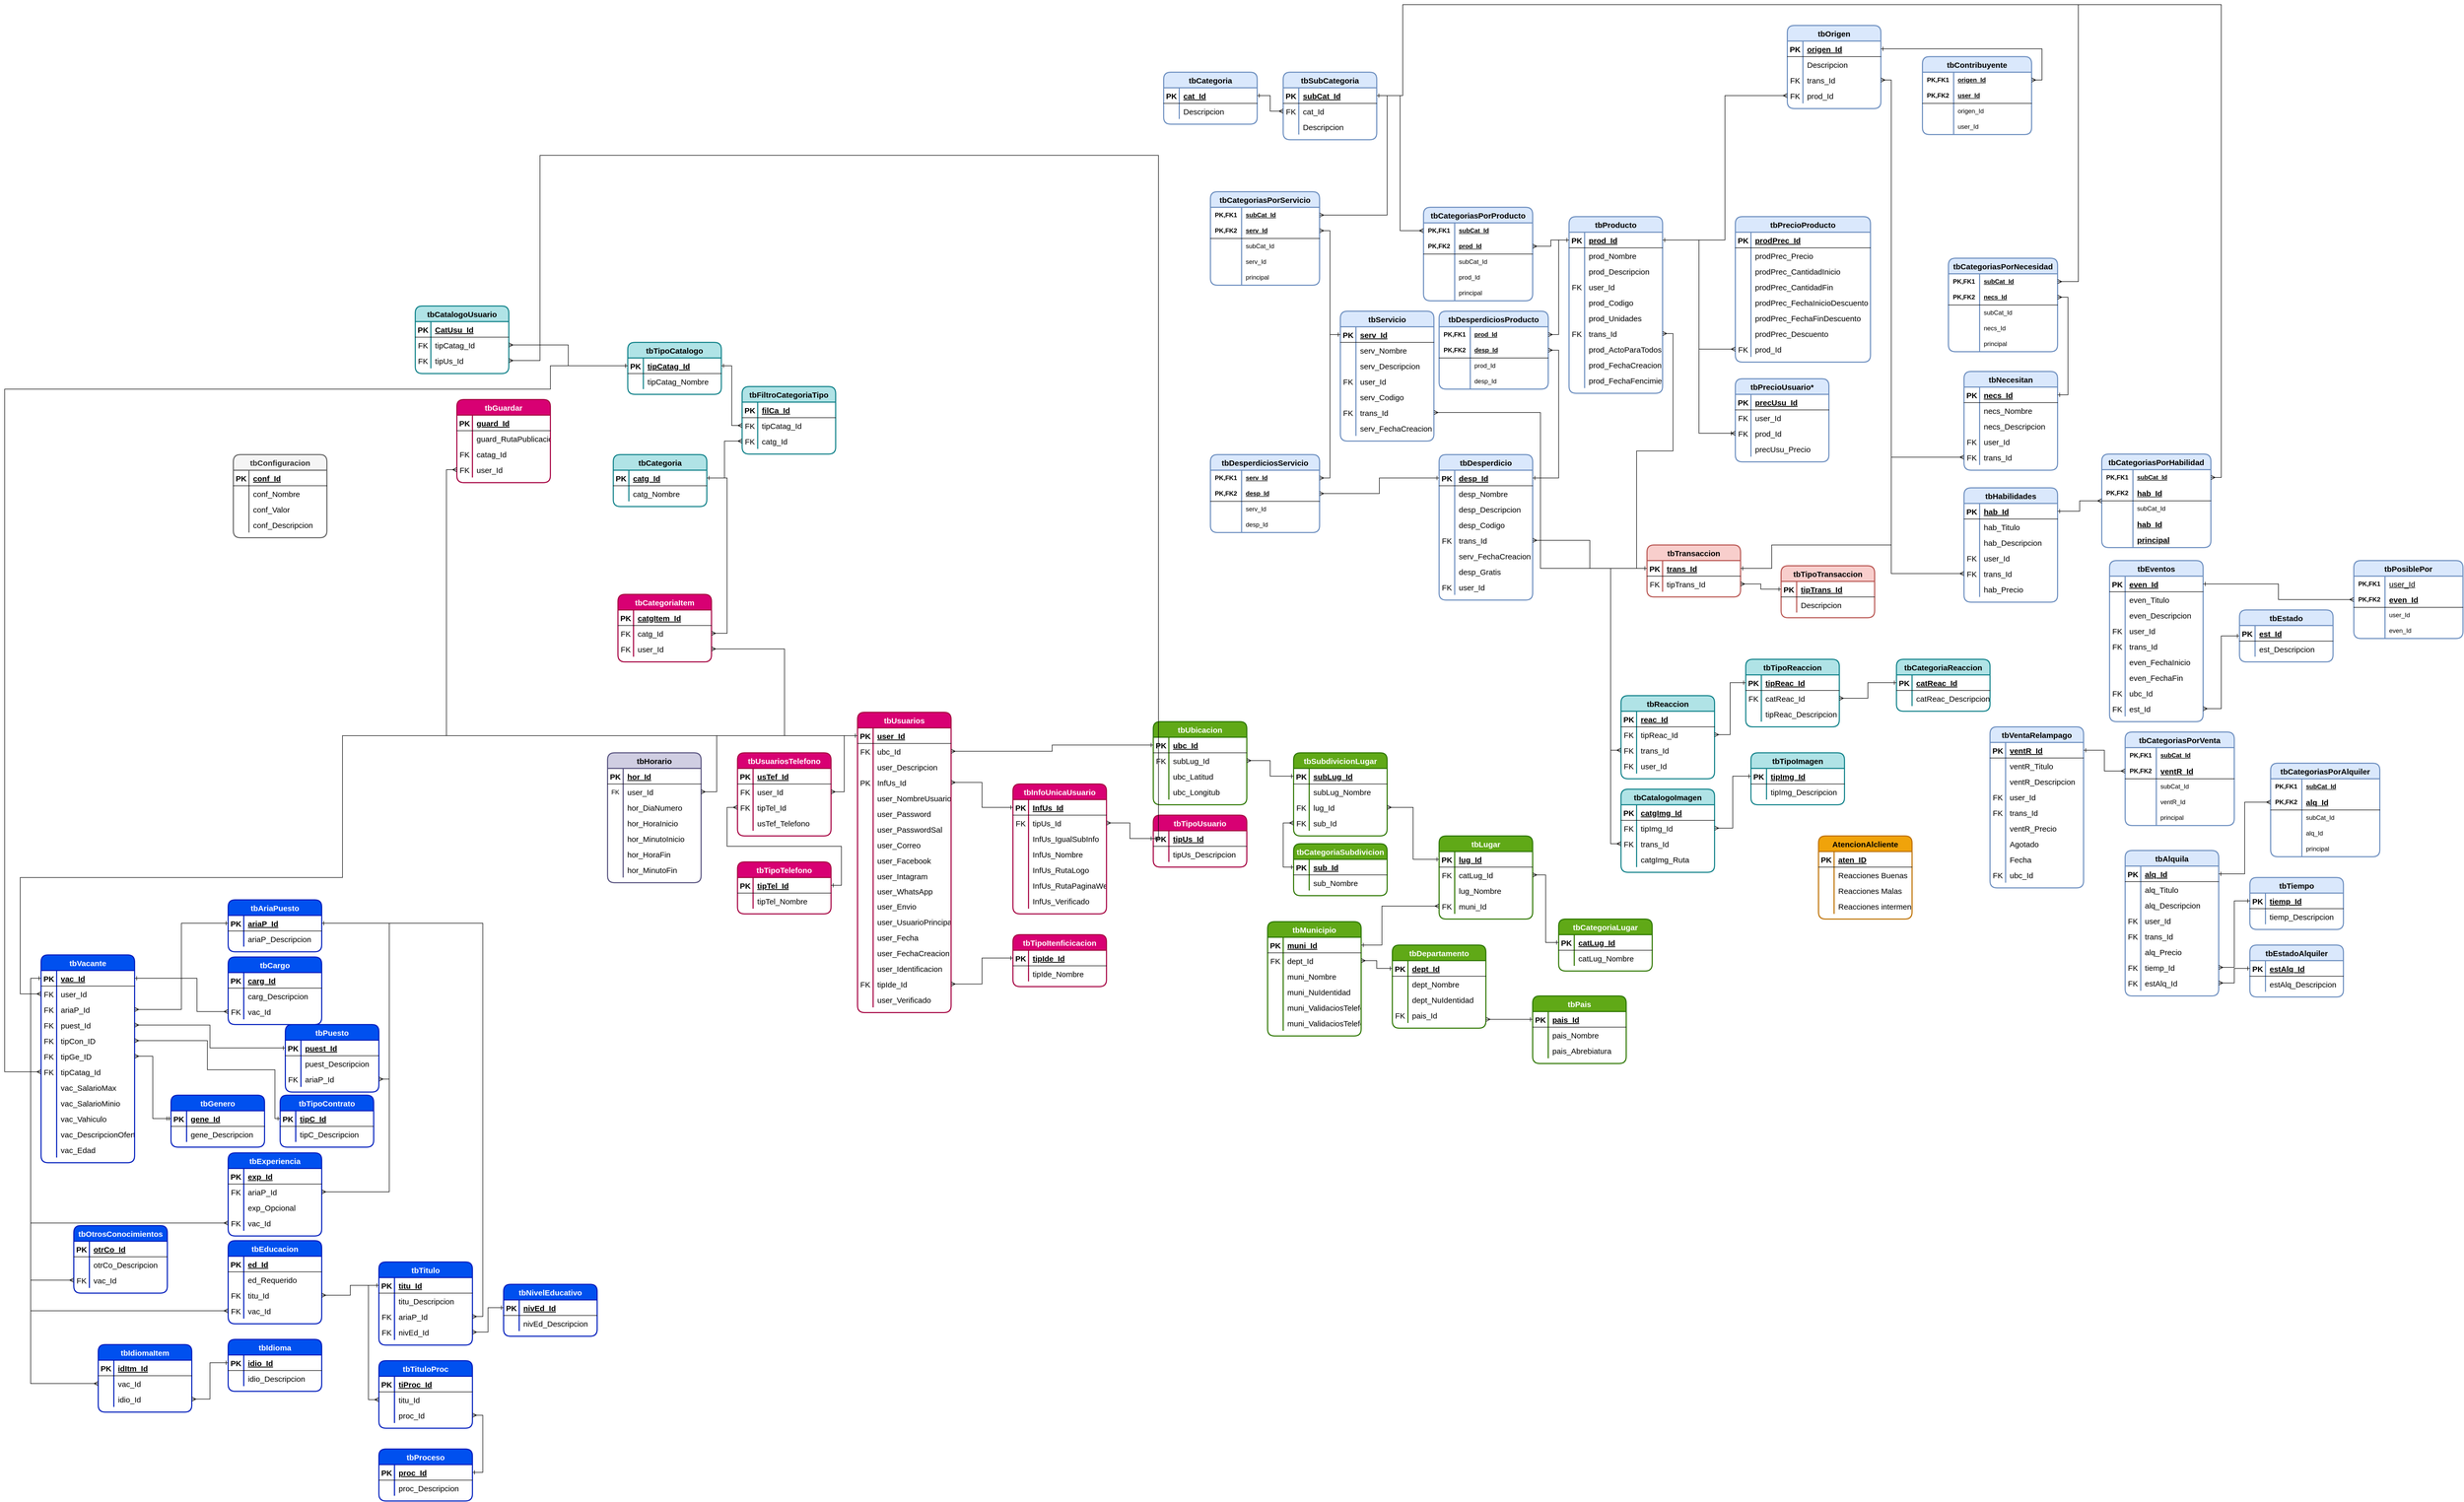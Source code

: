 <mxfile version="26.0.3">
  <diagram id="vkMoCJQyNwiZQnxsivGZ" name="Página-1">
    <mxGraphModel dx="2440" dy="2801" grid="1" gridSize="10" guides="1" tooltips="1" connect="1" arrows="1" fold="1" page="1" pageScale="1" pageWidth="827" pageHeight="1169" math="0" shadow="0">
      <root>
        <mxCell id="0" />
        <mxCell id="1" parent="0" />
        <mxCell id="2LbCn6EhR5-M4MpbUdMc-35" value="tbTipoUsuario" style="shape=table;startSize=30;container=1;collapsible=1;childLayout=tableLayout;fixedRows=1;rowLines=0;fontStyle=1;align=center;resizeLast=1;rounded=1;shadow=0;labelBackgroundColor=none;sketch=0;fillStyle=solid;fontSize=15;strokeColor=#A50040;fillColor=#d80073;fontColor=#ffffff;strokeWidth=2;" parent="1" vertex="1">
          <mxGeometry x="1070" y="60" width="180" height="100" as="geometry" />
        </mxCell>
        <mxCell id="2LbCn6EhR5-M4MpbUdMc-36" value="" style="shape=tableRow;horizontal=0;startSize=0;swimlaneHead=0;swimlaneBody=0;fillColor=none;collapsible=0;dropTarget=0;points=[[0,0.5],[1,0.5]];portConstraint=eastwest;top=0;left=0;right=0;bottom=1;rounded=1;shadow=0;labelBackgroundColor=none;sketch=0;fillStyle=solid;fontSize=15;strokeColor=default;" parent="2LbCn6EhR5-M4MpbUdMc-35" vertex="1">
          <mxGeometry y="30" width="180" height="30" as="geometry" />
        </mxCell>
        <mxCell id="2LbCn6EhR5-M4MpbUdMc-37" value="PK" style="shape=partialRectangle;connectable=0;fillColor=none;top=0;left=0;bottom=0;right=0;fontStyle=1;overflow=hidden;rounded=1;shadow=0;labelBackgroundColor=none;sketch=0;fillStyle=solid;fontSize=15;strokeColor=default;" parent="2LbCn6EhR5-M4MpbUdMc-36" vertex="1">
          <mxGeometry width="30" height="30" as="geometry">
            <mxRectangle width="30" height="30" as="alternateBounds" />
          </mxGeometry>
        </mxCell>
        <mxCell id="2LbCn6EhR5-M4MpbUdMc-38" value="tipUs_Id" style="shape=partialRectangle;connectable=0;fillColor=none;top=0;left=0;bottom=0;right=0;align=left;spacingLeft=6;fontStyle=5;overflow=hidden;rounded=1;shadow=0;labelBackgroundColor=none;sketch=0;fillStyle=solid;fontSize=15;strokeColor=default;" parent="2LbCn6EhR5-M4MpbUdMc-36" vertex="1">
          <mxGeometry x="30" width="150" height="30" as="geometry">
            <mxRectangle width="150" height="30" as="alternateBounds" />
          </mxGeometry>
        </mxCell>
        <mxCell id="2LbCn6EhR5-M4MpbUdMc-42" value="" style="shape=tableRow;horizontal=0;startSize=0;swimlaneHead=0;swimlaneBody=0;fillColor=none;collapsible=0;dropTarget=0;points=[[0,0.5],[1,0.5]];portConstraint=eastwest;top=0;left=0;right=0;bottom=0;rounded=1;shadow=0;labelBackgroundColor=none;sketch=0;fillStyle=solid;fontSize=15;strokeColor=default;" parent="2LbCn6EhR5-M4MpbUdMc-35" vertex="1">
          <mxGeometry y="60" width="180" height="30" as="geometry" />
        </mxCell>
        <mxCell id="2LbCn6EhR5-M4MpbUdMc-43" value="" style="shape=partialRectangle;connectable=0;fillColor=none;top=0;left=0;bottom=0;right=0;editable=1;overflow=hidden;rounded=1;shadow=0;labelBackgroundColor=none;sketch=0;fillStyle=solid;fontSize=15;strokeColor=default;" parent="2LbCn6EhR5-M4MpbUdMc-42" vertex="1">
          <mxGeometry width="30" height="30" as="geometry">
            <mxRectangle width="30" height="30" as="alternateBounds" />
          </mxGeometry>
        </mxCell>
        <mxCell id="2LbCn6EhR5-M4MpbUdMc-44" value="tipUs_Descripcion" style="shape=partialRectangle;connectable=0;fillColor=none;top=0;left=0;bottom=0;right=0;align=left;spacingLeft=6;overflow=hidden;rounded=1;shadow=0;labelBackgroundColor=none;sketch=0;fillStyle=solid;fontSize=15;strokeColor=default;" parent="2LbCn6EhR5-M4MpbUdMc-42" vertex="1">
          <mxGeometry x="30" width="150" height="30" as="geometry">
            <mxRectangle width="150" height="30" as="alternateBounds" />
          </mxGeometry>
        </mxCell>
        <mxCell id="2LbCn6EhR5-M4MpbUdMc-122" value="tbHorario" style="shape=table;startSize=30;container=1;collapsible=1;childLayout=tableLayout;fixedRows=1;rowLines=0;fontStyle=1;align=center;resizeLast=1;rounded=1;shadow=0;labelBackgroundColor=none;sketch=0;fillStyle=solid;fontSize=15;strokeColor=#56517e;fillColor=#d0cee2;strokeWidth=2;" parent="1" vertex="1">
          <mxGeometry x="20" y="-60" width="180" height="250" as="geometry" />
        </mxCell>
        <mxCell id="2LbCn6EhR5-M4MpbUdMc-123" value="" style="shape=tableRow;horizontal=0;startSize=0;swimlaneHead=0;swimlaneBody=0;fillColor=none;collapsible=0;dropTarget=0;points=[[0,0.5],[1,0.5]];portConstraint=eastwest;top=0;left=0;right=0;bottom=1;rounded=1;shadow=0;labelBackgroundColor=none;sketch=0;fillStyle=solid;fontSize=15;strokeColor=default;" parent="2LbCn6EhR5-M4MpbUdMc-122" vertex="1">
          <mxGeometry y="30" width="180" height="30" as="geometry" />
        </mxCell>
        <mxCell id="2LbCn6EhR5-M4MpbUdMc-124" value="PK" style="shape=partialRectangle;connectable=0;fillColor=none;top=0;left=0;bottom=0;right=0;fontStyle=1;overflow=hidden;rounded=1;shadow=0;labelBackgroundColor=none;sketch=0;fillStyle=solid;fontSize=15;strokeColor=default;" parent="2LbCn6EhR5-M4MpbUdMc-123" vertex="1">
          <mxGeometry width="30" height="30" as="geometry">
            <mxRectangle width="30" height="30" as="alternateBounds" />
          </mxGeometry>
        </mxCell>
        <mxCell id="2LbCn6EhR5-M4MpbUdMc-125" value="hor_Id" style="shape=partialRectangle;connectable=0;fillColor=none;top=0;left=0;bottom=0;right=0;align=left;spacingLeft=6;fontStyle=5;overflow=hidden;rounded=1;shadow=0;labelBackgroundColor=none;sketch=0;fillStyle=solid;fontSize=15;strokeColor=default;" parent="2LbCn6EhR5-M4MpbUdMc-123" vertex="1">
          <mxGeometry x="30" width="150" height="30" as="geometry">
            <mxRectangle width="150" height="30" as="alternateBounds" />
          </mxGeometry>
        </mxCell>
        <mxCell id="rO9ES2lFSYUYryMiQwAF-24" value="" style="shape=tableRow;horizontal=0;startSize=0;swimlaneHead=0;swimlaneBody=0;fillColor=none;collapsible=0;dropTarget=0;points=[[0,0.5],[1,0.5]];portConstraint=eastwest;top=0;left=0;right=0;bottom=0;" parent="2LbCn6EhR5-M4MpbUdMc-122" vertex="1">
          <mxGeometry y="60" width="180" height="30" as="geometry" />
        </mxCell>
        <mxCell id="rO9ES2lFSYUYryMiQwAF-25" value="FK" style="shape=partialRectangle;connectable=0;fillColor=none;top=0;left=0;bottom=0;right=0;editable=1;overflow=hidden;" parent="rO9ES2lFSYUYryMiQwAF-24" vertex="1">
          <mxGeometry width="30" height="30" as="geometry">
            <mxRectangle width="30" height="30" as="alternateBounds" />
          </mxGeometry>
        </mxCell>
        <mxCell id="rO9ES2lFSYUYryMiQwAF-26" value="user_Id" style="shape=partialRectangle;connectable=0;fillColor=none;top=0;left=0;bottom=0;right=0;align=left;spacingLeft=6;overflow=hidden;fontSize=15;" parent="rO9ES2lFSYUYryMiQwAF-24" vertex="1">
          <mxGeometry x="30" width="150" height="30" as="geometry">
            <mxRectangle width="150" height="30" as="alternateBounds" />
          </mxGeometry>
        </mxCell>
        <mxCell id="2LbCn6EhR5-M4MpbUdMc-126" value="" style="shape=tableRow;horizontal=0;startSize=0;swimlaneHead=0;swimlaneBody=0;fillColor=none;collapsible=0;dropTarget=0;points=[[0,0.5],[1,0.5]];portConstraint=eastwest;top=0;left=0;right=0;bottom=0;rounded=1;shadow=0;labelBackgroundColor=none;sketch=0;fillStyle=solid;fontSize=15;strokeColor=default;" parent="2LbCn6EhR5-M4MpbUdMc-122" vertex="1">
          <mxGeometry y="90" width="180" height="30" as="geometry" />
        </mxCell>
        <mxCell id="2LbCn6EhR5-M4MpbUdMc-127" value="" style="shape=partialRectangle;connectable=0;fillColor=none;top=0;left=0;bottom=0;right=0;editable=1;overflow=hidden;rounded=1;shadow=0;labelBackgroundColor=none;sketch=0;fillStyle=solid;fontSize=15;strokeColor=default;" parent="2LbCn6EhR5-M4MpbUdMc-126" vertex="1">
          <mxGeometry width="30" height="30" as="geometry">
            <mxRectangle width="30" height="30" as="alternateBounds" />
          </mxGeometry>
        </mxCell>
        <mxCell id="2LbCn6EhR5-M4MpbUdMc-128" value="hor_DiaNumero" style="shape=partialRectangle;connectable=0;fillColor=none;top=0;left=0;bottom=0;right=0;align=left;spacingLeft=6;overflow=hidden;rounded=1;shadow=0;labelBackgroundColor=none;sketch=0;fillStyle=solid;fontSize=15;strokeColor=default;" parent="2LbCn6EhR5-M4MpbUdMc-126" vertex="1">
          <mxGeometry x="30" width="150" height="30" as="geometry">
            <mxRectangle width="150" height="30" as="alternateBounds" />
          </mxGeometry>
        </mxCell>
        <mxCell id="2LbCn6EhR5-M4MpbUdMc-132" value="" style="shape=tableRow;horizontal=0;startSize=0;swimlaneHead=0;swimlaneBody=0;fillColor=none;collapsible=0;dropTarget=0;points=[[0,0.5],[1,0.5]];portConstraint=eastwest;top=0;left=0;right=0;bottom=0;rounded=1;shadow=0;labelBackgroundColor=none;sketch=0;fillStyle=solid;fontSize=15;fontColor=#FFFFFF;strokeColor=#808080;strokeWidth=2;" parent="2LbCn6EhR5-M4MpbUdMc-122" vertex="1">
          <mxGeometry y="120" width="180" height="30" as="geometry" />
        </mxCell>
        <mxCell id="2LbCn6EhR5-M4MpbUdMc-133" value="" style="shape=partialRectangle;connectable=0;fillColor=none;top=0;left=0;bottom=0;right=0;editable=1;overflow=hidden;rounded=1;shadow=0;labelBackgroundColor=none;sketch=0;fillStyle=solid;fontSize=15;fontColor=#FFFFFF;strokeColor=#808080;strokeWidth=2;" parent="2LbCn6EhR5-M4MpbUdMc-132" vertex="1">
          <mxGeometry width="30" height="30" as="geometry">
            <mxRectangle width="30" height="30" as="alternateBounds" />
          </mxGeometry>
        </mxCell>
        <mxCell id="2LbCn6EhR5-M4MpbUdMc-134" value="hor_HoraInicio" style="shape=partialRectangle;connectable=0;fillColor=none;top=0;left=0;bottom=0;right=0;align=left;spacingLeft=6;overflow=hidden;rounded=1;shadow=0;labelBackgroundColor=none;sketch=0;fillStyle=solid;fontSize=15;fontColor=default;strokeColor=#808080;strokeWidth=2;" parent="2LbCn6EhR5-M4MpbUdMc-132" vertex="1">
          <mxGeometry x="30" width="150" height="30" as="geometry">
            <mxRectangle width="150" height="30" as="alternateBounds" />
          </mxGeometry>
        </mxCell>
        <mxCell id="rO9ES2lFSYUYryMiQwAF-18" value="" style="shape=tableRow;horizontal=0;startSize=0;swimlaneHead=0;swimlaneBody=0;fillColor=none;collapsible=0;dropTarget=0;points=[[0,0.5],[1,0.5]];portConstraint=eastwest;top=0;left=0;right=0;bottom=0;" parent="2LbCn6EhR5-M4MpbUdMc-122" vertex="1">
          <mxGeometry y="150" width="180" height="30" as="geometry" />
        </mxCell>
        <mxCell id="rO9ES2lFSYUYryMiQwAF-19" value="" style="shape=partialRectangle;connectable=0;fillColor=none;top=0;left=0;bottom=0;right=0;editable=1;overflow=hidden;" parent="rO9ES2lFSYUYryMiQwAF-18" vertex="1">
          <mxGeometry width="30" height="30" as="geometry">
            <mxRectangle width="30" height="30" as="alternateBounds" />
          </mxGeometry>
        </mxCell>
        <mxCell id="rO9ES2lFSYUYryMiQwAF-20" value="hor_MinutoInicio" style="shape=partialRectangle;connectable=0;fillColor=none;top=0;left=0;bottom=0;right=0;align=left;spacingLeft=6;overflow=hidden;fontSize=15;" parent="rO9ES2lFSYUYryMiQwAF-18" vertex="1">
          <mxGeometry x="30" width="150" height="30" as="geometry">
            <mxRectangle width="150" height="30" as="alternateBounds" />
          </mxGeometry>
        </mxCell>
        <mxCell id="2LbCn6EhR5-M4MpbUdMc-135" value="" style="shape=tableRow;horizontal=0;startSize=0;swimlaneHead=0;swimlaneBody=0;fillColor=none;collapsible=0;dropTarget=0;points=[[0,0.5],[1,0.5]];portConstraint=eastwest;top=0;left=0;right=0;bottom=0;rounded=1;shadow=0;labelBackgroundColor=none;sketch=0;fillStyle=solid;fontSize=15;fontColor=#FFFFFF;strokeColor=#808080;strokeWidth=2;" parent="2LbCn6EhR5-M4MpbUdMc-122" vertex="1">
          <mxGeometry y="180" width="180" height="30" as="geometry" />
        </mxCell>
        <mxCell id="2LbCn6EhR5-M4MpbUdMc-136" value="" style="shape=partialRectangle;connectable=0;fillColor=none;top=0;left=0;bottom=0;right=0;editable=1;overflow=hidden;rounded=1;shadow=0;labelBackgroundColor=none;sketch=0;fillStyle=solid;fontSize=15;fontColor=#FFFFFF;strokeColor=#808080;strokeWidth=2;" parent="2LbCn6EhR5-M4MpbUdMc-135" vertex="1">
          <mxGeometry width="30" height="30" as="geometry">
            <mxRectangle width="30" height="30" as="alternateBounds" />
          </mxGeometry>
        </mxCell>
        <mxCell id="2LbCn6EhR5-M4MpbUdMc-137" value="hor_HoraFin" style="shape=partialRectangle;connectable=0;fillColor=none;top=0;left=0;bottom=0;right=0;align=left;spacingLeft=6;overflow=hidden;rounded=1;shadow=0;labelBackgroundColor=none;sketch=0;fillStyle=solid;fontSize=15;fontColor=default;strokeColor=#808080;strokeWidth=2;" parent="2LbCn6EhR5-M4MpbUdMc-135" vertex="1">
          <mxGeometry x="30" width="150" height="30" as="geometry">
            <mxRectangle width="150" height="30" as="alternateBounds" />
          </mxGeometry>
        </mxCell>
        <mxCell id="rO9ES2lFSYUYryMiQwAF-21" value="" style="shape=tableRow;horizontal=0;startSize=0;swimlaneHead=0;swimlaneBody=0;fillColor=none;collapsible=0;dropTarget=0;points=[[0,0.5],[1,0.5]];portConstraint=eastwest;top=0;left=0;right=0;bottom=0;" parent="2LbCn6EhR5-M4MpbUdMc-122" vertex="1">
          <mxGeometry y="210" width="180" height="30" as="geometry" />
        </mxCell>
        <mxCell id="rO9ES2lFSYUYryMiQwAF-22" value="" style="shape=partialRectangle;connectable=0;fillColor=none;top=0;left=0;bottom=0;right=0;editable=1;overflow=hidden;" parent="rO9ES2lFSYUYryMiQwAF-21" vertex="1">
          <mxGeometry width="30" height="30" as="geometry">
            <mxRectangle width="30" height="30" as="alternateBounds" />
          </mxGeometry>
        </mxCell>
        <mxCell id="rO9ES2lFSYUYryMiQwAF-23" value="hor_MinutoFin" style="shape=partialRectangle;connectable=0;fillColor=none;top=0;left=0;bottom=0;right=0;align=left;spacingLeft=6;overflow=hidden;fontSize=15;" parent="rO9ES2lFSYUYryMiQwAF-21" vertex="1">
          <mxGeometry x="30" width="150" height="30" as="geometry">
            <mxRectangle width="150" height="30" as="alternateBounds" />
          </mxGeometry>
        </mxCell>
        <mxCell id="2LbCn6EhR5-M4MpbUdMc-140" value="tbDepartamento" style="shape=table;startSize=30;container=1;collapsible=1;childLayout=tableLayout;fixedRows=1;rowLines=0;fontStyle=1;align=center;resizeLast=1;rounded=1;shadow=0;labelBackgroundColor=none;sketch=0;fillStyle=solid;fontSize=15;strokeColor=#2D7600;fillColor=#60a917;fontColor=#ffffff;strokeWidth=2;" parent="1" vertex="1">
          <mxGeometry x="1530.0" y="310" width="180" height="160" as="geometry" />
        </mxCell>
        <mxCell id="2LbCn6EhR5-M4MpbUdMc-141" value="" style="shape=tableRow;horizontal=0;startSize=0;swimlaneHead=0;swimlaneBody=0;fillColor=none;collapsible=0;dropTarget=0;points=[[0,0.5],[1,0.5]];portConstraint=eastwest;top=0;left=0;right=0;bottom=1;rounded=1;shadow=0;labelBackgroundColor=none;sketch=0;fillStyle=solid;fontSize=15;strokeColor=default;" parent="2LbCn6EhR5-M4MpbUdMc-140" vertex="1">
          <mxGeometry y="30" width="180" height="30" as="geometry" />
        </mxCell>
        <mxCell id="2LbCn6EhR5-M4MpbUdMc-142" value="PK" style="shape=partialRectangle;connectable=0;fillColor=none;top=0;left=0;bottom=0;right=0;fontStyle=1;overflow=hidden;rounded=1;shadow=0;labelBackgroundColor=none;sketch=0;fillStyle=solid;fontSize=15;strokeColor=default;" parent="2LbCn6EhR5-M4MpbUdMc-141" vertex="1">
          <mxGeometry width="30" height="30" as="geometry">
            <mxRectangle width="30" height="30" as="alternateBounds" />
          </mxGeometry>
        </mxCell>
        <mxCell id="2LbCn6EhR5-M4MpbUdMc-143" value="dept_Id" style="shape=partialRectangle;connectable=0;fillColor=none;top=0;left=0;bottom=0;right=0;align=left;spacingLeft=6;fontStyle=5;overflow=hidden;rounded=1;shadow=0;labelBackgroundColor=none;sketch=0;fillStyle=solid;fontSize=15;strokeColor=default;" parent="2LbCn6EhR5-M4MpbUdMc-141" vertex="1">
          <mxGeometry x="30" width="150" height="30" as="geometry">
            <mxRectangle width="150" height="30" as="alternateBounds" />
          </mxGeometry>
        </mxCell>
        <mxCell id="2LbCn6EhR5-M4MpbUdMc-144" value="" style="shape=tableRow;horizontal=0;startSize=0;swimlaneHead=0;swimlaneBody=0;fillColor=none;collapsible=0;dropTarget=0;points=[[0,0.5],[1,0.5]];portConstraint=eastwest;top=0;left=0;right=0;bottom=0;rounded=1;shadow=0;labelBackgroundColor=none;sketch=0;fillStyle=solid;fontSize=15;strokeColor=default;" parent="2LbCn6EhR5-M4MpbUdMc-140" vertex="1">
          <mxGeometry y="60" width="180" height="30" as="geometry" />
        </mxCell>
        <mxCell id="2LbCn6EhR5-M4MpbUdMc-145" value="" style="shape=partialRectangle;connectable=0;fillColor=none;top=0;left=0;bottom=0;right=0;editable=1;overflow=hidden;rounded=1;shadow=0;labelBackgroundColor=none;sketch=0;fillStyle=solid;fontSize=15;strokeColor=default;" parent="2LbCn6EhR5-M4MpbUdMc-144" vertex="1">
          <mxGeometry width="30" height="30" as="geometry">
            <mxRectangle width="30" height="30" as="alternateBounds" />
          </mxGeometry>
        </mxCell>
        <mxCell id="2LbCn6EhR5-M4MpbUdMc-146" value="dept_Nombre" style="shape=partialRectangle;connectable=0;fillColor=none;top=0;left=0;bottom=0;right=0;align=left;spacingLeft=6;overflow=hidden;rounded=1;shadow=0;labelBackgroundColor=none;sketch=0;fillStyle=solid;fontSize=15;strokeColor=default;" parent="2LbCn6EhR5-M4MpbUdMc-144" vertex="1">
          <mxGeometry x="30" width="150" height="30" as="geometry">
            <mxRectangle width="150" height="30" as="alternateBounds" />
          </mxGeometry>
        </mxCell>
        <mxCell id="2LbCn6EhR5-M4MpbUdMc-147" value="" style="shape=tableRow;horizontal=0;startSize=0;swimlaneHead=0;swimlaneBody=0;fillColor=none;collapsible=0;dropTarget=0;points=[[0,0.5],[1,0.5]];portConstraint=eastwest;top=0;left=0;right=0;bottom=0;rounded=1;shadow=0;labelBackgroundColor=none;sketch=0;fillStyle=solid;fontSize=15;strokeColor=default;" parent="2LbCn6EhR5-M4MpbUdMc-140" vertex="1">
          <mxGeometry y="90" width="180" height="30" as="geometry" />
        </mxCell>
        <mxCell id="2LbCn6EhR5-M4MpbUdMc-148" value="" style="shape=partialRectangle;connectable=0;fillColor=none;top=0;left=0;bottom=0;right=0;editable=1;overflow=hidden;rounded=1;shadow=0;labelBackgroundColor=none;sketch=0;fillStyle=solid;fontSize=15;strokeColor=default;" parent="2LbCn6EhR5-M4MpbUdMc-147" vertex="1">
          <mxGeometry width="30" height="30" as="geometry">
            <mxRectangle width="30" height="30" as="alternateBounds" />
          </mxGeometry>
        </mxCell>
        <mxCell id="2LbCn6EhR5-M4MpbUdMc-149" value="dept_NuIdentidad" style="shape=partialRectangle;connectable=0;fillColor=none;top=0;left=0;bottom=0;right=0;align=left;spacingLeft=6;overflow=hidden;rounded=1;shadow=0;labelBackgroundColor=none;sketch=0;fillStyle=solid;fontSize=15;strokeColor=default;" parent="2LbCn6EhR5-M4MpbUdMc-147" vertex="1">
          <mxGeometry x="30" width="150" height="30" as="geometry">
            <mxRectangle width="150" height="30" as="alternateBounds" />
          </mxGeometry>
        </mxCell>
        <mxCell id="CO4k0q7hWNUsmQfGwcJX-40" value="" style="shape=tableRow;horizontal=0;startSize=0;swimlaneHead=0;swimlaneBody=0;fillColor=none;collapsible=0;dropTarget=0;points=[[0,0.5],[1,0.5]];portConstraint=eastwest;top=0;left=0;right=0;bottom=0;fontSize=15;" parent="2LbCn6EhR5-M4MpbUdMc-140" vertex="1">
          <mxGeometry y="120" width="180" height="30" as="geometry" />
        </mxCell>
        <mxCell id="CO4k0q7hWNUsmQfGwcJX-41" value="FK" style="shape=partialRectangle;connectable=0;fillColor=none;top=0;left=0;bottom=0;right=0;editable=1;overflow=hidden;fontSize=15;" parent="CO4k0q7hWNUsmQfGwcJX-40" vertex="1">
          <mxGeometry width="30" height="30" as="geometry">
            <mxRectangle width="30" height="30" as="alternateBounds" />
          </mxGeometry>
        </mxCell>
        <mxCell id="CO4k0q7hWNUsmQfGwcJX-42" value="pais_Id" style="shape=partialRectangle;connectable=0;fillColor=none;top=0;left=0;bottom=0;right=0;align=left;spacingLeft=6;overflow=hidden;fontSize=15;" parent="CO4k0q7hWNUsmQfGwcJX-40" vertex="1">
          <mxGeometry x="30" width="150" height="30" as="geometry">
            <mxRectangle width="150" height="30" as="alternateBounds" />
          </mxGeometry>
        </mxCell>
        <mxCell id="2LbCn6EhR5-M4MpbUdMc-156" value="tbMunicipio" style="shape=table;startSize=30;container=1;collapsible=1;childLayout=tableLayout;fixedRows=1;rowLines=0;fontStyle=1;align=center;resizeLast=1;rounded=1;shadow=0;labelBackgroundColor=none;sketch=0;fillStyle=solid;fontSize=15;strokeColor=#2D7600;fillColor=#60a917;fontColor=#ffffff;strokeWidth=2;" parent="1" vertex="1">
          <mxGeometry x="1290.0" y="265" width="180" height="220" as="geometry" />
        </mxCell>
        <mxCell id="2LbCn6EhR5-M4MpbUdMc-157" value="" style="shape=tableRow;horizontal=0;startSize=0;swimlaneHead=0;swimlaneBody=0;fillColor=none;collapsible=0;dropTarget=0;points=[[0,0.5],[1,0.5]];portConstraint=eastwest;top=0;left=0;right=0;bottom=1;rounded=1;shadow=0;labelBackgroundColor=none;sketch=0;fillStyle=solid;fontSize=15;strokeColor=default;" parent="2LbCn6EhR5-M4MpbUdMc-156" vertex="1">
          <mxGeometry y="30" width="180" height="30" as="geometry" />
        </mxCell>
        <mxCell id="2LbCn6EhR5-M4MpbUdMc-158" value="PK" style="shape=partialRectangle;connectable=0;fillColor=none;top=0;left=0;bottom=0;right=0;fontStyle=1;overflow=hidden;rounded=1;shadow=0;labelBackgroundColor=none;sketch=0;fillStyle=solid;fontSize=15;strokeColor=default;" parent="2LbCn6EhR5-M4MpbUdMc-157" vertex="1">
          <mxGeometry width="30" height="30" as="geometry">
            <mxRectangle width="30" height="30" as="alternateBounds" />
          </mxGeometry>
        </mxCell>
        <mxCell id="2LbCn6EhR5-M4MpbUdMc-159" value="muni_Id" style="shape=partialRectangle;connectable=0;fillColor=none;top=0;left=0;bottom=0;right=0;align=left;spacingLeft=6;fontStyle=5;overflow=hidden;rounded=1;shadow=0;labelBackgroundColor=none;sketch=0;fillStyle=solid;fontSize=15;strokeColor=default;" parent="2LbCn6EhR5-M4MpbUdMc-157" vertex="1">
          <mxGeometry x="30" width="150" height="30" as="geometry">
            <mxRectangle width="150" height="30" as="alternateBounds" />
          </mxGeometry>
        </mxCell>
        <mxCell id="2LbCn6EhR5-M4MpbUdMc-160" value="" style="shape=tableRow;horizontal=0;startSize=0;swimlaneHead=0;swimlaneBody=0;fillColor=none;collapsible=0;dropTarget=0;points=[[0,0.5],[1,0.5]];portConstraint=eastwest;top=0;left=0;right=0;bottom=0;rounded=1;shadow=0;labelBackgroundColor=none;sketch=0;fillStyle=solid;fontSize=15;strokeColor=default;" parent="2LbCn6EhR5-M4MpbUdMc-156" vertex="1">
          <mxGeometry y="60" width="180" height="30" as="geometry" />
        </mxCell>
        <mxCell id="2LbCn6EhR5-M4MpbUdMc-161" value="FK" style="shape=partialRectangle;connectable=0;fillColor=none;top=0;left=0;bottom=0;right=0;editable=1;overflow=hidden;rounded=1;shadow=0;labelBackgroundColor=none;sketch=0;fillStyle=solid;fontSize=15;strokeColor=default;" parent="2LbCn6EhR5-M4MpbUdMc-160" vertex="1">
          <mxGeometry width="30" height="30" as="geometry">
            <mxRectangle width="30" height="30" as="alternateBounds" />
          </mxGeometry>
        </mxCell>
        <mxCell id="2LbCn6EhR5-M4MpbUdMc-162" value="dept_Id" style="shape=partialRectangle;connectable=0;fillColor=none;top=0;left=0;bottom=0;right=0;align=left;spacingLeft=6;overflow=hidden;rounded=1;shadow=0;labelBackgroundColor=none;sketch=0;fillStyle=solid;fontSize=15;strokeColor=default;" parent="2LbCn6EhR5-M4MpbUdMc-160" vertex="1">
          <mxGeometry x="30" width="150" height="30" as="geometry">
            <mxRectangle width="150" height="30" as="alternateBounds" />
          </mxGeometry>
        </mxCell>
        <mxCell id="2LbCn6EhR5-M4MpbUdMc-163" value="" style="shape=tableRow;horizontal=0;startSize=0;swimlaneHead=0;swimlaneBody=0;fillColor=none;collapsible=0;dropTarget=0;points=[[0,0.5],[1,0.5]];portConstraint=eastwest;top=0;left=0;right=0;bottom=0;rounded=1;shadow=0;labelBackgroundColor=none;sketch=0;fillStyle=solid;fontSize=15;strokeColor=default;" parent="2LbCn6EhR5-M4MpbUdMc-156" vertex="1">
          <mxGeometry y="90" width="180" height="30" as="geometry" />
        </mxCell>
        <mxCell id="2LbCn6EhR5-M4MpbUdMc-164" value="" style="shape=partialRectangle;connectable=0;fillColor=none;top=0;left=0;bottom=0;right=0;editable=1;overflow=hidden;rounded=1;shadow=0;labelBackgroundColor=none;sketch=0;fillStyle=solid;fontSize=15;strokeColor=default;" parent="2LbCn6EhR5-M4MpbUdMc-163" vertex="1">
          <mxGeometry width="30" height="30" as="geometry">
            <mxRectangle width="30" height="30" as="alternateBounds" />
          </mxGeometry>
        </mxCell>
        <mxCell id="2LbCn6EhR5-M4MpbUdMc-165" value="muni_Nombre" style="shape=partialRectangle;connectable=0;fillColor=none;top=0;left=0;bottom=0;right=0;align=left;spacingLeft=6;overflow=hidden;rounded=1;shadow=0;labelBackgroundColor=none;sketch=0;fillStyle=solid;fontSize=15;strokeColor=default;" parent="2LbCn6EhR5-M4MpbUdMc-163" vertex="1">
          <mxGeometry x="30" width="150" height="30" as="geometry">
            <mxRectangle width="150" height="30" as="alternateBounds" />
          </mxGeometry>
        </mxCell>
        <mxCell id="2LbCn6EhR5-M4MpbUdMc-166" value="" style="shape=tableRow;horizontal=0;startSize=0;swimlaneHead=0;swimlaneBody=0;fillColor=none;collapsible=0;dropTarget=0;points=[[0,0.5],[1,0.5]];portConstraint=eastwest;top=0;left=0;right=0;bottom=0;rounded=1;shadow=0;labelBackgroundColor=none;sketch=0;fillStyle=solid;fontSize=15;fontColor=#FFFFFF;strokeColor=#808080;strokeWidth=2;" parent="2LbCn6EhR5-M4MpbUdMc-156" vertex="1">
          <mxGeometry y="120" width="180" height="30" as="geometry" />
        </mxCell>
        <mxCell id="2LbCn6EhR5-M4MpbUdMc-167" value="" style="shape=partialRectangle;connectable=0;fillColor=none;top=0;left=0;bottom=0;right=0;editable=1;overflow=hidden;rounded=1;shadow=0;labelBackgroundColor=none;sketch=0;fillStyle=solid;fontSize=15;fontColor=#FFFFFF;strokeColor=#808080;strokeWidth=2;" parent="2LbCn6EhR5-M4MpbUdMc-166" vertex="1">
          <mxGeometry width="30" height="30" as="geometry">
            <mxRectangle width="30" height="30" as="alternateBounds" />
          </mxGeometry>
        </mxCell>
        <mxCell id="2LbCn6EhR5-M4MpbUdMc-168" value="muni_NuIdentidad" style="shape=partialRectangle;connectable=0;fillColor=none;top=0;left=0;bottom=0;right=0;align=left;spacingLeft=6;overflow=hidden;rounded=1;shadow=0;labelBackgroundColor=none;sketch=0;fillStyle=solid;fontSize=15;fontColor=default;strokeColor=#808080;strokeWidth=2;" parent="2LbCn6EhR5-M4MpbUdMc-166" vertex="1">
          <mxGeometry x="30" width="150" height="30" as="geometry">
            <mxRectangle width="150" height="30" as="alternateBounds" />
          </mxGeometry>
        </mxCell>
        <mxCell id="ntTCj74oeNhbD4YACbAT-4" value="" style="shape=tableRow;horizontal=0;startSize=0;swimlaneHead=0;swimlaneBody=0;fillColor=none;collapsible=0;dropTarget=0;points=[[0,0.5],[1,0.5]];portConstraint=eastwest;top=0;left=0;right=0;bottom=0;rounded=1;shadow=0;labelBackgroundColor=none;sketch=0;fillStyle=solid;fontSize=15;fontColor=#FFFFFF;strokeColor=#808080;strokeWidth=2;" parent="2LbCn6EhR5-M4MpbUdMc-156" vertex="1">
          <mxGeometry y="150" width="180" height="30" as="geometry" />
        </mxCell>
        <mxCell id="ntTCj74oeNhbD4YACbAT-5" value="" style="shape=partialRectangle;connectable=0;fillColor=none;top=0;left=0;bottom=0;right=0;editable=1;overflow=hidden;rounded=1;shadow=0;labelBackgroundColor=none;sketch=0;fillStyle=solid;fontSize=15;fontColor=#FFFFFF;strokeColor=#808080;strokeWidth=2;" parent="ntTCj74oeNhbD4YACbAT-4" vertex="1">
          <mxGeometry width="30" height="30" as="geometry">
            <mxRectangle width="30" height="30" as="alternateBounds" />
          </mxGeometry>
        </mxCell>
        <mxCell id="ntTCj74oeNhbD4YACbAT-6" value="muni_ValidaciosTelefono" style="shape=partialRectangle;connectable=0;fillColor=none;top=0;left=0;bottom=0;right=0;align=left;spacingLeft=6;overflow=hidden;rounded=1;shadow=0;labelBackgroundColor=none;sketch=0;fillStyle=solid;fontSize=15;fontColor=default;strokeColor=#808080;strokeWidth=2;" parent="ntTCj74oeNhbD4YACbAT-4" vertex="1">
          <mxGeometry x="30" width="150" height="30" as="geometry">
            <mxRectangle width="150" height="30" as="alternateBounds" />
          </mxGeometry>
        </mxCell>
        <mxCell id="ntTCj74oeNhbD4YACbAT-7" value="" style="shape=tableRow;horizontal=0;startSize=0;swimlaneHead=0;swimlaneBody=0;fillColor=none;collapsible=0;dropTarget=0;points=[[0,0.5],[1,0.5]];portConstraint=eastwest;top=0;left=0;right=0;bottom=0;rounded=1;shadow=0;labelBackgroundColor=none;sketch=0;fillStyle=solid;fontSize=15;fontColor=#FFFFFF;strokeColor=#808080;strokeWidth=2;" parent="2LbCn6EhR5-M4MpbUdMc-156" vertex="1">
          <mxGeometry y="180" width="180" height="30" as="geometry" />
        </mxCell>
        <mxCell id="ntTCj74oeNhbD4YACbAT-8" value="" style="shape=partialRectangle;connectable=0;fillColor=none;top=0;left=0;bottom=0;right=0;editable=1;overflow=hidden;rounded=1;shadow=0;labelBackgroundColor=none;sketch=0;fillStyle=solid;fontSize=15;fontColor=#FFFFFF;strokeColor=#808080;strokeWidth=2;" parent="ntTCj74oeNhbD4YACbAT-7" vertex="1">
          <mxGeometry width="30" height="30" as="geometry">
            <mxRectangle width="30" height="30" as="alternateBounds" />
          </mxGeometry>
        </mxCell>
        <mxCell id="ntTCj74oeNhbD4YACbAT-9" value="muni_ValidaciosTelefonoFijo" style="shape=partialRectangle;connectable=0;fillColor=none;top=0;left=0;bottom=0;right=0;align=left;spacingLeft=6;overflow=hidden;rounded=1;shadow=0;labelBackgroundColor=none;sketch=0;fillStyle=solid;fontSize=15;fontColor=default;strokeColor=#808080;strokeWidth=2;" parent="ntTCj74oeNhbD4YACbAT-7" vertex="1">
          <mxGeometry x="30" width="150" height="30" as="geometry">
            <mxRectangle width="150" height="30" as="alternateBounds" />
          </mxGeometry>
        </mxCell>
        <mxCell id="2LbCn6EhR5-M4MpbUdMc-169" style="edgeStyle=orthogonalEdgeStyle;rounded=0;orthogonalLoop=1;jettySize=auto;html=1;exitX=0;exitY=0.5;exitDx=0;exitDy=0;entryX=1;entryY=0.5;entryDx=0;entryDy=0;fontSize=15;fontColor=#FFFFFF;startArrow=ERone;startFill=0;endArrow=ERmany;endFill=0;" parent="1" source="2LbCn6EhR5-M4MpbUdMc-141" target="2LbCn6EhR5-M4MpbUdMc-160" edge="1">
          <mxGeometry relative="1" as="geometry" />
        </mxCell>
        <mxCell id="2LbCn6EhR5-M4MpbUdMc-170" value="tbUbicacion" style="shape=table;startSize=30;container=1;collapsible=1;childLayout=tableLayout;fixedRows=1;rowLines=0;fontStyle=1;align=center;resizeLast=1;rounded=1;shadow=0;labelBackgroundColor=none;sketch=0;fillStyle=solid;fontSize=15;strokeColor=#2D7600;fillColor=#60a917;fontColor=#ffffff;strokeWidth=2;" parent="1" vertex="1">
          <mxGeometry x="1070.0" y="-120" width="180" height="160" as="geometry" />
        </mxCell>
        <mxCell id="2LbCn6EhR5-M4MpbUdMc-171" value="" style="shape=tableRow;horizontal=0;startSize=0;swimlaneHead=0;swimlaneBody=0;fillColor=none;collapsible=0;dropTarget=0;points=[[0,0.5],[1,0.5]];portConstraint=eastwest;top=0;left=0;right=0;bottom=1;rounded=1;shadow=0;labelBackgroundColor=none;sketch=0;fillStyle=solid;fontSize=15;strokeColor=default;" parent="2LbCn6EhR5-M4MpbUdMc-170" vertex="1">
          <mxGeometry y="30" width="180" height="30" as="geometry" />
        </mxCell>
        <mxCell id="2LbCn6EhR5-M4MpbUdMc-172" value="PK" style="shape=partialRectangle;connectable=0;fillColor=none;top=0;left=0;bottom=0;right=0;fontStyle=1;overflow=hidden;rounded=1;shadow=0;labelBackgroundColor=none;sketch=0;fillStyle=solid;fontSize=15;strokeColor=default;" parent="2LbCn6EhR5-M4MpbUdMc-171" vertex="1">
          <mxGeometry width="30" height="30" as="geometry">
            <mxRectangle width="30" height="30" as="alternateBounds" />
          </mxGeometry>
        </mxCell>
        <mxCell id="2LbCn6EhR5-M4MpbUdMc-173" value="ubc_Id" style="shape=partialRectangle;connectable=0;fillColor=none;top=0;left=0;bottom=0;right=0;align=left;spacingLeft=6;fontStyle=5;overflow=hidden;rounded=1;shadow=0;labelBackgroundColor=none;sketch=0;fillStyle=solid;fontSize=15;strokeColor=default;" parent="2LbCn6EhR5-M4MpbUdMc-171" vertex="1">
          <mxGeometry x="30" width="150" height="30" as="geometry">
            <mxRectangle width="150" height="30" as="alternateBounds" />
          </mxGeometry>
        </mxCell>
        <mxCell id="2LbCn6EhR5-M4MpbUdMc-174" value="" style="shape=tableRow;horizontal=0;startSize=0;swimlaneHead=0;swimlaneBody=0;fillColor=none;collapsible=0;dropTarget=0;points=[[0,0.5],[1,0.5]];portConstraint=eastwest;top=0;left=0;right=0;bottom=0;rounded=1;shadow=0;labelBackgroundColor=none;sketch=0;fillStyle=solid;fontSize=15;strokeColor=default;" parent="2LbCn6EhR5-M4MpbUdMc-170" vertex="1">
          <mxGeometry y="60" width="180" height="30" as="geometry" />
        </mxCell>
        <mxCell id="2LbCn6EhR5-M4MpbUdMc-175" value="FK" style="shape=partialRectangle;connectable=0;fillColor=none;top=0;left=0;bottom=0;right=0;editable=1;overflow=hidden;rounded=1;shadow=0;labelBackgroundColor=none;sketch=0;fillStyle=solid;fontSize=15;strokeColor=default;" parent="2LbCn6EhR5-M4MpbUdMc-174" vertex="1">
          <mxGeometry width="30" height="30" as="geometry">
            <mxRectangle width="30" height="30" as="alternateBounds" />
          </mxGeometry>
        </mxCell>
        <mxCell id="2LbCn6EhR5-M4MpbUdMc-176" value="subLug_Id" style="shape=partialRectangle;connectable=0;fillColor=none;top=0;left=0;bottom=0;right=0;align=left;spacingLeft=6;overflow=hidden;rounded=1;shadow=0;labelBackgroundColor=none;sketch=0;fillStyle=solid;fontSize=15;strokeColor=default;" parent="2LbCn6EhR5-M4MpbUdMc-174" vertex="1">
          <mxGeometry x="30" width="150" height="30" as="geometry">
            <mxRectangle width="150" height="30" as="alternateBounds" />
          </mxGeometry>
        </mxCell>
        <mxCell id="2LbCn6EhR5-M4MpbUdMc-180" value="" style="shape=tableRow;horizontal=0;startSize=0;swimlaneHead=0;swimlaneBody=0;fillColor=none;collapsible=0;dropTarget=0;points=[[0,0.5],[1,0.5]];portConstraint=eastwest;top=0;left=0;right=0;bottom=0;rounded=1;shadow=0;labelBackgroundColor=none;sketch=0;fillStyle=solid;fontSize=15;fontColor=#FFFFFF;strokeColor=#808080;strokeWidth=2;" parent="2LbCn6EhR5-M4MpbUdMc-170" vertex="1">
          <mxGeometry y="90" width="180" height="30" as="geometry" />
        </mxCell>
        <mxCell id="2LbCn6EhR5-M4MpbUdMc-181" value="" style="shape=partialRectangle;connectable=0;fillColor=none;top=0;left=0;bottom=0;right=0;editable=1;overflow=hidden;rounded=1;shadow=0;labelBackgroundColor=none;sketch=0;fillStyle=solid;fontSize=15;fontColor=#FFFFFF;strokeColor=#808080;strokeWidth=2;" parent="2LbCn6EhR5-M4MpbUdMc-180" vertex="1">
          <mxGeometry width="30" height="30" as="geometry">
            <mxRectangle width="30" height="30" as="alternateBounds" />
          </mxGeometry>
        </mxCell>
        <mxCell id="2LbCn6EhR5-M4MpbUdMc-182" value="ubc_Latitud" style="shape=partialRectangle;connectable=0;fillColor=none;top=0;left=0;bottom=0;right=0;align=left;spacingLeft=6;overflow=hidden;rounded=1;shadow=0;labelBackgroundColor=none;sketch=0;fillStyle=solid;fontSize=15;fontColor=default;strokeColor=#808080;strokeWidth=2;" parent="2LbCn6EhR5-M4MpbUdMc-180" vertex="1">
          <mxGeometry x="30" width="150" height="30" as="geometry">
            <mxRectangle width="150" height="30" as="alternateBounds" />
          </mxGeometry>
        </mxCell>
        <mxCell id="2LbCn6EhR5-M4MpbUdMc-183" value="" style="shape=tableRow;horizontal=0;startSize=0;swimlaneHead=0;swimlaneBody=0;fillColor=none;collapsible=0;dropTarget=0;points=[[0,0.5],[1,0.5]];portConstraint=eastwest;top=0;left=0;right=0;bottom=0;rounded=1;shadow=0;labelBackgroundColor=none;sketch=0;fillStyle=solid;fontSize=15;fontColor=#FFFFFF;strokeColor=#808080;strokeWidth=2;" parent="2LbCn6EhR5-M4MpbUdMc-170" vertex="1">
          <mxGeometry y="120" width="180" height="30" as="geometry" />
        </mxCell>
        <mxCell id="2LbCn6EhR5-M4MpbUdMc-184" value="" style="shape=partialRectangle;connectable=0;fillColor=none;top=0;left=0;bottom=0;right=0;editable=1;overflow=hidden;rounded=1;shadow=0;labelBackgroundColor=none;sketch=0;fillStyle=solid;fontSize=15;fontColor=#FFFFFF;strokeColor=#808080;strokeWidth=2;" parent="2LbCn6EhR5-M4MpbUdMc-183" vertex="1">
          <mxGeometry width="30" height="30" as="geometry">
            <mxRectangle width="30" height="30" as="alternateBounds" />
          </mxGeometry>
        </mxCell>
        <mxCell id="2LbCn6EhR5-M4MpbUdMc-185" value="ubc_Longitub" style="shape=partialRectangle;connectable=0;fillColor=none;top=0;left=0;bottom=0;right=0;align=left;spacingLeft=6;overflow=hidden;rounded=1;shadow=0;labelBackgroundColor=none;sketch=0;fillStyle=solid;fontSize=15;fontColor=default;strokeColor=#808080;strokeWidth=2;" parent="2LbCn6EhR5-M4MpbUdMc-183" vertex="1">
          <mxGeometry x="30" width="150" height="30" as="geometry">
            <mxRectangle width="150" height="30" as="alternateBounds" />
          </mxGeometry>
        </mxCell>
        <mxCell id="2LbCn6EhR5-M4MpbUdMc-521" value="tbVacante" style="shape=table;startSize=30;container=1;collapsible=1;childLayout=tableLayout;fixedRows=1;rowLines=0;fontStyle=1;align=center;resizeLast=1;rounded=1;shadow=0;labelBackgroundColor=none;sketch=0;fillStyle=solid;fontSize=15;strokeColor=#001DBC;fillColor=#0050ef;fontColor=#ffffff;strokeWidth=2;" parent="1" vertex="1">
          <mxGeometry x="-1070" y="329" width="180" height="400" as="geometry" />
        </mxCell>
        <mxCell id="2LbCn6EhR5-M4MpbUdMc-522" value="" style="shape=tableRow;horizontal=0;startSize=0;swimlaneHead=0;swimlaneBody=0;fillColor=none;collapsible=0;dropTarget=0;points=[[0,0.5],[1,0.5]];portConstraint=eastwest;top=0;left=0;right=0;bottom=1;rounded=1;shadow=0;labelBackgroundColor=none;sketch=0;fillStyle=solid;fontSize=15;strokeColor=default;" parent="2LbCn6EhR5-M4MpbUdMc-521" vertex="1">
          <mxGeometry y="30" width="180" height="30" as="geometry" />
        </mxCell>
        <mxCell id="2LbCn6EhR5-M4MpbUdMc-523" value="PK" style="shape=partialRectangle;connectable=0;fillColor=none;top=0;left=0;bottom=0;right=0;fontStyle=1;overflow=hidden;rounded=1;shadow=0;labelBackgroundColor=none;sketch=0;fillStyle=solid;fontSize=15;strokeColor=default;" parent="2LbCn6EhR5-M4MpbUdMc-522" vertex="1">
          <mxGeometry width="30" height="30" as="geometry">
            <mxRectangle width="30" height="30" as="alternateBounds" />
          </mxGeometry>
        </mxCell>
        <mxCell id="2LbCn6EhR5-M4MpbUdMc-524" value="vac_Id" style="shape=partialRectangle;connectable=0;fillColor=none;top=0;left=0;bottom=0;right=0;align=left;spacingLeft=6;fontStyle=5;overflow=hidden;rounded=1;shadow=0;labelBackgroundColor=none;sketch=0;fillStyle=solid;fontSize=15;strokeColor=default;" parent="2LbCn6EhR5-M4MpbUdMc-522" vertex="1">
          <mxGeometry x="30" width="150" height="30" as="geometry">
            <mxRectangle width="150" height="30" as="alternateBounds" />
          </mxGeometry>
        </mxCell>
        <mxCell id="MnbD_iVi34Cao_6TcGkH-63" value="" style="shape=tableRow;horizontal=0;startSize=0;swimlaneHead=0;swimlaneBody=0;fillColor=none;collapsible=0;dropTarget=0;points=[[0,0.5],[1,0.5]];portConstraint=eastwest;top=0;left=0;right=0;bottom=0;" parent="2LbCn6EhR5-M4MpbUdMc-521" vertex="1">
          <mxGeometry y="60" width="180" height="30" as="geometry" />
        </mxCell>
        <mxCell id="MnbD_iVi34Cao_6TcGkH-64" value="FK" style="shape=partialRectangle;connectable=0;fillColor=none;top=0;left=0;bottom=0;right=0;editable=1;overflow=hidden;fontSize=15;" parent="MnbD_iVi34Cao_6TcGkH-63" vertex="1">
          <mxGeometry width="30" height="30" as="geometry">
            <mxRectangle width="30" height="30" as="alternateBounds" />
          </mxGeometry>
        </mxCell>
        <mxCell id="MnbD_iVi34Cao_6TcGkH-65" value="user_Id" style="shape=partialRectangle;connectable=0;fillColor=none;top=0;left=0;bottom=0;right=0;align=left;spacingLeft=6;overflow=hidden;fontSize=15;" parent="MnbD_iVi34Cao_6TcGkH-63" vertex="1">
          <mxGeometry x="30" width="150" height="30" as="geometry">
            <mxRectangle width="150" height="30" as="alternateBounds" />
          </mxGeometry>
        </mxCell>
        <mxCell id="2LbCn6EhR5-M4MpbUdMc-525" value="" style="shape=tableRow;horizontal=0;startSize=0;swimlaneHead=0;swimlaneBody=0;fillColor=none;collapsible=0;dropTarget=0;points=[[0,0.5],[1,0.5]];portConstraint=eastwest;top=0;left=0;right=0;bottom=0;rounded=1;shadow=0;labelBackgroundColor=none;sketch=0;fillStyle=solid;fontSize=15;strokeColor=default;" parent="2LbCn6EhR5-M4MpbUdMc-521" vertex="1">
          <mxGeometry y="90" width="180" height="30" as="geometry" />
        </mxCell>
        <mxCell id="2LbCn6EhR5-M4MpbUdMc-526" value="FK" style="shape=partialRectangle;connectable=0;fillColor=none;top=0;left=0;bottom=0;right=0;editable=1;overflow=hidden;rounded=1;shadow=0;labelBackgroundColor=none;sketch=0;fillStyle=solid;fontSize=15;strokeColor=default;" parent="2LbCn6EhR5-M4MpbUdMc-525" vertex="1">
          <mxGeometry width="30" height="30" as="geometry">
            <mxRectangle width="30" height="30" as="alternateBounds" />
          </mxGeometry>
        </mxCell>
        <mxCell id="2LbCn6EhR5-M4MpbUdMc-527" value="ariaP_Id" style="shape=partialRectangle;connectable=0;fillColor=none;top=0;left=0;bottom=0;right=0;align=left;spacingLeft=6;overflow=hidden;rounded=1;shadow=0;labelBackgroundColor=none;sketch=0;fillStyle=solid;fontSize=15;strokeColor=default;" parent="2LbCn6EhR5-M4MpbUdMc-525" vertex="1">
          <mxGeometry x="30" width="150" height="30" as="geometry">
            <mxRectangle width="150" height="30" as="alternateBounds" />
          </mxGeometry>
        </mxCell>
        <mxCell id="2LbCn6EhR5-M4MpbUdMc-534" value="" style="shape=tableRow;horizontal=0;startSize=0;swimlaneHead=0;swimlaneBody=0;fillColor=none;collapsible=0;dropTarget=0;points=[[0,0.5],[1,0.5]];portConstraint=eastwest;top=0;left=0;right=0;bottom=0;rounded=1;shadow=0;labelBackgroundColor=none;sketch=0;fillStyle=solid;fontSize=15;fontColor=#FFFFFF;strokeColor=#808080;strokeWidth=2;" parent="2LbCn6EhR5-M4MpbUdMc-521" vertex="1">
          <mxGeometry y="120" width="180" height="30" as="geometry" />
        </mxCell>
        <mxCell id="2LbCn6EhR5-M4MpbUdMc-535" value="FK" style="shape=partialRectangle;connectable=0;fillColor=none;top=0;left=0;bottom=0;right=0;editable=1;overflow=hidden;rounded=1;shadow=0;labelBackgroundColor=none;sketch=0;fillStyle=solid;fontSize=15;fontColor=default;strokeColor=#808080;strokeWidth=2;" parent="2LbCn6EhR5-M4MpbUdMc-534" vertex="1">
          <mxGeometry width="30" height="30" as="geometry">
            <mxRectangle width="30" height="30" as="alternateBounds" />
          </mxGeometry>
        </mxCell>
        <mxCell id="2LbCn6EhR5-M4MpbUdMc-536" value="puest_Id" style="shape=partialRectangle;connectable=0;fillColor=none;top=0;left=0;bottom=0;right=0;align=left;spacingLeft=6;overflow=hidden;rounded=1;shadow=0;labelBackgroundColor=none;sketch=0;fillStyle=solid;fontSize=15;fontColor=default;strokeColor=#808080;strokeWidth=2;" parent="2LbCn6EhR5-M4MpbUdMc-534" vertex="1">
          <mxGeometry x="30" width="150" height="30" as="geometry">
            <mxRectangle width="150" height="30" as="alternateBounds" />
          </mxGeometry>
        </mxCell>
        <mxCell id="2LbCn6EhR5-M4MpbUdMc-537" value="" style="shape=tableRow;horizontal=0;startSize=0;swimlaneHead=0;swimlaneBody=0;fillColor=none;collapsible=0;dropTarget=0;points=[[0,0.5],[1,0.5]];portConstraint=eastwest;top=0;left=0;right=0;bottom=0;rounded=1;shadow=0;labelBackgroundColor=none;sketch=0;fillStyle=solid;fontSize=15;fontColor=#FFFFFF;strokeColor=#808080;strokeWidth=2;" parent="2LbCn6EhR5-M4MpbUdMc-521" vertex="1">
          <mxGeometry y="150" width="180" height="30" as="geometry" />
        </mxCell>
        <mxCell id="2LbCn6EhR5-M4MpbUdMc-538" value="FK" style="shape=partialRectangle;connectable=0;fillColor=none;top=0;left=0;bottom=0;right=0;editable=1;overflow=hidden;rounded=1;shadow=0;labelBackgroundColor=none;sketch=0;fillStyle=solid;fontSize=15;fontColor=default;strokeColor=#808080;strokeWidth=2;" parent="2LbCn6EhR5-M4MpbUdMc-537" vertex="1">
          <mxGeometry width="30" height="30" as="geometry">
            <mxRectangle width="30" height="30" as="alternateBounds" />
          </mxGeometry>
        </mxCell>
        <mxCell id="2LbCn6EhR5-M4MpbUdMc-539" value="tipCon_ID" style="shape=partialRectangle;connectable=0;fillColor=none;top=0;left=0;bottom=0;right=0;align=left;spacingLeft=6;overflow=hidden;rounded=1;shadow=0;labelBackgroundColor=none;sketch=0;fillStyle=solid;fontSize=15;fontColor=default;strokeColor=#808080;strokeWidth=2;" parent="2LbCn6EhR5-M4MpbUdMc-537" vertex="1">
          <mxGeometry x="30" width="150" height="30" as="geometry">
            <mxRectangle width="150" height="30" as="alternateBounds" />
          </mxGeometry>
        </mxCell>
        <mxCell id="2LbCn6EhR5-M4MpbUdMc-543" value="" style="shape=tableRow;horizontal=0;startSize=0;swimlaneHead=0;swimlaneBody=0;fillColor=none;collapsible=0;dropTarget=0;points=[[0,0.5],[1,0.5]];portConstraint=eastwest;top=0;left=0;right=0;bottom=0;rounded=1;shadow=0;labelBackgroundColor=none;sketch=0;fillStyle=solid;fontSize=15;fontColor=#FFFFFF;strokeColor=#808080;strokeWidth=2;" parent="2LbCn6EhR5-M4MpbUdMc-521" vertex="1">
          <mxGeometry y="180" width="180" height="30" as="geometry" />
        </mxCell>
        <mxCell id="2LbCn6EhR5-M4MpbUdMc-544" value="FK" style="shape=partialRectangle;connectable=0;fillColor=none;top=0;left=0;bottom=0;right=0;editable=1;overflow=hidden;rounded=1;shadow=0;labelBackgroundColor=none;sketch=0;fillStyle=solid;fontSize=15;fontColor=default;strokeColor=#808080;strokeWidth=2;" parent="2LbCn6EhR5-M4MpbUdMc-543" vertex="1">
          <mxGeometry width="30" height="30" as="geometry">
            <mxRectangle width="30" height="30" as="alternateBounds" />
          </mxGeometry>
        </mxCell>
        <mxCell id="2LbCn6EhR5-M4MpbUdMc-545" value="tipGe_ID" style="shape=partialRectangle;connectable=0;fillColor=none;top=0;left=0;bottom=0;right=0;align=left;spacingLeft=6;overflow=hidden;rounded=1;shadow=0;labelBackgroundColor=none;sketch=0;fillStyle=solid;fontSize=15;fontColor=default;strokeColor=#808080;strokeWidth=2;" parent="2LbCn6EhR5-M4MpbUdMc-543" vertex="1">
          <mxGeometry x="30" width="150" height="30" as="geometry">
            <mxRectangle width="150" height="30" as="alternateBounds" />
          </mxGeometry>
        </mxCell>
        <mxCell id="2LbCn6EhR5-M4MpbUdMc-546" value="" style="shape=tableRow;horizontal=0;startSize=0;swimlaneHead=0;swimlaneBody=0;fillColor=none;collapsible=0;dropTarget=0;points=[[0,0.5],[1,0.5]];portConstraint=eastwest;top=0;left=0;right=0;bottom=0;rounded=1;shadow=0;labelBackgroundColor=none;sketch=0;fillStyle=solid;fontSize=15;fontColor=#FFFFFF;strokeColor=#808080;strokeWidth=2;" parent="2LbCn6EhR5-M4MpbUdMc-521" vertex="1">
          <mxGeometry y="210" width="180" height="30" as="geometry" />
        </mxCell>
        <mxCell id="2LbCn6EhR5-M4MpbUdMc-547" value="FK" style="shape=partialRectangle;connectable=0;fillColor=none;top=0;left=0;bottom=0;right=0;editable=1;overflow=hidden;rounded=1;shadow=0;labelBackgroundColor=none;sketch=0;fillStyle=solid;fontSize=15;fontColor=default;strokeColor=#808080;strokeWidth=2;" parent="2LbCn6EhR5-M4MpbUdMc-546" vertex="1">
          <mxGeometry width="30" height="30" as="geometry">
            <mxRectangle width="30" height="30" as="alternateBounds" />
          </mxGeometry>
        </mxCell>
        <mxCell id="2LbCn6EhR5-M4MpbUdMc-548" value="tipCatag_Id" style="shape=partialRectangle;connectable=0;fillColor=none;top=0;left=0;bottom=0;right=0;align=left;spacingLeft=6;overflow=hidden;rounded=1;shadow=0;labelBackgroundColor=none;sketch=0;fillStyle=solid;fontSize=15;fontColor=default;strokeColor=#808080;strokeWidth=2;" parent="2LbCn6EhR5-M4MpbUdMc-546" vertex="1">
          <mxGeometry x="30" width="150" height="30" as="geometry">
            <mxRectangle width="150" height="30" as="alternateBounds" />
          </mxGeometry>
        </mxCell>
        <mxCell id="2LbCn6EhR5-M4MpbUdMc-549" value="" style="shape=tableRow;horizontal=0;startSize=0;swimlaneHead=0;swimlaneBody=0;fillColor=none;collapsible=0;dropTarget=0;points=[[0,0.5],[1,0.5]];portConstraint=eastwest;top=0;left=0;right=0;bottom=0;rounded=1;shadow=0;labelBackgroundColor=none;sketch=0;fillStyle=solid;fontSize=15;fontColor=#FFFFFF;strokeColor=#808080;strokeWidth=2;" parent="2LbCn6EhR5-M4MpbUdMc-521" vertex="1">
          <mxGeometry y="240" width="180" height="30" as="geometry" />
        </mxCell>
        <mxCell id="2LbCn6EhR5-M4MpbUdMc-550" value="" style="shape=partialRectangle;connectable=0;fillColor=none;top=0;left=0;bottom=0;right=0;editable=1;overflow=hidden;rounded=1;shadow=0;labelBackgroundColor=none;sketch=0;fillStyle=solid;fontSize=15;fontColor=#FFFFFF;strokeColor=#808080;strokeWidth=2;" parent="2LbCn6EhR5-M4MpbUdMc-549" vertex="1">
          <mxGeometry width="30" height="30" as="geometry">
            <mxRectangle width="30" height="30" as="alternateBounds" />
          </mxGeometry>
        </mxCell>
        <mxCell id="2LbCn6EhR5-M4MpbUdMc-551" value="vac_SalarioMax" style="shape=partialRectangle;connectable=0;fillColor=none;top=0;left=0;bottom=0;right=0;align=left;spacingLeft=6;overflow=hidden;rounded=1;shadow=0;labelBackgroundColor=none;sketch=0;fillStyle=solid;fontSize=15;fontColor=default;strokeColor=#808080;strokeWidth=2;" parent="2LbCn6EhR5-M4MpbUdMc-549" vertex="1">
          <mxGeometry x="30" width="150" height="30" as="geometry">
            <mxRectangle width="150" height="30" as="alternateBounds" />
          </mxGeometry>
        </mxCell>
        <mxCell id="2LbCn6EhR5-M4MpbUdMc-552" value="" style="shape=tableRow;horizontal=0;startSize=0;swimlaneHead=0;swimlaneBody=0;fillColor=none;collapsible=0;dropTarget=0;points=[[0,0.5],[1,0.5]];portConstraint=eastwest;top=0;left=0;right=0;bottom=0;rounded=1;shadow=0;labelBackgroundColor=none;sketch=0;fillStyle=solid;fontSize=15;fontColor=#FFFFFF;strokeColor=#808080;strokeWidth=2;" parent="2LbCn6EhR5-M4MpbUdMc-521" vertex="1">
          <mxGeometry y="270" width="180" height="30" as="geometry" />
        </mxCell>
        <mxCell id="2LbCn6EhR5-M4MpbUdMc-553" value="" style="shape=partialRectangle;connectable=0;fillColor=none;top=0;left=0;bottom=0;right=0;editable=1;overflow=hidden;rounded=1;shadow=0;labelBackgroundColor=none;sketch=0;fillStyle=solid;fontSize=15;fontColor=#FFFFFF;strokeColor=#808080;strokeWidth=2;" parent="2LbCn6EhR5-M4MpbUdMc-552" vertex="1">
          <mxGeometry width="30" height="30" as="geometry">
            <mxRectangle width="30" height="30" as="alternateBounds" />
          </mxGeometry>
        </mxCell>
        <mxCell id="2LbCn6EhR5-M4MpbUdMc-554" value="vac_SalarioMinio" style="shape=partialRectangle;connectable=0;fillColor=none;top=0;left=0;bottom=0;right=0;align=left;spacingLeft=6;overflow=hidden;rounded=1;shadow=0;labelBackgroundColor=none;sketch=0;fillStyle=solid;fontSize=15;fontColor=default;strokeColor=#808080;strokeWidth=2;" parent="2LbCn6EhR5-M4MpbUdMc-552" vertex="1">
          <mxGeometry x="30" width="150" height="30" as="geometry">
            <mxRectangle width="150" height="30" as="alternateBounds" />
          </mxGeometry>
        </mxCell>
        <mxCell id="2LbCn6EhR5-M4MpbUdMc-555" value="" style="shape=tableRow;horizontal=0;startSize=0;swimlaneHead=0;swimlaneBody=0;fillColor=none;collapsible=0;dropTarget=0;points=[[0,0.5],[1,0.5]];portConstraint=eastwest;top=0;left=0;right=0;bottom=0;rounded=1;shadow=0;labelBackgroundColor=none;sketch=0;fillStyle=solid;fontSize=15;fontColor=#FFFFFF;strokeColor=#808080;strokeWidth=2;" parent="2LbCn6EhR5-M4MpbUdMc-521" vertex="1">
          <mxGeometry y="300" width="180" height="30" as="geometry" />
        </mxCell>
        <mxCell id="2LbCn6EhR5-M4MpbUdMc-556" value="" style="shape=partialRectangle;connectable=0;fillColor=none;top=0;left=0;bottom=0;right=0;editable=1;overflow=hidden;rounded=1;shadow=0;labelBackgroundColor=none;sketch=0;fillStyle=solid;fontSize=15;fontColor=#FFFFFF;strokeColor=#808080;strokeWidth=2;" parent="2LbCn6EhR5-M4MpbUdMc-555" vertex="1">
          <mxGeometry width="30" height="30" as="geometry">
            <mxRectangle width="30" height="30" as="alternateBounds" />
          </mxGeometry>
        </mxCell>
        <mxCell id="2LbCn6EhR5-M4MpbUdMc-557" value="vac_Vahiculo" style="shape=partialRectangle;connectable=0;fillColor=none;top=0;left=0;bottom=0;right=0;align=left;spacingLeft=6;overflow=hidden;rounded=1;shadow=0;labelBackgroundColor=none;sketch=0;fillStyle=solid;fontSize=15;fontColor=default;strokeColor=#808080;strokeWidth=2;" parent="2LbCn6EhR5-M4MpbUdMc-555" vertex="1">
          <mxGeometry x="30" width="150" height="30" as="geometry">
            <mxRectangle width="150" height="30" as="alternateBounds" />
          </mxGeometry>
        </mxCell>
        <mxCell id="2LbCn6EhR5-M4MpbUdMc-558" value="" style="shape=tableRow;horizontal=0;startSize=0;swimlaneHead=0;swimlaneBody=0;fillColor=none;collapsible=0;dropTarget=0;points=[[0,0.5],[1,0.5]];portConstraint=eastwest;top=0;left=0;right=0;bottom=0;rounded=1;shadow=0;labelBackgroundColor=none;sketch=0;fillStyle=solid;fontSize=15;fontColor=#FFFFFF;strokeColor=#808080;strokeWidth=2;" parent="2LbCn6EhR5-M4MpbUdMc-521" vertex="1">
          <mxGeometry y="330" width="180" height="30" as="geometry" />
        </mxCell>
        <mxCell id="2LbCn6EhR5-M4MpbUdMc-559" value="" style="shape=partialRectangle;connectable=0;fillColor=none;top=0;left=0;bottom=0;right=0;editable=1;overflow=hidden;rounded=1;shadow=0;labelBackgroundColor=none;sketch=0;fillStyle=solid;fontSize=15;fontColor=#FFFFFF;strokeColor=#808080;strokeWidth=2;" parent="2LbCn6EhR5-M4MpbUdMc-558" vertex="1">
          <mxGeometry width="30" height="30" as="geometry">
            <mxRectangle width="30" height="30" as="alternateBounds" />
          </mxGeometry>
        </mxCell>
        <mxCell id="2LbCn6EhR5-M4MpbUdMc-560" value="vac_DescripcionOferta" style="shape=partialRectangle;connectable=0;fillColor=none;top=0;left=0;bottom=0;right=0;align=left;spacingLeft=6;overflow=hidden;rounded=1;shadow=0;labelBackgroundColor=none;sketch=0;fillStyle=solid;fontSize=15;fontColor=default;strokeColor=#808080;strokeWidth=2;" parent="2LbCn6EhR5-M4MpbUdMc-558" vertex="1">
          <mxGeometry x="30" width="150" height="30" as="geometry">
            <mxRectangle width="150" height="30" as="alternateBounds" />
          </mxGeometry>
        </mxCell>
        <mxCell id="p4MpYQmFJNVaSYGRYHV8-22" value="" style="shape=tableRow;horizontal=0;startSize=0;swimlaneHead=0;swimlaneBody=0;fillColor=none;collapsible=0;dropTarget=0;points=[[0,0.5],[1,0.5]];portConstraint=eastwest;top=0;left=0;right=0;bottom=0;rounded=1;shadow=0;labelBackgroundColor=none;sketch=0;fillStyle=solid;fontSize=15;fontColor=#FFFFFF;strokeColor=#808080;strokeWidth=2;" parent="2LbCn6EhR5-M4MpbUdMc-521" vertex="1">
          <mxGeometry y="360" width="180" height="30" as="geometry" />
        </mxCell>
        <mxCell id="p4MpYQmFJNVaSYGRYHV8-23" value="" style="shape=partialRectangle;connectable=0;fillColor=none;top=0;left=0;bottom=0;right=0;editable=1;overflow=hidden;rounded=1;shadow=0;labelBackgroundColor=none;sketch=0;fillStyle=solid;fontSize=15;fontColor=#FFFFFF;strokeColor=#808080;strokeWidth=2;" parent="p4MpYQmFJNVaSYGRYHV8-22" vertex="1">
          <mxGeometry width="30" height="30" as="geometry">
            <mxRectangle width="30" height="30" as="alternateBounds" />
          </mxGeometry>
        </mxCell>
        <mxCell id="p4MpYQmFJNVaSYGRYHV8-24" value="vac_Edad" style="shape=partialRectangle;connectable=0;fillColor=none;top=0;left=0;bottom=0;right=0;align=left;spacingLeft=6;overflow=hidden;rounded=1;shadow=0;labelBackgroundColor=none;sketch=0;fillStyle=solid;fontSize=15;fontColor=default;strokeColor=#808080;strokeWidth=2;" parent="p4MpYQmFJNVaSYGRYHV8-22" vertex="1">
          <mxGeometry x="30" width="150" height="30" as="geometry">
            <mxRectangle width="150" height="30" as="alternateBounds" />
          </mxGeometry>
        </mxCell>
        <mxCell id="2LbCn6EhR5-M4MpbUdMc-576" value="tbAriaPuesto" style="shape=table;startSize=30;container=1;collapsible=1;childLayout=tableLayout;fixedRows=1;rowLines=0;fontStyle=1;align=center;resizeLast=1;rounded=1;shadow=0;labelBackgroundColor=none;sketch=0;fillStyle=solid;fontSize=15;strokeColor=#001DBC;fillColor=#0050ef;fontColor=#ffffff;strokeWidth=2;" parent="1" vertex="1">
          <mxGeometry x="-710" y="223" width="180" height="100" as="geometry" />
        </mxCell>
        <mxCell id="2LbCn6EhR5-M4MpbUdMc-577" value="" style="shape=tableRow;horizontal=0;startSize=0;swimlaneHead=0;swimlaneBody=0;fillColor=none;collapsible=0;dropTarget=0;points=[[0,0.5],[1,0.5]];portConstraint=eastwest;top=0;left=0;right=0;bottom=1;rounded=1;shadow=0;labelBackgroundColor=none;sketch=0;fillStyle=solid;fontSize=15;strokeColor=default;" parent="2LbCn6EhR5-M4MpbUdMc-576" vertex="1">
          <mxGeometry y="30" width="180" height="30" as="geometry" />
        </mxCell>
        <mxCell id="2LbCn6EhR5-M4MpbUdMc-578" value="PK" style="shape=partialRectangle;connectable=0;fillColor=none;top=0;left=0;bottom=0;right=0;fontStyle=1;overflow=hidden;rounded=1;shadow=0;labelBackgroundColor=none;sketch=0;fillStyle=solid;fontSize=15;strokeColor=default;" parent="2LbCn6EhR5-M4MpbUdMc-577" vertex="1">
          <mxGeometry width="30" height="30" as="geometry">
            <mxRectangle width="30" height="30" as="alternateBounds" />
          </mxGeometry>
        </mxCell>
        <mxCell id="2LbCn6EhR5-M4MpbUdMc-579" value="ariaP_Id" style="shape=partialRectangle;connectable=0;fillColor=none;top=0;left=0;bottom=0;right=0;align=left;spacingLeft=6;fontStyle=5;overflow=hidden;rounded=1;shadow=0;labelBackgroundColor=none;sketch=0;fillStyle=solid;fontSize=15;strokeColor=default;" parent="2LbCn6EhR5-M4MpbUdMc-577" vertex="1">
          <mxGeometry x="30" width="150" height="30" as="geometry">
            <mxRectangle width="150" height="30" as="alternateBounds" />
          </mxGeometry>
        </mxCell>
        <mxCell id="2LbCn6EhR5-M4MpbUdMc-580" value="" style="shape=tableRow;horizontal=0;startSize=0;swimlaneHead=0;swimlaneBody=0;fillColor=none;collapsible=0;dropTarget=0;points=[[0,0.5],[1,0.5]];portConstraint=eastwest;top=0;left=0;right=0;bottom=0;rounded=1;shadow=0;labelBackgroundColor=none;sketch=0;fillStyle=solid;fontSize=15;strokeColor=default;" parent="2LbCn6EhR5-M4MpbUdMc-576" vertex="1">
          <mxGeometry y="60" width="180" height="30" as="geometry" />
        </mxCell>
        <mxCell id="2LbCn6EhR5-M4MpbUdMc-581" value="" style="shape=partialRectangle;connectable=0;fillColor=none;top=0;left=0;bottom=0;right=0;editable=1;overflow=hidden;rounded=1;shadow=0;labelBackgroundColor=none;sketch=0;fillStyle=solid;fontSize=15;strokeColor=default;" parent="2LbCn6EhR5-M4MpbUdMc-580" vertex="1">
          <mxGeometry width="30" height="30" as="geometry">
            <mxRectangle width="30" height="30" as="alternateBounds" />
          </mxGeometry>
        </mxCell>
        <mxCell id="2LbCn6EhR5-M4MpbUdMc-582" value="ariaP_Descripcion" style="shape=partialRectangle;connectable=0;fillColor=none;top=0;left=0;bottom=0;right=0;align=left;spacingLeft=6;overflow=hidden;rounded=1;shadow=0;labelBackgroundColor=none;sketch=0;fillStyle=solid;fontSize=15;strokeColor=default;" parent="2LbCn6EhR5-M4MpbUdMc-580" vertex="1">
          <mxGeometry x="30" width="150" height="30" as="geometry">
            <mxRectangle width="150" height="30" as="alternateBounds" />
          </mxGeometry>
        </mxCell>
        <mxCell id="2LbCn6EhR5-M4MpbUdMc-583" style="edgeStyle=orthogonalEdgeStyle;rounded=0;orthogonalLoop=1;jettySize=auto;html=1;exitX=0;exitY=0.5;exitDx=0;exitDy=0;entryX=1;entryY=0.5;entryDx=0;entryDy=0;fontSize=15;fontColor=#FFFFFF;startArrow=ERone;startFill=0;endArrow=ERmany;endFill=0;" parent="1" source="2LbCn6EhR5-M4MpbUdMc-577" target="2LbCn6EhR5-M4MpbUdMc-525" edge="1">
          <mxGeometry relative="1" as="geometry" />
        </mxCell>
        <mxCell id="2LbCn6EhR5-M4MpbUdMc-584" value="tbCargo" style="shape=table;startSize=30;container=1;collapsible=1;childLayout=tableLayout;fixedRows=1;rowLines=0;fontStyle=1;align=center;resizeLast=1;rounded=1;shadow=0;labelBackgroundColor=none;sketch=0;fillStyle=solid;fontSize=15;strokeColor=#001DBC;fillColor=#0050ef;fontColor=#ffffff;strokeWidth=2;" parent="1" vertex="1">
          <mxGeometry x="-710" y="333" width="180" height="130" as="geometry" />
        </mxCell>
        <mxCell id="2LbCn6EhR5-M4MpbUdMc-585" value="" style="shape=tableRow;horizontal=0;startSize=0;swimlaneHead=0;swimlaneBody=0;fillColor=none;collapsible=0;dropTarget=0;points=[[0,0.5],[1,0.5]];portConstraint=eastwest;top=0;left=0;right=0;bottom=1;rounded=1;shadow=0;labelBackgroundColor=none;sketch=0;fillStyle=solid;fontSize=15;strokeColor=default;" parent="2LbCn6EhR5-M4MpbUdMc-584" vertex="1">
          <mxGeometry y="30" width="180" height="30" as="geometry" />
        </mxCell>
        <mxCell id="2LbCn6EhR5-M4MpbUdMc-586" value="PK" style="shape=partialRectangle;connectable=0;fillColor=none;top=0;left=0;bottom=0;right=0;fontStyle=1;overflow=hidden;rounded=1;shadow=0;labelBackgroundColor=none;sketch=0;fillStyle=solid;fontSize=15;strokeColor=default;" parent="2LbCn6EhR5-M4MpbUdMc-585" vertex="1">
          <mxGeometry width="30" height="30" as="geometry">
            <mxRectangle width="30" height="30" as="alternateBounds" />
          </mxGeometry>
        </mxCell>
        <mxCell id="2LbCn6EhR5-M4MpbUdMc-587" value="carg_Id" style="shape=partialRectangle;connectable=0;fillColor=none;top=0;left=0;bottom=0;right=0;align=left;spacingLeft=6;fontStyle=5;overflow=hidden;rounded=1;shadow=0;labelBackgroundColor=none;sketch=0;fillStyle=solid;fontSize=15;strokeColor=default;" parent="2LbCn6EhR5-M4MpbUdMc-585" vertex="1">
          <mxGeometry x="30" width="150" height="30" as="geometry">
            <mxRectangle width="150" height="30" as="alternateBounds" />
          </mxGeometry>
        </mxCell>
        <mxCell id="2LbCn6EhR5-M4MpbUdMc-588" value="" style="shape=tableRow;horizontal=0;startSize=0;swimlaneHead=0;swimlaneBody=0;fillColor=none;collapsible=0;dropTarget=0;points=[[0,0.5],[1,0.5]];portConstraint=eastwest;top=0;left=0;right=0;bottom=0;rounded=1;shadow=0;labelBackgroundColor=none;sketch=0;fillStyle=solid;fontSize=15;strokeColor=default;" parent="2LbCn6EhR5-M4MpbUdMc-584" vertex="1">
          <mxGeometry y="60" width="180" height="30" as="geometry" />
        </mxCell>
        <mxCell id="2LbCn6EhR5-M4MpbUdMc-589" value="" style="shape=partialRectangle;connectable=0;fillColor=none;top=0;left=0;bottom=0;right=0;editable=1;overflow=hidden;rounded=1;shadow=0;labelBackgroundColor=none;sketch=0;fillStyle=solid;fontSize=15;strokeColor=default;" parent="2LbCn6EhR5-M4MpbUdMc-588" vertex="1">
          <mxGeometry width="30" height="30" as="geometry">
            <mxRectangle width="30" height="30" as="alternateBounds" />
          </mxGeometry>
        </mxCell>
        <mxCell id="2LbCn6EhR5-M4MpbUdMc-590" value="carg_Descripcion" style="shape=partialRectangle;connectable=0;fillColor=none;top=0;left=0;bottom=0;right=0;align=left;spacingLeft=6;overflow=hidden;rounded=1;shadow=0;labelBackgroundColor=none;sketch=0;fillStyle=solid;fontSize=15;strokeColor=default;" parent="2LbCn6EhR5-M4MpbUdMc-588" vertex="1">
          <mxGeometry x="30" width="150" height="30" as="geometry">
            <mxRectangle width="150" height="30" as="alternateBounds" />
          </mxGeometry>
        </mxCell>
        <mxCell id="MnbD_iVi34Cao_6TcGkH-51" value="" style="shape=tableRow;horizontal=0;startSize=0;swimlaneHead=0;swimlaneBody=0;fillColor=none;collapsible=0;dropTarget=0;points=[[0,0.5],[1,0.5]];portConstraint=eastwest;top=0;left=0;right=0;bottom=0;rounded=1;shadow=0;labelBackgroundColor=none;sketch=0;fillStyle=solid;fontSize=15;strokeColor=default;" parent="2LbCn6EhR5-M4MpbUdMc-584" vertex="1">
          <mxGeometry y="90" width="180" height="30" as="geometry" />
        </mxCell>
        <mxCell id="MnbD_iVi34Cao_6TcGkH-52" value="FK" style="shape=partialRectangle;connectable=0;fillColor=none;top=0;left=0;bottom=0;right=0;editable=1;overflow=hidden;rounded=1;shadow=0;labelBackgroundColor=none;sketch=0;fillStyle=solid;fontSize=15;strokeColor=default;" parent="MnbD_iVi34Cao_6TcGkH-51" vertex="1">
          <mxGeometry width="30" height="30" as="geometry">
            <mxRectangle width="30" height="30" as="alternateBounds" />
          </mxGeometry>
        </mxCell>
        <mxCell id="MnbD_iVi34Cao_6TcGkH-53" value="vac_Id" style="shape=partialRectangle;connectable=0;fillColor=none;top=0;left=0;bottom=0;right=0;align=left;spacingLeft=6;overflow=hidden;rounded=1;shadow=0;labelBackgroundColor=none;sketch=0;fillStyle=solid;fontSize=15;strokeColor=default;" parent="MnbD_iVi34Cao_6TcGkH-51" vertex="1">
          <mxGeometry x="30" width="150" height="30" as="geometry">
            <mxRectangle width="150" height="30" as="alternateBounds" />
          </mxGeometry>
        </mxCell>
        <mxCell id="2LbCn6EhR5-M4MpbUdMc-591" value="tbExperiencia" style="shape=table;startSize=30;container=1;collapsible=1;childLayout=tableLayout;fixedRows=1;rowLines=0;fontStyle=1;align=center;resizeLast=1;rounded=1;shadow=0;labelBackgroundColor=none;sketch=0;fillStyle=solid;fontSize=15;strokeColor=#001DBC;fillColor=#0050ef;fontColor=#ffffff;strokeWidth=2;" parent="1" vertex="1">
          <mxGeometry x="-710" y="710" width="180" height="160" as="geometry" />
        </mxCell>
        <mxCell id="2LbCn6EhR5-M4MpbUdMc-592" value="" style="shape=tableRow;horizontal=0;startSize=0;swimlaneHead=0;swimlaneBody=0;fillColor=none;collapsible=0;dropTarget=0;points=[[0,0.5],[1,0.5]];portConstraint=eastwest;top=0;left=0;right=0;bottom=1;rounded=1;shadow=0;labelBackgroundColor=none;sketch=0;fillStyle=solid;fontSize=15;strokeColor=default;" parent="2LbCn6EhR5-M4MpbUdMc-591" vertex="1">
          <mxGeometry y="30" width="180" height="30" as="geometry" />
        </mxCell>
        <mxCell id="2LbCn6EhR5-M4MpbUdMc-593" value="PK" style="shape=partialRectangle;connectable=0;fillColor=none;top=0;left=0;bottom=0;right=0;fontStyle=1;overflow=hidden;rounded=1;shadow=0;labelBackgroundColor=none;sketch=0;fillStyle=solid;fontSize=15;strokeColor=default;" parent="2LbCn6EhR5-M4MpbUdMc-592" vertex="1">
          <mxGeometry width="30" height="30" as="geometry">
            <mxRectangle width="30" height="30" as="alternateBounds" />
          </mxGeometry>
        </mxCell>
        <mxCell id="2LbCn6EhR5-M4MpbUdMc-594" value="exp_Id" style="shape=partialRectangle;connectable=0;fillColor=none;top=0;left=0;bottom=0;right=0;align=left;spacingLeft=6;fontStyle=5;overflow=hidden;rounded=1;shadow=0;labelBackgroundColor=none;sketch=0;fillStyle=solid;fontSize=15;strokeColor=default;" parent="2LbCn6EhR5-M4MpbUdMc-592" vertex="1">
          <mxGeometry x="30" width="150" height="30" as="geometry">
            <mxRectangle width="150" height="30" as="alternateBounds" />
          </mxGeometry>
        </mxCell>
        <mxCell id="2LbCn6EhR5-M4MpbUdMc-595" value="" style="shape=tableRow;horizontal=0;startSize=0;swimlaneHead=0;swimlaneBody=0;fillColor=none;collapsible=0;dropTarget=0;points=[[0,0.5],[1,0.5]];portConstraint=eastwest;top=0;left=0;right=0;bottom=0;rounded=1;shadow=0;labelBackgroundColor=none;sketch=0;fillStyle=solid;fontSize=15;strokeColor=default;" parent="2LbCn6EhR5-M4MpbUdMc-591" vertex="1">
          <mxGeometry y="60" width="180" height="30" as="geometry" />
        </mxCell>
        <mxCell id="2LbCn6EhR5-M4MpbUdMc-596" value="FK" style="shape=partialRectangle;connectable=0;fillColor=none;top=0;left=0;bottom=0;right=0;editable=1;overflow=hidden;rounded=1;shadow=0;labelBackgroundColor=none;sketch=0;fillStyle=solid;fontSize=15;strokeColor=default;" parent="2LbCn6EhR5-M4MpbUdMc-595" vertex="1">
          <mxGeometry width="30" height="30" as="geometry">
            <mxRectangle width="30" height="30" as="alternateBounds" />
          </mxGeometry>
        </mxCell>
        <mxCell id="2LbCn6EhR5-M4MpbUdMc-597" value="ariaP_Id" style="shape=partialRectangle;connectable=0;fillColor=none;top=0;left=0;bottom=0;right=0;align=left;spacingLeft=6;overflow=hidden;rounded=1;shadow=0;labelBackgroundColor=none;sketch=0;fillStyle=solid;fontSize=15;strokeColor=default;" parent="2LbCn6EhR5-M4MpbUdMc-595" vertex="1">
          <mxGeometry x="30" width="150" height="30" as="geometry">
            <mxRectangle width="150" height="30" as="alternateBounds" />
          </mxGeometry>
        </mxCell>
        <mxCell id="2LbCn6EhR5-M4MpbUdMc-598" value="" style="shape=tableRow;horizontal=0;startSize=0;swimlaneHead=0;swimlaneBody=0;fillColor=none;collapsible=0;dropTarget=0;points=[[0,0.5],[1,0.5]];portConstraint=eastwest;top=0;left=0;right=0;bottom=0;rounded=1;shadow=0;labelBackgroundColor=none;sketch=0;fillStyle=solid;fontSize=15;fontColor=#FFFFFF;strokeColor=#808080;strokeWidth=2;" parent="2LbCn6EhR5-M4MpbUdMc-591" vertex="1">
          <mxGeometry y="90" width="180" height="30" as="geometry" />
        </mxCell>
        <mxCell id="2LbCn6EhR5-M4MpbUdMc-599" value="" style="shape=partialRectangle;connectable=0;fillColor=none;top=0;left=0;bottom=0;right=0;editable=1;overflow=hidden;rounded=1;shadow=0;labelBackgroundColor=none;sketch=0;fillStyle=solid;fontSize=15;fontColor=#FFFFFF;strokeColor=#808080;strokeWidth=2;" parent="2LbCn6EhR5-M4MpbUdMc-598" vertex="1">
          <mxGeometry width="30" height="30" as="geometry">
            <mxRectangle width="30" height="30" as="alternateBounds" />
          </mxGeometry>
        </mxCell>
        <mxCell id="2LbCn6EhR5-M4MpbUdMc-600" value="exp_Opcional" style="shape=partialRectangle;connectable=0;fillColor=none;top=0;left=0;bottom=0;right=0;align=left;spacingLeft=6;overflow=hidden;rounded=1;shadow=0;labelBackgroundColor=none;sketch=0;fillStyle=solid;fontSize=15;fontColor=default;strokeColor=#808080;strokeWidth=2;" parent="2LbCn6EhR5-M4MpbUdMc-598" vertex="1">
          <mxGeometry x="30" width="150" height="30" as="geometry">
            <mxRectangle width="150" height="30" as="alternateBounds" />
          </mxGeometry>
        </mxCell>
        <mxCell id="MnbD_iVi34Cao_6TcGkH-56" value="" style="shape=tableRow;horizontal=0;startSize=0;swimlaneHead=0;swimlaneBody=0;fillColor=none;collapsible=0;dropTarget=0;points=[[0,0.5],[1,0.5]];portConstraint=eastwest;top=0;left=0;right=0;bottom=0;rounded=1;shadow=0;labelBackgroundColor=none;sketch=0;fillStyle=solid;fontSize=15;fontColor=#FFFFFF;strokeColor=#808080;strokeWidth=2;" parent="2LbCn6EhR5-M4MpbUdMc-591" vertex="1">
          <mxGeometry y="120" width="180" height="30" as="geometry" />
        </mxCell>
        <mxCell id="MnbD_iVi34Cao_6TcGkH-57" value="FK" style="shape=partialRectangle;connectable=0;fillColor=none;top=0;left=0;bottom=0;right=0;editable=1;overflow=hidden;rounded=1;shadow=0;labelBackgroundColor=none;sketch=0;fillStyle=solid;fontSize=15;fontColor=default;strokeColor=#808080;strokeWidth=2;" parent="MnbD_iVi34Cao_6TcGkH-56" vertex="1">
          <mxGeometry width="30" height="30" as="geometry">
            <mxRectangle width="30" height="30" as="alternateBounds" />
          </mxGeometry>
        </mxCell>
        <mxCell id="MnbD_iVi34Cao_6TcGkH-58" value="vac_Id" style="shape=partialRectangle;connectable=0;fillColor=none;top=0;left=0;bottom=0;right=0;align=left;spacingLeft=6;overflow=hidden;rounded=1;shadow=0;labelBackgroundColor=none;sketch=0;fillStyle=solid;fontSize=15;fontColor=default;strokeColor=#808080;strokeWidth=2;" parent="MnbD_iVi34Cao_6TcGkH-56" vertex="1">
          <mxGeometry x="30" width="150" height="30" as="geometry">
            <mxRectangle width="150" height="30" as="alternateBounds" />
          </mxGeometry>
        </mxCell>
        <mxCell id="2LbCn6EhR5-M4MpbUdMc-607" value="tbEducacion" style="shape=table;startSize=30;container=1;collapsible=1;childLayout=tableLayout;fixedRows=1;rowLines=0;fontStyle=1;align=center;resizeLast=1;rounded=1;shadow=0;labelBackgroundColor=none;sketch=0;fillStyle=solid;fontSize=15;strokeColor=#001DBC;fillColor=#0050ef;fontColor=#ffffff;strokeWidth=2;" parent="1" vertex="1">
          <mxGeometry x="-710" y="879" width="180" height="160" as="geometry" />
        </mxCell>
        <mxCell id="2LbCn6EhR5-M4MpbUdMc-608" value="" style="shape=tableRow;horizontal=0;startSize=0;swimlaneHead=0;swimlaneBody=0;fillColor=none;collapsible=0;dropTarget=0;points=[[0,0.5],[1,0.5]];portConstraint=eastwest;top=0;left=0;right=0;bottom=1;rounded=1;shadow=0;labelBackgroundColor=none;sketch=0;fillStyle=solid;fontSize=15;strokeColor=default;" parent="2LbCn6EhR5-M4MpbUdMc-607" vertex="1">
          <mxGeometry y="30" width="180" height="30" as="geometry" />
        </mxCell>
        <mxCell id="2LbCn6EhR5-M4MpbUdMc-609" value="PK" style="shape=partialRectangle;connectable=0;fillColor=none;top=0;left=0;bottom=0;right=0;fontStyle=1;overflow=hidden;rounded=1;shadow=0;labelBackgroundColor=none;sketch=0;fillStyle=solid;fontSize=15;strokeColor=default;" parent="2LbCn6EhR5-M4MpbUdMc-608" vertex="1">
          <mxGeometry width="30" height="30" as="geometry">
            <mxRectangle width="30" height="30" as="alternateBounds" />
          </mxGeometry>
        </mxCell>
        <mxCell id="2LbCn6EhR5-M4MpbUdMc-610" value="ed_Id" style="shape=partialRectangle;connectable=0;fillColor=none;top=0;left=0;bottom=0;right=0;align=left;spacingLeft=6;fontStyle=5;overflow=hidden;rounded=1;shadow=0;labelBackgroundColor=none;sketch=0;fillStyle=solid;fontSize=15;strokeColor=default;" parent="2LbCn6EhR5-M4MpbUdMc-608" vertex="1">
          <mxGeometry x="30" width="150" height="30" as="geometry">
            <mxRectangle width="150" height="30" as="alternateBounds" />
          </mxGeometry>
        </mxCell>
        <mxCell id="2LbCn6EhR5-M4MpbUdMc-614" value="" style="shape=tableRow;horizontal=0;startSize=0;swimlaneHead=0;swimlaneBody=0;fillColor=none;collapsible=0;dropTarget=0;points=[[0,0.5],[1,0.5]];portConstraint=eastwest;top=0;left=0;right=0;bottom=0;rounded=1;shadow=0;labelBackgroundColor=none;sketch=0;fillStyle=solid;fontSize=15;fontColor=#FFFFFF;strokeColor=#808080;strokeWidth=2;" parent="2LbCn6EhR5-M4MpbUdMc-607" vertex="1">
          <mxGeometry y="60" width="180" height="30" as="geometry" />
        </mxCell>
        <mxCell id="2LbCn6EhR5-M4MpbUdMc-615" value="" style="shape=partialRectangle;connectable=0;fillColor=none;top=0;left=0;bottom=0;right=0;editable=1;overflow=hidden;rounded=1;shadow=0;labelBackgroundColor=none;sketch=0;fillStyle=solid;fontSize=15;fontColor=#FFFFFF;strokeColor=#808080;strokeWidth=2;" parent="2LbCn6EhR5-M4MpbUdMc-614" vertex="1">
          <mxGeometry width="30" height="30" as="geometry">
            <mxRectangle width="30" height="30" as="alternateBounds" />
          </mxGeometry>
        </mxCell>
        <mxCell id="2LbCn6EhR5-M4MpbUdMc-616" value="ed_Requerido" style="shape=partialRectangle;connectable=0;fillColor=none;top=0;left=0;bottom=0;right=0;align=left;spacingLeft=6;overflow=hidden;rounded=1;shadow=0;labelBackgroundColor=none;sketch=0;fillStyle=solid;fontSize=15;fontColor=default;strokeColor=#808080;strokeWidth=2;" parent="2LbCn6EhR5-M4MpbUdMc-614" vertex="1">
          <mxGeometry x="30" width="150" height="30" as="geometry">
            <mxRectangle width="150" height="30" as="alternateBounds" />
          </mxGeometry>
        </mxCell>
        <mxCell id="2LbCn6EhR5-M4MpbUdMc-617" value="" style="shape=tableRow;horizontal=0;startSize=0;swimlaneHead=0;swimlaneBody=0;fillColor=none;collapsible=0;dropTarget=0;points=[[0,0.5],[1,0.5]];portConstraint=eastwest;top=0;left=0;right=0;bottom=0;rounded=1;shadow=0;labelBackgroundColor=none;sketch=0;fillStyle=solid;fontSize=15;fontColor=#FFFFFF;strokeColor=#808080;strokeWidth=2;" parent="2LbCn6EhR5-M4MpbUdMc-607" vertex="1">
          <mxGeometry y="90" width="180" height="30" as="geometry" />
        </mxCell>
        <mxCell id="2LbCn6EhR5-M4MpbUdMc-618" value="FK" style="shape=partialRectangle;connectable=0;fillColor=none;top=0;left=0;bottom=0;right=0;editable=1;overflow=hidden;rounded=1;shadow=0;labelBackgroundColor=none;sketch=0;fillStyle=solid;fontSize=15;fontColor=default;strokeColor=#808080;strokeWidth=2;" parent="2LbCn6EhR5-M4MpbUdMc-617" vertex="1">
          <mxGeometry width="30" height="30" as="geometry">
            <mxRectangle width="30" height="30" as="alternateBounds" />
          </mxGeometry>
        </mxCell>
        <mxCell id="2LbCn6EhR5-M4MpbUdMc-619" value="titu_Id" style="shape=partialRectangle;connectable=0;fillColor=none;top=0;left=0;bottom=0;right=0;align=left;spacingLeft=6;overflow=hidden;rounded=1;shadow=0;labelBackgroundColor=none;sketch=0;fillStyle=solid;fontSize=15;fontColor=default;strokeColor=#808080;strokeWidth=2;" parent="2LbCn6EhR5-M4MpbUdMc-617" vertex="1">
          <mxGeometry x="30" width="150" height="30" as="geometry">
            <mxRectangle width="150" height="30" as="alternateBounds" />
          </mxGeometry>
        </mxCell>
        <mxCell id="MnbD_iVi34Cao_6TcGkH-18" value="" style="shape=tableRow;horizontal=0;startSize=0;swimlaneHead=0;swimlaneBody=0;fillColor=none;collapsible=0;dropTarget=0;points=[[0,0.5],[1,0.5]];portConstraint=eastwest;top=0;left=0;right=0;bottom=0;rounded=1;shadow=0;labelBackgroundColor=none;sketch=0;fillStyle=solid;fontSize=15;fontColor=#FFFFFF;strokeColor=#808080;strokeWidth=2;" parent="2LbCn6EhR5-M4MpbUdMc-607" vertex="1">
          <mxGeometry y="120" width="180" height="30" as="geometry" />
        </mxCell>
        <mxCell id="MnbD_iVi34Cao_6TcGkH-19" value="FK" style="shape=partialRectangle;connectable=0;fillColor=none;top=0;left=0;bottom=0;right=0;editable=1;overflow=hidden;rounded=1;shadow=0;labelBackgroundColor=none;sketch=0;fillStyle=solid;fontSize=15;fontColor=default;strokeColor=#808080;strokeWidth=2;" parent="MnbD_iVi34Cao_6TcGkH-18" vertex="1">
          <mxGeometry width="30" height="30" as="geometry">
            <mxRectangle width="30" height="30" as="alternateBounds" />
          </mxGeometry>
        </mxCell>
        <mxCell id="MnbD_iVi34Cao_6TcGkH-20" value="vac_Id" style="shape=partialRectangle;connectable=0;fillColor=none;top=0;left=0;bottom=0;right=0;align=left;spacingLeft=6;overflow=hidden;rounded=1;shadow=0;labelBackgroundColor=none;sketch=0;fillStyle=solid;fontSize=15;fontColor=default;strokeColor=#808080;strokeWidth=2;" parent="MnbD_iVi34Cao_6TcGkH-18" vertex="1">
          <mxGeometry x="30" width="150" height="30" as="geometry">
            <mxRectangle width="150" height="30" as="alternateBounds" />
          </mxGeometry>
        </mxCell>
        <mxCell id="2LbCn6EhR5-M4MpbUdMc-620" value="tbTitulo" style="shape=table;startSize=30;container=1;collapsible=1;childLayout=tableLayout;fixedRows=1;rowLines=0;fontStyle=1;align=center;resizeLast=1;rounded=1;shadow=0;labelBackgroundColor=none;sketch=0;fillStyle=solid;fontSize=15;strokeColor=#001DBC;fillColor=#0050ef;fontColor=#ffffff;strokeWidth=2;" parent="1" vertex="1">
          <mxGeometry x="-420" y="920" width="180" height="160" as="geometry" />
        </mxCell>
        <mxCell id="2LbCn6EhR5-M4MpbUdMc-621" value="" style="shape=tableRow;horizontal=0;startSize=0;swimlaneHead=0;swimlaneBody=0;fillColor=none;collapsible=0;dropTarget=0;points=[[0,0.5],[1,0.5]];portConstraint=eastwest;top=0;left=0;right=0;bottom=1;rounded=1;shadow=0;labelBackgroundColor=none;sketch=0;fillStyle=solid;fontSize=15;strokeColor=default;" parent="2LbCn6EhR5-M4MpbUdMc-620" vertex="1">
          <mxGeometry y="30" width="180" height="30" as="geometry" />
        </mxCell>
        <mxCell id="2LbCn6EhR5-M4MpbUdMc-622" value="PK" style="shape=partialRectangle;connectable=0;fillColor=none;top=0;left=0;bottom=0;right=0;fontStyle=1;overflow=hidden;rounded=1;shadow=0;labelBackgroundColor=none;sketch=0;fillStyle=solid;fontSize=15;strokeColor=default;" parent="2LbCn6EhR5-M4MpbUdMc-621" vertex="1">
          <mxGeometry width="30" height="30" as="geometry">
            <mxRectangle width="30" height="30" as="alternateBounds" />
          </mxGeometry>
        </mxCell>
        <mxCell id="2LbCn6EhR5-M4MpbUdMc-623" value="titu_Id" style="shape=partialRectangle;connectable=0;fillColor=none;top=0;left=0;bottom=0;right=0;align=left;spacingLeft=6;fontStyle=5;overflow=hidden;rounded=1;shadow=0;labelBackgroundColor=none;sketch=0;fillStyle=solid;fontSize=15;strokeColor=default;" parent="2LbCn6EhR5-M4MpbUdMc-621" vertex="1">
          <mxGeometry x="30" width="150" height="30" as="geometry">
            <mxRectangle width="150" height="30" as="alternateBounds" />
          </mxGeometry>
        </mxCell>
        <mxCell id="2LbCn6EhR5-M4MpbUdMc-624" value="" style="shape=tableRow;horizontal=0;startSize=0;swimlaneHead=0;swimlaneBody=0;fillColor=none;collapsible=0;dropTarget=0;points=[[0,0.5],[1,0.5]];portConstraint=eastwest;top=0;left=0;right=0;bottom=0;rounded=1;shadow=0;labelBackgroundColor=none;sketch=0;fillStyle=solid;fontSize=15;strokeColor=default;" parent="2LbCn6EhR5-M4MpbUdMc-620" vertex="1">
          <mxGeometry y="60" width="180" height="30" as="geometry" />
        </mxCell>
        <mxCell id="2LbCn6EhR5-M4MpbUdMc-625" value="" style="shape=partialRectangle;connectable=0;fillColor=none;top=0;left=0;bottom=0;right=0;editable=1;overflow=hidden;rounded=1;shadow=0;labelBackgroundColor=none;sketch=0;fillStyle=solid;fontSize=15;strokeColor=default;" parent="2LbCn6EhR5-M4MpbUdMc-624" vertex="1">
          <mxGeometry width="30" height="30" as="geometry">
            <mxRectangle width="30" height="30" as="alternateBounds" />
          </mxGeometry>
        </mxCell>
        <mxCell id="2LbCn6EhR5-M4MpbUdMc-626" value="titu_Descripcion" style="shape=partialRectangle;connectable=0;fillColor=none;top=0;left=0;bottom=0;right=0;align=left;spacingLeft=6;overflow=hidden;rounded=1;shadow=0;labelBackgroundColor=none;sketch=0;fillStyle=solid;fontSize=15;strokeColor=default;" parent="2LbCn6EhR5-M4MpbUdMc-624" vertex="1">
          <mxGeometry x="30" width="150" height="30" as="geometry">
            <mxRectangle width="150" height="30" as="alternateBounds" />
          </mxGeometry>
        </mxCell>
        <mxCell id="MnbD_iVi34Cao_6TcGkH-8" value="" style="shape=tableRow;horizontal=0;startSize=0;swimlaneHead=0;swimlaneBody=0;fillColor=none;collapsible=0;dropTarget=0;points=[[0,0.5],[1,0.5]];portConstraint=eastwest;top=0;left=0;right=0;bottom=0;rounded=1;shadow=0;labelBackgroundColor=none;sketch=0;fillStyle=solid;fontSize=15;strokeColor=default;" parent="2LbCn6EhR5-M4MpbUdMc-620" vertex="1">
          <mxGeometry y="90" width="180" height="30" as="geometry" />
        </mxCell>
        <mxCell id="MnbD_iVi34Cao_6TcGkH-9" value="FK" style="shape=partialRectangle;connectable=0;fillColor=none;top=0;left=0;bottom=0;right=0;editable=1;overflow=hidden;rounded=1;shadow=0;labelBackgroundColor=none;sketch=0;fillStyle=solid;fontSize=15;strokeColor=default;" parent="MnbD_iVi34Cao_6TcGkH-8" vertex="1">
          <mxGeometry width="30" height="30" as="geometry">
            <mxRectangle width="30" height="30" as="alternateBounds" />
          </mxGeometry>
        </mxCell>
        <mxCell id="MnbD_iVi34Cao_6TcGkH-10" value="ariaP_Id" style="shape=partialRectangle;connectable=0;fillColor=none;top=0;left=0;bottom=0;right=0;align=left;spacingLeft=6;overflow=hidden;rounded=1;shadow=0;labelBackgroundColor=none;sketch=0;fillStyle=solid;fontSize=15;strokeColor=default;" parent="MnbD_iVi34Cao_6TcGkH-8" vertex="1">
          <mxGeometry x="30" width="150" height="30" as="geometry">
            <mxRectangle width="150" height="30" as="alternateBounds" />
          </mxGeometry>
        </mxCell>
        <mxCell id="MnbD_iVi34Cao_6TcGkH-12" value="" style="shape=tableRow;horizontal=0;startSize=0;swimlaneHead=0;swimlaneBody=0;fillColor=none;collapsible=0;dropTarget=0;points=[[0,0.5],[1,0.5]];portConstraint=eastwest;top=0;left=0;right=0;bottom=0;rounded=1;shadow=0;labelBackgroundColor=none;sketch=0;fillStyle=solid;fontSize=15;strokeColor=default;" parent="2LbCn6EhR5-M4MpbUdMc-620" vertex="1">
          <mxGeometry y="120" width="180" height="30" as="geometry" />
        </mxCell>
        <mxCell id="MnbD_iVi34Cao_6TcGkH-13" value="FK" style="shape=partialRectangle;connectable=0;fillColor=none;top=0;left=0;bottom=0;right=0;editable=1;overflow=hidden;rounded=1;shadow=0;labelBackgroundColor=none;sketch=0;fillStyle=solid;fontSize=15;strokeColor=default;" parent="MnbD_iVi34Cao_6TcGkH-12" vertex="1">
          <mxGeometry width="30" height="30" as="geometry">
            <mxRectangle width="30" height="30" as="alternateBounds" />
          </mxGeometry>
        </mxCell>
        <mxCell id="MnbD_iVi34Cao_6TcGkH-14" value="nivEd_Id" style="shape=partialRectangle;connectable=0;fillColor=none;top=0;left=0;bottom=0;right=0;align=left;spacingLeft=6;overflow=hidden;rounded=1;shadow=0;labelBackgroundColor=none;sketch=0;fillStyle=solid;fontSize=15;strokeColor=default;" parent="MnbD_iVi34Cao_6TcGkH-12" vertex="1">
          <mxGeometry x="30" width="150" height="30" as="geometry">
            <mxRectangle width="150" height="30" as="alternateBounds" />
          </mxGeometry>
        </mxCell>
        <mxCell id="2LbCn6EhR5-M4MpbUdMc-628" value="tbTituloProc" style="shape=table;startSize=30;container=1;collapsible=1;childLayout=tableLayout;fixedRows=1;rowLines=0;fontStyle=1;align=center;resizeLast=1;rounded=1;shadow=0;labelBackgroundColor=none;sketch=0;fillStyle=solid;fontSize=15;strokeColor=#001DBC;fillColor=#0050ef;fontColor=#ffffff;strokeWidth=2;" parent="1" vertex="1">
          <mxGeometry x="-420" y="1110" width="180" height="130" as="geometry" />
        </mxCell>
        <mxCell id="2LbCn6EhR5-M4MpbUdMc-629" value="" style="shape=tableRow;horizontal=0;startSize=0;swimlaneHead=0;swimlaneBody=0;fillColor=none;collapsible=0;dropTarget=0;points=[[0,0.5],[1,0.5]];portConstraint=eastwest;top=0;left=0;right=0;bottom=1;rounded=1;shadow=0;labelBackgroundColor=none;sketch=0;fillStyle=solid;fontSize=15;strokeColor=default;" parent="2LbCn6EhR5-M4MpbUdMc-628" vertex="1">
          <mxGeometry y="30" width="180" height="30" as="geometry" />
        </mxCell>
        <mxCell id="2LbCn6EhR5-M4MpbUdMc-630" value="PK" style="shape=partialRectangle;connectable=0;fillColor=none;top=0;left=0;bottom=0;right=0;fontStyle=1;overflow=hidden;rounded=1;shadow=0;labelBackgroundColor=none;sketch=0;fillStyle=solid;fontSize=15;strokeColor=default;" parent="2LbCn6EhR5-M4MpbUdMc-629" vertex="1">
          <mxGeometry width="30" height="30" as="geometry">
            <mxRectangle width="30" height="30" as="alternateBounds" />
          </mxGeometry>
        </mxCell>
        <mxCell id="2LbCn6EhR5-M4MpbUdMc-631" value="tiProc_Id" style="shape=partialRectangle;connectable=0;fillColor=none;top=0;left=0;bottom=0;right=0;align=left;spacingLeft=6;fontStyle=5;overflow=hidden;rounded=1;shadow=0;labelBackgroundColor=none;sketch=0;fillStyle=solid;fontSize=15;strokeColor=default;" parent="2LbCn6EhR5-M4MpbUdMc-629" vertex="1">
          <mxGeometry x="30" width="150" height="30" as="geometry">
            <mxRectangle width="150" height="30" as="alternateBounds" />
          </mxGeometry>
        </mxCell>
        <mxCell id="2LbCn6EhR5-M4MpbUdMc-632" value="" style="shape=tableRow;horizontal=0;startSize=0;swimlaneHead=0;swimlaneBody=0;fillColor=none;collapsible=0;dropTarget=0;points=[[0,0.5],[1,0.5]];portConstraint=eastwest;top=0;left=0;right=0;bottom=0;rounded=1;shadow=0;labelBackgroundColor=none;sketch=0;fillStyle=solid;fontSize=15;strokeColor=default;" parent="2LbCn6EhR5-M4MpbUdMc-628" vertex="1">
          <mxGeometry y="60" width="180" height="30" as="geometry" />
        </mxCell>
        <mxCell id="2LbCn6EhR5-M4MpbUdMc-633" value="" style="shape=partialRectangle;connectable=0;fillColor=none;top=0;left=0;bottom=0;right=0;editable=1;overflow=hidden;rounded=1;shadow=0;labelBackgroundColor=none;sketch=0;fillStyle=solid;fontSize=15;strokeColor=default;" parent="2LbCn6EhR5-M4MpbUdMc-632" vertex="1">
          <mxGeometry width="30" height="30" as="geometry">
            <mxRectangle width="30" height="30" as="alternateBounds" />
          </mxGeometry>
        </mxCell>
        <mxCell id="2LbCn6EhR5-M4MpbUdMc-634" value="titu_Id" style="shape=partialRectangle;connectable=0;fillColor=none;top=0;left=0;bottom=0;right=0;align=left;spacingLeft=6;overflow=hidden;rounded=1;shadow=0;labelBackgroundColor=none;sketch=0;fillStyle=solid;fontSize=15;strokeColor=default;" parent="2LbCn6EhR5-M4MpbUdMc-632" vertex="1">
          <mxGeometry x="30" width="150" height="30" as="geometry">
            <mxRectangle width="150" height="30" as="alternateBounds" />
          </mxGeometry>
        </mxCell>
        <mxCell id="Fr8SEu5pggrs5IFa-wYC-21" value="" style="shape=tableRow;horizontal=0;startSize=0;swimlaneHead=0;swimlaneBody=0;fillColor=none;collapsible=0;dropTarget=0;points=[[0,0.5],[1,0.5]];portConstraint=eastwest;top=0;left=0;right=0;bottom=0;rounded=1;shadow=0;labelBackgroundColor=none;sketch=0;fillStyle=solid;fontSize=15;strokeColor=default;" parent="2LbCn6EhR5-M4MpbUdMc-628" vertex="1">
          <mxGeometry y="90" width="180" height="30" as="geometry" />
        </mxCell>
        <mxCell id="Fr8SEu5pggrs5IFa-wYC-22" value="" style="shape=partialRectangle;connectable=0;fillColor=none;top=0;left=0;bottom=0;right=0;editable=1;overflow=hidden;rounded=1;shadow=0;labelBackgroundColor=none;sketch=0;fillStyle=solid;fontSize=15;strokeColor=default;" parent="Fr8SEu5pggrs5IFa-wYC-21" vertex="1">
          <mxGeometry width="30" height="30" as="geometry">
            <mxRectangle width="30" height="30" as="alternateBounds" />
          </mxGeometry>
        </mxCell>
        <mxCell id="Fr8SEu5pggrs5IFa-wYC-23" value="proc_Id" style="shape=partialRectangle;connectable=0;fillColor=none;top=0;left=0;bottom=0;right=0;align=left;spacingLeft=6;overflow=hidden;rounded=1;shadow=0;labelBackgroundColor=none;sketch=0;fillStyle=solid;fontSize=15;strokeColor=default;" parent="Fr8SEu5pggrs5IFa-wYC-21" vertex="1">
          <mxGeometry x="30" width="150" height="30" as="geometry">
            <mxRectangle width="150" height="30" as="alternateBounds" />
          </mxGeometry>
        </mxCell>
        <mxCell id="2LbCn6EhR5-M4MpbUdMc-640" value="tbIdioma" style="shape=table;startSize=30;container=1;collapsible=1;childLayout=tableLayout;fixedRows=1;rowLines=0;fontStyle=1;align=center;resizeLast=1;rounded=1;shadow=0;labelBackgroundColor=none;sketch=0;fillStyle=solid;fontSize=15;strokeColor=#001DBC;fillColor=#0050ef;fontColor=#ffffff;strokeWidth=2;" parent="1" vertex="1">
          <mxGeometry x="-710" y="1069" width="180" height="100" as="geometry" />
        </mxCell>
        <mxCell id="2LbCn6EhR5-M4MpbUdMc-641" value="" style="shape=tableRow;horizontal=0;startSize=0;swimlaneHead=0;swimlaneBody=0;fillColor=none;collapsible=0;dropTarget=0;points=[[0,0.5],[1,0.5]];portConstraint=eastwest;top=0;left=0;right=0;bottom=1;rounded=1;shadow=0;labelBackgroundColor=none;sketch=0;fillStyle=solid;fontSize=15;strokeColor=default;" parent="2LbCn6EhR5-M4MpbUdMc-640" vertex="1">
          <mxGeometry y="30" width="180" height="30" as="geometry" />
        </mxCell>
        <mxCell id="2LbCn6EhR5-M4MpbUdMc-642" value="PK" style="shape=partialRectangle;connectable=0;fillColor=none;top=0;left=0;bottom=0;right=0;fontStyle=1;overflow=hidden;rounded=1;shadow=0;labelBackgroundColor=none;sketch=0;fillStyle=solid;fontSize=15;strokeColor=default;" parent="2LbCn6EhR5-M4MpbUdMc-641" vertex="1">
          <mxGeometry width="30" height="30" as="geometry">
            <mxRectangle width="30" height="30" as="alternateBounds" />
          </mxGeometry>
        </mxCell>
        <mxCell id="2LbCn6EhR5-M4MpbUdMc-643" value="idio_Id" style="shape=partialRectangle;connectable=0;fillColor=none;top=0;left=0;bottom=0;right=0;align=left;spacingLeft=6;fontStyle=5;overflow=hidden;rounded=1;shadow=0;labelBackgroundColor=none;sketch=0;fillStyle=solid;fontSize=15;strokeColor=default;" parent="2LbCn6EhR5-M4MpbUdMc-641" vertex="1">
          <mxGeometry x="30" width="150" height="30" as="geometry">
            <mxRectangle width="150" height="30" as="alternateBounds" />
          </mxGeometry>
        </mxCell>
        <mxCell id="2LbCn6EhR5-M4MpbUdMc-644" value="" style="shape=tableRow;horizontal=0;startSize=0;swimlaneHead=0;swimlaneBody=0;fillColor=none;collapsible=0;dropTarget=0;points=[[0,0.5],[1,0.5]];portConstraint=eastwest;top=0;left=0;right=0;bottom=0;rounded=1;shadow=0;labelBackgroundColor=none;sketch=0;fillStyle=solid;fontSize=15;strokeColor=default;" parent="2LbCn6EhR5-M4MpbUdMc-640" vertex="1">
          <mxGeometry y="60" width="180" height="30" as="geometry" />
        </mxCell>
        <mxCell id="2LbCn6EhR5-M4MpbUdMc-645" value="" style="shape=partialRectangle;connectable=0;fillColor=none;top=0;left=0;bottom=0;right=0;editable=1;overflow=hidden;rounded=1;shadow=0;labelBackgroundColor=none;sketch=0;fillStyle=solid;fontSize=15;strokeColor=default;" parent="2LbCn6EhR5-M4MpbUdMc-644" vertex="1">
          <mxGeometry width="30" height="30" as="geometry">
            <mxRectangle width="30" height="30" as="alternateBounds" />
          </mxGeometry>
        </mxCell>
        <mxCell id="2LbCn6EhR5-M4MpbUdMc-646" value="idio_Descripcion" style="shape=partialRectangle;connectable=0;fillColor=none;top=0;left=0;bottom=0;right=0;align=left;spacingLeft=6;overflow=hidden;rounded=1;shadow=0;labelBackgroundColor=none;sketch=0;fillStyle=solid;fontSize=15;strokeColor=default;" parent="2LbCn6EhR5-M4MpbUdMc-644" vertex="1">
          <mxGeometry x="30" width="150" height="30" as="geometry">
            <mxRectangle width="150" height="30" as="alternateBounds" />
          </mxGeometry>
        </mxCell>
        <mxCell id="FwBHYaRou2eBX2mS7sYO-31" value="AtencionAlcliente" style="shape=table;startSize=30;container=1;collapsible=1;childLayout=tableLayout;fixedRows=1;rowLines=0;fontStyle=1;align=center;resizeLast=1;rounded=1;shadow=0;labelBackgroundColor=none;sketch=0;fillStyle=solid;fontSize=15;strokeColor=#BD7000;fillColor=#f0a30a;fontColor=#000000;strokeWidth=2;" parent="1" vertex="1">
          <mxGeometry x="2350" y="100" width="180" height="160" as="geometry" />
        </mxCell>
        <mxCell id="FwBHYaRou2eBX2mS7sYO-32" value="" style="shape=tableRow;horizontal=0;startSize=0;swimlaneHead=0;swimlaneBody=0;fillColor=none;collapsible=0;dropTarget=0;points=[[0,0.5],[1,0.5]];portConstraint=eastwest;top=0;left=0;right=0;bottom=1;rounded=1;shadow=0;labelBackgroundColor=none;sketch=0;fillStyle=solid;fontSize=15;strokeColor=default;" parent="FwBHYaRou2eBX2mS7sYO-31" vertex="1">
          <mxGeometry y="30" width="180" height="30" as="geometry" />
        </mxCell>
        <mxCell id="FwBHYaRou2eBX2mS7sYO-33" value="PK" style="shape=partialRectangle;connectable=0;fillColor=none;top=0;left=0;bottom=0;right=0;fontStyle=1;overflow=hidden;rounded=1;shadow=0;labelBackgroundColor=none;sketch=0;fillStyle=solid;fontSize=15;strokeColor=default;" parent="FwBHYaRou2eBX2mS7sYO-32" vertex="1">
          <mxGeometry width="30" height="30" as="geometry">
            <mxRectangle width="30" height="30" as="alternateBounds" />
          </mxGeometry>
        </mxCell>
        <mxCell id="FwBHYaRou2eBX2mS7sYO-34" value="aten_ID" style="shape=partialRectangle;connectable=0;fillColor=none;top=0;left=0;bottom=0;right=0;align=left;spacingLeft=6;fontStyle=5;overflow=hidden;rounded=1;shadow=0;labelBackgroundColor=none;sketch=0;fillStyle=solid;fontSize=15;strokeColor=default;" parent="FwBHYaRou2eBX2mS7sYO-32" vertex="1">
          <mxGeometry x="30" width="150" height="30" as="geometry">
            <mxRectangle width="150" height="30" as="alternateBounds" />
          </mxGeometry>
        </mxCell>
        <mxCell id="FwBHYaRou2eBX2mS7sYO-35" value="" style="shape=tableRow;horizontal=0;startSize=0;swimlaneHead=0;swimlaneBody=0;fillColor=none;collapsible=0;dropTarget=0;points=[[0,0.5],[1,0.5]];portConstraint=eastwest;top=0;left=0;right=0;bottom=0;rounded=1;shadow=0;labelBackgroundColor=none;sketch=0;fillStyle=solid;fontSize=15;strokeColor=default;" parent="FwBHYaRou2eBX2mS7sYO-31" vertex="1">
          <mxGeometry y="60" width="180" height="30" as="geometry" />
        </mxCell>
        <mxCell id="FwBHYaRou2eBX2mS7sYO-36" value="" style="shape=partialRectangle;connectable=0;fillColor=none;top=0;left=0;bottom=0;right=0;editable=1;overflow=hidden;rounded=1;shadow=0;labelBackgroundColor=none;sketch=0;fillStyle=solid;fontSize=15;strokeColor=default;" parent="FwBHYaRou2eBX2mS7sYO-35" vertex="1">
          <mxGeometry width="30" height="30" as="geometry">
            <mxRectangle width="30" height="30" as="alternateBounds" />
          </mxGeometry>
        </mxCell>
        <mxCell id="FwBHYaRou2eBX2mS7sYO-37" value="Reacciones Buenas" style="shape=partialRectangle;connectable=0;fillColor=none;top=0;left=0;bottom=0;right=0;align=left;spacingLeft=6;overflow=hidden;rounded=1;shadow=0;labelBackgroundColor=none;sketch=0;fillStyle=solid;fontSize=15;strokeColor=default;" parent="FwBHYaRou2eBX2mS7sYO-35" vertex="1">
          <mxGeometry x="30" width="150" height="30" as="geometry">
            <mxRectangle width="150" height="30" as="alternateBounds" />
          </mxGeometry>
        </mxCell>
        <mxCell id="FwBHYaRou2eBX2mS7sYO-38" value="" style="shape=tableRow;horizontal=0;startSize=0;swimlaneHead=0;swimlaneBody=0;fillColor=none;collapsible=0;dropTarget=0;points=[[0,0.5],[1,0.5]];portConstraint=eastwest;top=0;left=0;right=0;bottom=0;fontSize=15;" parent="FwBHYaRou2eBX2mS7sYO-31" vertex="1">
          <mxGeometry y="90" width="180" height="30" as="geometry" />
        </mxCell>
        <mxCell id="FwBHYaRou2eBX2mS7sYO-39" value="" style="shape=partialRectangle;connectable=0;fillColor=none;top=0;left=0;bottom=0;right=0;editable=1;overflow=hidden;fontSize=15;" parent="FwBHYaRou2eBX2mS7sYO-38" vertex="1">
          <mxGeometry width="30" height="30" as="geometry">
            <mxRectangle width="30" height="30" as="alternateBounds" />
          </mxGeometry>
        </mxCell>
        <mxCell id="FwBHYaRou2eBX2mS7sYO-40" value="Reacciones Malas" style="shape=partialRectangle;connectable=0;fillColor=none;top=0;left=0;bottom=0;right=0;align=left;spacingLeft=6;overflow=hidden;fontSize=15;" parent="FwBHYaRou2eBX2mS7sYO-38" vertex="1">
          <mxGeometry x="30" width="150" height="30" as="geometry">
            <mxRectangle width="150" height="30" as="alternateBounds" />
          </mxGeometry>
        </mxCell>
        <mxCell id="FwBHYaRou2eBX2mS7sYO-41" value="" style="shape=tableRow;horizontal=0;startSize=0;swimlaneHead=0;swimlaneBody=0;fillColor=none;collapsible=0;dropTarget=0;points=[[0,0.5],[1,0.5]];portConstraint=eastwest;top=0;left=0;right=0;bottom=0;fontSize=15;" parent="FwBHYaRou2eBX2mS7sYO-31" vertex="1">
          <mxGeometry y="120" width="180" height="30" as="geometry" />
        </mxCell>
        <mxCell id="FwBHYaRou2eBX2mS7sYO-42" value="" style="shape=partialRectangle;connectable=0;fillColor=none;top=0;left=0;bottom=0;right=0;editable=1;overflow=hidden;fontSize=15;" parent="FwBHYaRou2eBX2mS7sYO-41" vertex="1">
          <mxGeometry width="30" height="30" as="geometry">
            <mxRectangle width="30" height="30" as="alternateBounds" />
          </mxGeometry>
        </mxCell>
        <mxCell id="FwBHYaRou2eBX2mS7sYO-43" value="Reacciones intermen" style="shape=partialRectangle;connectable=0;fillColor=none;top=0;left=0;bottom=0;right=0;align=left;spacingLeft=6;overflow=hidden;fontSize=15;" parent="FwBHYaRou2eBX2mS7sYO-41" vertex="1">
          <mxGeometry x="30" width="150" height="30" as="geometry">
            <mxRectangle width="150" height="30" as="alternateBounds" />
          </mxGeometry>
        </mxCell>
        <mxCell id="CO4k0q7hWNUsmQfGwcJX-1" value="tbCategoriaItem" style="shape=table;startSize=30;container=1;collapsible=1;childLayout=tableLayout;fixedRows=1;rowLines=0;fontStyle=1;align=center;resizeLast=1;rounded=1;shadow=0;labelBackgroundColor=none;sketch=0;fillStyle=solid;fontSize=15;strokeColor=#A50040;fillColor=#d80073;fontColor=#ffffff;strokeWidth=2;" parent="1" vertex="1">
          <mxGeometry x="40" y="-365" width="180" height="130" as="geometry" />
        </mxCell>
        <mxCell id="CO4k0q7hWNUsmQfGwcJX-2" value="" style="shape=tableRow;horizontal=0;startSize=0;swimlaneHead=0;swimlaneBody=0;fillColor=none;collapsible=0;dropTarget=0;points=[[0,0.5],[1,0.5]];portConstraint=eastwest;top=0;left=0;right=0;bottom=1;rounded=1;shadow=0;labelBackgroundColor=none;sketch=0;fillStyle=solid;fontSize=15;strokeColor=default;" parent="CO4k0q7hWNUsmQfGwcJX-1" vertex="1">
          <mxGeometry y="30" width="180" height="30" as="geometry" />
        </mxCell>
        <mxCell id="CO4k0q7hWNUsmQfGwcJX-3" value="PK" style="shape=partialRectangle;connectable=0;fillColor=none;top=0;left=0;bottom=0;right=0;fontStyle=1;overflow=hidden;rounded=1;shadow=0;labelBackgroundColor=none;sketch=0;fillStyle=solid;fontSize=15;strokeColor=default;" parent="CO4k0q7hWNUsmQfGwcJX-2" vertex="1">
          <mxGeometry width="30" height="30" as="geometry">
            <mxRectangle width="30" height="30" as="alternateBounds" />
          </mxGeometry>
        </mxCell>
        <mxCell id="CO4k0q7hWNUsmQfGwcJX-4" value="catgItem_Id" style="shape=partialRectangle;connectable=0;fillColor=none;top=0;left=0;bottom=0;right=0;align=left;spacingLeft=6;fontStyle=5;overflow=hidden;rounded=1;shadow=0;labelBackgroundColor=none;sketch=0;fillStyle=solid;fontSize=15;strokeColor=default;" parent="CO4k0q7hWNUsmQfGwcJX-2" vertex="1">
          <mxGeometry x="30" width="150" height="30" as="geometry">
            <mxRectangle width="150" height="30" as="alternateBounds" />
          </mxGeometry>
        </mxCell>
        <mxCell id="CO4k0q7hWNUsmQfGwcJX-5" value="" style="shape=tableRow;horizontal=0;startSize=0;swimlaneHead=0;swimlaneBody=0;fillColor=none;collapsible=0;dropTarget=0;points=[[0,0.5],[1,0.5]];portConstraint=eastwest;top=0;left=0;right=0;bottom=0;rounded=1;shadow=0;labelBackgroundColor=none;sketch=0;fillStyle=solid;fontSize=15;strokeColor=default;" parent="CO4k0q7hWNUsmQfGwcJX-1" vertex="1">
          <mxGeometry y="60" width="180" height="30" as="geometry" />
        </mxCell>
        <mxCell id="CO4k0q7hWNUsmQfGwcJX-6" value="FK" style="shape=partialRectangle;connectable=0;fillColor=none;top=0;left=0;bottom=0;right=0;editable=1;overflow=hidden;rounded=1;shadow=0;labelBackgroundColor=none;sketch=0;fillStyle=solid;fontSize=15;strokeColor=default;" parent="CO4k0q7hWNUsmQfGwcJX-5" vertex="1">
          <mxGeometry width="30" height="30" as="geometry">
            <mxRectangle width="30" height="30" as="alternateBounds" />
          </mxGeometry>
        </mxCell>
        <mxCell id="CO4k0q7hWNUsmQfGwcJX-7" value="catg_Id" style="shape=partialRectangle;connectable=0;fillColor=none;top=0;left=0;bottom=0;right=0;align=left;spacingLeft=6;overflow=hidden;rounded=1;shadow=0;labelBackgroundColor=none;sketch=0;fillStyle=solid;fontSize=15;strokeColor=default;" parent="CO4k0q7hWNUsmQfGwcJX-5" vertex="1">
          <mxGeometry x="30" width="150" height="30" as="geometry">
            <mxRectangle width="150" height="30" as="alternateBounds" />
          </mxGeometry>
        </mxCell>
        <mxCell id="vegH7xX-R1BWsDFRbgE--1" value="" style="shape=tableRow;horizontal=0;startSize=0;swimlaneHead=0;swimlaneBody=0;fillColor=none;collapsible=0;dropTarget=0;points=[[0,0.5],[1,0.5]];portConstraint=eastwest;top=0;left=0;right=0;bottom=0;" parent="CO4k0q7hWNUsmQfGwcJX-1" vertex="1">
          <mxGeometry y="90" width="180" height="30" as="geometry" />
        </mxCell>
        <mxCell id="vegH7xX-R1BWsDFRbgE--2" value="FK" style="shape=partialRectangle;connectable=0;fillColor=none;top=0;left=0;bottom=0;right=0;editable=1;overflow=hidden;fontSize=15;" parent="vegH7xX-R1BWsDFRbgE--1" vertex="1">
          <mxGeometry width="30" height="30" as="geometry">
            <mxRectangle width="30" height="30" as="alternateBounds" />
          </mxGeometry>
        </mxCell>
        <mxCell id="vegH7xX-R1BWsDFRbgE--3" value="user_Id" style="shape=partialRectangle;connectable=0;fillColor=none;top=0;left=0;bottom=0;right=0;align=left;spacingLeft=6;overflow=hidden;fontSize=15;" parent="vegH7xX-R1BWsDFRbgE--1" vertex="1">
          <mxGeometry x="30" width="150" height="30" as="geometry">
            <mxRectangle width="150" height="30" as="alternateBounds" />
          </mxGeometry>
        </mxCell>
        <mxCell id="CO4k0q7hWNUsmQfGwcJX-30" value="tbPais" style="shape=table;startSize=30;container=1;collapsible=1;childLayout=tableLayout;fixedRows=1;rowLines=0;fontStyle=1;align=center;resizeLast=1;rounded=1;shadow=0;labelBackgroundColor=none;sketch=0;fillStyle=solid;fontSize=15;strokeColor=#2D7600;fillColor=#60a917;fontColor=#ffffff;strokeWidth=2;" parent="1" vertex="1">
          <mxGeometry x="1800.0" y="408" width="180" height="130" as="geometry" />
        </mxCell>
        <mxCell id="CO4k0q7hWNUsmQfGwcJX-31" value="" style="shape=tableRow;horizontal=0;startSize=0;swimlaneHead=0;swimlaneBody=0;fillColor=none;collapsible=0;dropTarget=0;points=[[0,0.5],[1,0.5]];portConstraint=eastwest;top=0;left=0;right=0;bottom=1;rounded=1;shadow=0;labelBackgroundColor=none;sketch=0;fillStyle=solid;fontSize=15;strokeColor=default;" parent="CO4k0q7hWNUsmQfGwcJX-30" vertex="1">
          <mxGeometry y="30" width="180" height="30" as="geometry" />
        </mxCell>
        <mxCell id="CO4k0q7hWNUsmQfGwcJX-32" value="PK" style="shape=partialRectangle;connectable=0;fillColor=none;top=0;left=0;bottom=0;right=0;fontStyle=1;overflow=hidden;rounded=1;shadow=0;labelBackgroundColor=none;sketch=0;fillStyle=solid;fontSize=15;strokeColor=default;" parent="CO4k0q7hWNUsmQfGwcJX-31" vertex="1">
          <mxGeometry width="30" height="30" as="geometry">
            <mxRectangle width="30" height="30" as="alternateBounds" />
          </mxGeometry>
        </mxCell>
        <mxCell id="CO4k0q7hWNUsmQfGwcJX-33" value="pais_Id" style="shape=partialRectangle;connectable=0;fillColor=none;top=0;left=0;bottom=0;right=0;align=left;spacingLeft=6;fontStyle=5;overflow=hidden;rounded=1;shadow=0;labelBackgroundColor=none;sketch=0;fillStyle=solid;fontSize=15;strokeColor=default;" parent="CO4k0q7hWNUsmQfGwcJX-31" vertex="1">
          <mxGeometry x="30" width="150" height="30" as="geometry">
            <mxRectangle width="150" height="30" as="alternateBounds" />
          </mxGeometry>
        </mxCell>
        <mxCell id="CO4k0q7hWNUsmQfGwcJX-34" value="" style="shape=tableRow;horizontal=0;startSize=0;swimlaneHead=0;swimlaneBody=0;fillColor=none;collapsible=0;dropTarget=0;points=[[0,0.5],[1,0.5]];portConstraint=eastwest;top=0;left=0;right=0;bottom=0;rounded=1;shadow=0;labelBackgroundColor=none;sketch=0;fillStyle=solid;fontSize=15;strokeColor=default;" parent="CO4k0q7hWNUsmQfGwcJX-30" vertex="1">
          <mxGeometry y="60" width="180" height="30" as="geometry" />
        </mxCell>
        <mxCell id="CO4k0q7hWNUsmQfGwcJX-35" value="" style="shape=partialRectangle;connectable=0;fillColor=none;top=0;left=0;bottom=0;right=0;editable=1;overflow=hidden;rounded=1;shadow=0;labelBackgroundColor=none;sketch=0;fillStyle=solid;fontSize=15;strokeColor=default;" parent="CO4k0q7hWNUsmQfGwcJX-34" vertex="1">
          <mxGeometry width="30" height="30" as="geometry">
            <mxRectangle width="30" height="30" as="alternateBounds" />
          </mxGeometry>
        </mxCell>
        <mxCell id="CO4k0q7hWNUsmQfGwcJX-36" value="pais_Nombre" style="shape=partialRectangle;connectable=0;fillColor=none;top=0;left=0;bottom=0;right=0;align=left;spacingLeft=6;overflow=hidden;rounded=1;shadow=0;labelBackgroundColor=none;sketch=0;fillStyle=solid;fontSize=15;strokeColor=default;" parent="CO4k0q7hWNUsmQfGwcJX-34" vertex="1">
          <mxGeometry x="30" width="150" height="30" as="geometry">
            <mxRectangle width="150" height="30" as="alternateBounds" />
          </mxGeometry>
        </mxCell>
        <mxCell id="ntTCj74oeNhbD4YACbAT-1" value="" style="shape=tableRow;horizontal=0;startSize=0;swimlaneHead=0;swimlaneBody=0;fillColor=none;collapsible=0;dropTarget=0;points=[[0,0.5],[1,0.5]];portConstraint=eastwest;top=0;left=0;right=0;bottom=0;rounded=1;shadow=0;labelBackgroundColor=none;sketch=0;fillStyle=solid;fontSize=15;strokeColor=default;" parent="CO4k0q7hWNUsmQfGwcJX-30" vertex="1">
          <mxGeometry y="90" width="180" height="30" as="geometry" />
        </mxCell>
        <mxCell id="ntTCj74oeNhbD4YACbAT-2" value="" style="shape=partialRectangle;connectable=0;fillColor=none;top=0;left=0;bottom=0;right=0;editable=1;overflow=hidden;rounded=1;shadow=0;labelBackgroundColor=none;sketch=0;fillStyle=solid;fontSize=15;strokeColor=default;" parent="ntTCj74oeNhbD4YACbAT-1" vertex="1">
          <mxGeometry width="30" height="30" as="geometry">
            <mxRectangle width="30" height="30" as="alternateBounds" />
          </mxGeometry>
        </mxCell>
        <mxCell id="ntTCj74oeNhbD4YACbAT-3" value="pais_Abrebiatura" style="shape=partialRectangle;connectable=0;fillColor=none;top=0;left=0;bottom=0;right=0;align=left;spacingLeft=6;overflow=hidden;rounded=1;shadow=0;labelBackgroundColor=none;sketch=0;fillStyle=solid;fontSize=15;strokeColor=default;" parent="ntTCj74oeNhbD4YACbAT-1" vertex="1">
          <mxGeometry x="30" width="150" height="30" as="geometry">
            <mxRectangle width="150" height="30" as="alternateBounds" />
          </mxGeometry>
        </mxCell>
        <mxCell id="CO4k0q7hWNUsmQfGwcJX-43" style="edgeStyle=orthogonalEdgeStyle;rounded=0;orthogonalLoop=1;jettySize=auto;html=1;exitX=0;exitY=0.5;exitDx=0;exitDy=0;entryX=1.001;entryY=0.765;entryDx=0;entryDy=0;entryPerimeter=0;fontSize=15;startArrow=ERone;startFill=0;endArrow=ERmany;endFill=0;" parent="1" source="CO4k0q7hWNUsmQfGwcJX-31" target="CO4k0q7hWNUsmQfGwcJX-40" edge="1">
          <mxGeometry relative="1" as="geometry" />
        </mxCell>
        <mxCell id="1IbGDAzPxZu_LbDcc17Z-2" value="tbTipoContrato" style="shape=table;startSize=30;container=1;collapsible=1;childLayout=tableLayout;fixedRows=1;rowLines=0;fontStyle=1;align=center;resizeLast=1;rounded=1;shadow=0;labelBackgroundColor=none;sketch=0;fillStyle=solid;fontSize=15;strokeColor=#001DBC;fillColor=#0050ef;fontColor=#ffffff;strokeWidth=2;" parent="1" vertex="1">
          <mxGeometry x="-610" y="599" width="180" height="100" as="geometry" />
        </mxCell>
        <mxCell id="1IbGDAzPxZu_LbDcc17Z-3" value="" style="shape=tableRow;horizontal=0;startSize=0;swimlaneHead=0;swimlaneBody=0;fillColor=none;collapsible=0;dropTarget=0;points=[[0,0.5],[1,0.5]];portConstraint=eastwest;top=0;left=0;right=0;bottom=1;rounded=1;shadow=0;labelBackgroundColor=none;sketch=0;fillStyle=solid;fontSize=15;strokeColor=default;" parent="1IbGDAzPxZu_LbDcc17Z-2" vertex="1">
          <mxGeometry y="30" width="180" height="30" as="geometry" />
        </mxCell>
        <mxCell id="1IbGDAzPxZu_LbDcc17Z-4" value="PK" style="shape=partialRectangle;connectable=0;fillColor=none;top=0;left=0;bottom=0;right=0;fontStyle=1;overflow=hidden;rounded=1;shadow=0;labelBackgroundColor=none;sketch=0;fillStyle=solid;fontSize=15;strokeColor=default;" parent="1IbGDAzPxZu_LbDcc17Z-3" vertex="1">
          <mxGeometry width="30" height="30" as="geometry">
            <mxRectangle width="30" height="30" as="alternateBounds" />
          </mxGeometry>
        </mxCell>
        <mxCell id="1IbGDAzPxZu_LbDcc17Z-5" value="tipC_Id" style="shape=partialRectangle;connectable=0;fillColor=none;top=0;left=0;bottom=0;right=0;align=left;spacingLeft=6;fontStyle=5;overflow=hidden;rounded=1;shadow=0;labelBackgroundColor=none;sketch=0;fillStyle=solid;fontSize=15;strokeColor=default;" parent="1IbGDAzPxZu_LbDcc17Z-3" vertex="1">
          <mxGeometry x="30" width="150" height="30" as="geometry">
            <mxRectangle width="150" height="30" as="alternateBounds" />
          </mxGeometry>
        </mxCell>
        <mxCell id="1IbGDAzPxZu_LbDcc17Z-6" value="" style="shape=tableRow;horizontal=0;startSize=0;swimlaneHead=0;swimlaneBody=0;fillColor=none;collapsible=0;dropTarget=0;points=[[0,0.5],[1,0.5]];portConstraint=eastwest;top=0;left=0;right=0;bottom=0;rounded=1;shadow=0;labelBackgroundColor=none;sketch=0;fillStyle=solid;fontSize=15;strokeColor=default;" parent="1IbGDAzPxZu_LbDcc17Z-2" vertex="1">
          <mxGeometry y="60" width="180" height="30" as="geometry" />
        </mxCell>
        <mxCell id="1IbGDAzPxZu_LbDcc17Z-7" value="" style="shape=partialRectangle;connectable=0;fillColor=none;top=0;left=0;bottom=0;right=0;editable=1;overflow=hidden;rounded=1;shadow=0;labelBackgroundColor=none;sketch=0;fillStyle=solid;fontSize=15;strokeColor=default;" parent="1IbGDAzPxZu_LbDcc17Z-6" vertex="1">
          <mxGeometry width="30" height="30" as="geometry">
            <mxRectangle width="30" height="30" as="alternateBounds" />
          </mxGeometry>
        </mxCell>
        <mxCell id="1IbGDAzPxZu_LbDcc17Z-8" value="tipC_Descripcion" style="shape=partialRectangle;connectable=0;fillColor=none;top=0;left=0;bottom=0;right=0;align=left;spacingLeft=6;overflow=hidden;rounded=1;shadow=0;labelBackgroundColor=none;sketch=0;fillStyle=solid;fontSize=15;strokeColor=default;" parent="1IbGDAzPxZu_LbDcc17Z-6" vertex="1">
          <mxGeometry x="30" width="150" height="30" as="geometry">
            <mxRectangle width="150" height="30" as="alternateBounds" />
          </mxGeometry>
        </mxCell>
        <mxCell id="1IbGDAzPxZu_LbDcc17Z-9" style="edgeStyle=orthogonalEdgeStyle;rounded=0;orthogonalLoop=1;jettySize=auto;html=1;endArrow=ERmany;endFill=0;startArrow=ERone;startFill=0;" parent="1" source="1IbGDAzPxZu_LbDcc17Z-3" target="2LbCn6EhR5-M4MpbUdMc-537" edge="1">
          <mxGeometry relative="1" as="geometry">
            <Array as="points">
              <mxPoint x="-620" y="644" />
              <mxPoint x="-620" y="550" />
              <mxPoint x="-750" y="550" />
              <mxPoint x="-750" y="494" />
            </Array>
          </mxGeometry>
        </mxCell>
        <mxCell id="XeCFMsrvtPb37eziS-WZ-115" value="tbUsuarios" style="shape=table;startSize=30;container=1;collapsible=1;childLayout=tableLayout;fixedRows=1;rowLines=0;fontStyle=1;align=center;resizeLast=1;rounded=1;shadow=0;labelBackgroundColor=none;sketch=0;fillStyle=solid;fontSize=15;strokeColor=#A50040;fillColor=#d80073;fontColor=#ffffff;strokeWidth=2;" parent="1" vertex="1">
          <mxGeometry x="501" y="-138" width="180" height="578" as="geometry" />
        </mxCell>
        <mxCell id="XeCFMsrvtPb37eziS-WZ-116" value="" style="shape=tableRow;horizontal=0;startSize=0;swimlaneHead=0;swimlaneBody=0;fillColor=none;collapsible=0;dropTarget=0;points=[[0,0.5],[1,0.5]];portConstraint=eastwest;top=0;left=0;right=0;bottom=1;rounded=1;shadow=0;labelBackgroundColor=none;sketch=0;fillStyle=solid;fontSize=15;strokeColor=default;" parent="XeCFMsrvtPb37eziS-WZ-115" vertex="1">
          <mxGeometry y="30" width="180" height="30" as="geometry" />
        </mxCell>
        <mxCell id="XeCFMsrvtPb37eziS-WZ-117" value="PK" style="shape=partialRectangle;connectable=0;fillColor=none;top=0;left=0;bottom=0;right=0;fontStyle=1;overflow=hidden;rounded=1;shadow=0;labelBackgroundColor=none;sketch=0;fillStyle=solid;fontSize=15;strokeColor=default;" parent="XeCFMsrvtPb37eziS-WZ-116" vertex="1">
          <mxGeometry width="30" height="30" as="geometry">
            <mxRectangle width="30" height="30" as="alternateBounds" />
          </mxGeometry>
        </mxCell>
        <mxCell id="XeCFMsrvtPb37eziS-WZ-118" value="user_Id" style="shape=partialRectangle;connectable=0;fillColor=none;top=0;left=0;bottom=0;right=0;align=left;spacingLeft=6;fontStyle=5;overflow=hidden;rounded=1;shadow=0;labelBackgroundColor=none;sketch=0;fillStyle=solid;fontSize=15;strokeColor=default;" parent="XeCFMsrvtPb37eziS-WZ-116" vertex="1">
          <mxGeometry x="30" width="150" height="30" as="geometry">
            <mxRectangle width="150" height="30" as="alternateBounds" />
          </mxGeometry>
        </mxCell>
        <mxCell id="XeCFMsrvtPb37eziS-WZ-147" value="" style="shape=tableRow;horizontal=0;startSize=0;swimlaneHead=0;swimlaneBody=0;fillColor=none;collapsible=0;dropTarget=0;points=[[0,0.5],[1,0.5]];portConstraint=eastwest;top=0;left=0;right=0;bottom=0;" parent="XeCFMsrvtPb37eziS-WZ-115" vertex="1">
          <mxGeometry y="60" width="180" height="30" as="geometry" />
        </mxCell>
        <mxCell id="XeCFMsrvtPb37eziS-WZ-148" value="FK" style="shape=partialRectangle;connectable=0;fillColor=none;top=0;left=0;bottom=0;right=0;editable=1;overflow=hidden;strokeWidth=2;fontSize=15;" parent="XeCFMsrvtPb37eziS-WZ-147" vertex="1">
          <mxGeometry width="30" height="30" as="geometry">
            <mxRectangle width="30" height="30" as="alternateBounds" />
          </mxGeometry>
        </mxCell>
        <mxCell id="XeCFMsrvtPb37eziS-WZ-149" value="ubc_Id" style="shape=partialRectangle;connectable=0;fillColor=none;top=0;left=0;bottom=0;right=0;align=left;spacingLeft=6;overflow=hidden;fontSize=15;" parent="XeCFMsrvtPb37eziS-WZ-147" vertex="1">
          <mxGeometry x="30" width="150" height="30" as="geometry">
            <mxRectangle width="150" height="30" as="alternateBounds" />
          </mxGeometry>
        </mxCell>
        <mxCell id="XeCFMsrvtPb37eziS-WZ-125" value="" style="shape=tableRow;horizontal=0;startSize=0;swimlaneHead=0;swimlaneBody=0;fillColor=none;collapsible=0;dropTarget=0;points=[[0,0.5],[1,0.5]];portConstraint=eastwest;top=0;left=0;right=0;bottom=0;rounded=1;shadow=0;labelBackgroundColor=none;sketch=0;fillStyle=solid;fontSize=15;fontColor=#191919;strokeColor=#808080;strokeWidth=2;" parent="XeCFMsrvtPb37eziS-WZ-115" vertex="1">
          <mxGeometry y="90" width="180" height="30" as="geometry" />
        </mxCell>
        <mxCell id="XeCFMsrvtPb37eziS-WZ-126" value="" style="shape=partialRectangle;connectable=0;fillColor=none;top=0;left=0;bottom=0;right=0;editable=1;overflow=hidden;rounded=1;shadow=0;labelBackgroundColor=none;sketch=0;fillStyle=solid;fontSize=15;fontColor=#FFFFFF;strokeColor=#808080;strokeWidth=2;" parent="XeCFMsrvtPb37eziS-WZ-125" vertex="1">
          <mxGeometry width="30" height="30" as="geometry">
            <mxRectangle width="30" height="30" as="alternateBounds" />
          </mxGeometry>
        </mxCell>
        <mxCell id="XeCFMsrvtPb37eziS-WZ-127" value="user_Descripcion" style="shape=partialRectangle;connectable=0;fillColor=none;top=0;left=0;bottom=0;right=0;align=left;spacingLeft=6;overflow=hidden;rounded=1;shadow=0;labelBackgroundColor=none;sketch=0;fillStyle=solid;fontSize=15;fontColor=default;strokeColor=#808080;strokeWidth=2;" parent="XeCFMsrvtPb37eziS-WZ-125" vertex="1">
          <mxGeometry x="30" width="150" height="30" as="geometry">
            <mxRectangle width="150" height="30" as="alternateBounds" />
          </mxGeometry>
        </mxCell>
        <mxCell id="XeCFMsrvtPb37eziS-WZ-153" value="" style="shape=tableRow;horizontal=0;startSize=0;swimlaneHead=0;swimlaneBody=0;fillColor=none;collapsible=0;dropTarget=0;points=[[0,0.5],[1,0.5]];portConstraint=eastwest;top=0;left=0;right=0;bottom=0;fontSize=15;" parent="XeCFMsrvtPb37eziS-WZ-115" vertex="1">
          <mxGeometry y="120" width="180" height="30" as="geometry" />
        </mxCell>
        <mxCell id="XeCFMsrvtPb37eziS-WZ-154" value="PK" style="shape=partialRectangle;connectable=0;fillColor=none;top=0;left=0;bottom=0;right=0;editable=1;overflow=hidden;fontSize=15;" parent="XeCFMsrvtPb37eziS-WZ-153" vertex="1">
          <mxGeometry width="30" height="30" as="geometry">
            <mxRectangle width="30" height="30" as="alternateBounds" />
          </mxGeometry>
        </mxCell>
        <mxCell id="XeCFMsrvtPb37eziS-WZ-155" value="InfUs_Id" style="shape=partialRectangle;connectable=0;fillColor=none;top=0;left=0;bottom=0;right=0;align=left;spacingLeft=6;overflow=hidden;fontSize=15;" parent="XeCFMsrvtPb37eziS-WZ-153" vertex="1">
          <mxGeometry x="30" width="150" height="30" as="geometry">
            <mxRectangle width="150" height="30" as="alternateBounds" />
          </mxGeometry>
        </mxCell>
        <mxCell id="acQ_CU8oeV5Akv1Abf5J-1" value="" style="shape=tableRow;horizontal=0;startSize=0;swimlaneHead=0;swimlaneBody=0;fillColor=none;collapsible=0;dropTarget=0;points=[[0,0.5],[1,0.5]];portConstraint=eastwest;top=0;left=0;right=0;bottom=0;" parent="XeCFMsrvtPb37eziS-WZ-115" vertex="1">
          <mxGeometry y="150" width="180" height="30" as="geometry" />
        </mxCell>
        <mxCell id="acQ_CU8oeV5Akv1Abf5J-2" value="" style="shape=partialRectangle;connectable=0;fillColor=none;top=0;left=0;bottom=0;right=0;editable=1;overflow=hidden;" parent="acQ_CU8oeV5Akv1Abf5J-1" vertex="1">
          <mxGeometry width="30" height="30" as="geometry">
            <mxRectangle width="30" height="30" as="alternateBounds" />
          </mxGeometry>
        </mxCell>
        <mxCell id="acQ_CU8oeV5Akv1Abf5J-3" value="user_NombreUsuario" style="shape=partialRectangle;connectable=0;fillColor=none;top=0;left=0;bottom=0;right=0;align=left;spacingLeft=6;overflow=hidden;fontSize=15;" parent="acQ_CU8oeV5Akv1Abf5J-1" vertex="1">
          <mxGeometry x="30" width="150" height="30" as="geometry">
            <mxRectangle width="150" height="30" as="alternateBounds" />
          </mxGeometry>
        </mxCell>
        <mxCell id="acQ_CU8oeV5Akv1Abf5J-7" value="" style="shape=tableRow;horizontal=0;startSize=0;swimlaneHead=0;swimlaneBody=0;fillColor=none;collapsible=0;dropTarget=0;points=[[0,0.5],[1,0.5]];portConstraint=eastwest;top=0;left=0;right=0;bottom=0;" parent="XeCFMsrvtPb37eziS-WZ-115" vertex="1">
          <mxGeometry y="180" width="180" height="30" as="geometry" />
        </mxCell>
        <mxCell id="acQ_CU8oeV5Akv1Abf5J-8" value="" style="shape=partialRectangle;connectable=0;fillColor=none;top=0;left=0;bottom=0;right=0;editable=1;overflow=hidden;" parent="acQ_CU8oeV5Akv1Abf5J-7" vertex="1">
          <mxGeometry width="30" height="30" as="geometry">
            <mxRectangle width="30" height="30" as="alternateBounds" />
          </mxGeometry>
        </mxCell>
        <mxCell id="acQ_CU8oeV5Akv1Abf5J-9" value="user_Password" style="shape=partialRectangle;connectable=0;fillColor=none;top=0;left=0;bottom=0;right=0;align=left;spacingLeft=6;overflow=hidden;fontSize=15;" parent="acQ_CU8oeV5Akv1Abf5J-7" vertex="1">
          <mxGeometry x="30" width="150" height="30" as="geometry">
            <mxRectangle width="150" height="30" as="alternateBounds" />
          </mxGeometry>
        </mxCell>
        <mxCell id="acQ_CU8oeV5Akv1Abf5J-10" value="" style="shape=tableRow;horizontal=0;startSize=0;swimlaneHead=0;swimlaneBody=0;fillColor=none;collapsible=0;dropTarget=0;points=[[0,0.5],[1,0.5]];portConstraint=eastwest;top=0;left=0;right=0;bottom=0;" parent="XeCFMsrvtPb37eziS-WZ-115" vertex="1">
          <mxGeometry y="210" width="180" height="30" as="geometry" />
        </mxCell>
        <mxCell id="acQ_CU8oeV5Akv1Abf5J-11" value="" style="shape=partialRectangle;connectable=0;fillColor=none;top=0;left=0;bottom=0;right=0;editable=1;overflow=hidden;" parent="acQ_CU8oeV5Akv1Abf5J-10" vertex="1">
          <mxGeometry width="30" height="30" as="geometry">
            <mxRectangle width="30" height="30" as="alternateBounds" />
          </mxGeometry>
        </mxCell>
        <mxCell id="acQ_CU8oeV5Akv1Abf5J-12" value="user_PasswordSal" style="shape=partialRectangle;connectable=0;fillColor=none;top=0;left=0;bottom=0;right=0;align=left;spacingLeft=6;overflow=hidden;fontSize=15;" parent="acQ_CU8oeV5Akv1Abf5J-10" vertex="1">
          <mxGeometry x="30" width="150" height="30" as="geometry">
            <mxRectangle width="150" height="30" as="alternateBounds" />
          </mxGeometry>
        </mxCell>
        <mxCell id="acQ_CU8oeV5Akv1Abf5J-16" value="" style="shape=tableRow;horizontal=0;startSize=0;swimlaneHead=0;swimlaneBody=0;fillColor=none;collapsible=0;dropTarget=0;points=[[0,0.5],[1,0.5]];portConstraint=eastwest;top=0;left=0;right=0;bottom=0;" parent="XeCFMsrvtPb37eziS-WZ-115" vertex="1">
          <mxGeometry y="240" width="180" height="30" as="geometry" />
        </mxCell>
        <mxCell id="acQ_CU8oeV5Akv1Abf5J-17" value="" style="shape=partialRectangle;connectable=0;fillColor=none;top=0;left=0;bottom=0;right=0;editable=1;overflow=hidden;" parent="acQ_CU8oeV5Akv1Abf5J-16" vertex="1">
          <mxGeometry width="30" height="30" as="geometry">
            <mxRectangle width="30" height="30" as="alternateBounds" />
          </mxGeometry>
        </mxCell>
        <mxCell id="acQ_CU8oeV5Akv1Abf5J-18" value="user_Correo" style="shape=partialRectangle;connectable=0;fillColor=none;top=0;left=0;bottom=0;right=0;align=left;spacingLeft=6;overflow=hidden;fontSize=15;" parent="acQ_CU8oeV5Akv1Abf5J-16" vertex="1">
          <mxGeometry x="30" width="150" height="30" as="geometry">
            <mxRectangle width="150" height="30" as="alternateBounds" />
          </mxGeometry>
        </mxCell>
        <mxCell id="ntTCj74oeNhbD4YACbAT-22" value="" style="shape=tableRow;horizontal=0;startSize=0;swimlaneHead=0;swimlaneBody=0;fillColor=none;collapsible=0;dropTarget=0;points=[[0,0.5],[1,0.5]];portConstraint=eastwest;top=0;left=0;right=0;bottom=0;" parent="XeCFMsrvtPb37eziS-WZ-115" vertex="1">
          <mxGeometry y="270" width="180" height="30" as="geometry" />
        </mxCell>
        <mxCell id="ntTCj74oeNhbD4YACbAT-23" value="" style="shape=partialRectangle;connectable=0;fillColor=none;top=0;left=0;bottom=0;right=0;editable=1;overflow=hidden;fontSize=15;" parent="ntTCj74oeNhbD4YACbAT-22" vertex="1">
          <mxGeometry width="30" height="30" as="geometry">
            <mxRectangle width="30" height="30" as="alternateBounds" />
          </mxGeometry>
        </mxCell>
        <mxCell id="ntTCj74oeNhbD4YACbAT-24" value="user_Facebook" style="shape=partialRectangle;connectable=0;fillColor=none;top=0;left=0;bottom=0;right=0;align=left;spacingLeft=6;overflow=hidden;fontSize=15;" parent="ntTCj74oeNhbD4YACbAT-22" vertex="1">
          <mxGeometry x="30" width="150" height="30" as="geometry">
            <mxRectangle width="150" height="30" as="alternateBounds" />
          </mxGeometry>
        </mxCell>
        <mxCell id="JkQpQFv8jeD645owE0eR-7" value="" style="shape=tableRow;horizontal=0;startSize=0;swimlaneHead=0;swimlaneBody=0;fillColor=none;collapsible=0;dropTarget=0;points=[[0,0.5],[1,0.5]];portConstraint=eastwest;top=0;left=0;right=0;bottom=0;" parent="XeCFMsrvtPb37eziS-WZ-115" vertex="1">
          <mxGeometry y="300" width="180" height="30" as="geometry" />
        </mxCell>
        <mxCell id="JkQpQFv8jeD645owE0eR-8" value="" style="shape=partialRectangle;connectable=0;fillColor=none;top=0;left=0;bottom=0;right=0;editable=1;overflow=hidden;fontSize=15;" parent="JkQpQFv8jeD645owE0eR-7" vertex="1">
          <mxGeometry width="30" height="30" as="geometry">
            <mxRectangle width="30" height="30" as="alternateBounds" />
          </mxGeometry>
        </mxCell>
        <mxCell id="JkQpQFv8jeD645owE0eR-9" value="user_Intagram" style="shape=partialRectangle;connectable=0;fillColor=none;top=0;left=0;bottom=0;right=0;align=left;spacingLeft=6;overflow=hidden;fontSize=15;" parent="JkQpQFv8jeD645owE0eR-7" vertex="1">
          <mxGeometry x="30" width="150" height="30" as="geometry">
            <mxRectangle width="150" height="30" as="alternateBounds" />
          </mxGeometry>
        </mxCell>
        <mxCell id="JkQpQFv8jeD645owE0eR-10" value="" style="shape=tableRow;horizontal=0;startSize=0;swimlaneHead=0;swimlaneBody=0;fillColor=none;collapsible=0;dropTarget=0;points=[[0,0.5],[1,0.5]];portConstraint=eastwest;top=0;left=0;right=0;bottom=0;" parent="XeCFMsrvtPb37eziS-WZ-115" vertex="1">
          <mxGeometry y="330" width="180" height="28" as="geometry" />
        </mxCell>
        <mxCell id="JkQpQFv8jeD645owE0eR-11" value="" style="shape=partialRectangle;connectable=0;fillColor=none;top=0;left=0;bottom=0;right=0;editable=1;overflow=hidden;fontSize=15;" parent="JkQpQFv8jeD645owE0eR-10" vertex="1">
          <mxGeometry width="30" height="28" as="geometry">
            <mxRectangle width="30" height="28" as="alternateBounds" />
          </mxGeometry>
        </mxCell>
        <mxCell id="JkQpQFv8jeD645owE0eR-12" value="user_WhatsApp" style="shape=partialRectangle;connectable=0;fillColor=none;top=0;left=0;bottom=0;right=0;align=left;spacingLeft=6;overflow=hidden;fontSize=15;" parent="JkQpQFv8jeD645owE0eR-10" vertex="1">
          <mxGeometry x="30" width="150" height="28" as="geometry">
            <mxRectangle width="150" height="28" as="alternateBounds" />
          </mxGeometry>
        </mxCell>
        <mxCell id="nscwNj3TmyigpMClj7rB-1" value="" style="shape=tableRow;horizontal=0;startSize=0;swimlaneHead=0;swimlaneBody=0;fillColor=none;collapsible=0;dropTarget=0;points=[[0,0.5],[1,0.5]];portConstraint=eastwest;top=0;left=0;right=0;bottom=0;" parent="XeCFMsrvtPb37eziS-WZ-115" vertex="1">
          <mxGeometry y="358" width="180" height="30" as="geometry" />
        </mxCell>
        <mxCell id="nscwNj3TmyigpMClj7rB-2" value="" style="shape=partialRectangle;connectable=0;fillColor=none;top=0;left=0;bottom=0;right=0;editable=1;overflow=hidden;fontSize=15;" parent="nscwNj3TmyigpMClj7rB-1" vertex="1">
          <mxGeometry width="30" height="30" as="geometry">
            <mxRectangle width="30" height="30" as="alternateBounds" />
          </mxGeometry>
        </mxCell>
        <mxCell id="nscwNj3TmyigpMClj7rB-3" value="user_Envio" style="shape=partialRectangle;connectable=0;fillColor=none;top=0;left=0;bottom=0;right=0;align=left;spacingLeft=6;overflow=hidden;fontSize=15;" parent="nscwNj3TmyigpMClj7rB-1" vertex="1">
          <mxGeometry x="30" width="150" height="30" as="geometry">
            <mxRectangle width="150" height="30" as="alternateBounds" />
          </mxGeometry>
        </mxCell>
        <mxCell id="wpPl1BcIvbp9bTg-m0EP-2" value="" style="shape=tableRow;horizontal=0;startSize=0;swimlaneHead=0;swimlaneBody=0;fillColor=none;collapsible=0;dropTarget=0;points=[[0,0.5],[1,0.5]];portConstraint=eastwest;top=0;left=0;right=0;bottom=0;" parent="XeCFMsrvtPb37eziS-WZ-115" vertex="1">
          <mxGeometry y="388" width="180" height="30" as="geometry" />
        </mxCell>
        <mxCell id="wpPl1BcIvbp9bTg-m0EP-3" value="" style="shape=partialRectangle;connectable=0;fillColor=none;top=0;left=0;bottom=0;right=0;editable=1;overflow=hidden;fontSize=15;" parent="wpPl1BcIvbp9bTg-m0EP-2" vertex="1">
          <mxGeometry width="30" height="30" as="geometry">
            <mxRectangle width="30" height="30" as="alternateBounds" />
          </mxGeometry>
        </mxCell>
        <mxCell id="wpPl1BcIvbp9bTg-m0EP-4" value="user_UsuarioPrincipal" style="shape=partialRectangle;connectable=0;fillColor=none;top=0;left=0;bottom=0;right=0;align=left;spacingLeft=6;overflow=hidden;fontSize=15;" parent="wpPl1BcIvbp9bTg-m0EP-2" vertex="1">
          <mxGeometry x="30" width="150" height="30" as="geometry">
            <mxRectangle width="150" height="30" as="alternateBounds" />
          </mxGeometry>
        </mxCell>
        <mxCell id="Ac-sC2wyOwqrB0RrsUGT-267" value="" style="shape=tableRow;horizontal=0;startSize=0;swimlaneHead=0;swimlaneBody=0;fillColor=none;collapsible=0;dropTarget=0;points=[[0,0.5],[1,0.5]];portConstraint=eastwest;top=0;left=0;right=0;bottom=0;" parent="XeCFMsrvtPb37eziS-WZ-115" vertex="1">
          <mxGeometry y="418" width="180" height="30" as="geometry" />
        </mxCell>
        <mxCell id="Ac-sC2wyOwqrB0RrsUGT-268" value="" style="shape=partialRectangle;connectable=0;fillColor=none;top=0;left=0;bottom=0;right=0;editable=1;overflow=hidden;fontSize=15;" parent="Ac-sC2wyOwqrB0RrsUGT-267" vertex="1">
          <mxGeometry width="30" height="30" as="geometry">
            <mxRectangle width="30" height="30" as="alternateBounds" />
          </mxGeometry>
        </mxCell>
        <mxCell id="Ac-sC2wyOwqrB0RrsUGT-269" value="user_Fecha" style="shape=partialRectangle;connectable=0;fillColor=none;top=0;left=0;bottom=0;right=0;align=left;spacingLeft=6;overflow=hidden;fontSize=15;" parent="Ac-sC2wyOwqrB0RrsUGT-267" vertex="1">
          <mxGeometry x="30" width="150" height="30" as="geometry">
            <mxRectangle width="150" height="30" as="alternateBounds" />
          </mxGeometry>
        </mxCell>
        <mxCell id="p4MpYQmFJNVaSYGRYHV8-9" value="" style="shape=tableRow;horizontal=0;startSize=0;swimlaneHead=0;swimlaneBody=0;fillColor=none;collapsible=0;dropTarget=0;points=[[0,0.5],[1,0.5]];portConstraint=eastwest;top=0;left=0;right=0;bottom=0;" parent="XeCFMsrvtPb37eziS-WZ-115" vertex="1">
          <mxGeometry y="448" width="180" height="30" as="geometry" />
        </mxCell>
        <mxCell id="p4MpYQmFJNVaSYGRYHV8-10" value="" style="shape=partialRectangle;connectable=0;fillColor=none;top=0;left=0;bottom=0;right=0;editable=1;overflow=hidden;fontSize=15;" parent="p4MpYQmFJNVaSYGRYHV8-9" vertex="1">
          <mxGeometry width="30" height="30" as="geometry">
            <mxRectangle width="30" height="30" as="alternateBounds" />
          </mxGeometry>
        </mxCell>
        <mxCell id="p4MpYQmFJNVaSYGRYHV8-11" value="user_FechaCreacion" style="shape=partialRectangle;connectable=0;fillColor=none;top=0;left=0;bottom=0;right=0;align=left;spacingLeft=6;overflow=hidden;fontSize=15;" parent="p4MpYQmFJNVaSYGRYHV8-9" vertex="1">
          <mxGeometry x="30" width="150" height="30" as="geometry">
            <mxRectangle width="150" height="30" as="alternateBounds" />
          </mxGeometry>
        </mxCell>
        <mxCell id="p4MpYQmFJNVaSYGRYHV8-40" value="" style="shape=tableRow;horizontal=0;startSize=0;swimlaneHead=0;swimlaneBody=0;fillColor=none;collapsible=0;dropTarget=0;points=[[0,0.5],[1,0.5]];portConstraint=eastwest;top=0;left=0;right=0;bottom=0;" parent="XeCFMsrvtPb37eziS-WZ-115" vertex="1">
          <mxGeometry y="478" width="180" height="30" as="geometry" />
        </mxCell>
        <mxCell id="p4MpYQmFJNVaSYGRYHV8-41" value="" style="shape=partialRectangle;connectable=0;fillColor=none;top=0;left=0;bottom=0;right=0;editable=1;overflow=hidden;fontSize=15;" parent="p4MpYQmFJNVaSYGRYHV8-40" vertex="1">
          <mxGeometry width="30" height="30" as="geometry">
            <mxRectangle width="30" height="30" as="alternateBounds" />
          </mxGeometry>
        </mxCell>
        <mxCell id="p4MpYQmFJNVaSYGRYHV8-42" value="user_Identificacion" style="shape=partialRectangle;connectable=0;fillColor=none;top=0;left=0;bottom=0;right=0;align=left;spacingLeft=6;overflow=hidden;fontSize=15;" parent="p4MpYQmFJNVaSYGRYHV8-40" vertex="1">
          <mxGeometry x="30" width="150" height="30" as="geometry">
            <mxRectangle width="150" height="30" as="alternateBounds" />
          </mxGeometry>
        </mxCell>
        <mxCell id="p4MpYQmFJNVaSYGRYHV8-43" value="" style="shape=tableRow;horizontal=0;startSize=0;swimlaneHead=0;swimlaneBody=0;fillColor=none;collapsible=0;dropTarget=0;points=[[0,0.5],[1,0.5]];portConstraint=eastwest;top=0;left=0;right=0;bottom=0;" parent="XeCFMsrvtPb37eziS-WZ-115" vertex="1">
          <mxGeometry y="508" width="180" height="30" as="geometry" />
        </mxCell>
        <mxCell id="p4MpYQmFJNVaSYGRYHV8-44" value="FK" style="shape=partialRectangle;connectable=0;fillColor=none;top=0;left=0;bottom=0;right=0;editable=1;overflow=hidden;fontSize=15;" parent="p4MpYQmFJNVaSYGRYHV8-43" vertex="1">
          <mxGeometry width="30" height="30" as="geometry">
            <mxRectangle width="30" height="30" as="alternateBounds" />
          </mxGeometry>
        </mxCell>
        <mxCell id="p4MpYQmFJNVaSYGRYHV8-45" value="tipIde_Id" style="shape=partialRectangle;connectable=0;fillColor=none;top=0;left=0;bottom=0;right=0;align=left;spacingLeft=6;overflow=hidden;fontSize=15;" parent="p4MpYQmFJNVaSYGRYHV8-43" vertex="1">
          <mxGeometry x="30" width="150" height="30" as="geometry">
            <mxRectangle width="150" height="30" as="alternateBounds" />
          </mxGeometry>
        </mxCell>
        <mxCell id="N-wi7MYuEKWZ6BmI7qhk-1" value="" style="shape=tableRow;horizontal=0;startSize=0;swimlaneHead=0;swimlaneBody=0;fillColor=none;collapsible=0;dropTarget=0;points=[[0,0.5],[1,0.5]];portConstraint=eastwest;top=0;left=0;right=0;bottom=0;" parent="XeCFMsrvtPb37eziS-WZ-115" vertex="1">
          <mxGeometry y="538" width="180" height="30" as="geometry" />
        </mxCell>
        <mxCell id="N-wi7MYuEKWZ6BmI7qhk-2" value="" style="shape=partialRectangle;connectable=0;fillColor=none;top=0;left=0;bottom=0;right=0;editable=1;overflow=hidden;fontSize=15;" parent="N-wi7MYuEKWZ6BmI7qhk-1" vertex="1">
          <mxGeometry width="30" height="30" as="geometry">
            <mxRectangle width="30" height="30" as="alternateBounds" />
          </mxGeometry>
        </mxCell>
        <mxCell id="N-wi7MYuEKWZ6BmI7qhk-3" value="user_Verificado" style="shape=partialRectangle;connectable=0;fillColor=none;top=0;left=0;bottom=0;right=0;align=left;spacingLeft=6;overflow=hidden;fontSize=15;" parent="N-wi7MYuEKWZ6BmI7qhk-1" vertex="1">
          <mxGeometry x="30" width="150" height="30" as="geometry">
            <mxRectangle width="150" height="30" as="alternateBounds" />
          </mxGeometry>
        </mxCell>
        <mxCell id="F1mRxUepHDPaE5eOufdv-1" value="tbGuardar" style="shape=table;startSize=30;container=1;collapsible=1;childLayout=tableLayout;fixedRows=1;rowLines=0;fontStyle=1;align=center;resizeLast=1;rounded=1;shadow=0;labelBackgroundColor=none;sketch=0;fillStyle=solid;fontSize=15;strokeColor=#A50040;fillColor=#d80073;fontColor=#ffffff;strokeWidth=2;" parent="1" vertex="1">
          <mxGeometry x="-270" y="-740" width="180" height="160" as="geometry" />
        </mxCell>
        <mxCell id="F1mRxUepHDPaE5eOufdv-2" value="" style="shape=tableRow;horizontal=0;startSize=0;swimlaneHead=0;swimlaneBody=0;fillColor=none;collapsible=0;dropTarget=0;points=[[0,0.5],[1,0.5]];portConstraint=eastwest;top=0;left=0;right=0;bottom=1;rounded=1;shadow=0;labelBackgroundColor=none;sketch=0;fillStyle=solid;fontSize=15;strokeColor=default;" parent="F1mRxUepHDPaE5eOufdv-1" vertex="1">
          <mxGeometry y="30" width="180" height="30" as="geometry" />
        </mxCell>
        <mxCell id="F1mRxUepHDPaE5eOufdv-3" value="PK" style="shape=partialRectangle;connectable=0;fillColor=none;top=0;left=0;bottom=0;right=0;fontStyle=1;overflow=hidden;rounded=1;shadow=0;labelBackgroundColor=none;sketch=0;fillStyle=solid;fontSize=15;strokeColor=default;" parent="F1mRxUepHDPaE5eOufdv-2" vertex="1">
          <mxGeometry width="30" height="30" as="geometry">
            <mxRectangle width="30" height="30" as="alternateBounds" />
          </mxGeometry>
        </mxCell>
        <mxCell id="F1mRxUepHDPaE5eOufdv-4" value="guard_Id" style="shape=partialRectangle;connectable=0;fillColor=none;top=0;left=0;bottom=0;right=0;align=left;spacingLeft=6;fontStyle=5;overflow=hidden;rounded=1;shadow=0;labelBackgroundColor=none;sketch=0;fillStyle=solid;fontSize=15;strokeColor=default;" parent="F1mRxUepHDPaE5eOufdv-2" vertex="1">
          <mxGeometry x="30" width="150" height="30" as="geometry">
            <mxRectangle width="150" height="30" as="alternateBounds" />
          </mxGeometry>
        </mxCell>
        <mxCell id="F1mRxUepHDPaE5eOufdv-5" value="" style="shape=tableRow;horizontal=0;startSize=0;swimlaneHead=0;swimlaneBody=0;fillColor=none;collapsible=0;dropTarget=0;points=[[0,0.5],[1,0.5]];portConstraint=eastwest;top=0;left=0;right=0;bottom=0;rounded=1;shadow=0;labelBackgroundColor=none;sketch=0;fillStyle=solid;fontSize=15;strokeColor=default;" parent="F1mRxUepHDPaE5eOufdv-1" vertex="1">
          <mxGeometry y="60" width="180" height="30" as="geometry" />
        </mxCell>
        <mxCell id="F1mRxUepHDPaE5eOufdv-6" value="" style="shape=partialRectangle;connectable=0;fillColor=none;top=0;left=0;bottom=0;right=0;editable=1;overflow=hidden;rounded=1;shadow=0;labelBackgroundColor=none;sketch=0;fillStyle=solid;fontSize=15;strokeColor=default;" parent="F1mRxUepHDPaE5eOufdv-5" vertex="1">
          <mxGeometry width="30" height="30" as="geometry">
            <mxRectangle width="30" height="30" as="alternateBounds" />
          </mxGeometry>
        </mxCell>
        <mxCell id="F1mRxUepHDPaE5eOufdv-7" value="guard_RutaPublicacion" style="shape=partialRectangle;connectable=0;fillColor=none;top=0;left=0;bottom=0;right=0;align=left;spacingLeft=6;overflow=hidden;rounded=1;shadow=0;labelBackgroundColor=none;sketch=0;fillStyle=solid;fontSize=15;strokeColor=default;" parent="F1mRxUepHDPaE5eOufdv-5" vertex="1">
          <mxGeometry x="30" width="150" height="30" as="geometry">
            <mxRectangle width="150" height="30" as="alternateBounds" />
          </mxGeometry>
        </mxCell>
        <mxCell id="F1mRxUepHDPaE5eOufdv-12" value="" style="shape=tableRow;horizontal=0;startSize=0;swimlaneHead=0;swimlaneBody=0;fillColor=none;collapsible=0;dropTarget=0;points=[[0,0.5],[1,0.5]];portConstraint=eastwest;top=0;left=0;right=0;bottom=0;" parent="F1mRxUepHDPaE5eOufdv-1" vertex="1">
          <mxGeometry y="90" width="180" height="30" as="geometry" />
        </mxCell>
        <mxCell id="F1mRxUepHDPaE5eOufdv-13" value="FK" style="shape=partialRectangle;connectable=0;fillColor=none;top=0;left=0;bottom=0;right=0;editable=1;overflow=hidden;fontSize=15;" parent="F1mRxUepHDPaE5eOufdv-12" vertex="1">
          <mxGeometry width="30" height="30" as="geometry">
            <mxRectangle width="30" height="30" as="alternateBounds" />
          </mxGeometry>
        </mxCell>
        <mxCell id="F1mRxUepHDPaE5eOufdv-14" value="catag_Id" style="shape=partialRectangle;connectable=0;fillColor=none;top=0;left=0;bottom=0;right=0;align=left;spacingLeft=6;overflow=hidden;fontSize=15;" parent="F1mRxUepHDPaE5eOufdv-12" vertex="1">
          <mxGeometry x="30" width="150" height="30" as="geometry">
            <mxRectangle width="150" height="30" as="alternateBounds" />
          </mxGeometry>
        </mxCell>
        <mxCell id="F1mRxUepHDPaE5eOufdv-16" value="" style="shape=tableRow;horizontal=0;startSize=0;swimlaneHead=0;swimlaneBody=0;fillColor=none;collapsible=0;dropTarget=0;points=[[0,0.5],[1,0.5]];portConstraint=eastwest;top=0;left=0;right=0;bottom=0;" parent="F1mRxUepHDPaE5eOufdv-1" vertex="1">
          <mxGeometry y="120" width="180" height="30" as="geometry" />
        </mxCell>
        <mxCell id="F1mRxUepHDPaE5eOufdv-17" value="FK" style="shape=partialRectangle;connectable=0;fillColor=none;top=0;left=0;bottom=0;right=0;editable=1;overflow=hidden;fontSize=15;" parent="F1mRxUepHDPaE5eOufdv-16" vertex="1">
          <mxGeometry width="30" height="30" as="geometry">
            <mxRectangle width="30" height="30" as="alternateBounds" />
          </mxGeometry>
        </mxCell>
        <mxCell id="F1mRxUepHDPaE5eOufdv-18" value="user_Id" style="shape=partialRectangle;connectable=0;fillColor=none;top=0;left=0;bottom=0;right=0;align=left;spacingLeft=6;overflow=hidden;fontSize=15;" parent="F1mRxUepHDPaE5eOufdv-16" vertex="1">
          <mxGeometry x="30" width="150" height="30" as="geometry">
            <mxRectangle width="150" height="30" as="alternateBounds" />
          </mxGeometry>
        </mxCell>
        <mxCell id="KzrPFS_yok-awJ6kts7p-1" value="tbLugar" style="shape=table;startSize=30;container=1;collapsible=1;childLayout=tableLayout;fixedRows=1;rowLines=0;fontStyle=1;align=center;resizeLast=1;rounded=1;shadow=0;labelBackgroundColor=none;sketch=0;fillStyle=solid;fontSize=15;strokeColor=#2D7600;fillColor=#60a917;fontColor=#ffffff;strokeWidth=2;" parent="1" vertex="1">
          <mxGeometry x="1620.0" y="100" width="180" height="160" as="geometry" />
        </mxCell>
        <mxCell id="KzrPFS_yok-awJ6kts7p-2" value="" style="shape=tableRow;horizontal=0;startSize=0;swimlaneHead=0;swimlaneBody=0;fillColor=none;collapsible=0;dropTarget=0;points=[[0,0.5],[1,0.5]];portConstraint=eastwest;top=0;left=0;right=0;bottom=1;rounded=1;shadow=0;labelBackgroundColor=none;sketch=0;fillStyle=solid;fontSize=15;strokeColor=default;" parent="KzrPFS_yok-awJ6kts7p-1" vertex="1">
          <mxGeometry y="30" width="180" height="30" as="geometry" />
        </mxCell>
        <mxCell id="KzrPFS_yok-awJ6kts7p-3" value="PK" style="shape=partialRectangle;connectable=0;fillColor=none;top=0;left=0;bottom=0;right=0;fontStyle=1;overflow=hidden;rounded=1;shadow=0;labelBackgroundColor=none;sketch=0;fillStyle=solid;fontSize=15;strokeColor=default;" parent="KzrPFS_yok-awJ6kts7p-2" vertex="1">
          <mxGeometry width="30" height="30" as="geometry">
            <mxRectangle width="30" height="30" as="alternateBounds" />
          </mxGeometry>
        </mxCell>
        <mxCell id="KzrPFS_yok-awJ6kts7p-4" value="lug_Id" style="shape=partialRectangle;connectable=0;fillColor=none;top=0;left=0;bottom=0;right=0;align=left;spacingLeft=6;fontStyle=5;overflow=hidden;rounded=1;shadow=0;labelBackgroundColor=none;sketch=0;fillStyle=solid;fontSize=15;strokeColor=default;" parent="KzrPFS_yok-awJ6kts7p-2" vertex="1">
          <mxGeometry x="30" width="150" height="30" as="geometry">
            <mxRectangle width="150" height="30" as="alternateBounds" />
          </mxGeometry>
        </mxCell>
        <mxCell id="KzrPFS_yok-awJ6kts7p-5" value="" style="shape=tableRow;horizontal=0;startSize=0;swimlaneHead=0;swimlaneBody=0;fillColor=none;collapsible=0;dropTarget=0;points=[[0,0.5],[1,0.5]];portConstraint=eastwest;top=0;left=0;right=0;bottom=0;rounded=1;shadow=0;labelBackgroundColor=none;sketch=0;fillStyle=solid;fontSize=15;strokeColor=default;" parent="KzrPFS_yok-awJ6kts7p-1" vertex="1">
          <mxGeometry y="60" width="180" height="30" as="geometry" />
        </mxCell>
        <mxCell id="KzrPFS_yok-awJ6kts7p-6" value="FK" style="shape=partialRectangle;connectable=0;fillColor=none;top=0;left=0;bottom=0;right=0;editable=1;overflow=hidden;rounded=1;shadow=0;labelBackgroundColor=none;sketch=0;fillStyle=solid;fontSize=15;strokeColor=default;" parent="KzrPFS_yok-awJ6kts7p-5" vertex="1">
          <mxGeometry width="30" height="30" as="geometry">
            <mxRectangle width="30" height="30" as="alternateBounds" />
          </mxGeometry>
        </mxCell>
        <mxCell id="KzrPFS_yok-awJ6kts7p-7" value="catLug_Id" style="shape=partialRectangle;connectable=0;fillColor=none;top=0;left=0;bottom=0;right=0;align=left;spacingLeft=6;overflow=hidden;rounded=1;shadow=0;labelBackgroundColor=none;sketch=0;fillStyle=solid;fontSize=15;strokeColor=default;" parent="KzrPFS_yok-awJ6kts7p-5" vertex="1">
          <mxGeometry x="30" width="150" height="30" as="geometry">
            <mxRectangle width="150" height="30" as="alternateBounds" />
          </mxGeometry>
        </mxCell>
        <mxCell id="KzrPFS_yok-awJ6kts7p-8" value="" style="shape=tableRow;horizontal=0;startSize=0;swimlaneHead=0;swimlaneBody=0;fillColor=none;collapsible=0;dropTarget=0;points=[[0,0.5],[1,0.5]];portConstraint=eastwest;top=0;left=0;right=0;bottom=0;rounded=1;shadow=0;labelBackgroundColor=none;sketch=0;fillStyle=solid;fontSize=15;strokeColor=default;" parent="KzrPFS_yok-awJ6kts7p-1" vertex="1">
          <mxGeometry y="90" width="180" height="30" as="geometry" />
        </mxCell>
        <mxCell id="KzrPFS_yok-awJ6kts7p-9" value="" style="shape=partialRectangle;connectable=0;fillColor=none;top=0;left=0;bottom=0;right=0;editable=1;overflow=hidden;rounded=1;shadow=0;labelBackgroundColor=none;sketch=0;fillStyle=solid;fontSize=15;strokeColor=default;" parent="KzrPFS_yok-awJ6kts7p-8" vertex="1">
          <mxGeometry width="30" height="30" as="geometry">
            <mxRectangle width="30" height="30" as="alternateBounds" />
          </mxGeometry>
        </mxCell>
        <mxCell id="KzrPFS_yok-awJ6kts7p-10" value="lug_Nombre" style="shape=partialRectangle;connectable=0;fillColor=none;top=0;left=0;bottom=0;right=0;align=left;spacingLeft=6;overflow=hidden;rounded=1;shadow=0;labelBackgroundColor=none;sketch=0;fillStyle=solid;fontSize=15;strokeColor=default;" parent="KzrPFS_yok-awJ6kts7p-8" vertex="1">
          <mxGeometry x="30" width="150" height="30" as="geometry">
            <mxRectangle width="150" height="30" as="alternateBounds" />
          </mxGeometry>
        </mxCell>
        <mxCell id="KzrPFS_yok-awJ6kts7p-11" value="" style="shape=tableRow;horizontal=0;startSize=0;swimlaneHead=0;swimlaneBody=0;fillColor=none;collapsible=0;dropTarget=0;points=[[0,0.5],[1,0.5]];portConstraint=eastwest;top=0;left=0;right=0;bottom=0;rounded=1;shadow=0;labelBackgroundColor=none;sketch=0;fillStyle=solid;fontSize=15;fontColor=#FFFFFF;strokeColor=#808080;strokeWidth=2;" parent="KzrPFS_yok-awJ6kts7p-1" vertex="1">
          <mxGeometry y="120" width="180" height="30" as="geometry" />
        </mxCell>
        <mxCell id="KzrPFS_yok-awJ6kts7p-12" value="FK" style="shape=partialRectangle;connectable=0;fillColor=none;top=0;left=0;bottom=0;right=0;editable=1;overflow=hidden;rounded=1;shadow=0;labelBackgroundColor=none;sketch=0;fillStyle=solid;fontSize=15;fontColor=default;strokeColor=#808080;strokeWidth=2;" parent="KzrPFS_yok-awJ6kts7p-11" vertex="1">
          <mxGeometry width="30" height="30" as="geometry">
            <mxRectangle width="30" height="30" as="alternateBounds" />
          </mxGeometry>
        </mxCell>
        <mxCell id="KzrPFS_yok-awJ6kts7p-13" value="muni_Id" style="shape=partialRectangle;connectable=0;fillColor=none;top=0;left=0;bottom=0;right=0;align=left;spacingLeft=6;overflow=hidden;rounded=1;shadow=0;labelBackgroundColor=none;sketch=0;fillStyle=solid;fontSize=15;fontColor=default;strokeColor=#808080;strokeWidth=2;" parent="KzrPFS_yok-awJ6kts7p-11" vertex="1">
          <mxGeometry x="30" width="150" height="30" as="geometry">
            <mxRectangle width="150" height="30" as="alternateBounds" />
          </mxGeometry>
        </mxCell>
        <mxCell id="KzrPFS_yok-awJ6kts7p-17" value="tbCategoriaLugar" style="shape=table;startSize=30;container=1;collapsible=1;childLayout=tableLayout;fixedRows=1;rowLines=0;fontStyle=1;align=center;resizeLast=1;rounded=1;shadow=0;labelBackgroundColor=none;sketch=0;fillStyle=solid;fontSize=15;strokeColor=#2D7600;fillColor=#60a917;fontColor=#ffffff;strokeWidth=2;" parent="1" vertex="1">
          <mxGeometry x="1850.0" y="260" width="180" height="100" as="geometry" />
        </mxCell>
        <mxCell id="KzrPFS_yok-awJ6kts7p-18" value="" style="shape=tableRow;horizontal=0;startSize=0;swimlaneHead=0;swimlaneBody=0;fillColor=none;collapsible=0;dropTarget=0;points=[[0,0.5],[1,0.5]];portConstraint=eastwest;top=0;left=0;right=0;bottom=1;rounded=1;shadow=0;labelBackgroundColor=none;sketch=0;fillStyle=solid;fontSize=15;strokeColor=default;" parent="KzrPFS_yok-awJ6kts7p-17" vertex="1">
          <mxGeometry y="30" width="180" height="30" as="geometry" />
        </mxCell>
        <mxCell id="KzrPFS_yok-awJ6kts7p-19" value="PK" style="shape=partialRectangle;connectable=0;fillColor=none;top=0;left=0;bottom=0;right=0;fontStyle=1;overflow=hidden;rounded=1;shadow=0;labelBackgroundColor=none;sketch=0;fillStyle=solid;fontSize=15;strokeColor=default;" parent="KzrPFS_yok-awJ6kts7p-18" vertex="1">
          <mxGeometry width="30" height="30" as="geometry">
            <mxRectangle width="30" height="30" as="alternateBounds" />
          </mxGeometry>
        </mxCell>
        <mxCell id="KzrPFS_yok-awJ6kts7p-20" value="catLug_Id" style="shape=partialRectangle;connectable=0;fillColor=none;top=0;left=0;bottom=0;right=0;align=left;spacingLeft=6;fontStyle=5;overflow=hidden;rounded=1;shadow=0;labelBackgroundColor=none;sketch=0;fillStyle=solid;fontSize=15;strokeColor=default;" parent="KzrPFS_yok-awJ6kts7p-18" vertex="1">
          <mxGeometry x="30" width="150" height="30" as="geometry">
            <mxRectangle width="150" height="30" as="alternateBounds" />
          </mxGeometry>
        </mxCell>
        <mxCell id="KzrPFS_yok-awJ6kts7p-21" value="" style="shape=tableRow;horizontal=0;startSize=0;swimlaneHead=0;swimlaneBody=0;fillColor=none;collapsible=0;dropTarget=0;points=[[0,0.5],[1,0.5]];portConstraint=eastwest;top=0;left=0;right=0;bottom=0;rounded=1;shadow=0;labelBackgroundColor=none;sketch=0;fillStyle=solid;fontSize=15;strokeColor=default;" parent="KzrPFS_yok-awJ6kts7p-17" vertex="1">
          <mxGeometry y="60" width="180" height="30" as="geometry" />
        </mxCell>
        <mxCell id="KzrPFS_yok-awJ6kts7p-22" value="" style="shape=partialRectangle;connectable=0;fillColor=none;top=0;left=0;bottom=0;right=0;editable=1;overflow=hidden;rounded=1;shadow=0;labelBackgroundColor=none;sketch=0;fillStyle=solid;fontSize=15;strokeColor=default;" parent="KzrPFS_yok-awJ6kts7p-21" vertex="1">
          <mxGeometry width="30" height="30" as="geometry">
            <mxRectangle width="30" height="30" as="alternateBounds" />
          </mxGeometry>
        </mxCell>
        <mxCell id="KzrPFS_yok-awJ6kts7p-23" value="catLug_Nombre" style="shape=partialRectangle;connectable=0;fillColor=none;top=0;left=0;bottom=0;right=0;align=left;spacingLeft=6;overflow=hidden;rounded=1;shadow=0;labelBackgroundColor=none;sketch=0;fillStyle=solid;fontSize=15;strokeColor=default;" parent="KzrPFS_yok-awJ6kts7p-21" vertex="1">
          <mxGeometry x="30" width="150" height="30" as="geometry">
            <mxRectangle width="150" height="30" as="alternateBounds" />
          </mxGeometry>
        </mxCell>
        <mxCell id="KzrPFS_yok-awJ6kts7p-33" style="edgeStyle=orthogonalEdgeStyle;rounded=0;orthogonalLoop=1;jettySize=auto;html=1;exitX=0;exitY=0.5;exitDx=0;exitDy=0;entryX=1;entryY=0.5;entryDx=0;entryDy=0;endArrow=ERmany;endFill=0;startArrow=ERone;startFill=0;" parent="1" source="KzrPFS_yok-awJ6kts7p-18" target="KzrPFS_yok-awJ6kts7p-5" edge="1">
          <mxGeometry relative="1" as="geometry" />
        </mxCell>
        <mxCell id="rO9ES2lFSYUYryMiQwAF-1" value="tbSubdivicionLugar" style="shape=table;startSize=30;container=1;collapsible=1;childLayout=tableLayout;fixedRows=1;rowLines=0;fontStyle=1;align=center;resizeLast=1;rounded=1;shadow=0;labelBackgroundColor=none;sketch=0;fillStyle=solid;fontSize=15;strokeColor=#2D7600;fillColor=#60a917;fontColor=#ffffff;strokeWidth=2;" parent="1" vertex="1">
          <mxGeometry x="1340.0" y="-60" width="180" height="160" as="geometry" />
        </mxCell>
        <mxCell id="rO9ES2lFSYUYryMiQwAF-2" value="" style="shape=tableRow;horizontal=0;startSize=0;swimlaneHead=0;swimlaneBody=0;fillColor=none;collapsible=0;dropTarget=0;points=[[0,0.5],[1,0.5]];portConstraint=eastwest;top=0;left=0;right=0;bottom=1;rounded=1;shadow=0;labelBackgroundColor=none;sketch=0;fillStyle=solid;fontSize=15;strokeColor=default;" parent="rO9ES2lFSYUYryMiQwAF-1" vertex="1">
          <mxGeometry y="30" width="180" height="30" as="geometry" />
        </mxCell>
        <mxCell id="rO9ES2lFSYUYryMiQwAF-3" value="PK" style="shape=partialRectangle;connectable=0;fillColor=none;top=0;left=0;bottom=0;right=0;fontStyle=1;overflow=hidden;rounded=1;shadow=0;labelBackgroundColor=none;sketch=0;fillStyle=solid;fontSize=15;strokeColor=default;" parent="rO9ES2lFSYUYryMiQwAF-2" vertex="1">
          <mxGeometry width="30" height="30" as="geometry">
            <mxRectangle width="30" height="30" as="alternateBounds" />
          </mxGeometry>
        </mxCell>
        <mxCell id="rO9ES2lFSYUYryMiQwAF-4" value="subLug_Id" style="shape=partialRectangle;connectable=0;fillColor=none;top=0;left=0;bottom=0;right=0;align=left;spacingLeft=6;fontStyle=5;overflow=hidden;rounded=1;shadow=0;labelBackgroundColor=none;sketch=0;fillStyle=solid;fontSize=15;strokeColor=default;" parent="rO9ES2lFSYUYryMiQwAF-2" vertex="1">
          <mxGeometry x="30" width="150" height="30" as="geometry">
            <mxRectangle width="150" height="30" as="alternateBounds" />
          </mxGeometry>
        </mxCell>
        <mxCell id="rO9ES2lFSYUYryMiQwAF-8" value="" style="shape=tableRow;horizontal=0;startSize=0;swimlaneHead=0;swimlaneBody=0;fillColor=none;collapsible=0;dropTarget=0;points=[[0,0.5],[1,0.5]];portConstraint=eastwest;top=0;left=0;right=0;bottom=0;rounded=1;shadow=0;labelBackgroundColor=none;sketch=0;fillStyle=solid;fontSize=15;strokeColor=default;" parent="rO9ES2lFSYUYryMiQwAF-1" vertex="1">
          <mxGeometry y="60" width="180" height="30" as="geometry" />
        </mxCell>
        <mxCell id="rO9ES2lFSYUYryMiQwAF-9" value="" style="shape=partialRectangle;connectable=0;fillColor=none;top=0;left=0;bottom=0;right=0;editable=1;overflow=hidden;rounded=1;shadow=0;labelBackgroundColor=none;sketch=0;fillStyle=solid;fontSize=15;strokeColor=default;" parent="rO9ES2lFSYUYryMiQwAF-8" vertex="1">
          <mxGeometry width="30" height="30" as="geometry">
            <mxRectangle width="30" height="30" as="alternateBounds" />
          </mxGeometry>
        </mxCell>
        <mxCell id="rO9ES2lFSYUYryMiQwAF-10" value="subLug_Nombre" style="shape=partialRectangle;connectable=0;fillColor=none;top=0;left=0;bottom=0;right=0;align=left;spacingLeft=6;overflow=hidden;rounded=1;shadow=0;labelBackgroundColor=none;sketch=0;fillStyle=solid;fontSize=15;strokeColor=default;" parent="rO9ES2lFSYUYryMiQwAF-8" vertex="1">
          <mxGeometry x="30" width="150" height="30" as="geometry">
            <mxRectangle width="150" height="30" as="alternateBounds" />
          </mxGeometry>
        </mxCell>
        <mxCell id="rO9ES2lFSYUYryMiQwAF-11" value="" style="shape=tableRow;horizontal=0;startSize=0;swimlaneHead=0;swimlaneBody=0;fillColor=none;collapsible=0;dropTarget=0;points=[[0,0.5],[1,0.5]];portConstraint=eastwest;top=0;left=0;right=0;bottom=0;rounded=1;shadow=0;labelBackgroundColor=none;sketch=0;fillStyle=solid;fontSize=15;fontColor=#FFFFFF;strokeColor=#808080;strokeWidth=2;" parent="rO9ES2lFSYUYryMiQwAF-1" vertex="1">
          <mxGeometry y="90" width="180" height="30" as="geometry" />
        </mxCell>
        <mxCell id="rO9ES2lFSYUYryMiQwAF-12" value="FK" style="shape=partialRectangle;connectable=0;fillColor=none;top=0;left=0;bottom=0;right=0;editable=1;overflow=hidden;rounded=1;shadow=0;labelBackgroundColor=none;sketch=0;fillStyle=solid;fontSize=15;fontColor=default;strokeColor=#808080;strokeWidth=2;" parent="rO9ES2lFSYUYryMiQwAF-11" vertex="1">
          <mxGeometry width="30" height="30" as="geometry">
            <mxRectangle width="30" height="30" as="alternateBounds" />
          </mxGeometry>
        </mxCell>
        <mxCell id="rO9ES2lFSYUYryMiQwAF-13" value="lug_Id" style="shape=partialRectangle;connectable=0;fillColor=none;top=0;left=0;bottom=0;right=0;align=left;spacingLeft=6;overflow=hidden;rounded=1;shadow=0;labelBackgroundColor=none;sketch=0;fillStyle=solid;fontSize=15;fontColor=default;strokeColor=#808080;strokeWidth=2;" parent="rO9ES2lFSYUYryMiQwAF-11" vertex="1">
          <mxGeometry x="30" width="150" height="30" as="geometry">
            <mxRectangle width="150" height="30" as="alternateBounds" />
          </mxGeometry>
        </mxCell>
        <mxCell id="ntTCj74oeNhbD4YACbAT-18" value="" style="shape=tableRow;horizontal=0;startSize=0;swimlaneHead=0;swimlaneBody=0;fillColor=none;collapsible=0;dropTarget=0;points=[[0,0.5],[1,0.5]];portConstraint=eastwest;top=0;left=0;right=0;bottom=0;rounded=1;shadow=0;labelBackgroundColor=none;sketch=0;fillStyle=solid;fontSize=15;fontColor=#FFFFFF;strokeColor=#808080;strokeWidth=2;" parent="rO9ES2lFSYUYryMiQwAF-1" vertex="1">
          <mxGeometry y="120" width="180" height="30" as="geometry" />
        </mxCell>
        <mxCell id="ntTCj74oeNhbD4YACbAT-19" value="FK" style="shape=partialRectangle;connectable=0;fillColor=none;top=0;left=0;bottom=0;right=0;editable=1;overflow=hidden;rounded=1;shadow=0;labelBackgroundColor=none;sketch=0;fillStyle=solid;fontSize=15;fontColor=default;strokeColor=#808080;strokeWidth=2;" parent="ntTCj74oeNhbD4YACbAT-18" vertex="1">
          <mxGeometry width="30" height="30" as="geometry">
            <mxRectangle width="30" height="30" as="alternateBounds" />
          </mxGeometry>
        </mxCell>
        <mxCell id="ntTCj74oeNhbD4YACbAT-20" value="sub_Id" style="shape=partialRectangle;connectable=0;fillColor=none;top=0;left=0;bottom=0;right=0;align=left;spacingLeft=6;overflow=hidden;rounded=1;shadow=0;labelBackgroundColor=none;sketch=0;fillStyle=solid;fontSize=15;fontColor=default;strokeColor=#808080;strokeWidth=2;" parent="ntTCj74oeNhbD4YACbAT-18" vertex="1">
          <mxGeometry x="30" width="150" height="30" as="geometry">
            <mxRectangle width="150" height="30" as="alternateBounds" />
          </mxGeometry>
        </mxCell>
        <mxCell id="rO9ES2lFSYUYryMiQwAF-15" style="edgeStyle=orthogonalEdgeStyle;rounded=0;orthogonalLoop=1;jettySize=auto;html=1;exitX=0;exitY=0.5;exitDx=0;exitDy=0;entryX=1;entryY=0.5;entryDx=0;entryDy=0;endArrow=ERmany;endFill=0;startArrow=ERone;startFill=0;" parent="1" source="KzrPFS_yok-awJ6kts7p-2" target="rO9ES2lFSYUYryMiQwAF-11" edge="1">
          <mxGeometry relative="1" as="geometry" />
        </mxCell>
        <mxCell id="rO9ES2lFSYUYryMiQwAF-16" style="edgeStyle=orthogonalEdgeStyle;rounded=0;orthogonalLoop=1;jettySize=auto;html=1;exitX=0;exitY=0.5;exitDx=0;exitDy=0;endArrow=ERmany;endFill=0;startArrow=ERone;startFill=0;" parent="1" source="rO9ES2lFSYUYryMiQwAF-2" target="2LbCn6EhR5-M4MpbUdMc-174" edge="1">
          <mxGeometry relative="1" as="geometry" />
        </mxCell>
        <mxCell id="MnbD_iVi34Cao_6TcGkH-1" value="tbNivelEducativo" style="shape=table;startSize=30;container=1;collapsible=1;childLayout=tableLayout;fixedRows=1;rowLines=0;fontStyle=1;align=center;resizeLast=1;rounded=1;shadow=0;labelBackgroundColor=none;sketch=0;fillStyle=solid;fontSize=15;strokeColor=#001DBC;fillColor=#0050ef;fontColor=#ffffff;strokeWidth=2;" parent="1" vertex="1">
          <mxGeometry x="-180" y="963" width="180" height="100" as="geometry" />
        </mxCell>
        <mxCell id="MnbD_iVi34Cao_6TcGkH-2" value="" style="shape=tableRow;horizontal=0;startSize=0;swimlaneHead=0;swimlaneBody=0;fillColor=none;collapsible=0;dropTarget=0;points=[[0,0.5],[1,0.5]];portConstraint=eastwest;top=0;left=0;right=0;bottom=1;rounded=1;shadow=0;labelBackgroundColor=none;sketch=0;fillStyle=solid;fontSize=15;strokeColor=default;" parent="MnbD_iVi34Cao_6TcGkH-1" vertex="1">
          <mxGeometry y="30" width="180" height="30" as="geometry" />
        </mxCell>
        <mxCell id="MnbD_iVi34Cao_6TcGkH-3" value="PK" style="shape=partialRectangle;connectable=0;fillColor=none;top=0;left=0;bottom=0;right=0;fontStyle=1;overflow=hidden;rounded=1;shadow=0;labelBackgroundColor=none;sketch=0;fillStyle=solid;fontSize=15;strokeColor=default;" parent="MnbD_iVi34Cao_6TcGkH-2" vertex="1">
          <mxGeometry width="30" height="30" as="geometry">
            <mxRectangle width="30" height="30" as="alternateBounds" />
          </mxGeometry>
        </mxCell>
        <mxCell id="MnbD_iVi34Cao_6TcGkH-4" value="nivEd_Id" style="shape=partialRectangle;connectable=0;fillColor=none;top=0;left=0;bottom=0;right=0;align=left;spacingLeft=6;fontStyle=5;overflow=hidden;rounded=1;shadow=0;labelBackgroundColor=none;sketch=0;fillStyle=solid;fontSize=15;strokeColor=default;" parent="MnbD_iVi34Cao_6TcGkH-2" vertex="1">
          <mxGeometry x="30" width="150" height="30" as="geometry">
            <mxRectangle width="150" height="30" as="alternateBounds" />
          </mxGeometry>
        </mxCell>
        <mxCell id="MnbD_iVi34Cao_6TcGkH-5" value="" style="shape=tableRow;horizontal=0;startSize=0;swimlaneHead=0;swimlaneBody=0;fillColor=none;collapsible=0;dropTarget=0;points=[[0,0.5],[1,0.5]];portConstraint=eastwest;top=0;left=0;right=0;bottom=0;rounded=1;shadow=0;labelBackgroundColor=none;sketch=0;fillStyle=solid;fontSize=15;strokeColor=default;" parent="MnbD_iVi34Cao_6TcGkH-1" vertex="1">
          <mxGeometry y="60" width="180" height="30" as="geometry" />
        </mxCell>
        <mxCell id="MnbD_iVi34Cao_6TcGkH-6" value="" style="shape=partialRectangle;connectable=0;fillColor=none;top=0;left=0;bottom=0;right=0;editable=1;overflow=hidden;rounded=1;shadow=0;labelBackgroundColor=none;sketch=0;fillStyle=solid;fontSize=15;strokeColor=default;" parent="MnbD_iVi34Cao_6TcGkH-5" vertex="1">
          <mxGeometry width="30" height="30" as="geometry">
            <mxRectangle width="30" height="30" as="alternateBounds" />
          </mxGeometry>
        </mxCell>
        <mxCell id="MnbD_iVi34Cao_6TcGkH-7" value="nivEd_Descripcion" style="shape=partialRectangle;connectable=0;fillColor=none;top=0;left=0;bottom=0;right=0;align=left;spacingLeft=6;overflow=hidden;rounded=1;shadow=0;labelBackgroundColor=none;sketch=0;fillStyle=solid;fontSize=15;strokeColor=default;" parent="MnbD_iVi34Cao_6TcGkH-5" vertex="1">
          <mxGeometry x="30" width="150" height="30" as="geometry">
            <mxRectangle width="150" height="30" as="alternateBounds" />
          </mxGeometry>
        </mxCell>
        <mxCell id="MnbD_iVi34Cao_6TcGkH-15" style="edgeStyle=orthogonalEdgeStyle;rounded=0;orthogonalLoop=1;jettySize=auto;html=1;exitX=0;exitY=0.5;exitDx=0;exitDy=0;entryX=1;entryY=0.5;entryDx=0;entryDy=0;endArrow=ERmany;endFill=0;startArrow=ERone;startFill=0;" parent="1" source="MnbD_iVi34Cao_6TcGkH-2" target="MnbD_iVi34Cao_6TcGkH-12" edge="1">
          <mxGeometry relative="1" as="geometry" />
        </mxCell>
        <mxCell id="MnbD_iVi34Cao_6TcGkH-16" style="edgeStyle=orthogonalEdgeStyle;rounded=0;orthogonalLoop=1;jettySize=auto;html=1;exitX=1;exitY=0.5;exitDx=0;exitDy=0;entryX=1;entryY=0.5;entryDx=0;entryDy=0;endArrow=ERmany;endFill=0;startArrow=ERone;startFill=0;" parent="1" source="2LbCn6EhR5-M4MpbUdMc-577" target="MnbD_iVi34Cao_6TcGkH-8" edge="1">
          <mxGeometry relative="1" as="geometry" />
        </mxCell>
        <mxCell id="MnbD_iVi34Cao_6TcGkH-29" value="tbIdiomaItem" style="shape=table;startSize=30;container=1;collapsible=1;childLayout=tableLayout;fixedRows=1;rowLines=0;fontStyle=1;align=center;resizeLast=1;rounded=1;shadow=0;labelBackgroundColor=none;sketch=0;fillStyle=solid;fontSize=15;strokeColor=#001DBC;fillColor=#0050ef;fontColor=#ffffff;strokeWidth=2;" parent="1" vertex="1">
          <mxGeometry x="-960" y="1079" width="180" height="130" as="geometry" />
        </mxCell>
        <mxCell id="MnbD_iVi34Cao_6TcGkH-30" value="" style="shape=tableRow;horizontal=0;startSize=0;swimlaneHead=0;swimlaneBody=0;fillColor=none;collapsible=0;dropTarget=0;points=[[0,0.5],[1,0.5]];portConstraint=eastwest;top=0;left=0;right=0;bottom=1;rounded=1;shadow=0;labelBackgroundColor=none;sketch=0;fillStyle=solid;fontSize=15;strokeColor=default;" parent="MnbD_iVi34Cao_6TcGkH-29" vertex="1">
          <mxGeometry y="30" width="180" height="30" as="geometry" />
        </mxCell>
        <mxCell id="MnbD_iVi34Cao_6TcGkH-31" value="PK" style="shape=partialRectangle;connectable=0;fillColor=none;top=0;left=0;bottom=0;right=0;fontStyle=1;overflow=hidden;rounded=1;shadow=0;labelBackgroundColor=none;sketch=0;fillStyle=solid;fontSize=15;strokeColor=default;" parent="MnbD_iVi34Cao_6TcGkH-30" vertex="1">
          <mxGeometry width="30" height="30" as="geometry">
            <mxRectangle width="30" height="30" as="alternateBounds" />
          </mxGeometry>
        </mxCell>
        <mxCell id="MnbD_iVi34Cao_6TcGkH-32" value="idItm_Id" style="shape=partialRectangle;connectable=0;fillColor=none;top=0;left=0;bottom=0;right=0;align=left;spacingLeft=6;fontStyle=5;overflow=hidden;rounded=1;shadow=0;labelBackgroundColor=none;sketch=0;fillStyle=solid;fontSize=15;strokeColor=default;" parent="MnbD_iVi34Cao_6TcGkH-30" vertex="1">
          <mxGeometry x="30" width="150" height="30" as="geometry">
            <mxRectangle width="150" height="30" as="alternateBounds" />
          </mxGeometry>
        </mxCell>
        <mxCell id="MnbD_iVi34Cao_6TcGkH-33" value="" style="shape=tableRow;horizontal=0;startSize=0;swimlaneHead=0;swimlaneBody=0;fillColor=none;collapsible=0;dropTarget=0;points=[[0,0.5],[1,0.5]];portConstraint=eastwest;top=0;left=0;right=0;bottom=0;rounded=1;shadow=0;labelBackgroundColor=none;sketch=0;fillStyle=solid;fontSize=15;strokeColor=default;" parent="MnbD_iVi34Cao_6TcGkH-29" vertex="1">
          <mxGeometry y="60" width="180" height="30" as="geometry" />
        </mxCell>
        <mxCell id="MnbD_iVi34Cao_6TcGkH-34" value="" style="shape=partialRectangle;connectable=0;fillColor=none;top=0;left=0;bottom=0;right=0;editable=1;overflow=hidden;rounded=1;shadow=0;labelBackgroundColor=none;sketch=0;fillStyle=solid;fontSize=15;strokeColor=default;" parent="MnbD_iVi34Cao_6TcGkH-33" vertex="1">
          <mxGeometry width="30" height="30" as="geometry">
            <mxRectangle width="30" height="30" as="alternateBounds" />
          </mxGeometry>
        </mxCell>
        <mxCell id="MnbD_iVi34Cao_6TcGkH-35" value="vac_Id" style="shape=partialRectangle;connectable=0;fillColor=none;top=0;left=0;bottom=0;right=0;align=left;spacingLeft=6;overflow=hidden;rounded=1;shadow=0;labelBackgroundColor=none;sketch=0;fillStyle=solid;fontSize=15;strokeColor=default;" parent="MnbD_iVi34Cao_6TcGkH-33" vertex="1">
          <mxGeometry x="30" width="150" height="30" as="geometry">
            <mxRectangle width="150" height="30" as="alternateBounds" />
          </mxGeometry>
        </mxCell>
        <mxCell id="MnbD_iVi34Cao_6TcGkH-36" value="" style="shape=tableRow;horizontal=0;startSize=0;swimlaneHead=0;swimlaneBody=0;fillColor=none;collapsible=0;dropTarget=0;points=[[0,0.5],[1,0.5]];portConstraint=eastwest;top=0;left=0;right=0;bottom=0;rounded=1;shadow=0;labelBackgroundColor=none;sketch=0;fillStyle=solid;fontSize=15;strokeColor=default;" parent="MnbD_iVi34Cao_6TcGkH-29" vertex="1">
          <mxGeometry y="90" width="180" height="30" as="geometry" />
        </mxCell>
        <mxCell id="MnbD_iVi34Cao_6TcGkH-37" value="" style="shape=partialRectangle;connectable=0;fillColor=none;top=0;left=0;bottom=0;right=0;editable=1;overflow=hidden;rounded=1;shadow=0;labelBackgroundColor=none;sketch=0;fillStyle=solid;fontSize=15;strokeColor=default;" parent="MnbD_iVi34Cao_6TcGkH-36" vertex="1">
          <mxGeometry width="30" height="30" as="geometry">
            <mxRectangle width="30" height="30" as="alternateBounds" />
          </mxGeometry>
        </mxCell>
        <mxCell id="MnbD_iVi34Cao_6TcGkH-38" value="idio_Id" style="shape=partialRectangle;connectable=0;fillColor=none;top=0;left=0;bottom=0;right=0;align=left;spacingLeft=6;overflow=hidden;rounded=1;shadow=0;labelBackgroundColor=none;sketch=0;fillStyle=solid;fontSize=15;strokeColor=default;" parent="MnbD_iVi34Cao_6TcGkH-36" vertex="1">
          <mxGeometry x="30" width="150" height="30" as="geometry">
            <mxRectangle width="150" height="30" as="alternateBounds" />
          </mxGeometry>
        </mxCell>
        <mxCell id="MnbD_iVi34Cao_6TcGkH-39" style="edgeStyle=orthogonalEdgeStyle;rounded=0;orthogonalLoop=1;jettySize=auto;html=1;exitX=0;exitY=0.5;exitDx=0;exitDy=0;entryX=0;entryY=0.5;entryDx=0;entryDy=0;endArrow=ERmany;endFill=0;startArrow=ERone;startFill=0;" parent="1" source="2LbCn6EhR5-M4MpbUdMc-522" target="MnbD_iVi34Cao_6TcGkH-33" edge="1">
          <mxGeometry relative="1" as="geometry" />
        </mxCell>
        <mxCell id="MnbD_iVi34Cao_6TcGkH-40" style="edgeStyle=orthogonalEdgeStyle;rounded=0;orthogonalLoop=1;jettySize=auto;html=1;exitX=0;exitY=0.5;exitDx=0;exitDy=0;entryX=1;entryY=0.5;entryDx=0;entryDy=0;endArrow=ERmany;endFill=0;startArrow=ERone;startFill=0;" parent="1" source="2LbCn6EhR5-M4MpbUdMc-641" target="MnbD_iVi34Cao_6TcGkH-36" edge="1">
          <mxGeometry relative="1" as="geometry" />
        </mxCell>
        <mxCell id="MnbD_iVi34Cao_6TcGkH-42" style="edgeStyle=orthogonalEdgeStyle;rounded=0;orthogonalLoop=1;jettySize=auto;html=1;exitX=0;exitY=0.5;exitDx=0;exitDy=0;entryX=0;entryY=0.5;entryDx=0;entryDy=0;endArrow=ERmany;endFill=0;startArrow=ERone;startFill=0;" parent="1" source="2LbCn6EhR5-M4MpbUdMc-522" target="MnbD_iVi34Cao_6TcGkH-18" edge="1">
          <mxGeometry relative="1" as="geometry" />
        </mxCell>
        <mxCell id="MnbD_iVi34Cao_6TcGkH-55" style="edgeStyle=orthogonalEdgeStyle;rounded=0;orthogonalLoop=1;jettySize=auto;html=1;exitX=1;exitY=0.5;exitDx=0;exitDy=0;entryX=0;entryY=0.5;entryDx=0;entryDy=0;endArrow=ERmany;endFill=0;startArrow=ERone;startFill=0;" parent="1" source="2LbCn6EhR5-M4MpbUdMc-522" target="MnbD_iVi34Cao_6TcGkH-51" edge="1">
          <mxGeometry relative="1" as="geometry">
            <Array as="points">
              <mxPoint x="-770" y="374" />
              <mxPoint x="-770" y="438" />
            </Array>
          </mxGeometry>
        </mxCell>
        <mxCell id="MnbD_iVi34Cao_6TcGkH-59" style="edgeStyle=orthogonalEdgeStyle;rounded=0;orthogonalLoop=1;jettySize=auto;html=1;exitX=0;exitY=0.5;exitDx=0;exitDy=0;entryX=0;entryY=0.5;entryDx=0;entryDy=0;endArrow=ERmany;endFill=0;startArrow=ERone;startFill=0;" parent="1" source="2LbCn6EhR5-M4MpbUdMc-522" target="MnbD_iVi34Cao_6TcGkH-56" edge="1">
          <mxGeometry relative="1" as="geometry" />
        </mxCell>
        <mxCell id="MnbD_iVi34Cao_6TcGkH-66" style="edgeStyle=orthogonalEdgeStyle;rounded=0;orthogonalLoop=1;jettySize=auto;html=1;exitX=0;exitY=0.5;exitDx=0;exitDy=0;entryX=0;entryY=0.5;entryDx=0;entryDy=0;endArrow=ERmany;endFill=0;startArrow=ERone;startFill=0;" parent="1" source="XeCFMsrvtPb37eziS-WZ-116" target="MnbD_iVi34Cao_6TcGkH-63" edge="1">
          <mxGeometry relative="1" as="geometry">
            <Array as="points">
              <mxPoint x="-490" y="-93" />
              <mxPoint x="-490" y="180" />
              <mxPoint x="-1110" y="180" />
              <mxPoint x="-1110" y="404" />
            </Array>
          </mxGeometry>
        </mxCell>
        <mxCell id="bAYEgG61ZK_HmrkJ2Heh-5" style="edgeStyle=orthogonalEdgeStyle;rounded=0;orthogonalLoop=1;jettySize=auto;html=1;exitX=0;exitY=0.5;exitDx=0;exitDy=0;entryX=1;entryY=0.5;entryDx=0;entryDy=0;endArrow=ERmany;endFill=0;startArrow=ERone;startFill=0;" parent="1" source="2LbCn6EhR5-M4MpbUdMc-621" target="2LbCn6EhR5-M4MpbUdMc-617" edge="1">
          <mxGeometry relative="1" as="geometry" />
        </mxCell>
        <mxCell id="bAYEgG61ZK_HmrkJ2Heh-6" value="tbGenero" style="shape=table;startSize=30;container=1;collapsible=1;childLayout=tableLayout;fixedRows=1;rowLines=0;fontStyle=1;align=center;resizeLast=1;rounded=1;shadow=0;labelBackgroundColor=none;sketch=0;fillStyle=solid;fontSize=15;strokeColor=#001DBC;fillColor=#0050ef;fontColor=#ffffff;strokeWidth=2;" parent="1" vertex="1">
          <mxGeometry x="-820" y="599" width="180" height="100" as="geometry" />
        </mxCell>
        <mxCell id="bAYEgG61ZK_HmrkJ2Heh-7" value="" style="shape=tableRow;horizontal=0;startSize=0;swimlaneHead=0;swimlaneBody=0;fillColor=none;collapsible=0;dropTarget=0;points=[[0,0.5],[1,0.5]];portConstraint=eastwest;top=0;left=0;right=0;bottom=1;rounded=1;shadow=0;labelBackgroundColor=none;sketch=0;fillStyle=solid;fontSize=15;strokeColor=default;" parent="bAYEgG61ZK_HmrkJ2Heh-6" vertex="1">
          <mxGeometry y="30" width="180" height="30" as="geometry" />
        </mxCell>
        <mxCell id="bAYEgG61ZK_HmrkJ2Heh-8" value="PK" style="shape=partialRectangle;connectable=0;fillColor=none;top=0;left=0;bottom=0;right=0;fontStyle=1;overflow=hidden;rounded=1;shadow=0;labelBackgroundColor=none;sketch=0;fillStyle=solid;fontSize=15;strokeColor=default;" parent="bAYEgG61ZK_HmrkJ2Heh-7" vertex="1">
          <mxGeometry width="30" height="30" as="geometry">
            <mxRectangle width="30" height="30" as="alternateBounds" />
          </mxGeometry>
        </mxCell>
        <mxCell id="bAYEgG61ZK_HmrkJ2Heh-9" value="gene_Id" style="shape=partialRectangle;connectable=0;fillColor=none;top=0;left=0;bottom=0;right=0;align=left;spacingLeft=6;fontStyle=5;overflow=hidden;rounded=1;shadow=0;labelBackgroundColor=none;sketch=0;fillStyle=solid;fontSize=15;strokeColor=default;" parent="bAYEgG61ZK_HmrkJ2Heh-7" vertex="1">
          <mxGeometry x="30" width="150" height="30" as="geometry">
            <mxRectangle width="150" height="30" as="alternateBounds" />
          </mxGeometry>
        </mxCell>
        <mxCell id="bAYEgG61ZK_HmrkJ2Heh-10" value="" style="shape=tableRow;horizontal=0;startSize=0;swimlaneHead=0;swimlaneBody=0;fillColor=none;collapsible=0;dropTarget=0;points=[[0,0.5],[1,0.5]];portConstraint=eastwest;top=0;left=0;right=0;bottom=0;rounded=1;shadow=0;labelBackgroundColor=none;sketch=0;fillStyle=solid;fontSize=15;strokeColor=default;" parent="bAYEgG61ZK_HmrkJ2Heh-6" vertex="1">
          <mxGeometry y="60" width="180" height="30" as="geometry" />
        </mxCell>
        <mxCell id="bAYEgG61ZK_HmrkJ2Heh-11" value="" style="shape=partialRectangle;connectable=0;fillColor=none;top=0;left=0;bottom=0;right=0;editable=1;overflow=hidden;rounded=1;shadow=0;labelBackgroundColor=none;sketch=0;fillStyle=solid;fontSize=15;strokeColor=default;" parent="bAYEgG61ZK_HmrkJ2Heh-10" vertex="1">
          <mxGeometry width="30" height="30" as="geometry">
            <mxRectangle width="30" height="30" as="alternateBounds" />
          </mxGeometry>
        </mxCell>
        <mxCell id="bAYEgG61ZK_HmrkJ2Heh-12" value="gene_Descripcion" style="shape=partialRectangle;connectable=0;fillColor=none;top=0;left=0;bottom=0;right=0;align=left;spacingLeft=6;overflow=hidden;rounded=1;shadow=0;labelBackgroundColor=none;sketch=0;fillStyle=solid;fontSize=15;strokeColor=default;" parent="bAYEgG61ZK_HmrkJ2Heh-10" vertex="1">
          <mxGeometry x="30" width="150" height="30" as="geometry">
            <mxRectangle width="150" height="30" as="alternateBounds" />
          </mxGeometry>
        </mxCell>
        <mxCell id="bAYEgG61ZK_HmrkJ2Heh-13" style="edgeStyle=orthogonalEdgeStyle;rounded=0;orthogonalLoop=1;jettySize=auto;html=1;exitX=0;exitY=0.5;exitDx=0;exitDy=0;entryX=1;entryY=0.5;entryDx=0;entryDy=0;endArrow=ERmany;endFill=0;startArrow=ERmandOne;startFill=0;" parent="1" source="bAYEgG61ZK_HmrkJ2Heh-7" target="2LbCn6EhR5-M4MpbUdMc-543" edge="1">
          <mxGeometry relative="1" as="geometry" />
        </mxCell>
        <mxCell id="bAYEgG61ZK_HmrkJ2Heh-14" value="tbOtrosConocimientos" style="shape=table;startSize=30;container=1;collapsible=1;childLayout=tableLayout;fixedRows=1;rowLines=0;fontStyle=1;align=center;resizeLast=1;rounded=1;shadow=0;labelBackgroundColor=none;sketch=0;fillStyle=solid;fontSize=15;strokeColor=#001DBC;fillColor=#0050ef;fontColor=#ffffff;strokeWidth=2;" parent="1" vertex="1">
          <mxGeometry x="-1007" y="850" width="180" height="130" as="geometry" />
        </mxCell>
        <mxCell id="bAYEgG61ZK_HmrkJ2Heh-15" value="" style="shape=tableRow;horizontal=0;startSize=0;swimlaneHead=0;swimlaneBody=0;fillColor=none;collapsible=0;dropTarget=0;points=[[0,0.5],[1,0.5]];portConstraint=eastwest;top=0;left=0;right=0;bottom=1;rounded=1;shadow=0;labelBackgroundColor=none;sketch=0;fillStyle=solid;fontSize=15;strokeColor=default;" parent="bAYEgG61ZK_HmrkJ2Heh-14" vertex="1">
          <mxGeometry y="30" width="180" height="30" as="geometry" />
        </mxCell>
        <mxCell id="bAYEgG61ZK_HmrkJ2Heh-16" value="PK" style="shape=partialRectangle;connectable=0;fillColor=none;top=0;left=0;bottom=0;right=0;fontStyle=1;overflow=hidden;rounded=1;shadow=0;labelBackgroundColor=none;sketch=0;fillStyle=solid;fontSize=15;strokeColor=default;" parent="bAYEgG61ZK_HmrkJ2Heh-15" vertex="1">
          <mxGeometry width="30" height="30" as="geometry">
            <mxRectangle width="30" height="30" as="alternateBounds" />
          </mxGeometry>
        </mxCell>
        <mxCell id="bAYEgG61ZK_HmrkJ2Heh-17" value="otrCo_Id" style="shape=partialRectangle;connectable=0;fillColor=none;top=0;left=0;bottom=0;right=0;align=left;spacingLeft=6;fontStyle=5;overflow=hidden;rounded=1;shadow=0;labelBackgroundColor=none;sketch=0;fillStyle=solid;fontSize=15;strokeColor=default;" parent="bAYEgG61ZK_HmrkJ2Heh-15" vertex="1">
          <mxGeometry x="30" width="150" height="30" as="geometry">
            <mxRectangle width="150" height="30" as="alternateBounds" />
          </mxGeometry>
        </mxCell>
        <mxCell id="bAYEgG61ZK_HmrkJ2Heh-18" value="" style="shape=tableRow;horizontal=0;startSize=0;swimlaneHead=0;swimlaneBody=0;fillColor=none;collapsible=0;dropTarget=0;points=[[0,0.5],[1,0.5]];portConstraint=eastwest;top=0;left=0;right=0;bottom=0;rounded=1;shadow=0;labelBackgroundColor=none;sketch=0;fillStyle=solid;fontSize=15;strokeColor=default;" parent="bAYEgG61ZK_HmrkJ2Heh-14" vertex="1">
          <mxGeometry y="60" width="180" height="30" as="geometry" />
        </mxCell>
        <mxCell id="bAYEgG61ZK_HmrkJ2Heh-19" value="" style="shape=partialRectangle;connectable=0;fillColor=none;top=0;left=0;bottom=0;right=0;editable=1;overflow=hidden;rounded=1;shadow=0;labelBackgroundColor=none;sketch=0;fillStyle=solid;fontSize=15;strokeColor=default;" parent="bAYEgG61ZK_HmrkJ2Heh-18" vertex="1">
          <mxGeometry width="30" height="30" as="geometry">
            <mxRectangle width="30" height="30" as="alternateBounds" />
          </mxGeometry>
        </mxCell>
        <mxCell id="bAYEgG61ZK_HmrkJ2Heh-20" value="otrCo_Descripcion" style="shape=partialRectangle;connectable=0;fillColor=none;top=0;left=0;bottom=0;right=0;align=left;spacingLeft=6;overflow=hidden;rounded=1;shadow=0;labelBackgroundColor=none;sketch=0;fillStyle=solid;fontSize=15;strokeColor=default;" parent="bAYEgG61ZK_HmrkJ2Heh-18" vertex="1">
          <mxGeometry x="30" width="150" height="30" as="geometry">
            <mxRectangle width="150" height="30" as="alternateBounds" />
          </mxGeometry>
        </mxCell>
        <mxCell id="bAYEgG61ZK_HmrkJ2Heh-21" value="" style="shape=tableRow;horizontal=0;startSize=0;swimlaneHead=0;swimlaneBody=0;fillColor=none;collapsible=0;dropTarget=0;points=[[0,0.5],[1,0.5]];portConstraint=eastwest;top=0;left=0;right=0;bottom=0;rounded=1;shadow=0;labelBackgroundColor=none;sketch=0;fillStyle=solid;fontSize=15;strokeColor=default;" parent="bAYEgG61ZK_HmrkJ2Heh-14" vertex="1">
          <mxGeometry y="90" width="180" height="30" as="geometry" />
        </mxCell>
        <mxCell id="bAYEgG61ZK_HmrkJ2Heh-22" value="FK" style="shape=partialRectangle;connectable=0;fillColor=none;top=0;left=0;bottom=0;right=0;editable=1;overflow=hidden;rounded=1;shadow=0;labelBackgroundColor=none;sketch=0;fillStyle=solid;fontSize=15;strokeColor=default;" parent="bAYEgG61ZK_HmrkJ2Heh-21" vertex="1">
          <mxGeometry width="30" height="30" as="geometry">
            <mxRectangle width="30" height="30" as="alternateBounds" />
          </mxGeometry>
        </mxCell>
        <mxCell id="bAYEgG61ZK_HmrkJ2Heh-23" value="vac_Id" style="shape=partialRectangle;connectable=0;fillColor=none;top=0;left=0;bottom=0;right=0;align=left;spacingLeft=6;overflow=hidden;rounded=1;shadow=0;labelBackgroundColor=none;sketch=0;fillStyle=solid;fontSize=15;strokeColor=default;" parent="bAYEgG61ZK_HmrkJ2Heh-21" vertex="1">
          <mxGeometry x="30" width="150" height="30" as="geometry">
            <mxRectangle width="150" height="30" as="alternateBounds" />
          </mxGeometry>
        </mxCell>
        <mxCell id="bAYEgG61ZK_HmrkJ2Heh-24" style="edgeStyle=orthogonalEdgeStyle;rounded=0;orthogonalLoop=1;jettySize=auto;html=1;exitX=0;exitY=0.5;exitDx=0;exitDy=0;entryX=0;entryY=0.5;entryDx=0;entryDy=0;endArrow=ERmany;endFill=0;startArrow=ERone;startFill=0;" parent="1" source="2LbCn6EhR5-M4MpbUdMc-522" target="bAYEgG61ZK_HmrkJ2Heh-21" edge="1">
          <mxGeometry relative="1" as="geometry" />
        </mxCell>
        <mxCell id="ntTCj74oeNhbD4YACbAT-10" value="tbCategoriaSubdivicion" style="shape=table;startSize=30;container=1;collapsible=1;childLayout=tableLayout;fixedRows=1;rowLines=0;fontStyle=1;align=center;resizeLast=1;rounded=1;shadow=0;labelBackgroundColor=none;sketch=0;fillStyle=solid;fontSize=15;strokeColor=#2D7600;fillColor=#60a917;fontColor=#ffffff;strokeWidth=2;" parent="1" vertex="1">
          <mxGeometry x="1340.0" y="115" width="180" height="100" as="geometry" />
        </mxCell>
        <mxCell id="ntTCj74oeNhbD4YACbAT-11" value="" style="shape=tableRow;horizontal=0;startSize=0;swimlaneHead=0;swimlaneBody=0;fillColor=none;collapsible=0;dropTarget=0;points=[[0,0.5],[1,0.5]];portConstraint=eastwest;top=0;left=0;right=0;bottom=1;rounded=1;shadow=0;labelBackgroundColor=none;sketch=0;fillStyle=solid;fontSize=15;strokeColor=default;" parent="ntTCj74oeNhbD4YACbAT-10" vertex="1">
          <mxGeometry y="30" width="180" height="30" as="geometry" />
        </mxCell>
        <mxCell id="ntTCj74oeNhbD4YACbAT-12" value="PK" style="shape=partialRectangle;connectable=0;fillColor=none;top=0;left=0;bottom=0;right=0;fontStyle=1;overflow=hidden;rounded=1;shadow=0;labelBackgroundColor=none;sketch=0;fillStyle=solid;fontSize=15;strokeColor=default;" parent="ntTCj74oeNhbD4YACbAT-11" vertex="1">
          <mxGeometry width="30" height="30" as="geometry">
            <mxRectangle width="30" height="30" as="alternateBounds" />
          </mxGeometry>
        </mxCell>
        <mxCell id="ntTCj74oeNhbD4YACbAT-13" value="sub_Id" style="shape=partialRectangle;connectable=0;fillColor=none;top=0;left=0;bottom=0;right=0;align=left;spacingLeft=6;fontStyle=5;overflow=hidden;rounded=1;shadow=0;labelBackgroundColor=none;sketch=0;fillStyle=solid;fontSize=15;strokeColor=default;" parent="ntTCj74oeNhbD4YACbAT-11" vertex="1">
          <mxGeometry x="30" width="150" height="30" as="geometry">
            <mxRectangle width="150" height="30" as="alternateBounds" />
          </mxGeometry>
        </mxCell>
        <mxCell id="ntTCj74oeNhbD4YACbAT-14" value="" style="shape=tableRow;horizontal=0;startSize=0;swimlaneHead=0;swimlaneBody=0;fillColor=none;collapsible=0;dropTarget=0;points=[[0,0.5],[1,0.5]];portConstraint=eastwest;top=0;left=0;right=0;bottom=0;rounded=1;shadow=0;labelBackgroundColor=none;sketch=0;fillStyle=solid;fontSize=15;strokeColor=default;" parent="ntTCj74oeNhbD4YACbAT-10" vertex="1">
          <mxGeometry y="60" width="180" height="30" as="geometry" />
        </mxCell>
        <mxCell id="ntTCj74oeNhbD4YACbAT-15" value="" style="shape=partialRectangle;connectable=0;fillColor=none;top=0;left=0;bottom=0;right=0;editable=1;overflow=hidden;rounded=1;shadow=0;labelBackgroundColor=none;sketch=0;fillStyle=solid;fontSize=15;strokeColor=default;" parent="ntTCj74oeNhbD4YACbAT-14" vertex="1">
          <mxGeometry width="30" height="30" as="geometry">
            <mxRectangle width="30" height="30" as="alternateBounds" />
          </mxGeometry>
        </mxCell>
        <mxCell id="ntTCj74oeNhbD4YACbAT-16" value="sub_Nombre" style="shape=partialRectangle;connectable=0;fillColor=none;top=0;left=0;bottom=0;right=0;align=left;spacingLeft=6;overflow=hidden;rounded=1;shadow=0;labelBackgroundColor=none;sketch=0;fillStyle=solid;fontSize=15;strokeColor=default;" parent="ntTCj74oeNhbD4YACbAT-14" vertex="1">
          <mxGeometry x="30" width="150" height="30" as="geometry">
            <mxRectangle width="150" height="30" as="alternateBounds" />
          </mxGeometry>
        </mxCell>
        <mxCell id="ntTCj74oeNhbD4YACbAT-17" style="edgeStyle=orthogonalEdgeStyle;rounded=0;orthogonalLoop=1;jettySize=auto;html=1;exitX=1;exitY=0.5;exitDx=0;exitDy=0;entryX=0;entryY=0.5;entryDx=0;entryDy=0;endArrow=ERmany;endFill=0;startArrow=ERone;startFill=0;" parent="1" source="2LbCn6EhR5-M4MpbUdMc-157" target="KzrPFS_yok-awJ6kts7p-11" edge="1">
          <mxGeometry relative="1" as="geometry">
            <Array as="points">
              <mxPoint x="1510.0" y="310" />
              <mxPoint x="1510.0" y="235" />
            </Array>
          </mxGeometry>
        </mxCell>
        <mxCell id="ntTCj74oeNhbD4YACbAT-21" style="edgeStyle=orthogonalEdgeStyle;rounded=0;orthogonalLoop=1;jettySize=auto;html=1;exitX=0;exitY=0.5;exitDx=0;exitDy=0;entryX=0;entryY=0.5;entryDx=0;entryDy=0;endArrow=ERmany;endFill=0;startArrow=ERone;startFill=0;" parent="1" source="ntTCj74oeNhbD4YACbAT-11" target="ntTCj74oeNhbD4YACbAT-18" edge="1">
          <mxGeometry relative="1" as="geometry" />
        </mxCell>
        <mxCell id="Fr8SEu5pggrs5IFa-wYC-1" style="edgeStyle=orthogonalEdgeStyle;rounded=0;orthogonalLoop=1;jettySize=auto;html=1;exitX=1;exitY=0.5;exitDx=0;exitDy=0;entryX=1;entryY=0.5;entryDx=0;entryDy=0;endArrow=ERmany;endFill=0;startArrow=ERone;startFill=0;" parent="1" source="2LbCn6EhR5-M4MpbUdMc-577" target="2LbCn6EhR5-M4MpbUdMc-595" edge="1">
          <mxGeometry relative="1" as="geometry">
            <Array as="points">
              <mxPoint x="-400" y="268" />
              <mxPoint x="-400" y="785" />
            </Array>
          </mxGeometry>
        </mxCell>
        <mxCell id="Fr8SEu5pggrs5IFa-wYC-2" value="tbPuesto" style="shape=table;startSize=30;container=1;collapsible=1;childLayout=tableLayout;fixedRows=1;rowLines=0;fontStyle=1;align=center;resizeLast=1;rounded=1;shadow=0;labelBackgroundColor=none;sketch=0;fillStyle=solid;fontSize=15;strokeColor=#001DBC;fillColor=#0050ef;fontColor=#ffffff;strokeWidth=2;" parent="1" vertex="1">
          <mxGeometry x="-600" y="463" width="180" height="130" as="geometry" />
        </mxCell>
        <mxCell id="Fr8SEu5pggrs5IFa-wYC-3" value="" style="shape=tableRow;horizontal=0;startSize=0;swimlaneHead=0;swimlaneBody=0;fillColor=none;collapsible=0;dropTarget=0;points=[[0,0.5],[1,0.5]];portConstraint=eastwest;top=0;left=0;right=0;bottom=1;rounded=1;shadow=0;labelBackgroundColor=none;sketch=0;fillStyle=solid;fontSize=15;strokeColor=default;" parent="Fr8SEu5pggrs5IFa-wYC-2" vertex="1">
          <mxGeometry y="30" width="180" height="30" as="geometry" />
        </mxCell>
        <mxCell id="Fr8SEu5pggrs5IFa-wYC-4" value="PK" style="shape=partialRectangle;connectable=0;fillColor=none;top=0;left=0;bottom=0;right=0;fontStyle=1;overflow=hidden;rounded=1;shadow=0;labelBackgroundColor=none;sketch=0;fillStyle=solid;fontSize=15;strokeColor=default;" parent="Fr8SEu5pggrs5IFa-wYC-3" vertex="1">
          <mxGeometry width="30" height="30" as="geometry">
            <mxRectangle width="30" height="30" as="alternateBounds" />
          </mxGeometry>
        </mxCell>
        <mxCell id="Fr8SEu5pggrs5IFa-wYC-5" value="puest_Id" style="shape=partialRectangle;connectable=0;fillColor=none;top=0;left=0;bottom=0;right=0;align=left;spacingLeft=6;fontStyle=5;overflow=hidden;rounded=1;shadow=0;labelBackgroundColor=none;sketch=0;fillStyle=solid;fontSize=15;strokeColor=default;" parent="Fr8SEu5pggrs5IFa-wYC-3" vertex="1">
          <mxGeometry x="30" width="150" height="30" as="geometry">
            <mxRectangle width="150" height="30" as="alternateBounds" />
          </mxGeometry>
        </mxCell>
        <mxCell id="Fr8SEu5pggrs5IFa-wYC-6" value="" style="shape=tableRow;horizontal=0;startSize=0;swimlaneHead=0;swimlaneBody=0;fillColor=none;collapsible=0;dropTarget=0;points=[[0,0.5],[1,0.5]];portConstraint=eastwest;top=0;left=0;right=0;bottom=0;rounded=1;shadow=0;labelBackgroundColor=none;sketch=0;fillStyle=solid;fontSize=15;strokeColor=default;" parent="Fr8SEu5pggrs5IFa-wYC-2" vertex="1">
          <mxGeometry y="60" width="180" height="30" as="geometry" />
        </mxCell>
        <mxCell id="Fr8SEu5pggrs5IFa-wYC-7" value="" style="shape=partialRectangle;connectable=0;fillColor=none;top=0;left=0;bottom=0;right=0;editable=1;overflow=hidden;rounded=1;shadow=0;labelBackgroundColor=none;sketch=0;fillStyle=solid;fontSize=15;strokeColor=default;" parent="Fr8SEu5pggrs5IFa-wYC-6" vertex="1">
          <mxGeometry width="30" height="30" as="geometry">
            <mxRectangle width="30" height="30" as="alternateBounds" />
          </mxGeometry>
        </mxCell>
        <mxCell id="Fr8SEu5pggrs5IFa-wYC-8" value="puest_Descripcion" style="shape=partialRectangle;connectable=0;fillColor=none;top=0;left=0;bottom=0;right=0;align=left;spacingLeft=6;overflow=hidden;rounded=1;shadow=0;labelBackgroundColor=none;sketch=0;fillStyle=solid;fontSize=15;strokeColor=default;" parent="Fr8SEu5pggrs5IFa-wYC-6" vertex="1">
          <mxGeometry x="30" width="150" height="30" as="geometry">
            <mxRectangle width="150" height="30" as="alternateBounds" />
          </mxGeometry>
        </mxCell>
        <mxCell id="Fr8SEu5pggrs5IFa-wYC-10" value="" style="shape=tableRow;horizontal=0;startSize=0;swimlaneHead=0;swimlaneBody=0;fillColor=none;collapsible=0;dropTarget=0;points=[[0,0.5],[1,0.5]];portConstraint=eastwest;top=0;left=0;right=0;bottom=0;rounded=1;shadow=0;labelBackgroundColor=none;sketch=0;fillStyle=solid;fontSize=15;strokeColor=default;" parent="Fr8SEu5pggrs5IFa-wYC-2" vertex="1">
          <mxGeometry y="90" width="180" height="30" as="geometry" />
        </mxCell>
        <mxCell id="Fr8SEu5pggrs5IFa-wYC-11" value="FK" style="shape=partialRectangle;connectable=0;fillColor=none;top=0;left=0;bottom=0;right=0;editable=1;overflow=hidden;rounded=1;shadow=0;labelBackgroundColor=none;sketch=0;fillStyle=solid;fontSize=15;strokeColor=default;" parent="Fr8SEu5pggrs5IFa-wYC-10" vertex="1">
          <mxGeometry width="30" height="30" as="geometry">
            <mxRectangle width="30" height="30" as="alternateBounds" />
          </mxGeometry>
        </mxCell>
        <mxCell id="Fr8SEu5pggrs5IFa-wYC-12" value="ariaP_Id" style="shape=partialRectangle;connectable=0;fillColor=none;top=0;left=0;bottom=0;right=0;align=left;spacingLeft=6;overflow=hidden;rounded=1;shadow=0;labelBackgroundColor=none;sketch=0;fillStyle=solid;fontSize=15;strokeColor=default;" parent="Fr8SEu5pggrs5IFa-wYC-10" vertex="1">
          <mxGeometry x="30" width="150" height="30" as="geometry">
            <mxRectangle width="150" height="30" as="alternateBounds" />
          </mxGeometry>
        </mxCell>
        <mxCell id="Fr8SEu5pggrs5IFa-wYC-9" style="edgeStyle=orthogonalEdgeStyle;rounded=0;orthogonalLoop=1;jettySize=auto;html=1;exitX=0;exitY=0.5;exitDx=0;exitDy=0;entryX=1;entryY=0.5;entryDx=0;entryDy=0;endArrow=ERmany;endFill=0;startArrow=ERone;startFill=0;" parent="1" source="Fr8SEu5pggrs5IFa-wYC-3" target="2LbCn6EhR5-M4MpbUdMc-534" edge="1">
          <mxGeometry relative="1" as="geometry" />
        </mxCell>
        <mxCell id="Fr8SEu5pggrs5IFa-wYC-13" style="edgeStyle=orthogonalEdgeStyle;rounded=0;orthogonalLoop=1;jettySize=auto;html=1;exitX=1;exitY=0.5;exitDx=0;exitDy=0;entryX=1;entryY=0.5;entryDx=0;entryDy=0;endArrow=ERmany;endFill=0;startArrow=ERone;startFill=0;" parent="1" source="2LbCn6EhR5-M4MpbUdMc-577" target="Fr8SEu5pggrs5IFa-wYC-10" edge="1">
          <mxGeometry relative="1" as="geometry" />
        </mxCell>
        <mxCell id="Fr8SEu5pggrs5IFa-wYC-14" value="tbProceso" style="shape=table;startSize=30;container=1;collapsible=1;childLayout=tableLayout;fixedRows=1;rowLines=0;fontStyle=1;align=center;resizeLast=1;rounded=1;shadow=0;labelBackgroundColor=none;sketch=0;fillStyle=solid;fontSize=15;strokeColor=#001DBC;fillColor=#0050ef;fontColor=#ffffff;strokeWidth=2;" parent="1" vertex="1">
          <mxGeometry x="-420" y="1280" width="180" height="100" as="geometry" />
        </mxCell>
        <mxCell id="Fr8SEu5pggrs5IFa-wYC-15" value="" style="shape=tableRow;horizontal=0;startSize=0;swimlaneHead=0;swimlaneBody=0;fillColor=none;collapsible=0;dropTarget=0;points=[[0,0.5],[1,0.5]];portConstraint=eastwest;top=0;left=0;right=0;bottom=1;rounded=1;shadow=0;labelBackgroundColor=none;sketch=0;fillStyle=solid;fontSize=15;strokeColor=default;" parent="Fr8SEu5pggrs5IFa-wYC-14" vertex="1">
          <mxGeometry y="30" width="180" height="30" as="geometry" />
        </mxCell>
        <mxCell id="Fr8SEu5pggrs5IFa-wYC-16" value="PK" style="shape=partialRectangle;connectable=0;fillColor=none;top=0;left=0;bottom=0;right=0;fontStyle=1;overflow=hidden;rounded=1;shadow=0;labelBackgroundColor=none;sketch=0;fillStyle=solid;fontSize=15;strokeColor=default;" parent="Fr8SEu5pggrs5IFa-wYC-15" vertex="1">
          <mxGeometry width="30" height="30" as="geometry">
            <mxRectangle width="30" height="30" as="alternateBounds" />
          </mxGeometry>
        </mxCell>
        <mxCell id="Fr8SEu5pggrs5IFa-wYC-17" value="proc_Id" style="shape=partialRectangle;connectable=0;fillColor=none;top=0;left=0;bottom=0;right=0;align=left;spacingLeft=6;fontStyle=5;overflow=hidden;rounded=1;shadow=0;labelBackgroundColor=none;sketch=0;fillStyle=solid;fontSize=15;strokeColor=default;" parent="Fr8SEu5pggrs5IFa-wYC-15" vertex="1">
          <mxGeometry x="30" width="150" height="30" as="geometry">
            <mxRectangle width="150" height="30" as="alternateBounds" />
          </mxGeometry>
        </mxCell>
        <mxCell id="Fr8SEu5pggrs5IFa-wYC-18" value="" style="shape=tableRow;horizontal=0;startSize=0;swimlaneHead=0;swimlaneBody=0;fillColor=none;collapsible=0;dropTarget=0;points=[[0,0.5],[1,0.5]];portConstraint=eastwest;top=0;left=0;right=0;bottom=0;rounded=1;shadow=0;labelBackgroundColor=none;sketch=0;fillStyle=solid;fontSize=15;strokeColor=default;" parent="Fr8SEu5pggrs5IFa-wYC-14" vertex="1">
          <mxGeometry y="60" width="180" height="30" as="geometry" />
        </mxCell>
        <mxCell id="Fr8SEu5pggrs5IFa-wYC-19" value="" style="shape=partialRectangle;connectable=0;fillColor=none;top=0;left=0;bottom=0;right=0;editable=1;overflow=hidden;rounded=1;shadow=0;labelBackgroundColor=none;sketch=0;fillStyle=solid;fontSize=15;strokeColor=default;" parent="Fr8SEu5pggrs5IFa-wYC-18" vertex="1">
          <mxGeometry width="30" height="30" as="geometry">
            <mxRectangle width="30" height="30" as="alternateBounds" />
          </mxGeometry>
        </mxCell>
        <mxCell id="Fr8SEu5pggrs5IFa-wYC-20" value="proc_Descripcion" style="shape=partialRectangle;connectable=0;fillColor=none;top=0;left=0;bottom=0;right=0;align=left;spacingLeft=6;overflow=hidden;rounded=1;shadow=0;labelBackgroundColor=none;sketch=0;fillStyle=solid;fontSize=15;strokeColor=default;" parent="Fr8SEu5pggrs5IFa-wYC-18" vertex="1">
          <mxGeometry x="30" width="150" height="30" as="geometry">
            <mxRectangle width="150" height="30" as="alternateBounds" />
          </mxGeometry>
        </mxCell>
        <mxCell id="Fr8SEu5pggrs5IFa-wYC-24" style="edgeStyle=orthogonalEdgeStyle;rounded=0;orthogonalLoop=1;jettySize=auto;html=1;exitX=0;exitY=0.5;exitDx=0;exitDy=0;entryX=0;entryY=0.5;entryDx=0;entryDy=0;endArrow=ERmany;endFill=0;startArrow=ERone;startFill=0;" parent="1" source="2LbCn6EhR5-M4MpbUdMc-621" target="2LbCn6EhR5-M4MpbUdMc-632" edge="1">
          <mxGeometry relative="1" as="geometry" />
        </mxCell>
        <mxCell id="Fr8SEu5pggrs5IFa-wYC-25" style="edgeStyle=orthogonalEdgeStyle;rounded=0;orthogonalLoop=1;jettySize=auto;html=1;exitX=1;exitY=0.5;exitDx=0;exitDy=0;entryX=1;entryY=0.5;entryDx=0;entryDy=0;endArrow=ERmany;endFill=0;startArrow=ERone;startFill=0;" parent="1" source="Fr8SEu5pggrs5IFa-wYC-15" target="Fr8SEu5pggrs5IFa-wYC-21" edge="1">
          <mxGeometry relative="1" as="geometry" />
        </mxCell>
        <mxCell id="iiGBBlr-QUbqY8uGnNP0-1" value="tbConfiguracion" style="shape=table;startSize=30;container=1;collapsible=1;childLayout=tableLayout;fixedRows=1;rowLines=0;fontStyle=1;align=center;resizeLast=1;rounded=1;shadow=0;labelBackgroundColor=none;sketch=0;fillStyle=solid;fontSize=15;strokeColor=#666666;fillColor=#f5f5f5;strokeWidth=2;fontColor=#333333;" parent="1" vertex="1">
          <mxGeometry x="-700" y="-634" width="180" height="160" as="geometry" />
        </mxCell>
        <mxCell id="iiGBBlr-QUbqY8uGnNP0-2" value="" style="shape=tableRow;horizontal=0;startSize=0;swimlaneHead=0;swimlaneBody=0;fillColor=none;collapsible=0;dropTarget=0;points=[[0,0.5],[1,0.5]];portConstraint=eastwest;top=0;left=0;right=0;bottom=1;rounded=1;shadow=0;labelBackgroundColor=none;sketch=0;fillStyle=solid;fontSize=15;strokeColor=default;" parent="iiGBBlr-QUbqY8uGnNP0-1" vertex="1">
          <mxGeometry y="30" width="180" height="30" as="geometry" />
        </mxCell>
        <mxCell id="iiGBBlr-QUbqY8uGnNP0-3" value="PK" style="shape=partialRectangle;connectable=0;fillColor=none;top=0;left=0;bottom=0;right=0;fontStyle=1;overflow=hidden;rounded=1;shadow=0;labelBackgroundColor=none;sketch=0;fillStyle=solid;fontSize=15;strokeColor=default;" parent="iiGBBlr-QUbqY8uGnNP0-2" vertex="1">
          <mxGeometry width="30" height="30" as="geometry">
            <mxRectangle width="30" height="30" as="alternateBounds" />
          </mxGeometry>
        </mxCell>
        <mxCell id="iiGBBlr-QUbqY8uGnNP0-4" value="conf_Id" style="shape=partialRectangle;connectable=0;fillColor=none;top=0;left=0;bottom=0;right=0;align=left;spacingLeft=6;fontStyle=5;overflow=hidden;rounded=1;shadow=0;labelBackgroundColor=none;sketch=0;fillStyle=solid;fontSize=15;strokeColor=default;" parent="iiGBBlr-QUbqY8uGnNP0-2" vertex="1">
          <mxGeometry x="30" width="150" height="30" as="geometry">
            <mxRectangle width="150" height="30" as="alternateBounds" />
          </mxGeometry>
        </mxCell>
        <mxCell id="iiGBBlr-QUbqY8uGnNP0-5" value="" style="shape=tableRow;horizontal=0;startSize=0;swimlaneHead=0;swimlaneBody=0;fillColor=none;collapsible=0;dropTarget=0;points=[[0,0.5],[1,0.5]];portConstraint=eastwest;top=0;left=0;right=0;bottom=0;rounded=1;shadow=0;labelBackgroundColor=none;sketch=0;fillStyle=solid;fontSize=15;strokeColor=default;" parent="iiGBBlr-QUbqY8uGnNP0-1" vertex="1">
          <mxGeometry y="60" width="180" height="30" as="geometry" />
        </mxCell>
        <mxCell id="iiGBBlr-QUbqY8uGnNP0-6" value="" style="shape=partialRectangle;connectable=0;fillColor=none;top=0;left=0;bottom=0;right=0;editable=1;overflow=hidden;rounded=1;shadow=0;labelBackgroundColor=none;sketch=0;fillStyle=solid;fontSize=15;strokeColor=default;" parent="iiGBBlr-QUbqY8uGnNP0-5" vertex="1">
          <mxGeometry width="30" height="30" as="geometry">
            <mxRectangle width="30" height="30" as="alternateBounds" />
          </mxGeometry>
        </mxCell>
        <mxCell id="iiGBBlr-QUbqY8uGnNP0-7" value="conf_Nombre" style="shape=partialRectangle;connectable=0;fillColor=none;top=0;left=0;bottom=0;right=0;align=left;spacingLeft=6;overflow=hidden;rounded=1;shadow=0;labelBackgroundColor=none;sketch=0;fillStyle=solid;fontSize=15;strokeColor=default;" parent="iiGBBlr-QUbqY8uGnNP0-5" vertex="1">
          <mxGeometry x="30" width="150" height="30" as="geometry">
            <mxRectangle width="150" height="30" as="alternateBounds" />
          </mxGeometry>
        </mxCell>
        <mxCell id="iiGBBlr-QUbqY8uGnNP0-8" value="" style="shape=tableRow;horizontal=0;startSize=0;swimlaneHead=0;swimlaneBody=0;fillColor=none;collapsible=0;dropTarget=0;points=[[0,0.5],[1,0.5]];portConstraint=eastwest;top=0;left=0;right=0;bottom=0;fontColor=#FFFFFF;fontSize=15;" parent="iiGBBlr-QUbqY8uGnNP0-1" vertex="1">
          <mxGeometry y="90" width="180" height="30" as="geometry" />
        </mxCell>
        <mxCell id="iiGBBlr-QUbqY8uGnNP0-9" value="FK" style="shape=partialRectangle;connectable=0;fillColor=none;top=0;left=0;bottom=0;right=0;editable=1;overflow=hidden;fontColor=#FFFFFF;fontSize=15;" parent="iiGBBlr-QUbqY8uGnNP0-8" vertex="1">
          <mxGeometry width="30" height="30" as="geometry">
            <mxRectangle width="30" height="30" as="alternateBounds" />
          </mxGeometry>
        </mxCell>
        <mxCell id="iiGBBlr-QUbqY8uGnNP0-10" value="conf_Valor" style="shape=partialRectangle;connectable=0;fillColor=none;top=0;left=0;bottom=0;right=0;align=left;spacingLeft=6;overflow=hidden;fontColor=default;fontSize=15;" parent="iiGBBlr-QUbqY8uGnNP0-8" vertex="1">
          <mxGeometry x="30" width="150" height="30" as="geometry">
            <mxRectangle width="150" height="30" as="alternateBounds" />
          </mxGeometry>
        </mxCell>
        <mxCell id="iiGBBlr-QUbqY8uGnNP0-11" value="" style="shape=tableRow;horizontal=0;startSize=0;swimlaneHead=0;swimlaneBody=0;fillColor=none;collapsible=0;dropTarget=0;points=[[0,0.5],[1,0.5]];portConstraint=eastwest;top=0;left=0;right=0;bottom=0;rounded=1;shadow=0;labelBackgroundColor=none;sketch=0;fillStyle=solid;fontSize=15;strokeColor=default;" parent="iiGBBlr-QUbqY8uGnNP0-1" vertex="1">
          <mxGeometry y="120" width="180" height="30" as="geometry" />
        </mxCell>
        <mxCell id="iiGBBlr-QUbqY8uGnNP0-12" value="" style="shape=partialRectangle;connectable=0;fillColor=none;top=0;left=0;bottom=0;right=0;editable=1;overflow=hidden;rounded=1;shadow=0;labelBackgroundColor=none;sketch=0;fillStyle=solid;fontSize=15;strokeColor=default;" parent="iiGBBlr-QUbqY8uGnNP0-11" vertex="1">
          <mxGeometry width="30" height="30" as="geometry">
            <mxRectangle width="30" height="30" as="alternateBounds" />
          </mxGeometry>
        </mxCell>
        <mxCell id="iiGBBlr-QUbqY8uGnNP0-13" value="conf_Descripcion" style="shape=partialRectangle;connectable=0;fillColor=none;top=0;left=0;bottom=0;right=0;align=left;spacingLeft=6;overflow=hidden;rounded=1;shadow=0;labelBackgroundColor=none;sketch=0;fillStyle=solid;fontSize=15;strokeColor=default;" parent="iiGBBlr-QUbqY8uGnNP0-11" vertex="1">
          <mxGeometry x="30" width="150" height="30" as="geometry">
            <mxRectangle width="150" height="30" as="alternateBounds" />
          </mxGeometry>
        </mxCell>
        <mxCell id="wpPl1BcIvbp9bTg-m0EP-5" value="tbTipoReaccion" style="shape=table;startSize=30;container=1;collapsible=1;childLayout=tableLayout;fixedRows=1;rowLines=0;fontStyle=1;align=center;resizeLast=1;rounded=1;shadow=0;labelBackgroundColor=none;sketch=0;fillStyle=solid;fontSize=15;strokeColor=#0e8088;fillColor=#b0e3e6;strokeWidth=2;" parent="1" vertex="1">
          <mxGeometry x="2210" y="-240" width="180" height="130" as="geometry" />
        </mxCell>
        <mxCell id="wpPl1BcIvbp9bTg-m0EP-6" value="" style="shape=tableRow;horizontal=0;startSize=0;swimlaneHead=0;swimlaneBody=0;fillColor=none;collapsible=0;dropTarget=0;points=[[0,0.5],[1,0.5]];portConstraint=eastwest;top=0;left=0;right=0;bottom=1;rounded=1;shadow=0;labelBackgroundColor=none;sketch=0;fillStyle=solid;fontSize=15;strokeColor=default;" parent="wpPl1BcIvbp9bTg-m0EP-5" vertex="1">
          <mxGeometry y="30" width="180" height="30" as="geometry" />
        </mxCell>
        <mxCell id="wpPl1BcIvbp9bTg-m0EP-7" value="PK" style="shape=partialRectangle;connectable=0;fillColor=none;top=0;left=0;bottom=0;right=0;fontStyle=1;overflow=hidden;rounded=1;shadow=0;labelBackgroundColor=none;sketch=0;fillStyle=solid;fontSize=15;strokeColor=default;" parent="wpPl1BcIvbp9bTg-m0EP-6" vertex="1">
          <mxGeometry width="30" height="30" as="geometry">
            <mxRectangle width="30" height="30" as="alternateBounds" />
          </mxGeometry>
        </mxCell>
        <mxCell id="wpPl1BcIvbp9bTg-m0EP-8" value="tipReac_Id" style="shape=partialRectangle;connectable=0;fillColor=none;top=0;left=0;bottom=0;right=0;align=left;spacingLeft=6;fontStyle=5;overflow=hidden;rounded=1;shadow=0;labelBackgroundColor=none;sketch=0;fillStyle=solid;fontSize=15;strokeColor=default;" parent="wpPl1BcIvbp9bTg-m0EP-6" vertex="1">
          <mxGeometry x="30" width="150" height="30" as="geometry">
            <mxRectangle width="150" height="30" as="alternateBounds" />
          </mxGeometry>
        </mxCell>
        <mxCell id="wpPl1BcIvbp9bTg-m0EP-9" value="" style="shape=tableRow;horizontal=0;startSize=0;swimlaneHead=0;swimlaneBody=0;fillColor=none;collapsible=0;dropTarget=0;points=[[0,0.5],[1,0.5]];portConstraint=eastwest;top=0;left=0;right=0;bottom=0;rounded=1;shadow=0;labelBackgroundColor=none;sketch=0;fillStyle=solid;fontSize=15;strokeColor=default;" parent="wpPl1BcIvbp9bTg-m0EP-5" vertex="1">
          <mxGeometry y="60" width="180" height="30" as="geometry" />
        </mxCell>
        <mxCell id="wpPl1BcIvbp9bTg-m0EP-10" value="FK" style="shape=partialRectangle;connectable=0;fillColor=none;top=0;left=0;bottom=0;right=0;editable=1;overflow=hidden;rounded=1;shadow=0;labelBackgroundColor=none;sketch=0;fillStyle=solid;fontSize=15;strokeColor=default;" parent="wpPl1BcIvbp9bTg-m0EP-9" vertex="1">
          <mxGeometry width="30" height="30" as="geometry">
            <mxRectangle width="30" height="30" as="alternateBounds" />
          </mxGeometry>
        </mxCell>
        <mxCell id="wpPl1BcIvbp9bTg-m0EP-11" value="catReac_Id" style="shape=partialRectangle;connectable=0;fillColor=none;top=0;left=0;bottom=0;right=0;align=left;spacingLeft=6;overflow=hidden;rounded=1;shadow=0;labelBackgroundColor=none;sketch=0;fillStyle=solid;fontSize=15;strokeColor=default;" parent="wpPl1BcIvbp9bTg-m0EP-9" vertex="1">
          <mxGeometry x="30" width="150" height="30" as="geometry">
            <mxRectangle width="150" height="30" as="alternateBounds" />
          </mxGeometry>
        </mxCell>
        <mxCell id="zpviA8z-JV30VfCH20UO-82" value="" style="shape=tableRow;horizontal=0;startSize=0;swimlaneHead=0;swimlaneBody=0;fillColor=none;collapsible=0;dropTarget=0;points=[[0,0.5],[1,0.5]];portConstraint=eastwest;top=0;left=0;right=0;bottom=0;rounded=1;shadow=0;labelBackgroundColor=none;sketch=0;fillStyle=solid;fontSize=15;strokeColor=default;" parent="wpPl1BcIvbp9bTg-m0EP-5" vertex="1">
          <mxGeometry y="90" width="180" height="30" as="geometry" />
        </mxCell>
        <mxCell id="zpviA8z-JV30VfCH20UO-83" value="" style="shape=partialRectangle;connectable=0;fillColor=none;top=0;left=0;bottom=0;right=0;editable=1;overflow=hidden;rounded=1;shadow=0;labelBackgroundColor=none;sketch=0;fillStyle=solid;fontSize=15;strokeColor=default;" parent="zpviA8z-JV30VfCH20UO-82" vertex="1">
          <mxGeometry width="30" height="30" as="geometry">
            <mxRectangle width="30" height="30" as="alternateBounds" />
          </mxGeometry>
        </mxCell>
        <mxCell id="zpviA8z-JV30VfCH20UO-84" value="tipReac_Descripcion" style="shape=partialRectangle;connectable=0;fillColor=none;top=0;left=0;bottom=0;right=0;align=left;spacingLeft=6;overflow=hidden;rounded=1;shadow=0;labelBackgroundColor=none;sketch=0;fillStyle=solid;fontSize=15;strokeColor=default;" parent="zpviA8z-JV30VfCH20UO-82" vertex="1">
          <mxGeometry x="30" width="150" height="30" as="geometry">
            <mxRectangle width="150" height="30" as="alternateBounds" />
          </mxGeometry>
        </mxCell>
        <mxCell id="wpPl1BcIvbp9bTg-m0EP-12" value="tbReaccion" style="shape=table;startSize=30;container=1;collapsible=1;childLayout=tableLayout;fixedRows=1;rowLines=0;fontStyle=1;align=center;resizeLast=1;rounded=1;shadow=0;labelBackgroundColor=none;sketch=0;fillStyle=solid;fontSize=15;strokeColor=#0e8088;fillColor=#b0e3e6;strokeWidth=2;" parent="1" vertex="1">
          <mxGeometry x="1970" y="-170" width="180" height="160" as="geometry" />
        </mxCell>
        <mxCell id="wpPl1BcIvbp9bTg-m0EP-13" value="" style="shape=tableRow;horizontal=0;startSize=0;swimlaneHead=0;swimlaneBody=0;fillColor=none;collapsible=0;dropTarget=0;points=[[0,0.5],[1,0.5]];portConstraint=eastwest;top=0;left=0;right=0;bottom=1;rounded=1;shadow=0;labelBackgroundColor=none;sketch=0;fillStyle=solid;fontSize=15;strokeColor=default;" parent="wpPl1BcIvbp9bTg-m0EP-12" vertex="1">
          <mxGeometry y="30" width="180" height="30" as="geometry" />
        </mxCell>
        <mxCell id="wpPl1BcIvbp9bTg-m0EP-14" value="PK" style="shape=partialRectangle;connectable=0;fillColor=none;top=0;left=0;bottom=0;right=0;fontStyle=1;overflow=hidden;rounded=1;shadow=0;labelBackgroundColor=none;sketch=0;fillStyle=solid;fontSize=15;strokeColor=default;" parent="wpPl1BcIvbp9bTg-m0EP-13" vertex="1">
          <mxGeometry width="30" height="30" as="geometry">
            <mxRectangle width="30" height="30" as="alternateBounds" />
          </mxGeometry>
        </mxCell>
        <mxCell id="wpPl1BcIvbp9bTg-m0EP-15" value="reac_Id" style="shape=partialRectangle;connectable=0;fillColor=none;top=0;left=0;bottom=0;right=0;align=left;spacingLeft=6;fontStyle=5;overflow=hidden;rounded=1;shadow=0;labelBackgroundColor=none;sketch=0;fillStyle=solid;fontSize=15;strokeColor=default;" parent="wpPl1BcIvbp9bTg-m0EP-13" vertex="1">
          <mxGeometry x="30" width="150" height="30" as="geometry">
            <mxRectangle width="150" height="30" as="alternateBounds" />
          </mxGeometry>
        </mxCell>
        <mxCell id="wpPl1BcIvbp9bTg-m0EP-16" value="" style="shape=tableRow;horizontal=0;startSize=0;swimlaneHead=0;swimlaneBody=0;fillColor=none;collapsible=0;dropTarget=0;points=[[0,0.5],[1,0.5]];portConstraint=eastwest;top=0;left=0;right=0;bottom=0;rounded=1;shadow=0;labelBackgroundColor=none;sketch=0;fillStyle=solid;fontSize=15;strokeColor=default;" parent="wpPl1BcIvbp9bTg-m0EP-12" vertex="1">
          <mxGeometry y="60" width="180" height="30" as="geometry" />
        </mxCell>
        <mxCell id="wpPl1BcIvbp9bTg-m0EP-17" value="FK" style="shape=partialRectangle;connectable=0;fillColor=none;top=0;left=0;bottom=0;right=0;editable=1;overflow=hidden;rounded=1;shadow=0;labelBackgroundColor=none;sketch=0;fillStyle=solid;fontSize=15;strokeColor=default;" parent="wpPl1BcIvbp9bTg-m0EP-16" vertex="1">
          <mxGeometry width="30" height="30" as="geometry">
            <mxRectangle width="30" height="30" as="alternateBounds" />
          </mxGeometry>
        </mxCell>
        <mxCell id="wpPl1BcIvbp9bTg-m0EP-18" value="tipReac_Id" style="shape=partialRectangle;connectable=0;fillColor=none;top=0;left=0;bottom=0;right=0;align=left;spacingLeft=6;overflow=hidden;rounded=1;shadow=0;labelBackgroundColor=none;sketch=0;fillStyle=solid;fontSize=15;strokeColor=default;" parent="wpPl1BcIvbp9bTg-m0EP-16" vertex="1">
          <mxGeometry x="30" width="150" height="30" as="geometry">
            <mxRectangle width="150" height="30" as="alternateBounds" />
          </mxGeometry>
        </mxCell>
        <mxCell id="wpPl1BcIvbp9bTg-m0EP-21" value="" style="shape=tableRow;horizontal=0;startSize=0;swimlaneHead=0;swimlaneBody=0;fillColor=none;collapsible=0;dropTarget=0;points=[[0,0.5],[1,0.5]];portConstraint=eastwest;top=0;left=0;right=0;bottom=0;rounded=1;shadow=0;labelBackgroundColor=none;sketch=0;fillStyle=solid;fontSize=15;strokeColor=default;" parent="wpPl1BcIvbp9bTg-m0EP-12" vertex="1">
          <mxGeometry y="90" width="180" height="30" as="geometry" />
        </mxCell>
        <mxCell id="wpPl1BcIvbp9bTg-m0EP-22" value="FK" style="shape=partialRectangle;connectable=0;fillColor=none;top=0;left=0;bottom=0;right=0;editable=1;overflow=hidden;rounded=1;shadow=0;labelBackgroundColor=none;sketch=0;fillStyle=solid;fontSize=15;strokeColor=default;" parent="wpPl1BcIvbp9bTg-m0EP-21" vertex="1">
          <mxGeometry width="30" height="30" as="geometry">
            <mxRectangle width="30" height="30" as="alternateBounds" />
          </mxGeometry>
        </mxCell>
        <mxCell id="wpPl1BcIvbp9bTg-m0EP-23" value="trans_Id" style="shape=partialRectangle;connectable=0;fillColor=none;top=0;left=0;bottom=0;right=0;align=left;spacingLeft=6;overflow=hidden;rounded=1;shadow=0;labelBackgroundColor=none;sketch=0;fillStyle=solid;fontSize=15;strokeColor=default;" parent="wpPl1BcIvbp9bTg-m0EP-21" vertex="1">
          <mxGeometry x="30" width="150" height="30" as="geometry">
            <mxRectangle width="150" height="30" as="alternateBounds" />
          </mxGeometry>
        </mxCell>
        <mxCell id="wpPl1BcIvbp9bTg-m0EP-26" value="" style="shape=tableRow;horizontal=0;startSize=0;swimlaneHead=0;swimlaneBody=0;fillColor=none;collapsible=0;dropTarget=0;points=[[0,0.5],[1,0.5]];portConstraint=eastwest;top=0;left=0;right=0;bottom=0;rounded=1;shadow=0;labelBackgroundColor=none;sketch=0;fillStyle=solid;fontSize=15;strokeColor=default;" parent="wpPl1BcIvbp9bTg-m0EP-12" vertex="1">
          <mxGeometry y="120" width="180" height="30" as="geometry" />
        </mxCell>
        <mxCell id="wpPl1BcIvbp9bTg-m0EP-27" value="FK" style="shape=partialRectangle;connectable=0;fillColor=none;top=0;left=0;bottom=0;right=0;editable=1;overflow=hidden;rounded=1;shadow=0;labelBackgroundColor=none;sketch=0;fillStyle=solid;fontSize=15;strokeColor=default;" parent="wpPl1BcIvbp9bTg-m0EP-26" vertex="1">
          <mxGeometry width="30" height="30" as="geometry">
            <mxRectangle width="30" height="30" as="alternateBounds" />
          </mxGeometry>
        </mxCell>
        <mxCell id="wpPl1BcIvbp9bTg-m0EP-28" value="user_Id" style="shape=partialRectangle;connectable=0;fillColor=none;top=0;left=0;bottom=0;right=0;align=left;spacingLeft=6;overflow=hidden;rounded=1;shadow=0;labelBackgroundColor=none;sketch=0;fillStyle=solid;fontSize=15;strokeColor=default;" parent="wpPl1BcIvbp9bTg-m0EP-26" vertex="1">
          <mxGeometry x="30" width="150" height="30" as="geometry">
            <mxRectangle width="150" height="30" as="alternateBounds" />
          </mxGeometry>
        </mxCell>
        <mxCell id="wpPl1BcIvbp9bTg-m0EP-19" style="edgeStyle=orthogonalEdgeStyle;rounded=0;orthogonalLoop=1;jettySize=auto;html=1;exitX=0;exitY=0.5;exitDx=0;exitDy=0;entryX=1;entryY=0.5;entryDx=0;entryDy=0;endArrow=ERmany;endFill=0;startArrow=ERone;startFill=0;" parent="1" source="wpPl1BcIvbp9bTg-m0EP-6" target="wpPl1BcIvbp9bTg-m0EP-16" edge="1">
          <mxGeometry relative="1" as="geometry" />
        </mxCell>
        <mxCell id="9hsFUBjNlTctE-D5mxgu-1" value="tbTipoCatalogo" style="shape=table;startSize=30;container=1;collapsible=1;childLayout=tableLayout;fixedRows=1;rowLines=0;fontStyle=1;align=center;resizeLast=1;rounded=1;shadow=0;labelBackgroundColor=none;sketch=0;fillStyle=solid;fontSize=15;strokeColor=#0e8088;fillColor=#b0e3e6;strokeWidth=2;" parent="1" vertex="1">
          <mxGeometry x="58.91" y="-850" width="180" height="100" as="geometry" />
        </mxCell>
        <mxCell id="9hsFUBjNlTctE-D5mxgu-2" value="" style="shape=tableRow;horizontal=0;startSize=0;swimlaneHead=0;swimlaneBody=0;fillColor=none;collapsible=0;dropTarget=0;points=[[0,0.5],[1,0.5]];portConstraint=eastwest;top=0;left=0;right=0;bottom=1;rounded=1;shadow=0;labelBackgroundColor=none;sketch=0;fillStyle=solid;fontSize=15;strokeColor=default;" parent="9hsFUBjNlTctE-D5mxgu-1" vertex="1">
          <mxGeometry y="30" width="180" height="30" as="geometry" />
        </mxCell>
        <mxCell id="9hsFUBjNlTctE-D5mxgu-3" value="PK" style="shape=partialRectangle;connectable=0;fillColor=none;top=0;left=0;bottom=0;right=0;fontStyle=1;overflow=hidden;rounded=1;shadow=0;labelBackgroundColor=none;sketch=0;fillStyle=solid;fontSize=15;strokeColor=default;" parent="9hsFUBjNlTctE-D5mxgu-2" vertex="1">
          <mxGeometry width="30" height="30" as="geometry">
            <mxRectangle width="30" height="30" as="alternateBounds" />
          </mxGeometry>
        </mxCell>
        <mxCell id="9hsFUBjNlTctE-D5mxgu-4" value="tipCatag_Id" style="shape=partialRectangle;connectable=0;fillColor=none;top=0;left=0;bottom=0;right=0;align=left;spacingLeft=6;fontStyle=5;overflow=hidden;rounded=1;shadow=0;labelBackgroundColor=none;sketch=0;fillStyle=solid;fontSize=15;strokeColor=default;" parent="9hsFUBjNlTctE-D5mxgu-2" vertex="1">
          <mxGeometry x="30" width="150" height="30" as="geometry">
            <mxRectangle width="150" height="30" as="alternateBounds" />
          </mxGeometry>
        </mxCell>
        <mxCell id="9hsFUBjNlTctE-D5mxgu-5" value="" style="shape=tableRow;horizontal=0;startSize=0;swimlaneHead=0;swimlaneBody=0;fillColor=none;collapsible=0;dropTarget=0;points=[[0,0.5],[1,0.5]];portConstraint=eastwest;top=0;left=0;right=0;bottom=0;rounded=1;shadow=0;labelBackgroundColor=none;sketch=0;fillStyle=solid;fontSize=15;strokeColor=default;" parent="9hsFUBjNlTctE-D5mxgu-1" vertex="1">
          <mxGeometry y="60" width="180" height="30" as="geometry" />
        </mxCell>
        <mxCell id="9hsFUBjNlTctE-D5mxgu-6" value="" style="shape=partialRectangle;connectable=0;fillColor=none;top=0;left=0;bottom=0;right=0;editable=1;overflow=hidden;rounded=1;shadow=0;labelBackgroundColor=none;sketch=0;fillStyle=solid;fontSize=15;strokeColor=default;" parent="9hsFUBjNlTctE-D5mxgu-5" vertex="1">
          <mxGeometry width="30" height="30" as="geometry">
            <mxRectangle width="30" height="30" as="alternateBounds" />
          </mxGeometry>
        </mxCell>
        <mxCell id="9hsFUBjNlTctE-D5mxgu-7" value="tipCatag_Nombre" style="shape=partialRectangle;connectable=0;fillColor=none;top=0;left=0;bottom=0;right=0;align=left;spacingLeft=6;overflow=hidden;rounded=1;shadow=0;labelBackgroundColor=none;sketch=0;fillStyle=solid;fontSize=15;strokeColor=default;" parent="9hsFUBjNlTctE-D5mxgu-5" vertex="1">
          <mxGeometry x="30" width="150" height="30" as="geometry">
            <mxRectangle width="150" height="30" as="alternateBounds" />
          </mxGeometry>
        </mxCell>
        <mxCell id="Ac-sC2wyOwqrB0RrsUGT-25" value="tbUsuariosTelefono" style="shape=table;startSize=30;container=1;collapsible=1;childLayout=tableLayout;fixedRows=1;rowLines=0;fontStyle=1;align=center;resizeLast=1;rounded=1;shadow=0;labelBackgroundColor=none;sketch=0;fillStyle=solid;fontSize=15;strokeColor=#A50040;fillColor=#d80073;fontColor=#ffffff;strokeWidth=2;" parent="1" vertex="1">
          <mxGeometry x="270.0" y="-60" width="180" height="160" as="geometry" />
        </mxCell>
        <mxCell id="Ac-sC2wyOwqrB0RrsUGT-26" value="" style="shape=tableRow;horizontal=0;startSize=0;swimlaneHead=0;swimlaneBody=0;fillColor=none;collapsible=0;dropTarget=0;points=[[0,0.5],[1,0.5]];portConstraint=eastwest;top=0;left=0;right=0;bottom=1;rounded=1;shadow=0;labelBackgroundColor=none;sketch=0;fillStyle=solid;fontSize=15;strokeColor=default;" parent="Ac-sC2wyOwqrB0RrsUGT-25" vertex="1">
          <mxGeometry y="30" width="180" height="30" as="geometry" />
        </mxCell>
        <mxCell id="Ac-sC2wyOwqrB0RrsUGT-27" value="PK" style="shape=partialRectangle;connectable=0;fillColor=none;top=0;left=0;bottom=0;right=0;fontStyle=1;overflow=hidden;rounded=1;shadow=0;labelBackgroundColor=none;sketch=0;fillStyle=solid;fontSize=15;strokeColor=default;" parent="Ac-sC2wyOwqrB0RrsUGT-26" vertex="1">
          <mxGeometry width="30" height="30" as="geometry">
            <mxRectangle width="30" height="30" as="alternateBounds" />
          </mxGeometry>
        </mxCell>
        <mxCell id="Ac-sC2wyOwqrB0RrsUGT-28" value="usTef_Id" style="shape=partialRectangle;connectable=0;fillColor=none;top=0;left=0;bottom=0;right=0;align=left;spacingLeft=6;fontStyle=5;overflow=hidden;rounded=1;shadow=0;labelBackgroundColor=none;sketch=0;fillStyle=solid;fontSize=15;strokeColor=default;" parent="Ac-sC2wyOwqrB0RrsUGT-26" vertex="1">
          <mxGeometry x="30" width="150" height="30" as="geometry">
            <mxRectangle width="150" height="30" as="alternateBounds" />
          </mxGeometry>
        </mxCell>
        <mxCell id="Ac-sC2wyOwqrB0RrsUGT-29" value="" style="shape=tableRow;horizontal=0;startSize=0;swimlaneHead=0;swimlaneBody=0;fillColor=none;collapsible=0;dropTarget=0;points=[[0,0.5],[1,0.5]];portConstraint=eastwest;top=0;left=0;right=0;bottom=0;rounded=1;shadow=0;labelBackgroundColor=none;sketch=0;fillStyle=solid;fontSize=15;strokeColor=default;" parent="Ac-sC2wyOwqrB0RrsUGT-25" vertex="1">
          <mxGeometry y="60" width="180" height="30" as="geometry" />
        </mxCell>
        <mxCell id="Ac-sC2wyOwqrB0RrsUGT-30" value="FK" style="shape=partialRectangle;connectable=0;fillColor=none;top=0;left=0;bottom=0;right=0;editable=1;overflow=hidden;rounded=1;shadow=0;labelBackgroundColor=none;sketch=0;fillStyle=solid;fontSize=15;strokeColor=default;" parent="Ac-sC2wyOwqrB0RrsUGT-29" vertex="1">
          <mxGeometry width="30" height="30" as="geometry">
            <mxRectangle width="30" height="30" as="alternateBounds" />
          </mxGeometry>
        </mxCell>
        <mxCell id="Ac-sC2wyOwqrB0RrsUGT-31" value="user_Id" style="shape=partialRectangle;connectable=0;fillColor=none;top=0;left=0;bottom=0;right=0;align=left;spacingLeft=6;overflow=hidden;rounded=1;shadow=0;labelBackgroundColor=none;sketch=0;fillStyle=solid;fontSize=15;strokeColor=default;" parent="Ac-sC2wyOwqrB0RrsUGT-29" vertex="1">
          <mxGeometry x="30" width="150" height="30" as="geometry">
            <mxRectangle width="150" height="30" as="alternateBounds" />
          </mxGeometry>
        </mxCell>
        <mxCell id="Ac-sC2wyOwqrB0RrsUGT-32" value="" style="shape=tableRow;horizontal=0;startSize=0;swimlaneHead=0;swimlaneBody=0;fillColor=none;collapsible=0;dropTarget=0;points=[[0,0.5],[1,0.5]];portConstraint=eastwest;top=0;left=0;right=0;bottom=0;rounded=1;shadow=0;labelBackgroundColor=none;sketch=0;fillStyle=solid;fontSize=15;strokeColor=default;" parent="Ac-sC2wyOwqrB0RrsUGT-25" vertex="1">
          <mxGeometry y="90" width="180" height="30" as="geometry" />
        </mxCell>
        <mxCell id="Ac-sC2wyOwqrB0RrsUGT-33" value="FK" style="shape=partialRectangle;connectable=0;fillColor=none;top=0;left=0;bottom=0;right=0;editable=1;overflow=hidden;rounded=1;shadow=0;labelBackgroundColor=none;sketch=0;fillStyle=solid;fontSize=15;strokeColor=default;" parent="Ac-sC2wyOwqrB0RrsUGT-32" vertex="1">
          <mxGeometry width="30" height="30" as="geometry">
            <mxRectangle width="30" height="30" as="alternateBounds" />
          </mxGeometry>
        </mxCell>
        <mxCell id="Ac-sC2wyOwqrB0RrsUGT-34" value="tipTel_Id" style="shape=partialRectangle;connectable=0;fillColor=none;top=0;left=0;bottom=0;right=0;align=left;spacingLeft=6;overflow=hidden;rounded=1;shadow=0;labelBackgroundColor=none;sketch=0;fillStyle=solid;fontSize=15;strokeColor=default;" parent="Ac-sC2wyOwqrB0RrsUGT-32" vertex="1">
          <mxGeometry x="30" width="150" height="30" as="geometry">
            <mxRectangle width="150" height="30" as="alternateBounds" />
          </mxGeometry>
        </mxCell>
        <mxCell id="p4MpYQmFJNVaSYGRYHV8-36" value="" style="shape=tableRow;horizontal=0;startSize=0;swimlaneHead=0;swimlaneBody=0;fillColor=none;collapsible=0;dropTarget=0;points=[[0,0.5],[1,0.5]];portConstraint=eastwest;top=0;left=0;right=0;bottom=0;rounded=1;shadow=0;labelBackgroundColor=none;sketch=0;fillStyle=solid;fontSize=15;strokeColor=default;" parent="Ac-sC2wyOwqrB0RrsUGT-25" vertex="1">
          <mxGeometry y="120" width="180" height="30" as="geometry" />
        </mxCell>
        <mxCell id="p4MpYQmFJNVaSYGRYHV8-37" value="" style="shape=partialRectangle;connectable=0;fillColor=none;top=0;left=0;bottom=0;right=0;editable=1;overflow=hidden;rounded=1;shadow=0;labelBackgroundColor=none;sketch=0;fillStyle=solid;fontSize=15;strokeColor=default;" parent="p4MpYQmFJNVaSYGRYHV8-36" vertex="1">
          <mxGeometry width="30" height="30" as="geometry">
            <mxRectangle width="30" height="30" as="alternateBounds" />
          </mxGeometry>
        </mxCell>
        <mxCell id="p4MpYQmFJNVaSYGRYHV8-38" value="usTef_Telefono" style="shape=partialRectangle;connectable=0;fillColor=none;top=0;left=0;bottom=0;right=0;align=left;spacingLeft=6;overflow=hidden;rounded=1;shadow=0;labelBackgroundColor=none;sketch=0;fillStyle=solid;fontSize=15;strokeColor=default;" parent="p4MpYQmFJNVaSYGRYHV8-36" vertex="1">
          <mxGeometry x="30" width="150" height="30" as="geometry">
            <mxRectangle width="150" height="30" as="alternateBounds" />
          </mxGeometry>
        </mxCell>
        <mxCell id="Ac-sC2wyOwqrB0RrsUGT-48" value="tbTipoItenficicacion" style="shape=table;startSize=30;container=1;collapsible=1;childLayout=tableLayout;fixedRows=1;rowLines=0;fontStyle=1;align=center;resizeLast=1;rounded=1;shadow=0;labelBackgroundColor=none;sketch=0;fillStyle=solid;fontSize=15;strokeColor=#A50040;fillColor=#d80073;fontColor=#ffffff;strokeWidth=2;" parent="1" vertex="1">
          <mxGeometry x="800" y="290" width="180" height="100" as="geometry" />
        </mxCell>
        <mxCell id="Ac-sC2wyOwqrB0RrsUGT-49" value="" style="shape=tableRow;horizontal=0;startSize=0;swimlaneHead=0;swimlaneBody=0;fillColor=none;collapsible=0;dropTarget=0;points=[[0,0.5],[1,0.5]];portConstraint=eastwest;top=0;left=0;right=0;bottom=1;rounded=1;shadow=0;labelBackgroundColor=none;sketch=0;fillStyle=solid;fontSize=15;strokeColor=default;" parent="Ac-sC2wyOwqrB0RrsUGT-48" vertex="1">
          <mxGeometry y="30" width="180" height="30" as="geometry" />
        </mxCell>
        <mxCell id="Ac-sC2wyOwqrB0RrsUGT-50" value="PK" style="shape=partialRectangle;connectable=0;fillColor=none;top=0;left=0;bottom=0;right=0;fontStyle=1;overflow=hidden;rounded=1;shadow=0;labelBackgroundColor=none;sketch=0;fillStyle=solid;fontSize=15;strokeColor=default;" parent="Ac-sC2wyOwqrB0RrsUGT-49" vertex="1">
          <mxGeometry width="30" height="30" as="geometry">
            <mxRectangle width="30" height="30" as="alternateBounds" />
          </mxGeometry>
        </mxCell>
        <mxCell id="Ac-sC2wyOwqrB0RrsUGT-51" value="tipIde_Id" style="shape=partialRectangle;connectable=0;fillColor=none;top=0;left=0;bottom=0;right=0;align=left;spacingLeft=6;fontStyle=5;overflow=hidden;rounded=1;shadow=0;labelBackgroundColor=none;sketch=0;fillStyle=solid;fontSize=15;strokeColor=default;" parent="Ac-sC2wyOwqrB0RrsUGT-49" vertex="1">
          <mxGeometry x="30" width="150" height="30" as="geometry">
            <mxRectangle width="150" height="30" as="alternateBounds" />
          </mxGeometry>
        </mxCell>
        <mxCell id="Ac-sC2wyOwqrB0RrsUGT-52" value="" style="shape=tableRow;horizontal=0;startSize=0;swimlaneHead=0;swimlaneBody=0;fillColor=none;collapsible=0;dropTarget=0;points=[[0,0.5],[1,0.5]];portConstraint=eastwest;top=0;left=0;right=0;bottom=0;rounded=1;shadow=0;labelBackgroundColor=none;sketch=0;fillStyle=solid;fontSize=15;strokeColor=default;" parent="Ac-sC2wyOwqrB0RrsUGT-48" vertex="1">
          <mxGeometry y="60" width="180" height="30" as="geometry" />
        </mxCell>
        <mxCell id="Ac-sC2wyOwqrB0RrsUGT-53" value="" style="shape=partialRectangle;connectable=0;fillColor=none;top=0;left=0;bottom=0;right=0;editable=1;overflow=hidden;rounded=1;shadow=0;labelBackgroundColor=none;sketch=0;fillStyle=solid;fontSize=15;strokeColor=default;" parent="Ac-sC2wyOwqrB0RrsUGT-52" vertex="1">
          <mxGeometry width="30" height="30" as="geometry">
            <mxRectangle width="30" height="30" as="alternateBounds" />
          </mxGeometry>
        </mxCell>
        <mxCell id="Ac-sC2wyOwqrB0RrsUGT-54" value="tipIde_Nombre" style="shape=partialRectangle;connectable=0;fillColor=none;top=0;left=0;bottom=0;right=0;align=left;spacingLeft=6;overflow=hidden;rounded=1;shadow=0;labelBackgroundColor=none;sketch=0;fillStyle=solid;fontSize=15;strokeColor=default;" parent="Ac-sC2wyOwqrB0RrsUGT-52" vertex="1">
          <mxGeometry x="30" width="150" height="30" as="geometry">
            <mxRectangle width="150" height="30" as="alternateBounds" />
          </mxGeometry>
        </mxCell>
        <mxCell id="Ac-sC2wyOwqrB0RrsUGT-130" value="tbCatalogoImagen" style="shape=table;startSize=30;container=1;collapsible=1;childLayout=tableLayout;fixedRows=1;rowLines=0;fontStyle=1;align=center;resizeLast=1;rounded=1;shadow=0;labelBackgroundColor=none;sketch=0;fillStyle=solid;fontSize=15;strokeColor=#0e8088;fillColor=#b0e3e6;strokeWidth=2;" parent="1" vertex="1">
          <mxGeometry x="1970" y="10" width="180" height="160" as="geometry" />
        </mxCell>
        <mxCell id="Ac-sC2wyOwqrB0RrsUGT-131" value="" style="shape=tableRow;horizontal=0;startSize=0;swimlaneHead=0;swimlaneBody=0;fillColor=none;collapsible=0;dropTarget=0;points=[[0,0.5],[1,0.5]];portConstraint=eastwest;top=0;left=0;right=0;bottom=1;rounded=1;shadow=0;labelBackgroundColor=none;sketch=0;fillStyle=solid;fontSize=15;strokeColor=default;" parent="Ac-sC2wyOwqrB0RrsUGT-130" vertex="1">
          <mxGeometry y="30" width="180" height="30" as="geometry" />
        </mxCell>
        <mxCell id="Ac-sC2wyOwqrB0RrsUGT-132" value="PK" style="shape=partialRectangle;connectable=0;fillColor=none;top=0;left=0;bottom=0;right=0;fontStyle=1;overflow=hidden;rounded=1;shadow=0;labelBackgroundColor=none;sketch=0;fillStyle=solid;fontSize=15;strokeColor=default;" parent="Ac-sC2wyOwqrB0RrsUGT-131" vertex="1">
          <mxGeometry width="30" height="30" as="geometry">
            <mxRectangle width="30" height="30" as="alternateBounds" />
          </mxGeometry>
        </mxCell>
        <mxCell id="Ac-sC2wyOwqrB0RrsUGT-133" value="catgImg_Id" style="shape=partialRectangle;connectable=0;fillColor=none;top=0;left=0;bottom=0;right=0;align=left;spacingLeft=6;fontStyle=5;overflow=hidden;rounded=1;shadow=0;labelBackgroundColor=none;sketch=0;fillStyle=solid;fontSize=15;strokeColor=default;" parent="Ac-sC2wyOwqrB0RrsUGT-131" vertex="1">
          <mxGeometry x="30" width="150" height="30" as="geometry">
            <mxRectangle width="150" height="30" as="alternateBounds" />
          </mxGeometry>
        </mxCell>
        <mxCell id="Ac-sC2wyOwqrB0RrsUGT-134" value="" style="shape=tableRow;horizontal=0;startSize=0;swimlaneHead=0;swimlaneBody=0;fillColor=none;collapsible=0;dropTarget=0;points=[[0,0.5],[1,0.5]];portConstraint=eastwest;top=0;left=0;right=0;bottom=0;rounded=1;shadow=0;labelBackgroundColor=none;sketch=0;fillStyle=solid;fontSize=15;strokeColor=default;" parent="Ac-sC2wyOwqrB0RrsUGT-130" vertex="1">
          <mxGeometry y="60" width="180" height="30" as="geometry" />
        </mxCell>
        <mxCell id="Ac-sC2wyOwqrB0RrsUGT-135" value="FK" style="shape=partialRectangle;connectable=0;fillColor=none;top=0;left=0;bottom=0;right=0;editable=1;overflow=hidden;rounded=1;shadow=0;labelBackgroundColor=none;sketch=0;fillStyle=solid;fontSize=15;strokeColor=default;" parent="Ac-sC2wyOwqrB0RrsUGT-134" vertex="1">
          <mxGeometry width="30" height="30" as="geometry">
            <mxRectangle width="30" height="30" as="alternateBounds" />
          </mxGeometry>
        </mxCell>
        <mxCell id="Ac-sC2wyOwqrB0RrsUGT-136" value="tipImg_Id" style="shape=partialRectangle;connectable=0;fillColor=none;top=0;left=0;bottom=0;right=0;align=left;spacingLeft=6;overflow=hidden;rounded=1;shadow=0;labelBackgroundColor=none;sketch=0;fillStyle=solid;fontSize=15;strokeColor=default;" parent="Ac-sC2wyOwqrB0RrsUGT-134" vertex="1">
          <mxGeometry x="30" width="150" height="30" as="geometry">
            <mxRectangle width="150" height="30" as="alternateBounds" />
          </mxGeometry>
        </mxCell>
        <mxCell id="Ac-sC2wyOwqrB0RrsUGT-144" value="" style="shape=tableRow;horizontal=0;startSize=0;swimlaneHead=0;swimlaneBody=0;fillColor=none;collapsible=0;dropTarget=0;points=[[0,0.5],[1,0.5]];portConstraint=eastwest;top=0;left=0;right=0;bottom=0;rounded=1;shadow=0;labelBackgroundColor=none;sketch=0;fillStyle=solid;fontSize=15;strokeColor=default;" parent="Ac-sC2wyOwqrB0RrsUGT-130" vertex="1">
          <mxGeometry y="90" width="180" height="30" as="geometry" />
        </mxCell>
        <mxCell id="Ac-sC2wyOwqrB0RrsUGT-145" value="FK" style="shape=partialRectangle;connectable=0;fillColor=none;top=0;left=0;bottom=0;right=0;editable=1;overflow=hidden;rounded=1;shadow=0;labelBackgroundColor=none;sketch=0;fillStyle=solid;fontSize=15;strokeColor=default;" parent="Ac-sC2wyOwqrB0RrsUGT-144" vertex="1">
          <mxGeometry width="30" height="30" as="geometry">
            <mxRectangle width="30" height="30" as="alternateBounds" />
          </mxGeometry>
        </mxCell>
        <mxCell id="Ac-sC2wyOwqrB0RrsUGT-146" value="trans_Id" style="shape=partialRectangle;connectable=0;fillColor=none;top=0;left=0;bottom=0;right=0;align=left;spacingLeft=6;overflow=hidden;rounded=1;shadow=0;labelBackgroundColor=none;sketch=0;fillStyle=solid;fontSize=15;strokeColor=default;" parent="Ac-sC2wyOwqrB0RrsUGT-144" vertex="1">
          <mxGeometry x="30" width="150" height="30" as="geometry">
            <mxRectangle width="150" height="30" as="alternateBounds" />
          </mxGeometry>
        </mxCell>
        <mxCell id="Ac-sC2wyOwqrB0RrsUGT-148" value="" style="shape=tableRow;horizontal=0;startSize=0;swimlaneHead=0;swimlaneBody=0;fillColor=none;collapsible=0;dropTarget=0;points=[[0,0.5],[1,0.5]];portConstraint=eastwest;top=0;left=0;right=0;bottom=0;rounded=1;shadow=0;labelBackgroundColor=none;sketch=0;fillStyle=solid;fontSize=15;strokeColor=default;" parent="Ac-sC2wyOwqrB0RrsUGT-130" vertex="1">
          <mxGeometry y="120" width="180" height="30" as="geometry" />
        </mxCell>
        <mxCell id="Ac-sC2wyOwqrB0RrsUGT-149" value="" style="shape=partialRectangle;connectable=0;fillColor=none;top=0;left=0;bottom=0;right=0;editable=1;overflow=hidden;rounded=1;shadow=0;labelBackgroundColor=none;sketch=0;fillStyle=solid;fontSize=15;strokeColor=default;" parent="Ac-sC2wyOwqrB0RrsUGT-148" vertex="1">
          <mxGeometry width="30" height="30" as="geometry">
            <mxRectangle width="30" height="30" as="alternateBounds" />
          </mxGeometry>
        </mxCell>
        <mxCell id="Ac-sC2wyOwqrB0RrsUGT-150" value="catgImg_Ruta" style="shape=partialRectangle;connectable=0;fillColor=none;top=0;left=0;bottom=0;right=0;align=left;spacingLeft=6;overflow=hidden;rounded=1;shadow=0;labelBackgroundColor=none;sketch=0;fillStyle=solid;fontSize=15;strokeColor=default;" parent="Ac-sC2wyOwqrB0RrsUGT-148" vertex="1">
          <mxGeometry x="30" width="150" height="30" as="geometry">
            <mxRectangle width="150" height="30" as="alternateBounds" />
          </mxGeometry>
        </mxCell>
        <mxCell id="Ac-sC2wyOwqrB0RrsUGT-137" value="tbTipoImagen" style="shape=table;startSize=30;container=1;collapsible=1;childLayout=tableLayout;fixedRows=1;rowLines=0;fontStyle=1;align=center;resizeLast=1;rounded=1;shadow=0;labelBackgroundColor=none;sketch=0;fillStyle=solid;fontSize=15;strokeColor=#0e8088;fillColor=#b0e3e6;strokeWidth=2;" parent="1" vertex="1">
          <mxGeometry x="2220" y="-60" width="180" height="100" as="geometry" />
        </mxCell>
        <mxCell id="Ac-sC2wyOwqrB0RrsUGT-138" value="" style="shape=tableRow;horizontal=0;startSize=0;swimlaneHead=0;swimlaneBody=0;fillColor=none;collapsible=0;dropTarget=0;points=[[0,0.5],[1,0.5]];portConstraint=eastwest;top=0;left=0;right=0;bottom=1;rounded=1;shadow=0;labelBackgroundColor=none;sketch=0;fillStyle=solid;fontSize=15;strokeColor=default;" parent="Ac-sC2wyOwqrB0RrsUGT-137" vertex="1">
          <mxGeometry y="30" width="180" height="30" as="geometry" />
        </mxCell>
        <mxCell id="Ac-sC2wyOwqrB0RrsUGT-139" value="PK" style="shape=partialRectangle;connectable=0;fillColor=none;top=0;left=0;bottom=0;right=0;fontStyle=1;overflow=hidden;rounded=1;shadow=0;labelBackgroundColor=none;sketch=0;fillStyle=solid;fontSize=15;strokeColor=default;" parent="Ac-sC2wyOwqrB0RrsUGT-138" vertex="1">
          <mxGeometry width="30" height="30" as="geometry">
            <mxRectangle width="30" height="30" as="alternateBounds" />
          </mxGeometry>
        </mxCell>
        <mxCell id="Ac-sC2wyOwqrB0RrsUGT-140" value="tipImg_Id" style="shape=partialRectangle;connectable=0;fillColor=none;top=0;left=0;bottom=0;right=0;align=left;spacingLeft=6;fontStyle=5;overflow=hidden;rounded=1;shadow=0;labelBackgroundColor=none;sketch=0;fillStyle=solid;fontSize=15;strokeColor=default;" parent="Ac-sC2wyOwqrB0RrsUGT-138" vertex="1">
          <mxGeometry x="30" width="150" height="30" as="geometry">
            <mxRectangle width="150" height="30" as="alternateBounds" />
          </mxGeometry>
        </mxCell>
        <mxCell id="Ac-sC2wyOwqrB0RrsUGT-141" value="" style="shape=tableRow;horizontal=0;startSize=0;swimlaneHead=0;swimlaneBody=0;fillColor=none;collapsible=0;dropTarget=0;points=[[0,0.5],[1,0.5]];portConstraint=eastwest;top=0;left=0;right=0;bottom=0;rounded=1;shadow=0;labelBackgroundColor=none;sketch=0;fillStyle=solid;fontSize=15;strokeColor=default;" parent="Ac-sC2wyOwqrB0RrsUGT-137" vertex="1">
          <mxGeometry y="60" width="180" height="30" as="geometry" />
        </mxCell>
        <mxCell id="Ac-sC2wyOwqrB0RrsUGT-142" value="" style="shape=partialRectangle;connectable=0;fillColor=none;top=0;left=0;bottom=0;right=0;editable=1;overflow=hidden;rounded=1;shadow=0;labelBackgroundColor=none;sketch=0;fillStyle=solid;fontSize=15;strokeColor=default;" parent="Ac-sC2wyOwqrB0RrsUGT-141" vertex="1">
          <mxGeometry width="30" height="30" as="geometry">
            <mxRectangle width="30" height="30" as="alternateBounds" />
          </mxGeometry>
        </mxCell>
        <mxCell id="Ac-sC2wyOwqrB0RrsUGT-143" value="tipImg_Descripcion" style="shape=partialRectangle;connectable=0;fillColor=none;top=0;left=0;bottom=0;right=0;align=left;spacingLeft=6;overflow=hidden;rounded=1;shadow=0;labelBackgroundColor=none;sketch=0;fillStyle=solid;fontSize=15;strokeColor=default;" parent="Ac-sC2wyOwqrB0RrsUGT-141" vertex="1">
          <mxGeometry x="30" width="150" height="30" as="geometry">
            <mxRectangle width="150" height="30" as="alternateBounds" />
          </mxGeometry>
        </mxCell>
        <mxCell id="Ac-sC2wyOwqrB0RrsUGT-147" style="edgeStyle=orthogonalEdgeStyle;rounded=0;orthogonalLoop=1;jettySize=auto;html=1;endArrow=ERmany;endFill=0;startArrow=ERone;startFill=0;" parent="1" source="Ac-sC2wyOwqrB0RrsUGT-138" target="Ac-sC2wyOwqrB0RrsUGT-134" edge="1">
          <mxGeometry relative="1" as="geometry" />
        </mxCell>
        <mxCell id="Ac-sC2wyOwqrB0RrsUGT-154" value="tbCategoria" style="shape=table;startSize=30;container=1;collapsible=1;childLayout=tableLayout;fixedRows=1;rowLines=0;fontStyle=1;align=center;resizeLast=1;rounded=1;shadow=0;labelBackgroundColor=none;sketch=0;fillStyle=solid;fontSize=15;strokeColor=#0e8088;fillColor=#b0e3e6;strokeWidth=2;" parent="1" vertex="1">
          <mxGeometry x="31" y="-634" width="180" height="100" as="geometry" />
        </mxCell>
        <mxCell id="Ac-sC2wyOwqrB0RrsUGT-155" value="" style="shape=tableRow;horizontal=0;startSize=0;swimlaneHead=0;swimlaneBody=0;fillColor=none;collapsible=0;dropTarget=0;points=[[0,0.5],[1,0.5]];portConstraint=eastwest;top=0;left=0;right=0;bottom=1;rounded=1;shadow=0;labelBackgroundColor=none;sketch=0;fillStyle=solid;fontSize=15;strokeColor=default;" parent="Ac-sC2wyOwqrB0RrsUGT-154" vertex="1">
          <mxGeometry y="30" width="180" height="30" as="geometry" />
        </mxCell>
        <mxCell id="Ac-sC2wyOwqrB0RrsUGT-156" value="PK" style="shape=partialRectangle;connectable=0;fillColor=none;top=0;left=0;bottom=0;right=0;fontStyle=1;overflow=hidden;rounded=1;shadow=0;labelBackgroundColor=none;sketch=0;fillStyle=solid;fontSize=15;strokeColor=default;" parent="Ac-sC2wyOwqrB0RrsUGT-155" vertex="1">
          <mxGeometry width="30" height="30" as="geometry">
            <mxRectangle width="30" height="30" as="alternateBounds" />
          </mxGeometry>
        </mxCell>
        <mxCell id="Ac-sC2wyOwqrB0RrsUGT-157" value="catg_Id" style="shape=partialRectangle;connectable=0;fillColor=none;top=0;left=0;bottom=0;right=0;align=left;spacingLeft=6;fontStyle=5;overflow=hidden;rounded=1;shadow=0;labelBackgroundColor=none;sketch=0;fillStyle=solid;fontSize=15;strokeColor=default;" parent="Ac-sC2wyOwqrB0RrsUGT-155" vertex="1">
          <mxGeometry x="30" width="150" height="30" as="geometry">
            <mxRectangle width="150" height="30" as="alternateBounds" />
          </mxGeometry>
        </mxCell>
        <mxCell id="Ac-sC2wyOwqrB0RrsUGT-158" value="" style="shape=tableRow;horizontal=0;startSize=0;swimlaneHead=0;swimlaneBody=0;fillColor=none;collapsible=0;dropTarget=0;points=[[0,0.5],[1,0.5]];portConstraint=eastwest;top=0;left=0;right=0;bottom=0;rounded=1;shadow=0;labelBackgroundColor=none;sketch=0;fillStyle=solid;fontSize=15;strokeColor=default;" parent="Ac-sC2wyOwqrB0RrsUGT-154" vertex="1">
          <mxGeometry y="60" width="180" height="30" as="geometry" />
        </mxCell>
        <mxCell id="Ac-sC2wyOwqrB0RrsUGT-159" value="" style="shape=partialRectangle;connectable=0;fillColor=none;top=0;left=0;bottom=0;right=0;editable=1;overflow=hidden;rounded=1;shadow=0;labelBackgroundColor=none;sketch=0;fillStyle=solid;fontSize=15;strokeColor=default;" parent="Ac-sC2wyOwqrB0RrsUGT-158" vertex="1">
          <mxGeometry width="30" height="30" as="geometry">
            <mxRectangle width="30" height="30" as="alternateBounds" />
          </mxGeometry>
        </mxCell>
        <mxCell id="Ac-sC2wyOwqrB0RrsUGT-160" value="catg_Nombre" style="shape=partialRectangle;connectable=0;fillColor=none;top=0;left=0;bottom=0;right=0;align=left;spacingLeft=6;overflow=hidden;rounded=1;shadow=0;labelBackgroundColor=none;sketch=0;fillStyle=solid;fontSize=15;strokeColor=default;" parent="Ac-sC2wyOwqrB0RrsUGT-158" vertex="1">
          <mxGeometry x="30" width="150" height="30" as="geometry">
            <mxRectangle width="150" height="30" as="alternateBounds" />
          </mxGeometry>
        </mxCell>
        <mxCell id="Ac-sC2wyOwqrB0RrsUGT-164" value="tbFiltroCategoriaTipo" style="shape=table;startSize=30;container=1;collapsible=1;childLayout=tableLayout;fixedRows=1;rowLines=0;fontStyle=1;align=center;resizeLast=1;rounded=1;shadow=0;labelBackgroundColor=none;sketch=0;fillStyle=solid;fontSize=15;strokeColor=#0e8088;fillColor=#b0e3e6;strokeWidth=2;" parent="1" vertex="1">
          <mxGeometry x="278.91" y="-765" width="180" height="130" as="geometry" />
        </mxCell>
        <mxCell id="Ac-sC2wyOwqrB0RrsUGT-165" value="" style="shape=tableRow;horizontal=0;startSize=0;swimlaneHead=0;swimlaneBody=0;fillColor=none;collapsible=0;dropTarget=0;points=[[0,0.5],[1,0.5]];portConstraint=eastwest;top=0;left=0;right=0;bottom=1;rounded=1;shadow=0;labelBackgroundColor=none;sketch=0;fillStyle=solid;fontSize=15;strokeColor=default;" parent="Ac-sC2wyOwqrB0RrsUGT-164" vertex="1">
          <mxGeometry y="30" width="180" height="30" as="geometry" />
        </mxCell>
        <mxCell id="Ac-sC2wyOwqrB0RrsUGT-166" value="PK" style="shape=partialRectangle;connectable=0;fillColor=none;top=0;left=0;bottom=0;right=0;fontStyle=1;overflow=hidden;rounded=1;shadow=0;labelBackgroundColor=none;sketch=0;fillStyle=solid;fontSize=15;strokeColor=default;" parent="Ac-sC2wyOwqrB0RrsUGT-165" vertex="1">
          <mxGeometry width="30" height="30" as="geometry">
            <mxRectangle width="30" height="30" as="alternateBounds" />
          </mxGeometry>
        </mxCell>
        <mxCell id="Ac-sC2wyOwqrB0RrsUGT-167" value="filCa_Id" style="shape=partialRectangle;connectable=0;fillColor=none;top=0;left=0;bottom=0;right=0;align=left;spacingLeft=6;fontStyle=5;overflow=hidden;rounded=1;shadow=0;labelBackgroundColor=none;sketch=0;fillStyle=solid;fontSize=15;strokeColor=default;" parent="Ac-sC2wyOwqrB0RrsUGT-165" vertex="1">
          <mxGeometry x="30" width="150" height="30" as="geometry">
            <mxRectangle width="150" height="30" as="alternateBounds" />
          </mxGeometry>
        </mxCell>
        <mxCell id="Ac-sC2wyOwqrB0RrsUGT-168" value="" style="shape=tableRow;horizontal=0;startSize=0;swimlaneHead=0;swimlaneBody=0;fillColor=none;collapsible=0;dropTarget=0;points=[[0,0.5],[1,0.5]];portConstraint=eastwest;top=0;left=0;right=0;bottom=0;rounded=1;shadow=0;labelBackgroundColor=none;sketch=0;fillStyle=solid;fontSize=15;strokeColor=default;" parent="Ac-sC2wyOwqrB0RrsUGT-164" vertex="1">
          <mxGeometry y="60" width="180" height="30" as="geometry" />
        </mxCell>
        <mxCell id="Ac-sC2wyOwqrB0RrsUGT-169" value="FK" style="shape=partialRectangle;connectable=0;fillColor=none;top=0;left=0;bottom=0;right=0;editable=1;overflow=hidden;rounded=1;shadow=0;labelBackgroundColor=none;sketch=0;fillStyle=solid;fontSize=15;strokeColor=default;" parent="Ac-sC2wyOwqrB0RrsUGT-168" vertex="1">
          <mxGeometry width="30" height="30" as="geometry">
            <mxRectangle width="30" height="30" as="alternateBounds" />
          </mxGeometry>
        </mxCell>
        <mxCell id="Ac-sC2wyOwqrB0RrsUGT-170" value="tipCatag_Id" style="shape=partialRectangle;connectable=0;fillColor=none;top=0;left=0;bottom=0;right=0;align=left;spacingLeft=6;overflow=hidden;rounded=1;shadow=0;labelBackgroundColor=none;sketch=0;fillStyle=solid;fontSize=15;strokeColor=default;" parent="Ac-sC2wyOwqrB0RrsUGT-168" vertex="1">
          <mxGeometry x="30" width="150" height="30" as="geometry">
            <mxRectangle width="150" height="30" as="alternateBounds" />
          </mxGeometry>
        </mxCell>
        <mxCell id="Ac-sC2wyOwqrB0RrsUGT-171" value="" style="shape=tableRow;horizontal=0;startSize=0;swimlaneHead=0;swimlaneBody=0;fillColor=none;collapsible=0;dropTarget=0;points=[[0,0.5],[1,0.5]];portConstraint=eastwest;top=0;left=0;right=0;bottom=0;rounded=1;shadow=0;labelBackgroundColor=none;sketch=0;fillStyle=solid;fontSize=15;strokeColor=default;" parent="Ac-sC2wyOwqrB0RrsUGT-164" vertex="1">
          <mxGeometry y="90" width="180" height="30" as="geometry" />
        </mxCell>
        <mxCell id="Ac-sC2wyOwqrB0RrsUGT-172" value="FK" style="shape=partialRectangle;connectable=0;fillColor=none;top=0;left=0;bottom=0;right=0;editable=1;overflow=hidden;rounded=1;shadow=0;labelBackgroundColor=none;sketch=0;fillStyle=solid;fontSize=15;strokeColor=default;" parent="Ac-sC2wyOwqrB0RrsUGT-171" vertex="1">
          <mxGeometry width="30" height="30" as="geometry">
            <mxRectangle width="30" height="30" as="alternateBounds" />
          </mxGeometry>
        </mxCell>
        <mxCell id="Ac-sC2wyOwqrB0RrsUGT-173" value="catg_Id" style="shape=partialRectangle;connectable=0;fillColor=none;top=0;left=0;bottom=0;right=0;align=left;spacingLeft=6;overflow=hidden;rounded=1;shadow=0;labelBackgroundColor=none;sketch=0;fillStyle=solid;fontSize=15;strokeColor=default;" parent="Ac-sC2wyOwqrB0RrsUGT-171" vertex="1">
          <mxGeometry x="30" width="150" height="30" as="geometry">
            <mxRectangle width="150" height="30" as="alternateBounds" />
          </mxGeometry>
        </mxCell>
        <mxCell id="Ac-sC2wyOwqrB0RrsUGT-174" style="edgeStyle=orthogonalEdgeStyle;rounded=0;orthogonalLoop=1;jettySize=auto;html=1;exitX=1;exitY=0.5;exitDx=0;exitDy=0;entryX=0;entryY=0.5;entryDx=0;entryDy=0;endArrow=ERmany;endFill=0;startArrow=ERone;startFill=0;" parent="1" source="9hsFUBjNlTctE-D5mxgu-2" target="Ac-sC2wyOwqrB0RrsUGT-168" edge="1">
          <mxGeometry relative="1" as="geometry" />
        </mxCell>
        <mxCell id="Ac-sC2wyOwqrB0RrsUGT-223" style="edgeStyle=orthogonalEdgeStyle;rounded=0;orthogonalLoop=1;jettySize=auto;html=1;exitX=1;exitY=0.5;exitDx=0;exitDy=0;entryX=0;entryY=0.5;entryDx=0;entryDy=0;endArrow=ERmany;endFill=0;startArrow=ERone;startFill=0;" parent="1" source="Ac-sC2wyOwqrB0RrsUGT-155" target="Ac-sC2wyOwqrB0RrsUGT-171" edge="1">
          <mxGeometry relative="1" as="geometry" />
        </mxCell>
        <mxCell id="2LbCn6EhR5-M4MpbUdMc-58" value="tbInfoUnicaUsuario" style="shape=table;startSize=30;container=1;collapsible=1;childLayout=tableLayout;fixedRows=1;rowLines=0;fontStyle=1;align=center;resizeLast=1;rounded=1;shadow=0;labelBackgroundColor=none;sketch=0;fillStyle=solid;fontSize=15;strokeColor=#A50040;fillColor=#d80073;fontColor=#ffffff;strokeWidth=2;" parent="1" vertex="1">
          <mxGeometry x="800.0" width="180" height="250" as="geometry" />
        </mxCell>
        <mxCell id="2LbCn6EhR5-M4MpbUdMc-59" value="" style="shape=tableRow;horizontal=0;startSize=0;swimlaneHead=0;swimlaneBody=0;fillColor=none;collapsible=0;dropTarget=0;points=[[0,0.5],[1,0.5]];portConstraint=eastwest;top=0;left=0;right=0;bottom=1;rounded=1;shadow=0;labelBackgroundColor=none;sketch=0;fillStyle=solid;fontSize=15;strokeColor=default;" parent="2LbCn6EhR5-M4MpbUdMc-58" vertex="1">
          <mxGeometry y="30" width="180" height="30" as="geometry" />
        </mxCell>
        <mxCell id="2LbCn6EhR5-M4MpbUdMc-60" value="PK" style="shape=partialRectangle;connectable=0;fillColor=none;top=0;left=0;bottom=0;right=0;fontStyle=1;overflow=hidden;rounded=1;shadow=0;labelBackgroundColor=none;sketch=0;fillStyle=solid;fontSize=15;strokeColor=default;" parent="2LbCn6EhR5-M4MpbUdMc-59" vertex="1">
          <mxGeometry width="30" height="30" as="geometry">
            <mxRectangle width="30" height="30" as="alternateBounds" />
          </mxGeometry>
        </mxCell>
        <mxCell id="2LbCn6EhR5-M4MpbUdMc-61" value="InfUs_Id" style="shape=partialRectangle;connectable=0;fillColor=none;top=0;left=0;bottom=0;right=0;align=left;spacingLeft=6;fontStyle=5;overflow=hidden;rounded=1;shadow=0;labelBackgroundColor=none;sketch=0;fillStyle=solid;fontSize=15;strokeColor=default;" parent="2LbCn6EhR5-M4MpbUdMc-59" vertex="1">
          <mxGeometry x="30" width="150" height="30" as="geometry">
            <mxRectangle width="150" height="30" as="alternateBounds" />
          </mxGeometry>
        </mxCell>
        <mxCell id="2LbCn6EhR5-M4MpbUdMc-62" value="" style="shape=tableRow;horizontal=0;startSize=0;swimlaneHead=0;swimlaneBody=0;fillColor=none;collapsible=0;dropTarget=0;points=[[0,0.5],[1,0.5]];portConstraint=eastwest;top=0;left=0;right=0;bottom=0;rounded=1;shadow=0;labelBackgroundColor=none;sketch=0;fillStyle=solid;fontSize=15;strokeColor=default;" parent="2LbCn6EhR5-M4MpbUdMc-58" vertex="1">
          <mxGeometry y="60" width="180" height="30" as="geometry" />
        </mxCell>
        <mxCell id="2LbCn6EhR5-M4MpbUdMc-63" value="FK" style="shape=partialRectangle;connectable=0;fillColor=none;top=0;left=0;bottom=0;right=0;editable=1;overflow=hidden;rounded=1;shadow=0;labelBackgroundColor=none;sketch=0;fillStyle=solid;fontSize=15;strokeColor=default;" parent="2LbCn6EhR5-M4MpbUdMc-62" vertex="1">
          <mxGeometry width="30" height="30" as="geometry">
            <mxRectangle width="30" height="30" as="alternateBounds" />
          </mxGeometry>
        </mxCell>
        <mxCell id="2LbCn6EhR5-M4MpbUdMc-64" value="tipUs_Id" style="shape=partialRectangle;connectable=0;fillColor=none;top=0;left=0;bottom=0;right=0;align=left;spacingLeft=6;overflow=hidden;rounded=1;shadow=0;labelBackgroundColor=none;sketch=0;fillStyle=solid;fontSize=15;strokeColor=default;" parent="2LbCn6EhR5-M4MpbUdMc-62" vertex="1">
          <mxGeometry x="30" width="150" height="30" as="geometry">
            <mxRectangle width="150" height="30" as="alternateBounds" />
          </mxGeometry>
        </mxCell>
        <mxCell id="3L1iKY52zAlH3C9nKozm-1" value="" style="shape=tableRow;horizontal=0;startSize=0;swimlaneHead=0;swimlaneBody=0;fillColor=none;collapsible=0;dropTarget=0;points=[[0,0.5],[1,0.5]];portConstraint=eastwest;top=0;left=0;right=0;bottom=0;" parent="2LbCn6EhR5-M4MpbUdMc-58" vertex="1">
          <mxGeometry y="90" width="180" height="30" as="geometry" />
        </mxCell>
        <mxCell id="3L1iKY52zAlH3C9nKozm-2" value="" style="shape=partialRectangle;connectable=0;fillColor=none;top=0;left=0;bottom=0;right=0;editable=1;overflow=hidden;" parent="3L1iKY52zAlH3C9nKozm-1" vertex="1">
          <mxGeometry width="30" height="30" as="geometry">
            <mxRectangle width="30" height="30" as="alternateBounds" />
          </mxGeometry>
        </mxCell>
        <mxCell id="3L1iKY52zAlH3C9nKozm-3" value="InfUs_IgualSubInfo" style="shape=partialRectangle;connectable=0;fillColor=none;top=0;left=0;bottom=0;right=0;align=left;spacingLeft=6;overflow=hidden;fontSize=15;" parent="3L1iKY52zAlH3C9nKozm-1" vertex="1">
          <mxGeometry x="30" width="150" height="30" as="geometry">
            <mxRectangle width="150" height="30" as="alternateBounds" />
          </mxGeometry>
        </mxCell>
        <mxCell id="2LbCn6EhR5-M4MpbUdMc-65" value="" style="shape=tableRow;horizontal=0;startSize=0;swimlaneHead=0;swimlaneBody=0;fillColor=none;collapsible=0;dropTarget=0;points=[[0,0.5],[1,0.5]];portConstraint=eastwest;top=0;left=0;right=0;bottom=0;rounded=1;shadow=0;labelBackgroundColor=none;sketch=0;fillStyle=solid;fontSize=15;strokeColor=default;" parent="2LbCn6EhR5-M4MpbUdMc-58" vertex="1">
          <mxGeometry y="120" width="180" height="30" as="geometry" />
        </mxCell>
        <mxCell id="2LbCn6EhR5-M4MpbUdMc-66" value="" style="shape=partialRectangle;connectable=0;fillColor=none;top=0;left=0;bottom=0;right=0;editable=1;overflow=hidden;rounded=1;shadow=0;labelBackgroundColor=none;sketch=0;fillStyle=solid;fontSize=15;strokeColor=default;" parent="2LbCn6EhR5-M4MpbUdMc-65" vertex="1">
          <mxGeometry width="30" height="30" as="geometry">
            <mxRectangle width="30" height="30" as="alternateBounds" />
          </mxGeometry>
        </mxCell>
        <mxCell id="2LbCn6EhR5-M4MpbUdMc-67" value="InfUs_Nombre" style="shape=partialRectangle;connectable=0;fillColor=none;top=0;left=0;bottom=0;right=0;align=left;spacingLeft=6;overflow=hidden;rounded=1;shadow=0;labelBackgroundColor=none;sketch=0;fillStyle=solid;fontSize=15;strokeColor=default;" parent="2LbCn6EhR5-M4MpbUdMc-65" vertex="1">
          <mxGeometry x="30" width="150" height="30" as="geometry">
            <mxRectangle width="150" height="30" as="alternateBounds" />
          </mxGeometry>
        </mxCell>
        <mxCell id="2LbCn6EhR5-M4MpbUdMc-108" value="" style="shape=tableRow;horizontal=0;startSize=0;swimlaneHead=0;swimlaneBody=0;fillColor=none;collapsible=0;dropTarget=0;points=[[0,0.5],[1,0.5]];portConstraint=eastwest;top=0;left=0;right=0;bottom=0;rounded=1;shadow=0;labelBackgroundColor=none;sketch=0;fillStyle=solid;fontSize=15;fontColor=#FFFFFF;strokeColor=#808080;strokeWidth=2;" parent="2LbCn6EhR5-M4MpbUdMc-58" vertex="1">
          <mxGeometry y="150" width="180" height="30" as="geometry" />
        </mxCell>
        <mxCell id="2LbCn6EhR5-M4MpbUdMc-109" value="" style="shape=partialRectangle;connectable=0;fillColor=none;top=0;left=0;bottom=0;right=0;editable=1;overflow=hidden;rounded=1;shadow=0;labelBackgroundColor=none;sketch=0;fillStyle=solid;fontSize=15;fontColor=#FFFFFF;strokeColor=#808080;strokeWidth=2;" parent="2LbCn6EhR5-M4MpbUdMc-108" vertex="1">
          <mxGeometry width="30" height="30" as="geometry">
            <mxRectangle width="30" height="30" as="alternateBounds" />
          </mxGeometry>
        </mxCell>
        <mxCell id="2LbCn6EhR5-M4MpbUdMc-110" value="InfUs_RutaLogo" style="shape=partialRectangle;connectable=0;fillColor=none;top=0;left=0;bottom=0;right=0;align=left;spacingLeft=6;overflow=hidden;rounded=1;shadow=0;labelBackgroundColor=none;sketch=0;fillStyle=solid;fontSize=15;fontColor=default;strokeColor=#808080;strokeWidth=2;" parent="2LbCn6EhR5-M4MpbUdMc-108" vertex="1">
          <mxGeometry x="30" width="150" height="30" as="geometry">
            <mxRectangle width="150" height="30" as="alternateBounds" />
          </mxGeometry>
        </mxCell>
        <mxCell id="acQ_CU8oeV5Akv1Abf5J-24" value="" style="shape=tableRow;horizontal=0;startSize=0;swimlaneHead=0;swimlaneBody=0;fillColor=none;collapsible=0;dropTarget=0;points=[[0,0.5],[1,0.5]];portConstraint=eastwest;top=0;left=0;right=0;bottom=0;" parent="2LbCn6EhR5-M4MpbUdMc-58" vertex="1">
          <mxGeometry y="180" width="180" height="30" as="geometry" />
        </mxCell>
        <mxCell id="acQ_CU8oeV5Akv1Abf5J-25" value="" style="shape=partialRectangle;connectable=0;fillColor=none;top=0;left=0;bottom=0;right=0;editable=1;overflow=hidden;" parent="acQ_CU8oeV5Akv1Abf5J-24" vertex="1">
          <mxGeometry width="30" height="30" as="geometry">
            <mxRectangle width="30" height="30" as="alternateBounds" />
          </mxGeometry>
        </mxCell>
        <mxCell id="acQ_CU8oeV5Akv1Abf5J-26" value="InfUs_RutaPaginaWed" style="shape=partialRectangle;connectable=0;fillColor=none;top=0;left=0;bottom=0;right=0;align=left;spacingLeft=6;overflow=hidden;strokeWidth=1;fontSize=15;" parent="acQ_CU8oeV5Akv1Abf5J-24" vertex="1">
          <mxGeometry x="30" width="150" height="30" as="geometry">
            <mxRectangle width="150" height="30" as="alternateBounds" />
          </mxGeometry>
        </mxCell>
        <mxCell id="JkQpQFv8jeD645owE0eR-4" value="" style="shape=tableRow;horizontal=0;startSize=0;swimlaneHead=0;swimlaneBody=0;fillColor=none;collapsible=0;dropTarget=0;points=[[0,0.5],[1,0.5]];portConstraint=eastwest;top=0;left=0;right=0;bottom=0;" parent="2LbCn6EhR5-M4MpbUdMc-58" vertex="1">
          <mxGeometry y="210" width="180" height="30" as="geometry" />
        </mxCell>
        <mxCell id="JkQpQFv8jeD645owE0eR-5" value="" style="shape=partialRectangle;connectable=0;fillColor=none;top=0;left=0;bottom=0;right=0;editable=1;overflow=hidden;" parent="JkQpQFv8jeD645owE0eR-4" vertex="1">
          <mxGeometry width="30" height="30" as="geometry">
            <mxRectangle width="30" height="30" as="alternateBounds" />
          </mxGeometry>
        </mxCell>
        <mxCell id="JkQpQFv8jeD645owE0eR-6" value="InfUs_Verificado" style="shape=partialRectangle;connectable=0;fillColor=none;top=0;left=0;bottom=0;right=0;align=left;spacingLeft=6;overflow=hidden;strokeWidth=1;fontSize=15;" parent="JkQpQFv8jeD645owE0eR-4" vertex="1">
          <mxGeometry x="30" width="150" height="30" as="geometry">
            <mxRectangle width="150" height="30" as="alternateBounds" />
          </mxGeometry>
        </mxCell>
        <mxCell id="Ac-sC2wyOwqrB0RrsUGT-278" style="edgeStyle=orthogonalEdgeStyle;rounded=0;orthogonalLoop=1;jettySize=auto;html=1;exitX=0;exitY=0.5;exitDx=0;exitDy=0;entryX=1;entryY=0.5;entryDx=0;entryDy=0;endArrow=ERmany;endFill=0;startArrow=ERone;startFill=0;" parent="1" source="2LbCn6EhR5-M4MpbUdMc-171" target="XeCFMsrvtPb37eziS-WZ-147" edge="1">
          <mxGeometry relative="1" as="geometry" />
        </mxCell>
        <mxCell id="Ac-sC2wyOwqrB0RrsUGT-279" style="edgeStyle=orthogonalEdgeStyle;rounded=0;orthogonalLoop=1;jettySize=auto;html=1;exitX=0;exitY=0.5;exitDx=0;exitDy=0;endArrow=ERmany;endFill=0;startArrow=ERone;startFill=0;" parent="1" source="2LbCn6EhR5-M4MpbUdMc-59" target="XeCFMsrvtPb37eziS-WZ-153" edge="1">
          <mxGeometry relative="1" as="geometry" />
        </mxCell>
        <mxCell id="Ac-sC2wyOwqrB0RrsUGT-282" style="edgeStyle=orthogonalEdgeStyle;rounded=0;orthogonalLoop=1;jettySize=auto;html=1;exitX=0;exitY=0.5;exitDx=0;exitDy=0;entryX=1;entryY=0.5;entryDx=0;entryDy=0;endArrow=ERmany;endFill=0;startArrow=ERone;startFill=0;" parent="1" source="2LbCn6EhR5-M4MpbUdMc-36" target="2LbCn6EhR5-M4MpbUdMc-62" edge="1">
          <mxGeometry relative="1" as="geometry" />
        </mxCell>
        <mxCell id="Ac-sC2wyOwqrB0RrsUGT-286" style="edgeStyle=orthogonalEdgeStyle;rounded=0;orthogonalLoop=1;jettySize=auto;html=1;exitX=0;exitY=0.5;exitDx=0;exitDy=0;entryX=1;entryY=0.5;entryDx=0;entryDy=0;endArrow=ERmany;endFill=0;startArrow=ERone;startFill=0;" parent="1" source="XeCFMsrvtPb37eziS-WZ-116" target="rO9ES2lFSYUYryMiQwAF-24" edge="1">
          <mxGeometry relative="1" as="geometry">
            <Array as="points">
              <mxPoint x="230" y="-93" />
              <mxPoint x="230" y="15" />
            </Array>
          </mxGeometry>
        </mxCell>
        <mxCell id="Ac-sC2wyOwqrB0RrsUGT-289" style="edgeStyle=orthogonalEdgeStyle;rounded=0;orthogonalLoop=1;jettySize=auto;html=1;exitX=1;exitY=0.5;exitDx=0;exitDy=0;entryX=1;entryY=0.5;entryDx=0;entryDy=0;endArrow=ERmany;endFill=0;startArrow=ERone;startFill=0;" parent="1" source="Ac-sC2wyOwqrB0RrsUGT-155" target="CO4k0q7hWNUsmQfGwcJX-5" edge="1">
          <mxGeometry relative="1" as="geometry">
            <Array as="points">
              <mxPoint x="250" y="-589" />
              <mxPoint x="250" y="-290" />
            </Array>
          </mxGeometry>
        </mxCell>
        <mxCell id="Ac-sC2wyOwqrB0RrsUGT-290" style="edgeStyle=orthogonalEdgeStyle;rounded=0;orthogonalLoop=1;jettySize=auto;html=1;exitX=0;exitY=0.5;exitDx=0;exitDy=0;entryX=1;entryY=0.5;entryDx=0;entryDy=0;endArrow=ERmany;endFill=0;startArrow=ERone;startFill=0;" parent="1" source="XeCFMsrvtPb37eziS-WZ-116" target="vegH7xX-R1BWsDFRbgE--1" edge="1">
          <mxGeometry relative="1" as="geometry" />
        </mxCell>
        <mxCell id="p4MpYQmFJNVaSYGRYHV8-1" style="edgeStyle=orthogonalEdgeStyle;rounded=0;orthogonalLoop=1;jettySize=auto;html=1;exitX=0;exitY=0.5;exitDx=0;exitDy=0;entryX=0;entryY=0.5;entryDx=0;entryDy=0;endArrow=ERmany;endFill=0;startArrow=ERone;startFill=0;" parent="1" source="XeCFMsrvtPb37eziS-WZ-116" target="F1mRxUepHDPaE5eOufdv-16" edge="1">
          <mxGeometry relative="1" as="geometry" />
        </mxCell>
        <mxCell id="p4MpYQmFJNVaSYGRYHV8-12" value="tbCatalogoUsuario" style="shape=table;startSize=30;container=1;collapsible=1;childLayout=tableLayout;fixedRows=1;rowLines=0;fontStyle=1;align=center;resizeLast=1;rounded=1;shadow=0;labelBackgroundColor=none;sketch=0;fillStyle=solid;fontSize=15;strokeColor=#0e8088;fillColor=#b0e3e6;strokeWidth=2;" parent="1" vertex="1">
          <mxGeometry x="-350.0" y="-920" width="180" height="130" as="geometry" />
        </mxCell>
        <mxCell id="p4MpYQmFJNVaSYGRYHV8-13" value="" style="shape=tableRow;horizontal=0;startSize=0;swimlaneHead=0;swimlaneBody=0;fillColor=none;collapsible=0;dropTarget=0;points=[[0,0.5],[1,0.5]];portConstraint=eastwest;top=0;left=0;right=0;bottom=1;rounded=1;shadow=0;labelBackgroundColor=none;sketch=0;fillStyle=solid;fontSize=15;strokeColor=default;" parent="p4MpYQmFJNVaSYGRYHV8-12" vertex="1">
          <mxGeometry y="30" width="180" height="30" as="geometry" />
        </mxCell>
        <mxCell id="p4MpYQmFJNVaSYGRYHV8-14" value="PK" style="shape=partialRectangle;connectable=0;fillColor=none;top=0;left=0;bottom=0;right=0;fontStyle=1;overflow=hidden;rounded=1;shadow=0;labelBackgroundColor=none;sketch=0;fillStyle=solid;fontSize=15;strokeColor=default;" parent="p4MpYQmFJNVaSYGRYHV8-13" vertex="1">
          <mxGeometry width="30" height="30" as="geometry">
            <mxRectangle width="30" height="30" as="alternateBounds" />
          </mxGeometry>
        </mxCell>
        <mxCell id="p4MpYQmFJNVaSYGRYHV8-15" value="CatUsu_Id" style="shape=partialRectangle;connectable=0;fillColor=none;top=0;left=0;bottom=0;right=0;align=left;spacingLeft=6;fontStyle=5;overflow=hidden;rounded=1;shadow=0;labelBackgroundColor=none;sketch=0;fillStyle=solid;fontSize=15;strokeColor=default;" parent="p4MpYQmFJNVaSYGRYHV8-13" vertex="1">
          <mxGeometry x="30" width="150" height="30" as="geometry">
            <mxRectangle width="150" height="30" as="alternateBounds" />
          </mxGeometry>
        </mxCell>
        <mxCell id="p4MpYQmFJNVaSYGRYHV8-16" value="" style="shape=tableRow;horizontal=0;startSize=0;swimlaneHead=0;swimlaneBody=0;fillColor=none;collapsible=0;dropTarget=0;points=[[0,0.5],[1,0.5]];portConstraint=eastwest;top=0;left=0;right=0;bottom=0;rounded=1;shadow=0;labelBackgroundColor=none;sketch=0;fillStyle=solid;fontSize=15;strokeColor=default;" parent="p4MpYQmFJNVaSYGRYHV8-12" vertex="1">
          <mxGeometry y="60" width="180" height="30" as="geometry" />
        </mxCell>
        <mxCell id="p4MpYQmFJNVaSYGRYHV8-17" value="FK" style="shape=partialRectangle;connectable=0;fillColor=none;top=0;left=0;bottom=0;right=0;editable=1;overflow=hidden;rounded=1;shadow=0;labelBackgroundColor=none;sketch=0;fillStyle=solid;fontSize=15;strokeColor=default;" parent="p4MpYQmFJNVaSYGRYHV8-16" vertex="1">
          <mxGeometry width="30" height="30" as="geometry">
            <mxRectangle width="30" height="30" as="alternateBounds" />
          </mxGeometry>
        </mxCell>
        <mxCell id="p4MpYQmFJNVaSYGRYHV8-18" value="tipCatag_Id" style="shape=partialRectangle;connectable=0;fillColor=none;top=0;left=0;bottom=0;right=0;align=left;spacingLeft=6;overflow=hidden;rounded=1;shadow=0;labelBackgroundColor=none;sketch=0;fillStyle=solid;fontSize=15;strokeColor=default;" parent="p4MpYQmFJNVaSYGRYHV8-16" vertex="1">
          <mxGeometry x="30" width="150" height="30" as="geometry">
            <mxRectangle width="150" height="30" as="alternateBounds" />
          </mxGeometry>
        </mxCell>
        <mxCell id="p4MpYQmFJNVaSYGRYHV8-19" value="" style="shape=tableRow;horizontal=0;startSize=0;swimlaneHead=0;swimlaneBody=0;fillColor=none;collapsible=0;dropTarget=0;points=[[0,0.5],[1,0.5]];portConstraint=eastwest;top=0;left=0;right=0;bottom=0;rounded=1;shadow=0;labelBackgroundColor=none;sketch=0;fillStyle=solid;fontSize=15;strokeColor=default;" parent="p4MpYQmFJNVaSYGRYHV8-12" vertex="1">
          <mxGeometry y="90" width="180" height="30" as="geometry" />
        </mxCell>
        <mxCell id="p4MpYQmFJNVaSYGRYHV8-20" value="FK" style="shape=partialRectangle;connectable=0;fillColor=none;top=0;left=0;bottom=0;right=0;editable=1;overflow=hidden;rounded=1;shadow=0;labelBackgroundColor=none;sketch=0;fillStyle=solid;fontSize=15;strokeColor=default;" parent="p4MpYQmFJNVaSYGRYHV8-19" vertex="1">
          <mxGeometry width="30" height="30" as="geometry">
            <mxRectangle width="30" height="30" as="alternateBounds" />
          </mxGeometry>
        </mxCell>
        <mxCell id="p4MpYQmFJNVaSYGRYHV8-21" value="tipUs_Id" style="shape=partialRectangle;connectable=0;fillColor=none;top=0;left=0;bottom=0;right=0;align=left;spacingLeft=6;overflow=hidden;rounded=1;shadow=0;labelBackgroundColor=none;sketch=0;fillStyle=solid;fontSize=15;strokeColor=default;" parent="p4MpYQmFJNVaSYGRYHV8-19" vertex="1">
          <mxGeometry x="30" width="150" height="30" as="geometry">
            <mxRectangle width="150" height="30" as="alternateBounds" />
          </mxGeometry>
        </mxCell>
        <mxCell id="p4MpYQmFJNVaSYGRYHV8-25" style="edgeStyle=orthogonalEdgeStyle;rounded=0;orthogonalLoop=1;jettySize=auto;html=1;exitX=0;exitY=0.5;exitDx=0;exitDy=0;entryX=1;entryY=0.5;entryDx=0;entryDy=0;endArrow=ERmany;endFill=0;startArrow=ERone;startFill=0;" parent="1" source="9hsFUBjNlTctE-D5mxgu-2" target="p4MpYQmFJNVaSYGRYHV8-16" edge="1">
          <mxGeometry relative="1" as="geometry" />
        </mxCell>
        <mxCell id="p4MpYQmFJNVaSYGRYHV8-26" style="edgeStyle=orthogonalEdgeStyle;rounded=0;orthogonalLoop=1;jettySize=auto;html=1;exitX=0;exitY=0.5;exitDx=0;exitDy=0;entryX=0;entryY=0.5;entryDx=0;entryDy=0;endArrow=ERmany;endFill=0;startArrow=ERone;startFill=0;" parent="1" source="9hsFUBjNlTctE-D5mxgu-2" target="2LbCn6EhR5-M4MpbUdMc-546" edge="1">
          <mxGeometry relative="1" as="geometry">
            <Array as="points">
              <mxPoint x="-90" y="-805" />
              <mxPoint x="-90" y="-760" />
              <mxPoint x="-1140" y="-760" />
              <mxPoint x="-1140" y="554" />
            </Array>
          </mxGeometry>
        </mxCell>
        <mxCell id="p4MpYQmFJNVaSYGRYHV8-27" style="edgeStyle=orthogonalEdgeStyle;rounded=0;orthogonalLoop=1;jettySize=auto;html=1;exitX=0;exitY=0.5;exitDx=0;exitDy=0;endArrow=ERmany;endFill=0;startArrow=ERone;startFill=0;" parent="1" source="2LbCn6EhR5-M4MpbUdMc-36" target="p4MpYQmFJNVaSYGRYHV8-19" edge="1">
          <mxGeometry relative="1" as="geometry">
            <Array as="points">
              <mxPoint x="1080" y="105" />
              <mxPoint x="1080" y="-1210" />
              <mxPoint x="-110" y="-1210" />
              <mxPoint x="-110" y="-815" />
            </Array>
          </mxGeometry>
        </mxCell>
        <mxCell id="p4MpYQmFJNVaSYGRYHV8-28" style="edgeStyle=orthogonalEdgeStyle;rounded=0;orthogonalLoop=1;jettySize=auto;html=1;exitX=0;exitY=0.5;exitDx=0;exitDy=0;entryX=1;entryY=0.5;entryDx=0;entryDy=0;endArrow=ERmany;endFill=0;startArrow=ERone;startFill=0;" parent="1" source="XeCFMsrvtPb37eziS-WZ-116" target="Ac-sC2wyOwqrB0RrsUGT-29" edge="1">
          <mxGeometry relative="1" as="geometry" />
        </mxCell>
        <mxCell id="p4MpYQmFJNVaSYGRYHV8-29" value="tbTipoTelefono" style="shape=table;startSize=30;container=1;collapsible=1;childLayout=tableLayout;fixedRows=1;rowLines=0;fontStyle=1;align=center;resizeLast=1;rounded=1;shadow=0;labelBackgroundColor=none;sketch=0;fillStyle=solid;fontSize=15;strokeColor=#A50040;fillColor=#d80073;fontColor=#ffffff;strokeWidth=2;" parent="1" vertex="1">
          <mxGeometry x="270" y="150" width="180" height="100" as="geometry" />
        </mxCell>
        <mxCell id="p4MpYQmFJNVaSYGRYHV8-30" value="" style="shape=tableRow;horizontal=0;startSize=0;swimlaneHead=0;swimlaneBody=0;fillColor=none;collapsible=0;dropTarget=0;points=[[0,0.5],[1,0.5]];portConstraint=eastwest;top=0;left=0;right=0;bottom=1;rounded=1;shadow=0;labelBackgroundColor=none;sketch=0;fillStyle=solid;fontSize=15;strokeColor=default;" parent="p4MpYQmFJNVaSYGRYHV8-29" vertex="1">
          <mxGeometry y="30" width="180" height="30" as="geometry" />
        </mxCell>
        <mxCell id="p4MpYQmFJNVaSYGRYHV8-31" value="PK" style="shape=partialRectangle;connectable=0;fillColor=none;top=0;left=0;bottom=0;right=0;fontStyle=1;overflow=hidden;rounded=1;shadow=0;labelBackgroundColor=none;sketch=0;fillStyle=solid;fontSize=15;strokeColor=default;" parent="p4MpYQmFJNVaSYGRYHV8-30" vertex="1">
          <mxGeometry width="30" height="30" as="geometry">
            <mxRectangle width="30" height="30" as="alternateBounds" />
          </mxGeometry>
        </mxCell>
        <mxCell id="p4MpYQmFJNVaSYGRYHV8-32" value="tipTel_Id" style="shape=partialRectangle;connectable=0;fillColor=none;top=0;left=0;bottom=0;right=0;align=left;spacingLeft=6;fontStyle=5;overflow=hidden;rounded=1;shadow=0;labelBackgroundColor=none;sketch=0;fillStyle=solid;fontSize=15;strokeColor=default;" parent="p4MpYQmFJNVaSYGRYHV8-30" vertex="1">
          <mxGeometry x="30" width="150" height="30" as="geometry">
            <mxRectangle width="150" height="30" as="alternateBounds" />
          </mxGeometry>
        </mxCell>
        <mxCell id="p4MpYQmFJNVaSYGRYHV8-33" value="" style="shape=tableRow;horizontal=0;startSize=0;swimlaneHead=0;swimlaneBody=0;fillColor=none;collapsible=0;dropTarget=0;points=[[0,0.5],[1,0.5]];portConstraint=eastwest;top=0;left=0;right=0;bottom=0;rounded=1;shadow=0;labelBackgroundColor=none;sketch=0;fillStyle=solid;fontSize=15;strokeColor=default;" parent="p4MpYQmFJNVaSYGRYHV8-29" vertex="1">
          <mxGeometry y="60" width="180" height="30" as="geometry" />
        </mxCell>
        <mxCell id="p4MpYQmFJNVaSYGRYHV8-34" value="" style="shape=partialRectangle;connectable=0;fillColor=none;top=0;left=0;bottom=0;right=0;editable=1;overflow=hidden;rounded=1;shadow=0;labelBackgroundColor=none;sketch=0;fillStyle=solid;fontSize=15;strokeColor=default;" parent="p4MpYQmFJNVaSYGRYHV8-33" vertex="1">
          <mxGeometry width="30" height="30" as="geometry">
            <mxRectangle width="30" height="30" as="alternateBounds" />
          </mxGeometry>
        </mxCell>
        <mxCell id="p4MpYQmFJNVaSYGRYHV8-35" value="tipTel_Nombre" style="shape=partialRectangle;connectable=0;fillColor=none;top=0;left=0;bottom=0;right=0;align=left;spacingLeft=6;overflow=hidden;rounded=1;shadow=0;labelBackgroundColor=none;sketch=0;fillStyle=solid;fontSize=15;strokeColor=default;" parent="p4MpYQmFJNVaSYGRYHV8-33" vertex="1">
          <mxGeometry x="30" width="150" height="30" as="geometry">
            <mxRectangle width="150" height="30" as="alternateBounds" />
          </mxGeometry>
        </mxCell>
        <mxCell id="p4MpYQmFJNVaSYGRYHV8-39" style="edgeStyle=orthogonalEdgeStyle;rounded=0;orthogonalLoop=1;jettySize=auto;html=1;exitX=1;exitY=0.5;exitDx=0;exitDy=0;entryX=0;entryY=0.5;entryDx=0;entryDy=0;endArrow=ERmany;endFill=0;startArrow=ERone;startFill=0;" parent="1" source="p4MpYQmFJNVaSYGRYHV8-30" target="Ac-sC2wyOwqrB0RrsUGT-32" edge="1">
          <mxGeometry relative="1" as="geometry" />
        </mxCell>
        <mxCell id="p4MpYQmFJNVaSYGRYHV8-46" style="edgeStyle=orthogonalEdgeStyle;rounded=0;orthogonalLoop=1;jettySize=auto;html=1;exitX=0;exitY=0.5;exitDx=0;exitDy=0;entryX=1;entryY=0.5;entryDx=0;entryDy=0;endArrow=ERmany;endFill=0;startArrow=ERone;startFill=0;" parent="1" source="Ac-sC2wyOwqrB0RrsUGT-49" target="p4MpYQmFJNVaSYGRYHV8-43" edge="1">
          <mxGeometry relative="1" as="geometry" />
        </mxCell>
        <mxCell id="fjmWjVRIHI3fqd78Hwfe-1" value="tbTipoTransaccion" style="shape=table;startSize=30;container=1;collapsible=1;childLayout=tableLayout;fixedRows=1;rowLines=0;fontStyle=1;align=center;resizeLast=1;rounded=1;shadow=0;labelBackgroundColor=none;sketch=0;fillStyle=solid;fontSize=15;strokeColor=#b85450;fillColor=#f8cecc;strokeWidth=2;" parent="1" vertex="1">
          <mxGeometry x="2278" y="-420" width="180" height="100" as="geometry" />
        </mxCell>
        <mxCell id="fjmWjVRIHI3fqd78Hwfe-2" value="" style="shape=tableRow;horizontal=0;startSize=0;swimlaneHead=0;swimlaneBody=0;fillColor=none;collapsible=0;dropTarget=0;points=[[0,0.5],[1,0.5]];portConstraint=eastwest;top=0;left=0;right=0;bottom=1;rounded=1;shadow=0;labelBackgroundColor=none;sketch=0;fillStyle=solid;fontSize=15;strokeColor=default;" parent="fjmWjVRIHI3fqd78Hwfe-1" vertex="1">
          <mxGeometry y="30" width="180" height="30" as="geometry" />
        </mxCell>
        <mxCell id="fjmWjVRIHI3fqd78Hwfe-3" value="PK" style="shape=partialRectangle;connectable=0;fillColor=none;top=0;left=0;bottom=0;right=0;fontStyle=1;overflow=hidden;rounded=1;shadow=0;labelBackgroundColor=none;sketch=0;fillStyle=solid;fontSize=15;strokeColor=default;" parent="fjmWjVRIHI3fqd78Hwfe-2" vertex="1">
          <mxGeometry width="30" height="30" as="geometry">
            <mxRectangle width="30" height="30" as="alternateBounds" />
          </mxGeometry>
        </mxCell>
        <mxCell id="fjmWjVRIHI3fqd78Hwfe-4" value="tipTrans_Id" style="shape=partialRectangle;connectable=0;fillColor=none;top=0;left=0;bottom=0;right=0;align=left;spacingLeft=6;fontStyle=5;overflow=hidden;rounded=1;shadow=0;labelBackgroundColor=none;sketch=0;fillStyle=solid;fontSize=15;strokeColor=default;" parent="fjmWjVRIHI3fqd78Hwfe-2" vertex="1">
          <mxGeometry x="30" width="150" height="30" as="geometry">
            <mxRectangle width="150" height="30" as="alternateBounds" />
          </mxGeometry>
        </mxCell>
        <mxCell id="fjmWjVRIHI3fqd78Hwfe-5" value="" style="shape=tableRow;horizontal=0;startSize=0;swimlaneHead=0;swimlaneBody=0;fillColor=none;collapsible=0;dropTarget=0;points=[[0,0.5],[1,0.5]];portConstraint=eastwest;top=0;left=0;right=0;bottom=0;rounded=1;shadow=0;labelBackgroundColor=none;sketch=0;fillStyle=solid;fontSize=15;strokeColor=default;" parent="fjmWjVRIHI3fqd78Hwfe-1" vertex="1">
          <mxGeometry y="60" width="180" height="30" as="geometry" />
        </mxCell>
        <mxCell id="fjmWjVRIHI3fqd78Hwfe-6" value="" style="shape=partialRectangle;connectable=0;fillColor=none;top=0;left=0;bottom=0;right=0;editable=1;overflow=hidden;rounded=1;shadow=0;labelBackgroundColor=none;sketch=0;fillStyle=solid;fontSize=15;strokeColor=default;" parent="fjmWjVRIHI3fqd78Hwfe-5" vertex="1">
          <mxGeometry width="30" height="30" as="geometry">
            <mxRectangle width="30" height="30" as="alternateBounds" />
          </mxGeometry>
        </mxCell>
        <mxCell id="fjmWjVRIHI3fqd78Hwfe-7" value="Descripcion" style="shape=partialRectangle;connectable=0;fillColor=none;top=0;left=0;bottom=0;right=0;align=left;spacingLeft=6;overflow=hidden;rounded=1;shadow=0;labelBackgroundColor=none;sketch=0;fillStyle=solid;fontSize=15;strokeColor=default;" parent="fjmWjVRIHI3fqd78Hwfe-5" vertex="1">
          <mxGeometry x="30" width="150" height="30" as="geometry">
            <mxRectangle width="150" height="30" as="alternateBounds" />
          </mxGeometry>
        </mxCell>
        <mxCell id="fjmWjVRIHI3fqd78Hwfe-14" value="tbTransaccion" style="shape=table;startSize=30;container=1;collapsible=1;childLayout=tableLayout;fixedRows=1;rowLines=0;fontStyle=1;align=center;resizeLast=1;rounded=1;shadow=0;labelBackgroundColor=none;sketch=0;fillStyle=solid;fontSize=15;strokeColor=#b85450;fillColor=#f8cecc;strokeWidth=2;" parent="1" vertex="1">
          <mxGeometry x="2020" y="-460" width="180" height="100" as="geometry" />
        </mxCell>
        <mxCell id="fjmWjVRIHI3fqd78Hwfe-15" value="" style="shape=tableRow;horizontal=0;startSize=0;swimlaneHead=0;swimlaneBody=0;fillColor=none;collapsible=0;dropTarget=0;points=[[0,0.5],[1,0.5]];portConstraint=eastwest;top=0;left=0;right=0;bottom=1;rounded=1;shadow=0;labelBackgroundColor=none;sketch=0;fillStyle=solid;fontSize=15;strokeColor=default;" parent="fjmWjVRIHI3fqd78Hwfe-14" vertex="1">
          <mxGeometry y="30" width="180" height="30" as="geometry" />
        </mxCell>
        <mxCell id="fjmWjVRIHI3fqd78Hwfe-16" value="PK" style="shape=partialRectangle;connectable=0;fillColor=none;top=0;left=0;bottom=0;right=0;fontStyle=1;overflow=hidden;rounded=1;shadow=0;labelBackgroundColor=none;sketch=0;fillStyle=solid;fontSize=15;strokeColor=default;" parent="fjmWjVRIHI3fqd78Hwfe-15" vertex="1">
          <mxGeometry width="30" height="30" as="geometry">
            <mxRectangle width="30" height="30" as="alternateBounds" />
          </mxGeometry>
        </mxCell>
        <mxCell id="fjmWjVRIHI3fqd78Hwfe-17" value="trans_Id" style="shape=partialRectangle;connectable=0;fillColor=none;top=0;left=0;bottom=0;right=0;align=left;spacingLeft=6;fontStyle=5;overflow=hidden;rounded=1;shadow=0;labelBackgroundColor=none;sketch=0;fillStyle=solid;fontSize=15;strokeColor=default;" parent="fjmWjVRIHI3fqd78Hwfe-15" vertex="1">
          <mxGeometry x="30" width="150" height="30" as="geometry">
            <mxRectangle width="150" height="30" as="alternateBounds" />
          </mxGeometry>
        </mxCell>
        <mxCell id="fjmWjVRIHI3fqd78Hwfe-18" value="" style="shape=tableRow;horizontal=0;startSize=0;swimlaneHead=0;swimlaneBody=0;fillColor=none;collapsible=0;dropTarget=0;points=[[0,0.5],[1,0.5]];portConstraint=eastwest;top=0;left=0;right=0;bottom=0;rounded=1;shadow=0;labelBackgroundColor=none;sketch=0;fillStyle=solid;fontSize=15;strokeColor=default;" parent="fjmWjVRIHI3fqd78Hwfe-14" vertex="1">
          <mxGeometry y="60" width="180" height="30" as="geometry" />
        </mxCell>
        <mxCell id="fjmWjVRIHI3fqd78Hwfe-19" value="FK" style="shape=partialRectangle;connectable=0;fillColor=none;top=0;left=0;bottom=0;right=0;editable=1;overflow=hidden;rounded=1;shadow=0;labelBackgroundColor=none;sketch=0;fillStyle=solid;fontSize=15;strokeColor=default;" parent="fjmWjVRIHI3fqd78Hwfe-18" vertex="1">
          <mxGeometry width="30" height="30" as="geometry">
            <mxRectangle width="30" height="30" as="alternateBounds" />
          </mxGeometry>
        </mxCell>
        <mxCell id="fjmWjVRIHI3fqd78Hwfe-20" value="tipTrans_Id" style="shape=partialRectangle;connectable=0;fillColor=none;top=0;left=0;bottom=0;right=0;align=left;spacingLeft=6;overflow=hidden;rounded=1;shadow=0;labelBackgroundColor=none;sketch=0;fillStyle=solid;fontSize=15;strokeColor=default;" parent="fjmWjVRIHI3fqd78Hwfe-18" vertex="1">
          <mxGeometry x="30" width="150" height="30" as="geometry">
            <mxRectangle width="150" height="30" as="alternateBounds" />
          </mxGeometry>
        </mxCell>
        <mxCell id="fjmWjVRIHI3fqd78Hwfe-27" style="edgeStyle=orthogonalEdgeStyle;rounded=0;orthogonalLoop=1;jettySize=auto;html=1;entryX=1;entryY=0.5;entryDx=0;entryDy=0;endArrow=ERmany;endFill=0;startArrow=ERone;startFill=0;" parent="1" source="fjmWjVRIHI3fqd78Hwfe-2" target="fjmWjVRIHI3fqd78Hwfe-18" edge="1">
          <mxGeometry relative="1" as="geometry" />
        </mxCell>
        <mxCell id="4evox7GaWfm6ze7Qwkbp-1" value="tbProducto" style="shape=table;startSize=30;container=1;collapsible=1;childLayout=tableLayout;fixedRows=1;rowLines=0;fontStyle=1;align=center;resizeLast=1;rounded=1;shadow=0;labelBackgroundColor=none;sketch=0;fillStyle=solid;fontSize=15;strokeColor=#6c8ebf;fillColor=#dae8fc;strokeWidth=2;" parent="1" vertex="1">
          <mxGeometry x="1870" y="-1092" width="180" height="340" as="geometry" />
        </mxCell>
        <mxCell id="4evox7GaWfm6ze7Qwkbp-2" value="" style="shape=tableRow;horizontal=0;startSize=0;swimlaneHead=0;swimlaneBody=0;fillColor=none;collapsible=0;dropTarget=0;points=[[0,0.5],[1,0.5]];portConstraint=eastwest;top=0;left=0;right=0;bottom=1;rounded=1;shadow=0;labelBackgroundColor=none;sketch=0;fillStyle=solid;fontSize=15;strokeColor=default;" parent="4evox7GaWfm6ze7Qwkbp-1" vertex="1">
          <mxGeometry y="30" width="180" height="30" as="geometry" />
        </mxCell>
        <mxCell id="4evox7GaWfm6ze7Qwkbp-3" value="PK" style="shape=partialRectangle;connectable=0;fillColor=none;top=0;left=0;bottom=0;right=0;fontStyle=1;overflow=hidden;rounded=1;shadow=0;labelBackgroundColor=none;sketch=0;fillStyle=solid;fontSize=15;strokeColor=default;" parent="4evox7GaWfm6ze7Qwkbp-2" vertex="1">
          <mxGeometry width="30" height="30" as="geometry">
            <mxRectangle width="30" height="30" as="alternateBounds" />
          </mxGeometry>
        </mxCell>
        <mxCell id="4evox7GaWfm6ze7Qwkbp-4" value="prod_Id" style="shape=partialRectangle;connectable=0;fillColor=none;top=0;left=0;bottom=0;right=0;align=left;spacingLeft=6;fontStyle=5;overflow=hidden;rounded=1;shadow=0;labelBackgroundColor=none;sketch=0;fillStyle=solid;fontSize=15;strokeColor=default;" parent="4evox7GaWfm6ze7Qwkbp-2" vertex="1">
          <mxGeometry x="30" width="150" height="30" as="geometry">
            <mxRectangle width="150" height="30" as="alternateBounds" />
          </mxGeometry>
        </mxCell>
        <mxCell id="4evox7GaWfm6ze7Qwkbp-8" value="" style="shape=tableRow;horizontal=0;startSize=0;swimlaneHead=0;swimlaneBody=0;fillColor=none;collapsible=0;dropTarget=0;points=[[0,0.5],[1,0.5]];portConstraint=eastwest;top=0;left=0;right=0;bottom=0;rounded=1;shadow=0;labelBackgroundColor=none;sketch=0;fillStyle=solid;fontSize=15;strokeColor=default;" parent="4evox7GaWfm6ze7Qwkbp-1" vertex="1">
          <mxGeometry y="60" width="180" height="30" as="geometry" />
        </mxCell>
        <mxCell id="4evox7GaWfm6ze7Qwkbp-9" value="" style="shape=partialRectangle;connectable=0;fillColor=none;top=0;left=0;bottom=0;right=0;editable=1;overflow=hidden;rounded=1;shadow=0;labelBackgroundColor=none;sketch=0;fillStyle=solid;fontSize=15;strokeColor=default;" parent="4evox7GaWfm6ze7Qwkbp-8" vertex="1">
          <mxGeometry width="30" height="30" as="geometry">
            <mxRectangle width="30" height="30" as="alternateBounds" />
          </mxGeometry>
        </mxCell>
        <mxCell id="4evox7GaWfm6ze7Qwkbp-10" value="prod_Nombre" style="shape=partialRectangle;connectable=0;fillColor=none;top=0;left=0;bottom=0;right=0;align=left;spacingLeft=6;overflow=hidden;rounded=1;shadow=0;labelBackgroundColor=none;sketch=0;fillStyle=solid;fontSize=15;strokeColor=default;" parent="4evox7GaWfm6ze7Qwkbp-8" vertex="1">
          <mxGeometry x="30" width="150" height="30" as="geometry">
            <mxRectangle width="150" height="30" as="alternateBounds" />
          </mxGeometry>
        </mxCell>
        <mxCell id="4evox7GaWfm6ze7Qwkbp-11" value="" style="shape=tableRow;horizontal=0;startSize=0;swimlaneHead=0;swimlaneBody=0;fillColor=none;collapsible=0;dropTarget=0;points=[[0,0.5],[1,0.5]];portConstraint=eastwest;top=0;left=0;right=0;bottom=0;rounded=1;shadow=0;labelBackgroundColor=none;sketch=0;fillStyle=solid;fontSize=15;strokeColor=default;" parent="4evox7GaWfm6ze7Qwkbp-1" vertex="1">
          <mxGeometry y="90" width="180" height="30" as="geometry" />
        </mxCell>
        <mxCell id="4evox7GaWfm6ze7Qwkbp-12" value="" style="shape=partialRectangle;connectable=0;fillColor=none;top=0;left=0;bottom=0;right=0;editable=1;overflow=hidden;rounded=1;shadow=0;labelBackgroundColor=none;sketch=0;fillStyle=solid;fontSize=15;strokeColor=default;" parent="4evox7GaWfm6ze7Qwkbp-11" vertex="1">
          <mxGeometry width="30" height="30" as="geometry">
            <mxRectangle width="30" height="30" as="alternateBounds" />
          </mxGeometry>
        </mxCell>
        <mxCell id="4evox7GaWfm6ze7Qwkbp-13" value="prod_Descripcion" style="shape=partialRectangle;connectable=0;fillColor=none;top=0;left=0;bottom=0;right=0;align=left;spacingLeft=6;overflow=hidden;rounded=1;shadow=0;labelBackgroundColor=none;sketch=0;fillStyle=solid;fontSize=15;strokeColor=default;" parent="4evox7GaWfm6ze7Qwkbp-11" vertex="1">
          <mxGeometry x="30" width="150" height="30" as="geometry">
            <mxRectangle width="150" height="30" as="alternateBounds" />
          </mxGeometry>
        </mxCell>
        <mxCell id="4evox7GaWfm6ze7Qwkbp-23" value="" style="shape=tableRow;horizontal=0;startSize=0;swimlaneHead=0;swimlaneBody=0;fillColor=none;collapsible=0;dropTarget=0;points=[[0,0.5],[1,0.5]];portConstraint=eastwest;top=0;left=0;right=0;bottom=0;rounded=1;shadow=0;labelBackgroundColor=none;sketch=0;fillStyle=solid;fontSize=15;strokeColor=default;" parent="4evox7GaWfm6ze7Qwkbp-1" vertex="1">
          <mxGeometry y="120" width="180" height="30" as="geometry" />
        </mxCell>
        <mxCell id="4evox7GaWfm6ze7Qwkbp-24" value="FK" style="shape=partialRectangle;connectable=0;fillColor=none;top=0;left=0;bottom=0;right=0;editable=1;overflow=hidden;rounded=1;shadow=0;labelBackgroundColor=none;sketch=0;fillStyle=solid;fontSize=15;strokeColor=default;" parent="4evox7GaWfm6ze7Qwkbp-23" vertex="1">
          <mxGeometry width="30" height="30" as="geometry">
            <mxRectangle width="30" height="30" as="alternateBounds" />
          </mxGeometry>
        </mxCell>
        <mxCell id="4evox7GaWfm6ze7Qwkbp-25" value="user_Id" style="shape=partialRectangle;connectable=0;fillColor=none;top=0;left=0;bottom=0;right=0;align=left;spacingLeft=6;overflow=hidden;rounded=1;shadow=0;labelBackgroundColor=none;sketch=0;fillStyle=solid;fontSize=15;strokeColor=default;" parent="4evox7GaWfm6ze7Qwkbp-23" vertex="1">
          <mxGeometry x="30" width="150" height="30" as="geometry">
            <mxRectangle width="150" height="30" as="alternateBounds" />
          </mxGeometry>
        </mxCell>
        <mxCell id="4evox7GaWfm6ze7Qwkbp-26" value="" style="shape=tableRow;horizontal=0;startSize=0;swimlaneHead=0;swimlaneBody=0;fillColor=none;collapsible=0;dropTarget=0;points=[[0,0.5],[1,0.5]];portConstraint=eastwest;top=0;left=0;right=0;bottom=0;rounded=1;shadow=0;labelBackgroundColor=none;sketch=0;fillStyle=solid;fontSize=15;strokeColor=default;" parent="4evox7GaWfm6ze7Qwkbp-1" vertex="1">
          <mxGeometry y="150" width="180" height="30" as="geometry" />
        </mxCell>
        <mxCell id="4evox7GaWfm6ze7Qwkbp-27" value="" style="shape=partialRectangle;connectable=0;fillColor=none;top=0;left=0;bottom=0;right=0;editable=1;overflow=hidden;rounded=1;shadow=0;labelBackgroundColor=none;sketch=0;fillStyle=solid;fontSize=15;strokeColor=default;" parent="4evox7GaWfm6ze7Qwkbp-26" vertex="1">
          <mxGeometry width="30" height="30" as="geometry">
            <mxRectangle width="30" height="30" as="alternateBounds" />
          </mxGeometry>
        </mxCell>
        <mxCell id="4evox7GaWfm6ze7Qwkbp-28" value="prod_Codigo" style="shape=partialRectangle;connectable=0;fillColor=none;top=0;left=0;bottom=0;right=0;align=left;spacingLeft=6;overflow=hidden;rounded=1;shadow=0;labelBackgroundColor=none;sketch=0;fillStyle=solid;fontSize=15;strokeColor=default;" parent="4evox7GaWfm6ze7Qwkbp-26" vertex="1">
          <mxGeometry x="30" width="150" height="30" as="geometry">
            <mxRectangle width="150" height="30" as="alternateBounds" />
          </mxGeometry>
        </mxCell>
        <mxCell id="4evox7GaWfm6ze7Qwkbp-29" value="" style="shape=tableRow;horizontal=0;startSize=0;swimlaneHead=0;swimlaneBody=0;fillColor=none;collapsible=0;dropTarget=0;points=[[0,0.5],[1,0.5]];portConstraint=eastwest;top=0;left=0;right=0;bottom=0;rounded=1;shadow=0;labelBackgroundColor=none;sketch=0;fillStyle=solid;fontSize=15;strokeColor=default;" parent="4evox7GaWfm6ze7Qwkbp-1" vertex="1">
          <mxGeometry y="180" width="180" height="30" as="geometry" />
        </mxCell>
        <mxCell id="4evox7GaWfm6ze7Qwkbp-30" value="" style="shape=partialRectangle;connectable=0;fillColor=none;top=0;left=0;bottom=0;right=0;editable=1;overflow=hidden;rounded=1;shadow=0;labelBackgroundColor=none;sketch=0;fillStyle=solid;fontSize=15;strokeColor=default;" parent="4evox7GaWfm6ze7Qwkbp-29" vertex="1">
          <mxGeometry width="30" height="30" as="geometry">
            <mxRectangle width="30" height="30" as="alternateBounds" />
          </mxGeometry>
        </mxCell>
        <mxCell id="4evox7GaWfm6ze7Qwkbp-31" value="prod_Unidades" style="shape=partialRectangle;connectable=0;fillColor=none;top=0;left=0;bottom=0;right=0;align=left;spacingLeft=6;overflow=hidden;rounded=1;shadow=0;labelBackgroundColor=none;sketch=0;fillStyle=solid;fontSize=15;strokeColor=default;" parent="4evox7GaWfm6ze7Qwkbp-29" vertex="1">
          <mxGeometry x="30" width="150" height="30" as="geometry">
            <mxRectangle width="150" height="30" as="alternateBounds" />
          </mxGeometry>
        </mxCell>
        <mxCell id="4evox7GaWfm6ze7Qwkbp-32" value="" style="shape=tableRow;horizontal=0;startSize=0;swimlaneHead=0;swimlaneBody=0;fillColor=none;collapsible=0;dropTarget=0;points=[[0,0.5],[1,0.5]];portConstraint=eastwest;top=0;left=0;right=0;bottom=0;rounded=1;shadow=0;labelBackgroundColor=none;sketch=0;fillStyle=solid;fontSize=15;strokeColor=default;" parent="4evox7GaWfm6ze7Qwkbp-1" vertex="1">
          <mxGeometry y="210" width="180" height="30" as="geometry" />
        </mxCell>
        <mxCell id="4evox7GaWfm6ze7Qwkbp-33" value="FK" style="shape=partialRectangle;connectable=0;fillColor=none;top=0;left=0;bottom=0;right=0;editable=1;overflow=hidden;rounded=1;shadow=0;labelBackgroundColor=none;sketch=0;fillStyle=solid;fontSize=15;strokeColor=default;" parent="4evox7GaWfm6ze7Qwkbp-32" vertex="1">
          <mxGeometry width="30" height="30" as="geometry">
            <mxRectangle width="30" height="30" as="alternateBounds" />
          </mxGeometry>
        </mxCell>
        <mxCell id="4evox7GaWfm6ze7Qwkbp-34" value="trans_Id" style="shape=partialRectangle;connectable=0;fillColor=none;top=0;left=0;bottom=0;right=0;align=left;spacingLeft=6;overflow=hidden;rounded=1;shadow=0;labelBackgroundColor=none;sketch=0;fillStyle=solid;fontSize=15;strokeColor=default;" parent="4evox7GaWfm6ze7Qwkbp-32" vertex="1">
          <mxGeometry x="30" width="150" height="30" as="geometry">
            <mxRectangle width="150" height="30" as="alternateBounds" />
          </mxGeometry>
        </mxCell>
        <mxCell id="zpviA8z-JV30VfCH20UO-109" value="" style="shape=tableRow;horizontal=0;startSize=0;swimlaneHead=0;swimlaneBody=0;fillColor=none;collapsible=0;dropTarget=0;points=[[0,0.5],[1,0.5]];portConstraint=eastwest;top=0;left=0;right=0;bottom=0;rounded=1;shadow=0;labelBackgroundColor=none;sketch=0;fillStyle=solid;fontSize=15;strokeColor=default;" parent="4evox7GaWfm6ze7Qwkbp-1" vertex="1">
          <mxGeometry y="240" width="180" height="30" as="geometry" />
        </mxCell>
        <mxCell id="zpviA8z-JV30VfCH20UO-110" value="" style="shape=partialRectangle;connectable=0;fillColor=none;top=0;left=0;bottom=0;right=0;editable=1;overflow=hidden;rounded=1;shadow=0;labelBackgroundColor=none;sketch=0;fillStyle=solid;fontSize=15;strokeColor=default;" parent="zpviA8z-JV30VfCH20UO-109" vertex="1">
          <mxGeometry width="30" height="30" as="geometry">
            <mxRectangle width="30" height="30" as="alternateBounds" />
          </mxGeometry>
        </mxCell>
        <mxCell id="zpviA8z-JV30VfCH20UO-111" value="prod_ActoParaTodos" style="shape=partialRectangle;connectable=0;fillColor=none;top=0;left=0;bottom=0;right=0;align=left;spacingLeft=6;overflow=hidden;rounded=1;shadow=0;labelBackgroundColor=none;sketch=0;fillStyle=solid;fontSize=15;strokeColor=default;" parent="zpviA8z-JV30VfCH20UO-109" vertex="1">
          <mxGeometry x="30" width="150" height="30" as="geometry">
            <mxRectangle width="150" height="30" as="alternateBounds" />
          </mxGeometry>
        </mxCell>
        <mxCell id="zpviA8z-JV30VfCH20UO-113" value="" style="shape=tableRow;horizontal=0;startSize=0;swimlaneHead=0;swimlaneBody=0;fillColor=none;collapsible=0;dropTarget=0;points=[[0,0.5],[1,0.5]];portConstraint=eastwest;top=0;left=0;right=0;bottom=0;rounded=1;shadow=0;labelBackgroundColor=none;sketch=0;fillStyle=solid;fontSize=15;strokeColor=default;" parent="4evox7GaWfm6ze7Qwkbp-1" vertex="1">
          <mxGeometry y="270" width="180" height="30" as="geometry" />
        </mxCell>
        <mxCell id="zpviA8z-JV30VfCH20UO-114" value="" style="shape=partialRectangle;connectable=0;fillColor=none;top=0;left=0;bottom=0;right=0;editable=1;overflow=hidden;rounded=1;shadow=0;labelBackgroundColor=none;sketch=0;fillStyle=solid;fontSize=15;strokeColor=default;" parent="zpviA8z-JV30VfCH20UO-113" vertex="1">
          <mxGeometry width="30" height="30" as="geometry">
            <mxRectangle width="30" height="30" as="alternateBounds" />
          </mxGeometry>
        </mxCell>
        <mxCell id="zpviA8z-JV30VfCH20UO-115" value="prod_FechaCreacion" style="shape=partialRectangle;connectable=0;fillColor=none;top=0;left=0;bottom=0;right=0;align=left;spacingLeft=6;overflow=hidden;rounded=1;shadow=0;labelBackgroundColor=none;sketch=0;fillStyle=solid;fontSize=15;strokeColor=default;" parent="zpviA8z-JV30VfCH20UO-113" vertex="1">
          <mxGeometry x="30" width="150" height="30" as="geometry">
            <mxRectangle width="150" height="30" as="alternateBounds" />
          </mxGeometry>
        </mxCell>
        <mxCell id="BnCWfmWGVZX4PU3pc7sQ-1" value="" style="shape=tableRow;horizontal=0;startSize=0;swimlaneHead=0;swimlaneBody=0;fillColor=none;collapsible=0;dropTarget=0;points=[[0,0.5],[1,0.5]];portConstraint=eastwest;top=0;left=0;right=0;bottom=0;rounded=1;shadow=0;labelBackgroundColor=none;sketch=0;fillStyle=solid;fontSize=15;strokeColor=default;" parent="4evox7GaWfm6ze7Qwkbp-1" vertex="1">
          <mxGeometry y="300" width="180" height="30" as="geometry" />
        </mxCell>
        <mxCell id="BnCWfmWGVZX4PU3pc7sQ-2" value="" style="shape=partialRectangle;connectable=0;fillColor=none;top=0;left=0;bottom=0;right=0;editable=1;overflow=hidden;rounded=1;shadow=0;labelBackgroundColor=none;sketch=0;fillStyle=solid;fontSize=15;strokeColor=default;" parent="BnCWfmWGVZX4PU3pc7sQ-1" vertex="1">
          <mxGeometry width="30" height="30" as="geometry">
            <mxRectangle width="30" height="30" as="alternateBounds" />
          </mxGeometry>
        </mxCell>
        <mxCell id="BnCWfmWGVZX4PU3pc7sQ-3" value="prod_FechaFencimiento" style="shape=partialRectangle;connectable=0;fillColor=none;top=0;left=0;bottom=0;right=0;align=left;spacingLeft=6;overflow=hidden;rounded=1;shadow=0;labelBackgroundColor=none;sketch=0;fillStyle=solid;fontSize=15;strokeColor=default;" parent="BnCWfmWGVZX4PU3pc7sQ-1" vertex="1">
          <mxGeometry x="30" width="150" height="30" as="geometry">
            <mxRectangle width="150" height="30" as="alternateBounds" />
          </mxGeometry>
        </mxCell>
        <mxCell id="zpviA8z-JV30VfCH20UO-1" value="tbPrecioProducto" style="shape=table;startSize=30;container=1;collapsible=1;childLayout=tableLayout;fixedRows=1;rowLines=0;fontStyle=1;align=center;resizeLast=1;rounded=1;shadow=0;labelBackgroundColor=none;sketch=0;fillStyle=solid;fontSize=15;strokeColor=#6c8ebf;fillColor=#dae8fc;strokeWidth=2;" parent="1" vertex="1">
          <mxGeometry x="2190" y="-1092" width="260" height="280" as="geometry" />
        </mxCell>
        <mxCell id="zpviA8z-JV30VfCH20UO-2" value="" style="shape=tableRow;horizontal=0;startSize=0;swimlaneHead=0;swimlaneBody=0;fillColor=none;collapsible=0;dropTarget=0;points=[[0,0.5],[1,0.5]];portConstraint=eastwest;top=0;left=0;right=0;bottom=1;rounded=1;shadow=0;labelBackgroundColor=none;sketch=0;fillStyle=solid;fontSize=15;strokeColor=default;" parent="zpviA8z-JV30VfCH20UO-1" vertex="1">
          <mxGeometry y="30" width="260" height="30" as="geometry" />
        </mxCell>
        <mxCell id="zpviA8z-JV30VfCH20UO-3" value="PK" style="shape=partialRectangle;connectable=0;fillColor=none;top=0;left=0;bottom=0;right=0;fontStyle=1;overflow=hidden;rounded=1;shadow=0;labelBackgroundColor=none;sketch=0;fillStyle=solid;fontSize=15;strokeColor=default;" parent="zpviA8z-JV30VfCH20UO-2" vertex="1">
          <mxGeometry width="30" height="30" as="geometry">
            <mxRectangle width="30" height="30" as="alternateBounds" />
          </mxGeometry>
        </mxCell>
        <mxCell id="zpviA8z-JV30VfCH20UO-4" value="prodPrec_Id" style="shape=partialRectangle;connectable=0;fillColor=none;top=0;left=0;bottom=0;right=0;align=left;spacingLeft=6;fontStyle=5;overflow=hidden;rounded=1;shadow=0;labelBackgroundColor=none;sketch=0;fillStyle=solid;fontSize=15;strokeColor=default;" parent="zpviA8z-JV30VfCH20UO-2" vertex="1">
          <mxGeometry x="30" width="230" height="30" as="geometry">
            <mxRectangle width="230" height="30" as="alternateBounds" />
          </mxGeometry>
        </mxCell>
        <mxCell id="zpviA8z-JV30VfCH20UO-5" value="" style="shape=tableRow;horizontal=0;startSize=0;swimlaneHead=0;swimlaneBody=0;fillColor=none;collapsible=0;dropTarget=0;points=[[0,0.5],[1,0.5]];portConstraint=eastwest;top=0;left=0;right=0;bottom=0;rounded=1;shadow=0;labelBackgroundColor=none;sketch=0;fillStyle=solid;fontSize=15;strokeColor=default;" parent="zpviA8z-JV30VfCH20UO-1" vertex="1">
          <mxGeometry y="60" width="260" height="30" as="geometry" />
        </mxCell>
        <mxCell id="zpviA8z-JV30VfCH20UO-6" value="" style="shape=partialRectangle;connectable=0;fillColor=none;top=0;left=0;bottom=0;right=0;editable=1;overflow=hidden;rounded=1;shadow=0;labelBackgroundColor=none;sketch=0;fillStyle=solid;fontSize=15;strokeColor=default;" parent="zpviA8z-JV30VfCH20UO-5" vertex="1">
          <mxGeometry width="30" height="30" as="geometry">
            <mxRectangle width="30" height="30" as="alternateBounds" />
          </mxGeometry>
        </mxCell>
        <mxCell id="zpviA8z-JV30VfCH20UO-7" value="prodPrec_Precio" style="shape=partialRectangle;connectable=0;fillColor=none;top=0;left=0;bottom=0;right=0;align=left;spacingLeft=6;overflow=hidden;rounded=1;shadow=0;labelBackgroundColor=none;sketch=0;fillStyle=solid;fontSize=15;strokeColor=default;" parent="zpviA8z-JV30VfCH20UO-5" vertex="1">
          <mxGeometry x="30" width="230" height="30" as="geometry">
            <mxRectangle width="230" height="30" as="alternateBounds" />
          </mxGeometry>
        </mxCell>
        <mxCell id="zpviA8z-JV30VfCH20UO-8" value="" style="shape=tableRow;horizontal=0;startSize=0;swimlaneHead=0;swimlaneBody=0;fillColor=none;collapsible=0;dropTarget=0;points=[[0,0.5],[1,0.5]];portConstraint=eastwest;top=0;left=0;right=0;bottom=0;rounded=1;shadow=0;labelBackgroundColor=none;sketch=0;fillStyle=solid;fontSize=15;strokeColor=default;" parent="zpviA8z-JV30VfCH20UO-1" vertex="1">
          <mxGeometry y="90" width="260" height="30" as="geometry" />
        </mxCell>
        <mxCell id="zpviA8z-JV30VfCH20UO-9" value="" style="shape=partialRectangle;connectable=0;fillColor=none;top=0;left=0;bottom=0;right=0;editable=1;overflow=hidden;rounded=1;shadow=0;labelBackgroundColor=none;sketch=0;fillStyle=solid;fontSize=15;strokeColor=default;" parent="zpviA8z-JV30VfCH20UO-8" vertex="1">
          <mxGeometry width="30" height="30" as="geometry">
            <mxRectangle width="30" height="30" as="alternateBounds" />
          </mxGeometry>
        </mxCell>
        <mxCell id="zpviA8z-JV30VfCH20UO-10" value="prodPrec_CantidadInicio" style="shape=partialRectangle;connectable=0;fillColor=none;top=0;left=0;bottom=0;right=0;align=left;spacingLeft=6;overflow=hidden;rounded=1;shadow=0;labelBackgroundColor=none;sketch=0;fillStyle=solid;fontSize=15;strokeColor=default;" parent="zpviA8z-JV30VfCH20UO-8" vertex="1">
          <mxGeometry x="30" width="230" height="30" as="geometry">
            <mxRectangle width="230" height="30" as="alternateBounds" />
          </mxGeometry>
        </mxCell>
        <mxCell id="zpviA8z-JV30VfCH20UO-11" value="" style="shape=tableRow;horizontal=0;startSize=0;swimlaneHead=0;swimlaneBody=0;fillColor=none;collapsible=0;dropTarget=0;points=[[0,0.5],[1,0.5]];portConstraint=eastwest;top=0;left=0;right=0;bottom=0;rounded=1;shadow=0;labelBackgroundColor=none;sketch=0;fillStyle=solid;fontSize=15;strokeColor=default;" parent="zpviA8z-JV30VfCH20UO-1" vertex="1">
          <mxGeometry y="120" width="260" height="30" as="geometry" />
        </mxCell>
        <mxCell id="zpviA8z-JV30VfCH20UO-12" value="" style="shape=partialRectangle;connectable=0;fillColor=none;top=0;left=0;bottom=0;right=0;editable=1;overflow=hidden;rounded=1;shadow=0;labelBackgroundColor=none;sketch=0;fillStyle=solid;fontSize=15;strokeColor=default;" parent="zpviA8z-JV30VfCH20UO-11" vertex="1">
          <mxGeometry width="30" height="30" as="geometry">
            <mxRectangle width="30" height="30" as="alternateBounds" />
          </mxGeometry>
        </mxCell>
        <mxCell id="zpviA8z-JV30VfCH20UO-13" value="prodPrec_CantidadFin" style="shape=partialRectangle;connectable=0;fillColor=none;top=0;left=0;bottom=0;right=0;align=left;spacingLeft=6;overflow=hidden;rounded=1;shadow=0;labelBackgroundColor=none;sketch=0;fillStyle=solid;fontSize=15;strokeColor=default;" parent="zpviA8z-JV30VfCH20UO-11" vertex="1">
          <mxGeometry x="30" width="230" height="30" as="geometry">
            <mxRectangle width="230" height="30" as="alternateBounds" />
          </mxGeometry>
        </mxCell>
        <mxCell id="zpviA8z-JV30VfCH20UO-14" value="" style="shape=tableRow;horizontal=0;startSize=0;swimlaneHead=0;swimlaneBody=0;fillColor=none;collapsible=0;dropTarget=0;points=[[0,0.5],[1,0.5]];portConstraint=eastwest;top=0;left=0;right=0;bottom=0;rounded=1;shadow=0;labelBackgroundColor=none;sketch=0;fillStyle=solid;fontSize=15;strokeColor=default;" parent="zpviA8z-JV30VfCH20UO-1" vertex="1">
          <mxGeometry y="150" width="260" height="30" as="geometry" />
        </mxCell>
        <mxCell id="zpviA8z-JV30VfCH20UO-15" value="" style="shape=partialRectangle;connectable=0;fillColor=none;top=0;left=0;bottom=0;right=0;editable=1;overflow=hidden;rounded=1;shadow=0;labelBackgroundColor=none;sketch=0;fillStyle=solid;fontSize=15;strokeColor=default;" parent="zpviA8z-JV30VfCH20UO-14" vertex="1">
          <mxGeometry width="30" height="30" as="geometry">
            <mxRectangle width="30" height="30" as="alternateBounds" />
          </mxGeometry>
        </mxCell>
        <mxCell id="zpviA8z-JV30VfCH20UO-16" value="prodPrec_FechaInicioDescuento" style="shape=partialRectangle;connectable=0;fillColor=none;top=0;left=0;bottom=0;right=0;align=left;spacingLeft=6;overflow=hidden;rounded=1;shadow=0;labelBackgroundColor=none;sketch=0;fillStyle=solid;fontSize=15;strokeColor=default;" parent="zpviA8z-JV30VfCH20UO-14" vertex="1">
          <mxGeometry x="30" width="230" height="30" as="geometry">
            <mxRectangle width="230" height="30" as="alternateBounds" />
          </mxGeometry>
        </mxCell>
        <mxCell id="zpviA8z-JV30VfCH20UO-17" value="" style="shape=tableRow;horizontal=0;startSize=0;swimlaneHead=0;swimlaneBody=0;fillColor=none;collapsible=0;dropTarget=0;points=[[0,0.5],[1,0.5]];portConstraint=eastwest;top=0;left=0;right=0;bottom=0;rounded=1;shadow=0;labelBackgroundColor=none;sketch=0;fillStyle=solid;fontSize=15;strokeColor=default;" parent="zpviA8z-JV30VfCH20UO-1" vertex="1">
          <mxGeometry y="180" width="260" height="30" as="geometry" />
        </mxCell>
        <mxCell id="zpviA8z-JV30VfCH20UO-18" value="" style="shape=partialRectangle;connectable=0;fillColor=none;top=0;left=0;bottom=0;right=0;editable=1;overflow=hidden;rounded=1;shadow=0;labelBackgroundColor=none;sketch=0;fillStyle=solid;fontSize=15;strokeColor=default;" parent="zpviA8z-JV30VfCH20UO-17" vertex="1">
          <mxGeometry width="30" height="30" as="geometry">
            <mxRectangle width="30" height="30" as="alternateBounds" />
          </mxGeometry>
        </mxCell>
        <mxCell id="zpviA8z-JV30VfCH20UO-19" value="prodPrec_FechaFinDescuento" style="shape=partialRectangle;connectable=0;fillColor=none;top=0;left=0;bottom=0;right=0;align=left;spacingLeft=6;overflow=hidden;rounded=1;shadow=0;labelBackgroundColor=none;sketch=0;fillStyle=solid;fontSize=15;strokeColor=default;" parent="zpviA8z-JV30VfCH20UO-17" vertex="1">
          <mxGeometry x="30" width="230" height="30" as="geometry">
            <mxRectangle width="230" height="30" as="alternateBounds" />
          </mxGeometry>
        </mxCell>
        <mxCell id="zpviA8z-JV30VfCH20UO-20" value="" style="shape=tableRow;horizontal=0;startSize=0;swimlaneHead=0;swimlaneBody=0;fillColor=none;collapsible=0;dropTarget=0;points=[[0,0.5],[1,0.5]];portConstraint=eastwest;top=0;left=0;right=0;bottom=0;rounded=1;shadow=0;labelBackgroundColor=none;sketch=0;fillStyle=solid;fontSize=15;strokeColor=default;" parent="zpviA8z-JV30VfCH20UO-1" vertex="1">
          <mxGeometry y="210" width="260" height="30" as="geometry" />
        </mxCell>
        <mxCell id="zpviA8z-JV30VfCH20UO-21" value="" style="shape=partialRectangle;connectable=0;fillColor=none;top=0;left=0;bottom=0;right=0;editable=1;overflow=hidden;rounded=1;shadow=0;labelBackgroundColor=none;sketch=0;fillStyle=solid;fontSize=15;strokeColor=default;" parent="zpviA8z-JV30VfCH20UO-20" vertex="1">
          <mxGeometry width="30" height="30" as="geometry">
            <mxRectangle width="30" height="30" as="alternateBounds" />
          </mxGeometry>
        </mxCell>
        <mxCell id="zpviA8z-JV30VfCH20UO-22" value="prodPrec_Descuento" style="shape=partialRectangle;connectable=0;fillColor=none;top=0;left=0;bottom=0;right=0;align=left;spacingLeft=6;overflow=hidden;rounded=1;shadow=0;labelBackgroundColor=none;sketch=0;fillStyle=solid;fontSize=15;strokeColor=default;" parent="zpviA8z-JV30VfCH20UO-20" vertex="1">
          <mxGeometry x="30" width="230" height="30" as="geometry">
            <mxRectangle width="230" height="30" as="alternateBounds" />
          </mxGeometry>
        </mxCell>
        <mxCell id="zpviA8z-JV30VfCH20UO-29" value="" style="shape=tableRow;horizontal=0;startSize=0;swimlaneHead=0;swimlaneBody=0;fillColor=none;collapsible=0;dropTarget=0;points=[[0,0.5],[1,0.5]];portConstraint=eastwest;top=0;left=0;right=0;bottom=0;rounded=1;shadow=0;labelBackgroundColor=none;sketch=0;fillStyle=solid;fontSize=15;strokeColor=default;" parent="zpviA8z-JV30VfCH20UO-1" vertex="1">
          <mxGeometry y="240" width="260" height="30" as="geometry" />
        </mxCell>
        <mxCell id="zpviA8z-JV30VfCH20UO-30" value="FK" style="shape=partialRectangle;connectable=0;fillColor=none;top=0;left=0;bottom=0;right=0;editable=1;overflow=hidden;rounded=1;shadow=0;labelBackgroundColor=none;sketch=0;fillStyle=solid;fontSize=15;strokeColor=default;" parent="zpviA8z-JV30VfCH20UO-29" vertex="1">
          <mxGeometry width="30" height="30" as="geometry">
            <mxRectangle width="30" height="30" as="alternateBounds" />
          </mxGeometry>
        </mxCell>
        <mxCell id="zpviA8z-JV30VfCH20UO-31" value="prod_Id" style="shape=partialRectangle;connectable=0;fillColor=none;top=0;left=0;bottom=0;right=0;align=left;spacingLeft=6;overflow=hidden;rounded=1;shadow=0;labelBackgroundColor=none;sketch=0;fillStyle=solid;fontSize=15;strokeColor=default;" parent="zpviA8z-JV30VfCH20UO-29" vertex="1">
          <mxGeometry x="30" width="230" height="30" as="geometry">
            <mxRectangle width="230" height="30" as="alternateBounds" />
          </mxGeometry>
        </mxCell>
        <mxCell id="zpviA8z-JV30VfCH20UO-33" style="edgeStyle=orthogonalEdgeStyle;rounded=0;orthogonalLoop=1;jettySize=auto;html=1;exitX=1;exitY=0.5;exitDx=0;exitDy=0;entryX=0;entryY=0.5;entryDx=0;entryDy=0;endArrow=ERmany;endFill=0;startArrow=ERone;startFill=0;" parent="1" source="4evox7GaWfm6ze7Qwkbp-2" target="zpviA8z-JV30VfCH20UO-29" edge="1">
          <mxGeometry relative="1" as="geometry" />
        </mxCell>
        <mxCell id="zpviA8z-JV30VfCH20UO-34" value="tbPrecioUsuario*" style="shape=table;startSize=30;container=1;collapsible=1;childLayout=tableLayout;fixedRows=1;rowLines=0;fontStyle=1;align=center;resizeLast=1;rounded=1;shadow=0;labelBackgroundColor=none;sketch=0;fillStyle=solid;fontSize=15;strokeColor=#6c8ebf;fillColor=#dae8fc;strokeWidth=2;" parent="1" vertex="1">
          <mxGeometry x="2190" y="-780" width="180" height="160" as="geometry" />
        </mxCell>
        <mxCell id="zpviA8z-JV30VfCH20UO-35" value="" style="shape=tableRow;horizontal=0;startSize=0;swimlaneHead=0;swimlaneBody=0;fillColor=none;collapsible=0;dropTarget=0;points=[[0,0.5],[1,0.5]];portConstraint=eastwest;top=0;left=0;right=0;bottom=1;rounded=1;shadow=0;labelBackgroundColor=none;sketch=0;fillStyle=solid;fontSize=15;strokeColor=default;" parent="zpviA8z-JV30VfCH20UO-34" vertex="1">
          <mxGeometry y="30" width="180" height="30" as="geometry" />
        </mxCell>
        <mxCell id="zpviA8z-JV30VfCH20UO-36" value="PK" style="shape=partialRectangle;connectable=0;fillColor=none;top=0;left=0;bottom=0;right=0;fontStyle=1;overflow=hidden;rounded=1;shadow=0;labelBackgroundColor=none;sketch=0;fillStyle=solid;fontSize=15;strokeColor=default;" parent="zpviA8z-JV30VfCH20UO-35" vertex="1">
          <mxGeometry width="30" height="30" as="geometry">
            <mxRectangle width="30" height="30" as="alternateBounds" />
          </mxGeometry>
        </mxCell>
        <mxCell id="zpviA8z-JV30VfCH20UO-37" value="precUsu_Id" style="shape=partialRectangle;connectable=0;fillColor=none;top=0;left=0;bottom=0;right=0;align=left;spacingLeft=6;fontStyle=5;overflow=hidden;rounded=1;shadow=0;labelBackgroundColor=none;sketch=0;fillStyle=solid;fontSize=15;strokeColor=default;" parent="zpviA8z-JV30VfCH20UO-35" vertex="1">
          <mxGeometry x="30" width="150" height="30" as="geometry">
            <mxRectangle width="150" height="30" as="alternateBounds" />
          </mxGeometry>
        </mxCell>
        <mxCell id="zpviA8z-JV30VfCH20UO-38" value="" style="shape=tableRow;horizontal=0;startSize=0;swimlaneHead=0;swimlaneBody=0;fillColor=none;collapsible=0;dropTarget=0;points=[[0,0.5],[1,0.5]];portConstraint=eastwest;top=0;left=0;right=0;bottom=0;rounded=1;shadow=0;labelBackgroundColor=none;sketch=0;fillStyle=solid;fontSize=15;strokeColor=default;" parent="zpviA8z-JV30VfCH20UO-34" vertex="1">
          <mxGeometry y="60" width="180" height="30" as="geometry" />
        </mxCell>
        <mxCell id="zpviA8z-JV30VfCH20UO-39" value="FK" style="shape=partialRectangle;connectable=0;fillColor=none;top=0;left=0;bottom=0;right=0;editable=1;overflow=hidden;rounded=1;shadow=0;labelBackgroundColor=none;sketch=0;fillStyle=solid;fontSize=15;strokeColor=default;" parent="zpviA8z-JV30VfCH20UO-38" vertex="1">
          <mxGeometry width="30" height="30" as="geometry">
            <mxRectangle width="30" height="30" as="alternateBounds" />
          </mxGeometry>
        </mxCell>
        <mxCell id="zpviA8z-JV30VfCH20UO-40" value="user_Id" style="shape=partialRectangle;connectable=0;fillColor=none;top=0;left=0;bottom=0;right=0;align=left;spacingLeft=6;overflow=hidden;rounded=1;shadow=0;labelBackgroundColor=none;sketch=0;fillStyle=solid;fontSize=15;strokeColor=default;" parent="zpviA8z-JV30VfCH20UO-38" vertex="1">
          <mxGeometry x="30" width="150" height="30" as="geometry">
            <mxRectangle width="150" height="30" as="alternateBounds" />
          </mxGeometry>
        </mxCell>
        <mxCell id="zpviA8z-JV30VfCH20UO-41" value="" style="shape=tableRow;horizontal=0;startSize=0;swimlaneHead=0;swimlaneBody=0;fillColor=none;collapsible=0;dropTarget=0;points=[[0,0.5],[1,0.5]];portConstraint=eastwest;top=0;left=0;right=0;bottom=0;rounded=1;shadow=0;labelBackgroundColor=none;sketch=0;fillStyle=solid;fontSize=15;strokeColor=default;" parent="zpviA8z-JV30VfCH20UO-34" vertex="1">
          <mxGeometry y="90" width="180" height="30" as="geometry" />
        </mxCell>
        <mxCell id="zpviA8z-JV30VfCH20UO-42" value="FK" style="shape=partialRectangle;connectable=0;fillColor=none;top=0;left=0;bottom=0;right=0;editable=1;overflow=hidden;rounded=1;shadow=0;labelBackgroundColor=none;sketch=0;fillStyle=solid;fontSize=15;strokeColor=default;" parent="zpviA8z-JV30VfCH20UO-41" vertex="1">
          <mxGeometry width="30" height="30" as="geometry">
            <mxRectangle width="30" height="30" as="alternateBounds" />
          </mxGeometry>
        </mxCell>
        <mxCell id="zpviA8z-JV30VfCH20UO-43" value="prod_Id" style="shape=partialRectangle;connectable=0;fillColor=none;top=0;left=0;bottom=0;right=0;align=left;spacingLeft=6;overflow=hidden;rounded=1;shadow=0;labelBackgroundColor=none;sketch=0;fillStyle=solid;fontSize=15;strokeColor=default;" parent="zpviA8z-JV30VfCH20UO-41" vertex="1">
          <mxGeometry x="30" width="150" height="30" as="geometry">
            <mxRectangle width="150" height="30" as="alternateBounds" />
          </mxGeometry>
        </mxCell>
        <mxCell id="zpviA8z-JV30VfCH20UO-44" value="" style="shape=tableRow;horizontal=0;startSize=0;swimlaneHead=0;swimlaneBody=0;fillColor=none;collapsible=0;dropTarget=0;points=[[0,0.5],[1,0.5]];portConstraint=eastwest;top=0;left=0;right=0;bottom=0;rounded=1;shadow=0;labelBackgroundColor=none;sketch=0;fillStyle=solid;fontSize=15;strokeColor=default;" parent="zpviA8z-JV30VfCH20UO-34" vertex="1">
          <mxGeometry y="120" width="180" height="30" as="geometry" />
        </mxCell>
        <mxCell id="zpviA8z-JV30VfCH20UO-45" value="" style="shape=partialRectangle;connectable=0;fillColor=none;top=0;left=0;bottom=0;right=0;editable=1;overflow=hidden;rounded=1;shadow=0;labelBackgroundColor=none;sketch=0;fillStyle=solid;fontSize=15;strokeColor=default;" parent="zpviA8z-JV30VfCH20UO-44" vertex="1">
          <mxGeometry width="30" height="30" as="geometry">
            <mxRectangle width="30" height="30" as="alternateBounds" />
          </mxGeometry>
        </mxCell>
        <mxCell id="zpviA8z-JV30VfCH20UO-46" value="precUsu_Precio" style="shape=partialRectangle;connectable=0;fillColor=none;top=0;left=0;bottom=0;right=0;align=left;spacingLeft=6;overflow=hidden;rounded=1;shadow=0;labelBackgroundColor=none;sketch=0;fillStyle=solid;fontSize=15;strokeColor=default;" parent="zpviA8z-JV30VfCH20UO-44" vertex="1">
          <mxGeometry x="30" width="150" height="30" as="geometry">
            <mxRectangle width="150" height="30" as="alternateBounds" />
          </mxGeometry>
        </mxCell>
        <mxCell id="zpviA8z-JV30VfCH20UO-59" style="edgeStyle=orthogonalEdgeStyle;rounded=0;orthogonalLoop=1;jettySize=auto;html=1;exitX=1;exitY=0.5;exitDx=0;exitDy=0;entryX=0;entryY=0.5;entryDx=0;entryDy=0;endArrow=ERoneToMany;endFill=0;startArrow=ERone;startFill=0;" parent="1" source="4evox7GaWfm6ze7Qwkbp-2" target="zpviA8z-JV30VfCH20UO-41" edge="1">
          <mxGeometry relative="1" as="geometry" />
        </mxCell>
        <mxCell id="zpviA8z-JV30VfCH20UO-60" style="edgeStyle=orthogonalEdgeStyle;rounded=0;orthogonalLoop=1;jettySize=auto;html=1;exitX=0;exitY=0.5;exitDx=0;exitDy=0;entryX=1;entryY=0.5;entryDx=0;entryDy=0;endArrow=ERmany;endFill=0;startArrow=ERone;startFill=0;" parent="1" source="fjmWjVRIHI3fqd78Hwfe-15" target="4evox7GaWfm6ze7Qwkbp-32" edge="1">
          <mxGeometry relative="1" as="geometry" />
        </mxCell>
        <mxCell id="zpviA8z-JV30VfCH20UO-74" style="edgeStyle=orthogonalEdgeStyle;rounded=0;orthogonalLoop=1;jettySize=auto;html=1;exitX=0;exitY=0.5;exitDx=0;exitDy=0;entryX=0;entryY=0.5;entryDx=0;entryDy=0;endArrow=ERmany;endFill=0;startArrow=ERone;startFill=0;" parent="1" source="fjmWjVRIHI3fqd78Hwfe-15" target="wpPl1BcIvbp9bTg-m0EP-21" edge="1">
          <mxGeometry relative="1" as="geometry" />
        </mxCell>
        <mxCell id="zpviA8z-JV30VfCH20UO-75" value="tbCategoriaReaccion" style="shape=table;startSize=30;container=1;collapsible=1;childLayout=tableLayout;fixedRows=1;rowLines=0;fontStyle=1;align=center;resizeLast=1;rounded=1;shadow=0;labelBackgroundColor=none;sketch=0;fillStyle=solid;fontSize=15;strokeColor=#0e8088;fillColor=#b0e3e6;strokeWidth=2;" parent="1" vertex="1">
          <mxGeometry x="2500" y="-240" width="180" height="100" as="geometry" />
        </mxCell>
        <mxCell id="zpviA8z-JV30VfCH20UO-76" value="" style="shape=tableRow;horizontal=0;startSize=0;swimlaneHead=0;swimlaneBody=0;fillColor=none;collapsible=0;dropTarget=0;points=[[0,0.5],[1,0.5]];portConstraint=eastwest;top=0;left=0;right=0;bottom=1;rounded=1;shadow=0;labelBackgroundColor=none;sketch=0;fillStyle=solid;fontSize=15;strokeColor=default;" parent="zpviA8z-JV30VfCH20UO-75" vertex="1">
          <mxGeometry y="30" width="180" height="30" as="geometry" />
        </mxCell>
        <mxCell id="zpviA8z-JV30VfCH20UO-77" value="PK" style="shape=partialRectangle;connectable=0;fillColor=none;top=0;left=0;bottom=0;right=0;fontStyle=1;overflow=hidden;rounded=1;shadow=0;labelBackgroundColor=none;sketch=0;fillStyle=solid;fontSize=15;strokeColor=default;" parent="zpviA8z-JV30VfCH20UO-76" vertex="1">
          <mxGeometry width="30" height="30" as="geometry">
            <mxRectangle width="30" height="30" as="alternateBounds" />
          </mxGeometry>
        </mxCell>
        <mxCell id="zpviA8z-JV30VfCH20UO-78" value="catReac_Id" style="shape=partialRectangle;connectable=0;fillColor=none;top=0;left=0;bottom=0;right=0;align=left;spacingLeft=6;fontStyle=5;overflow=hidden;rounded=1;shadow=0;labelBackgroundColor=none;sketch=0;fillStyle=solid;fontSize=15;strokeColor=default;" parent="zpviA8z-JV30VfCH20UO-76" vertex="1">
          <mxGeometry x="30" width="150" height="30" as="geometry">
            <mxRectangle width="150" height="30" as="alternateBounds" />
          </mxGeometry>
        </mxCell>
        <mxCell id="zpviA8z-JV30VfCH20UO-79" value="" style="shape=tableRow;horizontal=0;startSize=0;swimlaneHead=0;swimlaneBody=0;fillColor=none;collapsible=0;dropTarget=0;points=[[0,0.5],[1,0.5]];portConstraint=eastwest;top=0;left=0;right=0;bottom=0;rounded=1;shadow=0;labelBackgroundColor=none;sketch=0;fillStyle=solid;fontSize=15;strokeColor=default;" parent="zpviA8z-JV30VfCH20UO-75" vertex="1">
          <mxGeometry y="60" width="180" height="30" as="geometry" />
        </mxCell>
        <mxCell id="zpviA8z-JV30VfCH20UO-80" value="" style="shape=partialRectangle;connectable=0;fillColor=none;top=0;left=0;bottom=0;right=0;editable=1;overflow=hidden;rounded=1;shadow=0;labelBackgroundColor=none;sketch=0;fillStyle=solid;fontSize=15;strokeColor=default;" parent="zpviA8z-JV30VfCH20UO-79" vertex="1">
          <mxGeometry width="30" height="30" as="geometry">
            <mxRectangle width="30" height="30" as="alternateBounds" />
          </mxGeometry>
        </mxCell>
        <mxCell id="zpviA8z-JV30VfCH20UO-81" value="catReac_Descripcion" style="shape=partialRectangle;connectable=0;fillColor=none;top=0;left=0;bottom=0;right=0;align=left;spacingLeft=6;overflow=hidden;rounded=1;shadow=0;labelBackgroundColor=none;sketch=0;fillStyle=solid;fontSize=15;strokeColor=default;" parent="zpviA8z-JV30VfCH20UO-79" vertex="1">
          <mxGeometry x="30" width="150" height="30" as="geometry">
            <mxRectangle width="150" height="30" as="alternateBounds" />
          </mxGeometry>
        </mxCell>
        <mxCell id="zpviA8z-JV30VfCH20UO-85" style="edgeStyle=orthogonalEdgeStyle;rounded=0;orthogonalLoop=1;jettySize=auto;html=1;exitX=0;exitY=0.5;exitDx=0;exitDy=0;entryX=1;entryY=0.5;entryDx=0;entryDy=0;endArrow=ERmany;endFill=0;startArrow=ERone;startFill=0;" parent="1" source="zpviA8z-JV30VfCH20UO-76" target="wpPl1BcIvbp9bTg-m0EP-9" edge="1">
          <mxGeometry relative="1" as="geometry" />
        </mxCell>
        <mxCell id="zpviA8z-JV30VfCH20UO-86" value="tbServicio" style="shape=table;startSize=30;container=1;collapsible=1;childLayout=tableLayout;fixedRows=1;rowLines=0;fontStyle=1;align=center;resizeLast=1;rounded=1;shadow=0;labelBackgroundColor=none;sketch=0;fillStyle=solid;fontSize=15;strokeColor=#6c8ebf;fillColor=#dae8fc;strokeWidth=2;" parent="1" vertex="1">
          <mxGeometry x="1430" y="-910" width="180" height="250" as="geometry" />
        </mxCell>
        <mxCell id="zpviA8z-JV30VfCH20UO-87" value="" style="shape=tableRow;horizontal=0;startSize=0;swimlaneHead=0;swimlaneBody=0;fillColor=none;collapsible=0;dropTarget=0;points=[[0,0.5],[1,0.5]];portConstraint=eastwest;top=0;left=0;right=0;bottom=1;rounded=1;shadow=0;labelBackgroundColor=none;sketch=0;fillStyle=solid;fontSize=15;strokeColor=default;" parent="zpviA8z-JV30VfCH20UO-86" vertex="1">
          <mxGeometry y="30" width="180" height="30" as="geometry" />
        </mxCell>
        <mxCell id="zpviA8z-JV30VfCH20UO-88" value="PK" style="shape=partialRectangle;connectable=0;fillColor=none;top=0;left=0;bottom=0;right=0;fontStyle=1;overflow=hidden;rounded=1;shadow=0;labelBackgroundColor=none;sketch=0;fillStyle=solid;fontSize=15;strokeColor=default;" parent="zpviA8z-JV30VfCH20UO-87" vertex="1">
          <mxGeometry width="30" height="30" as="geometry">
            <mxRectangle width="30" height="30" as="alternateBounds" />
          </mxGeometry>
        </mxCell>
        <mxCell id="zpviA8z-JV30VfCH20UO-89" value="serv_Id" style="shape=partialRectangle;connectable=0;fillColor=none;top=0;left=0;bottom=0;right=0;align=left;spacingLeft=6;fontStyle=5;overflow=hidden;rounded=1;shadow=0;labelBackgroundColor=none;sketch=0;fillStyle=solid;fontSize=15;strokeColor=default;" parent="zpviA8z-JV30VfCH20UO-87" vertex="1">
          <mxGeometry x="30" width="150" height="30" as="geometry">
            <mxRectangle width="150" height="30" as="alternateBounds" />
          </mxGeometry>
        </mxCell>
        <mxCell id="zpviA8z-JV30VfCH20UO-90" value="" style="shape=tableRow;horizontal=0;startSize=0;swimlaneHead=0;swimlaneBody=0;fillColor=none;collapsible=0;dropTarget=0;points=[[0,0.5],[1,0.5]];portConstraint=eastwest;top=0;left=0;right=0;bottom=0;rounded=1;shadow=0;labelBackgroundColor=none;sketch=0;fillStyle=solid;fontSize=15;strokeColor=default;" parent="zpviA8z-JV30VfCH20UO-86" vertex="1">
          <mxGeometry y="60" width="180" height="30" as="geometry" />
        </mxCell>
        <mxCell id="zpviA8z-JV30VfCH20UO-91" value="" style="shape=partialRectangle;connectable=0;fillColor=none;top=0;left=0;bottom=0;right=0;editable=1;overflow=hidden;rounded=1;shadow=0;labelBackgroundColor=none;sketch=0;fillStyle=solid;fontSize=15;strokeColor=default;" parent="zpviA8z-JV30VfCH20UO-90" vertex="1">
          <mxGeometry width="30" height="30" as="geometry">
            <mxRectangle width="30" height="30" as="alternateBounds" />
          </mxGeometry>
        </mxCell>
        <mxCell id="zpviA8z-JV30VfCH20UO-92" value="serv_Nombre" style="shape=partialRectangle;connectable=0;fillColor=none;top=0;left=0;bottom=0;right=0;align=left;spacingLeft=6;overflow=hidden;rounded=1;shadow=0;labelBackgroundColor=none;sketch=0;fillStyle=solid;fontSize=15;strokeColor=default;" parent="zpviA8z-JV30VfCH20UO-90" vertex="1">
          <mxGeometry x="30" width="150" height="30" as="geometry">
            <mxRectangle width="150" height="30" as="alternateBounds" />
          </mxGeometry>
        </mxCell>
        <mxCell id="zpviA8z-JV30VfCH20UO-93" value="" style="shape=tableRow;horizontal=0;startSize=0;swimlaneHead=0;swimlaneBody=0;fillColor=none;collapsible=0;dropTarget=0;points=[[0,0.5],[1,0.5]];portConstraint=eastwest;top=0;left=0;right=0;bottom=0;rounded=1;shadow=0;labelBackgroundColor=none;sketch=0;fillStyle=solid;fontSize=15;strokeColor=default;" parent="zpviA8z-JV30VfCH20UO-86" vertex="1">
          <mxGeometry y="90" width="180" height="30" as="geometry" />
        </mxCell>
        <mxCell id="zpviA8z-JV30VfCH20UO-94" value="" style="shape=partialRectangle;connectable=0;fillColor=none;top=0;left=0;bottom=0;right=0;editable=1;overflow=hidden;rounded=1;shadow=0;labelBackgroundColor=none;sketch=0;fillStyle=solid;fontSize=15;strokeColor=default;" parent="zpviA8z-JV30VfCH20UO-93" vertex="1">
          <mxGeometry width="30" height="30" as="geometry">
            <mxRectangle width="30" height="30" as="alternateBounds" />
          </mxGeometry>
        </mxCell>
        <mxCell id="zpviA8z-JV30VfCH20UO-95" value="serv_Descripcion" style="shape=partialRectangle;connectable=0;fillColor=none;top=0;left=0;bottom=0;right=0;align=left;spacingLeft=6;overflow=hidden;rounded=1;shadow=0;labelBackgroundColor=none;sketch=0;fillStyle=solid;fontSize=15;strokeColor=default;" parent="zpviA8z-JV30VfCH20UO-93" vertex="1">
          <mxGeometry x="30" width="150" height="30" as="geometry">
            <mxRectangle width="150" height="30" as="alternateBounds" />
          </mxGeometry>
        </mxCell>
        <mxCell id="zpviA8z-JV30VfCH20UO-96" value="" style="shape=tableRow;horizontal=0;startSize=0;swimlaneHead=0;swimlaneBody=0;fillColor=none;collapsible=0;dropTarget=0;points=[[0,0.5],[1,0.5]];portConstraint=eastwest;top=0;left=0;right=0;bottom=0;rounded=1;shadow=0;labelBackgroundColor=none;sketch=0;fillStyle=solid;fontSize=15;strokeColor=default;" parent="zpviA8z-JV30VfCH20UO-86" vertex="1">
          <mxGeometry y="120" width="180" height="30" as="geometry" />
        </mxCell>
        <mxCell id="zpviA8z-JV30VfCH20UO-97" value="FK" style="shape=partialRectangle;connectable=0;fillColor=none;top=0;left=0;bottom=0;right=0;editable=1;overflow=hidden;rounded=1;shadow=0;labelBackgroundColor=none;sketch=0;fillStyle=solid;fontSize=15;strokeColor=default;" parent="zpviA8z-JV30VfCH20UO-96" vertex="1">
          <mxGeometry width="30" height="30" as="geometry">
            <mxRectangle width="30" height="30" as="alternateBounds" />
          </mxGeometry>
        </mxCell>
        <mxCell id="zpviA8z-JV30VfCH20UO-98" value="user_Id" style="shape=partialRectangle;connectable=0;fillColor=none;top=0;left=0;bottom=0;right=0;align=left;spacingLeft=6;overflow=hidden;rounded=1;shadow=0;labelBackgroundColor=none;sketch=0;fillStyle=solid;fontSize=15;strokeColor=default;" parent="zpviA8z-JV30VfCH20UO-96" vertex="1">
          <mxGeometry x="30" width="150" height="30" as="geometry">
            <mxRectangle width="150" height="30" as="alternateBounds" />
          </mxGeometry>
        </mxCell>
        <mxCell id="zpviA8z-JV30VfCH20UO-99" value="" style="shape=tableRow;horizontal=0;startSize=0;swimlaneHead=0;swimlaneBody=0;fillColor=none;collapsible=0;dropTarget=0;points=[[0,0.5],[1,0.5]];portConstraint=eastwest;top=0;left=0;right=0;bottom=0;rounded=1;shadow=0;labelBackgroundColor=none;sketch=0;fillStyle=solid;fontSize=15;strokeColor=default;" parent="zpviA8z-JV30VfCH20UO-86" vertex="1">
          <mxGeometry y="150" width="180" height="30" as="geometry" />
        </mxCell>
        <mxCell id="zpviA8z-JV30VfCH20UO-100" value="" style="shape=partialRectangle;connectable=0;fillColor=none;top=0;left=0;bottom=0;right=0;editable=1;overflow=hidden;rounded=1;shadow=0;labelBackgroundColor=none;sketch=0;fillStyle=solid;fontSize=15;strokeColor=default;" parent="zpviA8z-JV30VfCH20UO-99" vertex="1">
          <mxGeometry width="30" height="30" as="geometry">
            <mxRectangle width="30" height="30" as="alternateBounds" />
          </mxGeometry>
        </mxCell>
        <mxCell id="zpviA8z-JV30VfCH20UO-101" value="serv_Codigo" style="shape=partialRectangle;connectable=0;fillColor=none;top=0;left=0;bottom=0;right=0;align=left;spacingLeft=6;overflow=hidden;rounded=1;shadow=0;labelBackgroundColor=none;sketch=0;fillStyle=solid;fontSize=15;strokeColor=default;" parent="zpviA8z-JV30VfCH20UO-99" vertex="1">
          <mxGeometry x="30" width="150" height="30" as="geometry">
            <mxRectangle width="150" height="30" as="alternateBounds" />
          </mxGeometry>
        </mxCell>
        <mxCell id="zpviA8z-JV30VfCH20UO-105" value="" style="shape=tableRow;horizontal=0;startSize=0;swimlaneHead=0;swimlaneBody=0;fillColor=none;collapsible=0;dropTarget=0;points=[[0,0.5],[1,0.5]];portConstraint=eastwest;top=0;left=0;right=0;bottom=0;rounded=1;shadow=0;labelBackgroundColor=none;sketch=0;fillStyle=solid;fontSize=15;strokeColor=default;" parent="zpviA8z-JV30VfCH20UO-86" vertex="1">
          <mxGeometry y="180" width="180" height="30" as="geometry" />
        </mxCell>
        <mxCell id="zpviA8z-JV30VfCH20UO-106" value="FK" style="shape=partialRectangle;connectable=0;fillColor=none;top=0;left=0;bottom=0;right=0;editable=1;overflow=hidden;rounded=1;shadow=0;labelBackgroundColor=none;sketch=0;fillStyle=solid;fontSize=15;strokeColor=default;" parent="zpviA8z-JV30VfCH20UO-105" vertex="1">
          <mxGeometry width="30" height="30" as="geometry">
            <mxRectangle width="30" height="30" as="alternateBounds" />
          </mxGeometry>
        </mxCell>
        <mxCell id="zpviA8z-JV30VfCH20UO-107" value="trans_Id" style="shape=partialRectangle;connectable=0;fillColor=none;top=0;left=0;bottom=0;right=0;align=left;spacingLeft=6;overflow=hidden;rounded=1;shadow=0;labelBackgroundColor=none;sketch=0;fillStyle=solid;fontSize=15;strokeColor=default;" parent="zpviA8z-JV30VfCH20UO-105" vertex="1">
          <mxGeometry x="30" width="150" height="30" as="geometry">
            <mxRectangle width="150" height="30" as="alternateBounds" />
          </mxGeometry>
        </mxCell>
        <mxCell id="zpviA8z-JV30VfCH20UO-116" value="" style="shape=tableRow;horizontal=0;startSize=0;swimlaneHead=0;swimlaneBody=0;fillColor=none;collapsible=0;dropTarget=0;points=[[0,0.5],[1,0.5]];portConstraint=eastwest;top=0;left=0;right=0;bottom=0;rounded=1;shadow=0;labelBackgroundColor=none;sketch=0;fillStyle=solid;fontSize=15;strokeColor=default;" parent="zpviA8z-JV30VfCH20UO-86" vertex="1">
          <mxGeometry y="210" width="180" height="30" as="geometry" />
        </mxCell>
        <mxCell id="zpviA8z-JV30VfCH20UO-117" value="" style="shape=partialRectangle;connectable=0;fillColor=none;top=0;left=0;bottom=0;right=0;editable=1;overflow=hidden;rounded=1;shadow=0;labelBackgroundColor=none;sketch=0;fillStyle=solid;fontSize=15;strokeColor=default;" parent="zpviA8z-JV30VfCH20UO-116" vertex="1">
          <mxGeometry width="30" height="30" as="geometry">
            <mxRectangle width="30" height="30" as="alternateBounds" />
          </mxGeometry>
        </mxCell>
        <mxCell id="zpviA8z-JV30VfCH20UO-118" value="serv_FechaCreacion" style="shape=partialRectangle;connectable=0;fillColor=none;top=0;left=0;bottom=0;right=0;align=left;spacingLeft=6;overflow=hidden;rounded=1;shadow=0;labelBackgroundColor=none;sketch=0;fillStyle=solid;fontSize=15;strokeColor=default;" parent="zpviA8z-JV30VfCH20UO-116" vertex="1">
          <mxGeometry x="30" width="150" height="30" as="geometry">
            <mxRectangle width="150" height="30" as="alternateBounds" />
          </mxGeometry>
        </mxCell>
        <mxCell id="zpviA8z-JV30VfCH20UO-108" style="edgeStyle=orthogonalEdgeStyle;rounded=0;orthogonalLoop=1;jettySize=auto;html=1;exitX=0;exitY=0.5;exitDx=0;exitDy=0;entryX=1;entryY=0.5;entryDx=0;entryDy=0;endArrow=ERmany;endFill=0;startArrow=ERone;startFill=0;" parent="1" source="fjmWjVRIHI3fqd78Hwfe-15" target="zpviA8z-JV30VfCH20UO-105" edge="1">
          <mxGeometry relative="1" as="geometry" />
        </mxCell>
        <mxCell id="zpviA8z-JV30VfCH20UO-112" style="edgeStyle=orthogonalEdgeStyle;rounded=0;orthogonalLoop=1;jettySize=auto;html=1;exitX=0;exitY=0.5;exitDx=0;exitDy=0;entryX=0;entryY=0.5;entryDx=0;entryDy=0;endArrow=ERmany;endFill=0;startArrow=ERone;startFill=0;" parent="1" source="fjmWjVRIHI3fqd78Hwfe-15" target="Ac-sC2wyOwqrB0RrsUGT-144" edge="1">
          <mxGeometry relative="1" as="geometry" />
        </mxCell>
        <mxCell id="zpviA8z-JV30VfCH20UO-119" value="tbDesperdicio" style="shape=table;startSize=30;container=1;collapsible=1;childLayout=tableLayout;fixedRows=1;rowLines=0;fontStyle=1;align=center;resizeLast=1;rounded=1;shadow=0;labelBackgroundColor=none;sketch=0;fillStyle=solid;fontSize=15;strokeColor=#6c8ebf;fillColor=#dae8fc;strokeWidth=2;" parent="1" vertex="1">
          <mxGeometry x="1620" y="-634" width="180" height="280" as="geometry" />
        </mxCell>
        <mxCell id="zpviA8z-JV30VfCH20UO-120" value="" style="shape=tableRow;horizontal=0;startSize=0;swimlaneHead=0;swimlaneBody=0;fillColor=none;collapsible=0;dropTarget=0;points=[[0,0.5],[1,0.5]];portConstraint=eastwest;top=0;left=0;right=0;bottom=1;rounded=1;shadow=0;labelBackgroundColor=none;sketch=0;fillStyle=solid;fontSize=15;strokeColor=default;" parent="zpviA8z-JV30VfCH20UO-119" vertex="1">
          <mxGeometry y="30" width="180" height="30" as="geometry" />
        </mxCell>
        <mxCell id="zpviA8z-JV30VfCH20UO-121" value="PK" style="shape=partialRectangle;connectable=0;fillColor=none;top=0;left=0;bottom=0;right=0;fontStyle=1;overflow=hidden;rounded=1;shadow=0;labelBackgroundColor=none;sketch=0;fillStyle=solid;fontSize=15;strokeColor=default;" parent="zpviA8z-JV30VfCH20UO-120" vertex="1">
          <mxGeometry width="30" height="30" as="geometry">
            <mxRectangle width="30" height="30" as="alternateBounds" />
          </mxGeometry>
        </mxCell>
        <mxCell id="zpviA8z-JV30VfCH20UO-122" value="desp_Id" style="shape=partialRectangle;connectable=0;fillColor=none;top=0;left=0;bottom=0;right=0;align=left;spacingLeft=6;fontStyle=5;overflow=hidden;rounded=1;shadow=0;labelBackgroundColor=none;sketch=0;fillStyle=solid;fontSize=15;strokeColor=default;" parent="zpviA8z-JV30VfCH20UO-120" vertex="1">
          <mxGeometry x="30" width="150" height="30" as="geometry">
            <mxRectangle width="150" height="30" as="alternateBounds" />
          </mxGeometry>
        </mxCell>
        <mxCell id="zpviA8z-JV30VfCH20UO-123" value="" style="shape=tableRow;horizontal=0;startSize=0;swimlaneHead=0;swimlaneBody=0;fillColor=none;collapsible=0;dropTarget=0;points=[[0,0.5],[1,0.5]];portConstraint=eastwest;top=0;left=0;right=0;bottom=0;rounded=1;shadow=0;labelBackgroundColor=none;sketch=0;fillStyle=solid;fontSize=15;strokeColor=default;" parent="zpviA8z-JV30VfCH20UO-119" vertex="1">
          <mxGeometry y="60" width="180" height="30" as="geometry" />
        </mxCell>
        <mxCell id="zpviA8z-JV30VfCH20UO-124" value="" style="shape=partialRectangle;connectable=0;fillColor=none;top=0;left=0;bottom=0;right=0;editable=1;overflow=hidden;rounded=1;shadow=0;labelBackgroundColor=none;sketch=0;fillStyle=solid;fontSize=15;strokeColor=default;" parent="zpviA8z-JV30VfCH20UO-123" vertex="1">
          <mxGeometry width="30" height="30" as="geometry">
            <mxRectangle width="30" height="30" as="alternateBounds" />
          </mxGeometry>
        </mxCell>
        <mxCell id="zpviA8z-JV30VfCH20UO-125" value="desp_Nombre" style="shape=partialRectangle;connectable=0;fillColor=none;top=0;left=0;bottom=0;right=0;align=left;spacingLeft=6;overflow=hidden;rounded=1;shadow=0;labelBackgroundColor=none;sketch=0;fillStyle=solid;fontSize=15;strokeColor=default;" parent="zpviA8z-JV30VfCH20UO-123" vertex="1">
          <mxGeometry x="30" width="150" height="30" as="geometry">
            <mxRectangle width="150" height="30" as="alternateBounds" />
          </mxGeometry>
        </mxCell>
        <mxCell id="zpviA8z-JV30VfCH20UO-126" value="" style="shape=tableRow;horizontal=0;startSize=0;swimlaneHead=0;swimlaneBody=0;fillColor=none;collapsible=0;dropTarget=0;points=[[0,0.5],[1,0.5]];portConstraint=eastwest;top=0;left=0;right=0;bottom=0;rounded=1;shadow=0;labelBackgroundColor=none;sketch=0;fillStyle=solid;fontSize=15;strokeColor=default;" parent="zpviA8z-JV30VfCH20UO-119" vertex="1">
          <mxGeometry y="90" width="180" height="30" as="geometry" />
        </mxCell>
        <mxCell id="zpviA8z-JV30VfCH20UO-127" value="" style="shape=partialRectangle;connectable=0;fillColor=none;top=0;left=0;bottom=0;right=0;editable=1;overflow=hidden;rounded=1;shadow=0;labelBackgroundColor=none;sketch=0;fillStyle=solid;fontSize=15;strokeColor=default;" parent="zpviA8z-JV30VfCH20UO-126" vertex="1">
          <mxGeometry width="30" height="30" as="geometry">
            <mxRectangle width="30" height="30" as="alternateBounds" />
          </mxGeometry>
        </mxCell>
        <mxCell id="zpviA8z-JV30VfCH20UO-128" value="desp_Descripcion" style="shape=partialRectangle;connectable=0;fillColor=none;top=0;left=0;bottom=0;right=0;align=left;spacingLeft=6;overflow=hidden;rounded=1;shadow=0;labelBackgroundColor=none;sketch=0;fillStyle=solid;fontSize=15;strokeColor=default;" parent="zpviA8z-JV30VfCH20UO-126" vertex="1">
          <mxGeometry x="30" width="150" height="30" as="geometry">
            <mxRectangle width="150" height="30" as="alternateBounds" />
          </mxGeometry>
        </mxCell>
        <mxCell id="zpviA8z-JV30VfCH20UO-132" value="" style="shape=tableRow;horizontal=0;startSize=0;swimlaneHead=0;swimlaneBody=0;fillColor=none;collapsible=0;dropTarget=0;points=[[0,0.5],[1,0.5]];portConstraint=eastwest;top=0;left=0;right=0;bottom=0;rounded=1;shadow=0;labelBackgroundColor=none;sketch=0;fillStyle=solid;fontSize=15;strokeColor=default;" parent="zpviA8z-JV30VfCH20UO-119" vertex="1">
          <mxGeometry y="120" width="180" height="30" as="geometry" />
        </mxCell>
        <mxCell id="zpviA8z-JV30VfCH20UO-133" value="" style="shape=partialRectangle;connectable=0;fillColor=none;top=0;left=0;bottom=0;right=0;editable=1;overflow=hidden;rounded=1;shadow=0;labelBackgroundColor=none;sketch=0;fillStyle=solid;fontSize=15;strokeColor=default;" parent="zpviA8z-JV30VfCH20UO-132" vertex="1">
          <mxGeometry width="30" height="30" as="geometry">
            <mxRectangle width="30" height="30" as="alternateBounds" />
          </mxGeometry>
        </mxCell>
        <mxCell id="zpviA8z-JV30VfCH20UO-134" value="desp_Codigo" style="shape=partialRectangle;connectable=0;fillColor=none;top=0;left=0;bottom=0;right=0;align=left;spacingLeft=6;overflow=hidden;rounded=1;shadow=0;labelBackgroundColor=none;sketch=0;fillStyle=solid;fontSize=15;strokeColor=default;" parent="zpviA8z-JV30VfCH20UO-132" vertex="1">
          <mxGeometry x="30" width="150" height="30" as="geometry">
            <mxRectangle width="150" height="30" as="alternateBounds" />
          </mxGeometry>
        </mxCell>
        <mxCell id="zpviA8z-JV30VfCH20UO-135" value="" style="shape=tableRow;horizontal=0;startSize=0;swimlaneHead=0;swimlaneBody=0;fillColor=none;collapsible=0;dropTarget=0;points=[[0,0.5],[1,0.5]];portConstraint=eastwest;top=0;left=0;right=0;bottom=0;rounded=1;shadow=0;labelBackgroundColor=none;sketch=0;fillStyle=solid;fontSize=15;strokeColor=default;" parent="zpviA8z-JV30VfCH20UO-119" vertex="1">
          <mxGeometry y="150" width="180" height="30" as="geometry" />
        </mxCell>
        <mxCell id="zpviA8z-JV30VfCH20UO-136" value="FK" style="shape=partialRectangle;connectable=0;fillColor=none;top=0;left=0;bottom=0;right=0;editable=1;overflow=hidden;rounded=1;shadow=0;labelBackgroundColor=none;sketch=0;fillStyle=solid;fontSize=15;strokeColor=default;" parent="zpviA8z-JV30VfCH20UO-135" vertex="1">
          <mxGeometry width="30" height="30" as="geometry">
            <mxRectangle width="30" height="30" as="alternateBounds" />
          </mxGeometry>
        </mxCell>
        <mxCell id="zpviA8z-JV30VfCH20UO-137" value="trans_Id" style="shape=partialRectangle;connectable=0;fillColor=none;top=0;left=0;bottom=0;right=0;align=left;spacingLeft=6;overflow=hidden;rounded=1;shadow=0;labelBackgroundColor=none;sketch=0;fillStyle=solid;fontSize=15;strokeColor=default;" parent="zpviA8z-JV30VfCH20UO-135" vertex="1">
          <mxGeometry x="30" width="150" height="30" as="geometry">
            <mxRectangle width="150" height="30" as="alternateBounds" />
          </mxGeometry>
        </mxCell>
        <mxCell id="zpviA8z-JV30VfCH20UO-138" value="" style="shape=tableRow;horizontal=0;startSize=0;swimlaneHead=0;swimlaneBody=0;fillColor=none;collapsible=0;dropTarget=0;points=[[0,0.5],[1,0.5]];portConstraint=eastwest;top=0;left=0;right=0;bottom=0;rounded=1;shadow=0;labelBackgroundColor=none;sketch=0;fillStyle=solid;fontSize=15;strokeColor=default;" parent="zpviA8z-JV30VfCH20UO-119" vertex="1">
          <mxGeometry y="180" width="180" height="30" as="geometry" />
        </mxCell>
        <mxCell id="zpviA8z-JV30VfCH20UO-139" value="" style="shape=partialRectangle;connectable=0;fillColor=none;top=0;left=0;bottom=0;right=0;editable=1;overflow=hidden;rounded=1;shadow=0;labelBackgroundColor=none;sketch=0;fillStyle=solid;fontSize=15;strokeColor=default;" parent="zpviA8z-JV30VfCH20UO-138" vertex="1">
          <mxGeometry width="30" height="30" as="geometry">
            <mxRectangle width="30" height="30" as="alternateBounds" />
          </mxGeometry>
        </mxCell>
        <mxCell id="zpviA8z-JV30VfCH20UO-140" value="serv_FechaCreacion" style="shape=partialRectangle;connectable=0;fillColor=none;top=0;left=0;bottom=0;right=0;align=left;spacingLeft=6;overflow=hidden;rounded=1;shadow=0;labelBackgroundColor=none;sketch=0;fillStyle=solid;fontSize=15;strokeColor=default;" parent="zpviA8z-JV30VfCH20UO-138" vertex="1">
          <mxGeometry x="30" width="150" height="30" as="geometry">
            <mxRectangle width="150" height="30" as="alternateBounds" />
          </mxGeometry>
        </mxCell>
        <mxCell id="zpviA8z-JV30VfCH20UO-141" value="" style="shape=tableRow;horizontal=0;startSize=0;swimlaneHead=0;swimlaneBody=0;fillColor=none;collapsible=0;dropTarget=0;points=[[0,0.5],[1,0.5]];portConstraint=eastwest;top=0;left=0;right=0;bottom=0;rounded=1;shadow=0;labelBackgroundColor=none;sketch=0;fillStyle=solid;fontSize=15;strokeColor=default;" parent="zpviA8z-JV30VfCH20UO-119" vertex="1">
          <mxGeometry y="210" width="180" height="30" as="geometry" />
        </mxCell>
        <mxCell id="zpviA8z-JV30VfCH20UO-142" value="" style="shape=partialRectangle;connectable=0;fillColor=none;top=0;left=0;bottom=0;right=0;editable=1;overflow=hidden;rounded=1;shadow=0;labelBackgroundColor=none;sketch=0;fillStyle=solid;fontSize=15;strokeColor=default;" parent="zpviA8z-JV30VfCH20UO-141" vertex="1">
          <mxGeometry width="30" height="30" as="geometry">
            <mxRectangle width="30" height="30" as="alternateBounds" />
          </mxGeometry>
        </mxCell>
        <mxCell id="zpviA8z-JV30VfCH20UO-143" value="desp_Gratis" style="shape=partialRectangle;connectable=0;fillColor=none;top=0;left=0;bottom=0;right=0;align=left;spacingLeft=6;overflow=hidden;rounded=1;shadow=0;labelBackgroundColor=none;sketch=0;fillStyle=solid;fontSize=15;strokeColor=default;" parent="zpviA8z-JV30VfCH20UO-141" vertex="1">
          <mxGeometry x="30" width="150" height="30" as="geometry">
            <mxRectangle width="150" height="30" as="alternateBounds" />
          </mxGeometry>
        </mxCell>
        <mxCell id="qkcazVNBb3ml8PUJevoy-56" value="" style="shape=tableRow;horizontal=0;startSize=0;swimlaneHead=0;swimlaneBody=0;fillColor=none;collapsible=0;dropTarget=0;points=[[0,0.5],[1,0.5]];portConstraint=eastwest;top=0;left=0;right=0;bottom=0;rounded=1;shadow=0;labelBackgroundColor=none;sketch=0;fillStyle=solid;fontSize=15;strokeColor=default;" parent="zpviA8z-JV30VfCH20UO-119" vertex="1">
          <mxGeometry y="240" width="180" height="30" as="geometry" />
        </mxCell>
        <mxCell id="qkcazVNBb3ml8PUJevoy-57" value="FK" style="shape=partialRectangle;connectable=0;fillColor=none;top=0;left=0;bottom=0;right=0;editable=1;overflow=hidden;rounded=1;shadow=0;labelBackgroundColor=none;sketch=0;fillStyle=solid;fontSize=15;strokeColor=default;" parent="qkcazVNBb3ml8PUJevoy-56" vertex="1">
          <mxGeometry width="30" height="30" as="geometry">
            <mxRectangle width="30" height="30" as="alternateBounds" />
          </mxGeometry>
        </mxCell>
        <mxCell id="qkcazVNBb3ml8PUJevoy-58" value="user_Id" style="shape=partialRectangle;connectable=0;fillColor=none;top=0;left=0;bottom=0;right=0;align=left;spacingLeft=6;overflow=hidden;rounded=1;shadow=0;labelBackgroundColor=none;sketch=0;fillStyle=solid;fontSize=15;strokeColor=default;" parent="qkcazVNBb3ml8PUJevoy-56" vertex="1">
          <mxGeometry x="30" width="150" height="30" as="geometry">
            <mxRectangle width="150" height="30" as="alternateBounds" />
          </mxGeometry>
        </mxCell>
        <mxCell id="zpviA8z-JV30VfCH20UO-144" style="edgeStyle=orthogonalEdgeStyle;rounded=0;orthogonalLoop=1;jettySize=auto;html=1;exitX=0;exitY=0.5;exitDx=0;exitDy=0;entryX=1;entryY=0.5;entryDx=0;entryDy=0;endArrow=ERmany;endFill=0;startArrow=ERone;startFill=0;" parent="1" source="fjmWjVRIHI3fqd78Hwfe-15" target="zpviA8z-JV30VfCH20UO-135" edge="1">
          <mxGeometry relative="1" as="geometry" />
        </mxCell>
        <mxCell id="qkcazVNBb3ml8PUJevoy-1" value="tbSubCategoria" style="shape=table;startSize=30;container=1;collapsible=1;childLayout=tableLayout;fixedRows=1;rowLines=0;fontStyle=1;align=center;resizeLast=1;rounded=1;shadow=0;labelBackgroundColor=none;sketch=0;fillStyle=solid;fontSize=15;strokeColor=#6c8ebf;fillColor=#dae8fc;strokeWidth=2;" parent="1" vertex="1">
          <mxGeometry x="1320" y="-1370" width="180" height="130" as="geometry" />
        </mxCell>
        <mxCell id="qkcazVNBb3ml8PUJevoy-2" value="" style="shape=tableRow;horizontal=0;startSize=0;swimlaneHead=0;swimlaneBody=0;fillColor=none;collapsible=0;dropTarget=0;points=[[0,0.5],[1,0.5]];portConstraint=eastwest;top=0;left=0;right=0;bottom=1;rounded=1;shadow=0;labelBackgroundColor=none;sketch=0;fillStyle=solid;fontSize=15;strokeColor=default;" parent="qkcazVNBb3ml8PUJevoy-1" vertex="1">
          <mxGeometry y="30" width="180" height="30" as="geometry" />
        </mxCell>
        <mxCell id="qkcazVNBb3ml8PUJevoy-3" value="PK" style="shape=partialRectangle;connectable=0;fillColor=none;top=0;left=0;bottom=0;right=0;fontStyle=1;overflow=hidden;rounded=1;shadow=0;labelBackgroundColor=none;sketch=0;fillStyle=solid;fontSize=15;strokeColor=default;" parent="qkcazVNBb3ml8PUJevoy-2" vertex="1">
          <mxGeometry width="30" height="30" as="geometry">
            <mxRectangle width="30" height="30" as="alternateBounds" />
          </mxGeometry>
        </mxCell>
        <mxCell id="qkcazVNBb3ml8PUJevoy-4" value="subCat_Id" style="shape=partialRectangle;connectable=0;fillColor=none;top=0;left=0;bottom=0;right=0;align=left;spacingLeft=6;fontStyle=5;overflow=hidden;rounded=1;shadow=0;labelBackgroundColor=none;sketch=0;fillStyle=solid;fontSize=15;strokeColor=default;" parent="qkcazVNBb3ml8PUJevoy-2" vertex="1">
          <mxGeometry x="30" width="150" height="30" as="geometry">
            <mxRectangle width="150" height="30" as="alternateBounds" />
          </mxGeometry>
        </mxCell>
        <mxCell id="qkcazVNBb3ml8PUJevoy-5" value="" style="shape=tableRow;horizontal=0;startSize=0;swimlaneHead=0;swimlaneBody=0;fillColor=none;collapsible=0;dropTarget=0;points=[[0,0.5],[1,0.5]];portConstraint=eastwest;top=0;left=0;right=0;bottom=0;rounded=1;shadow=0;labelBackgroundColor=none;sketch=0;fillStyle=solid;fontSize=15;strokeColor=default;" parent="qkcazVNBb3ml8PUJevoy-1" vertex="1">
          <mxGeometry y="60" width="180" height="30" as="geometry" />
        </mxCell>
        <mxCell id="qkcazVNBb3ml8PUJevoy-6" value="FK" style="shape=partialRectangle;connectable=0;fillColor=none;top=0;left=0;bottom=0;right=0;editable=1;overflow=hidden;rounded=1;shadow=0;labelBackgroundColor=none;sketch=0;fillStyle=solid;fontSize=15;strokeColor=default;" parent="qkcazVNBb3ml8PUJevoy-5" vertex="1">
          <mxGeometry width="30" height="30" as="geometry">
            <mxRectangle width="30" height="30" as="alternateBounds" />
          </mxGeometry>
        </mxCell>
        <mxCell id="qkcazVNBb3ml8PUJevoy-7" value="cat_Id" style="shape=partialRectangle;connectable=0;fillColor=none;top=0;left=0;bottom=0;right=0;align=left;spacingLeft=6;overflow=hidden;rounded=1;shadow=0;labelBackgroundColor=none;sketch=0;fillStyle=solid;fontSize=15;strokeColor=default;" parent="qkcazVNBb3ml8PUJevoy-5" vertex="1">
          <mxGeometry x="30" width="150" height="30" as="geometry">
            <mxRectangle width="150" height="30" as="alternateBounds" />
          </mxGeometry>
        </mxCell>
        <mxCell id="qkcazVNBb3ml8PUJevoy-8" value="" style="shape=tableRow;horizontal=0;startSize=0;swimlaneHead=0;swimlaneBody=0;fillColor=none;collapsible=0;dropTarget=0;points=[[0,0.5],[1,0.5]];portConstraint=eastwest;top=0;left=0;right=0;bottom=0;rounded=1;shadow=0;labelBackgroundColor=none;sketch=0;fillStyle=solid;fontSize=15;strokeColor=default;" parent="qkcazVNBb3ml8PUJevoy-1" vertex="1">
          <mxGeometry y="90" width="180" height="30" as="geometry" />
        </mxCell>
        <mxCell id="qkcazVNBb3ml8PUJevoy-9" value="" style="shape=partialRectangle;connectable=0;fillColor=none;top=0;left=0;bottom=0;right=0;editable=1;overflow=hidden;rounded=1;shadow=0;labelBackgroundColor=none;sketch=0;fillStyle=solid;fontSize=15;strokeColor=default;" parent="qkcazVNBb3ml8PUJevoy-8" vertex="1">
          <mxGeometry width="30" height="30" as="geometry">
            <mxRectangle width="30" height="30" as="alternateBounds" />
          </mxGeometry>
        </mxCell>
        <mxCell id="qkcazVNBb3ml8PUJevoy-10" value="Descripcion" style="shape=partialRectangle;connectable=0;fillColor=none;top=0;left=0;bottom=0;right=0;align=left;spacingLeft=6;overflow=hidden;rounded=1;shadow=0;labelBackgroundColor=none;sketch=0;fillStyle=solid;fontSize=15;strokeColor=default;" parent="qkcazVNBb3ml8PUJevoy-8" vertex="1">
          <mxGeometry x="30" width="150" height="30" as="geometry">
            <mxRectangle width="150" height="30" as="alternateBounds" />
          </mxGeometry>
        </mxCell>
        <mxCell id="qkcazVNBb3ml8PUJevoy-14" value="tbCategoria" style="shape=table;startSize=30;container=1;collapsible=1;childLayout=tableLayout;fixedRows=1;rowLines=0;fontStyle=1;align=center;resizeLast=1;rounded=1;shadow=0;labelBackgroundColor=none;sketch=0;fillStyle=solid;fontSize=15;strokeColor=#6c8ebf;fillColor=#dae8fc;strokeWidth=2;" parent="1" vertex="1">
          <mxGeometry x="1090" y="-1370" width="180" height="100" as="geometry" />
        </mxCell>
        <mxCell id="qkcazVNBb3ml8PUJevoy-15" value="" style="shape=tableRow;horizontal=0;startSize=0;swimlaneHead=0;swimlaneBody=0;fillColor=none;collapsible=0;dropTarget=0;points=[[0,0.5],[1,0.5]];portConstraint=eastwest;top=0;left=0;right=0;bottom=1;rounded=1;shadow=0;labelBackgroundColor=none;sketch=0;fillStyle=solid;fontSize=15;strokeColor=default;" parent="qkcazVNBb3ml8PUJevoy-14" vertex="1">
          <mxGeometry y="30" width="180" height="30" as="geometry" />
        </mxCell>
        <mxCell id="qkcazVNBb3ml8PUJevoy-16" value="PK" style="shape=partialRectangle;connectable=0;fillColor=none;top=0;left=0;bottom=0;right=0;fontStyle=1;overflow=hidden;rounded=1;shadow=0;labelBackgroundColor=none;sketch=0;fillStyle=solid;fontSize=15;strokeColor=default;" parent="qkcazVNBb3ml8PUJevoy-15" vertex="1">
          <mxGeometry width="30" height="30" as="geometry">
            <mxRectangle width="30" height="30" as="alternateBounds" />
          </mxGeometry>
        </mxCell>
        <mxCell id="qkcazVNBb3ml8PUJevoy-17" value="cat_Id" style="shape=partialRectangle;connectable=0;fillColor=none;top=0;left=0;bottom=0;right=0;align=left;spacingLeft=6;fontStyle=5;overflow=hidden;rounded=1;shadow=0;labelBackgroundColor=none;sketch=0;fillStyle=solid;fontSize=15;strokeColor=default;" parent="qkcazVNBb3ml8PUJevoy-15" vertex="1">
          <mxGeometry x="30" width="150" height="30" as="geometry">
            <mxRectangle width="150" height="30" as="alternateBounds" />
          </mxGeometry>
        </mxCell>
        <mxCell id="qkcazVNBb3ml8PUJevoy-21" value="" style="shape=tableRow;horizontal=0;startSize=0;swimlaneHead=0;swimlaneBody=0;fillColor=none;collapsible=0;dropTarget=0;points=[[0,0.5],[1,0.5]];portConstraint=eastwest;top=0;left=0;right=0;bottom=0;rounded=1;shadow=0;labelBackgroundColor=none;sketch=0;fillStyle=solid;fontSize=15;strokeColor=default;" parent="qkcazVNBb3ml8PUJevoy-14" vertex="1">
          <mxGeometry y="60" width="180" height="30" as="geometry" />
        </mxCell>
        <mxCell id="qkcazVNBb3ml8PUJevoy-22" value="" style="shape=partialRectangle;connectable=0;fillColor=none;top=0;left=0;bottom=0;right=0;editable=1;overflow=hidden;rounded=1;shadow=0;labelBackgroundColor=none;sketch=0;fillStyle=solid;fontSize=15;strokeColor=default;" parent="qkcazVNBb3ml8PUJevoy-21" vertex="1">
          <mxGeometry width="30" height="30" as="geometry">
            <mxRectangle width="30" height="30" as="alternateBounds" />
          </mxGeometry>
        </mxCell>
        <mxCell id="qkcazVNBb3ml8PUJevoy-23" value="Descripcion" style="shape=partialRectangle;connectable=0;fillColor=none;top=0;left=0;bottom=0;right=0;align=left;spacingLeft=6;overflow=hidden;rounded=1;shadow=0;labelBackgroundColor=none;sketch=0;fillStyle=solid;fontSize=15;strokeColor=default;" parent="qkcazVNBb3ml8PUJevoy-21" vertex="1">
          <mxGeometry x="30" width="150" height="30" as="geometry">
            <mxRectangle width="150" height="30" as="alternateBounds" />
          </mxGeometry>
        </mxCell>
        <mxCell id="qkcazVNBb3ml8PUJevoy-25" style="edgeStyle=orthogonalEdgeStyle;rounded=0;orthogonalLoop=1;jettySize=auto;html=1;exitX=1;exitY=0.5;exitDx=0;exitDy=0;entryX=0;entryY=0.5;entryDx=0;entryDy=0;endArrow=ERmany;endFill=0;startArrow=ERone;startFill=0;" parent="1" source="qkcazVNBb3ml8PUJevoy-15" target="qkcazVNBb3ml8PUJevoy-5" edge="1">
          <mxGeometry relative="1" as="geometry" />
        </mxCell>
        <mxCell id="qkcazVNBb3ml8PUJevoy-81" value="tbCategoriasPorProducto" style="shape=table;startSize=30;container=1;collapsible=1;childLayout=tableLayout;fixedRows=1;rowLines=0;fontStyle=1;align=center;resizeLast=1;fillColor=#dae8fc;strokeColor=#6c8ebf;rounded=1;fillStyle=solid;strokeWidth=2;fontSize=15;" parent="1" vertex="1">
          <mxGeometry x="1590" y="-1110" width="210" height="180" as="geometry" />
        </mxCell>
        <mxCell id="qkcazVNBb3ml8PUJevoy-82" value="" style="shape=tableRow;horizontal=0;startSize=0;swimlaneHead=0;swimlaneBody=0;fillColor=none;collapsible=0;dropTarget=0;points=[[0,0.5],[1,0.5]];portConstraint=eastwest;top=0;left=0;right=0;bottom=0;html=1;" parent="qkcazVNBb3ml8PUJevoy-81" vertex="1">
          <mxGeometry y="30" width="210" height="30" as="geometry" />
        </mxCell>
        <mxCell id="qkcazVNBb3ml8PUJevoy-83" value="PK,FK1" style="shape=partialRectangle;connectable=0;fillColor=none;top=0;left=0;bottom=0;right=0;fontStyle=1;overflow=hidden;html=1;whiteSpace=wrap;" parent="qkcazVNBb3ml8PUJevoy-82" vertex="1">
          <mxGeometry width="60" height="30" as="geometry">
            <mxRectangle width="60" height="30" as="alternateBounds" />
          </mxGeometry>
        </mxCell>
        <mxCell id="qkcazVNBb3ml8PUJevoy-84" value="subCat_Id" style="shape=partialRectangle;connectable=0;fillColor=none;top=0;left=0;bottom=0;right=0;align=left;spacingLeft=6;fontStyle=5;overflow=hidden;html=1;whiteSpace=wrap;" parent="qkcazVNBb3ml8PUJevoy-82" vertex="1">
          <mxGeometry x="60" width="150" height="30" as="geometry">
            <mxRectangle width="150" height="30" as="alternateBounds" />
          </mxGeometry>
        </mxCell>
        <mxCell id="qkcazVNBb3ml8PUJevoy-85" value="" style="shape=tableRow;horizontal=0;startSize=0;swimlaneHead=0;swimlaneBody=0;fillColor=none;collapsible=0;dropTarget=0;points=[[0,0.5],[1,0.5]];portConstraint=eastwest;top=0;left=0;right=0;bottom=1;html=1;" parent="qkcazVNBb3ml8PUJevoy-81" vertex="1">
          <mxGeometry y="60" width="210" height="30" as="geometry" />
        </mxCell>
        <mxCell id="qkcazVNBb3ml8PUJevoy-86" value="PK,FK2" style="shape=partialRectangle;connectable=0;fillColor=none;top=0;left=0;bottom=0;right=0;fontStyle=1;overflow=hidden;html=1;whiteSpace=wrap;" parent="qkcazVNBb3ml8PUJevoy-85" vertex="1">
          <mxGeometry width="60" height="30" as="geometry">
            <mxRectangle width="60" height="30" as="alternateBounds" />
          </mxGeometry>
        </mxCell>
        <mxCell id="qkcazVNBb3ml8PUJevoy-87" value="prod_Id" style="shape=partialRectangle;connectable=0;fillColor=none;top=0;left=0;bottom=0;right=0;align=left;spacingLeft=6;fontStyle=5;overflow=hidden;html=1;whiteSpace=wrap;" parent="qkcazVNBb3ml8PUJevoy-85" vertex="1">
          <mxGeometry x="60" width="150" height="30" as="geometry">
            <mxRectangle width="150" height="30" as="alternateBounds" />
          </mxGeometry>
        </mxCell>
        <mxCell id="qkcazVNBb3ml8PUJevoy-88" value="" style="shape=tableRow;horizontal=0;startSize=0;swimlaneHead=0;swimlaneBody=0;fillColor=none;collapsible=0;dropTarget=0;points=[[0,0.5],[1,0.5]];portConstraint=eastwest;top=0;left=0;right=0;bottom=0;html=1;" parent="qkcazVNBb3ml8PUJevoy-81" vertex="1">
          <mxGeometry y="90" width="210" height="30" as="geometry" />
        </mxCell>
        <mxCell id="qkcazVNBb3ml8PUJevoy-89" value="" style="shape=partialRectangle;connectable=0;fillColor=none;top=0;left=0;bottom=0;right=0;editable=1;overflow=hidden;html=1;whiteSpace=wrap;" parent="qkcazVNBb3ml8PUJevoy-88" vertex="1">
          <mxGeometry width="60" height="30" as="geometry">
            <mxRectangle width="60" height="30" as="alternateBounds" />
          </mxGeometry>
        </mxCell>
        <mxCell id="qkcazVNBb3ml8PUJevoy-90" value="subCat_Id" style="shape=partialRectangle;connectable=0;fillColor=none;top=0;left=0;bottom=0;right=0;align=left;spacingLeft=6;overflow=hidden;html=1;whiteSpace=wrap;" parent="qkcazVNBb3ml8PUJevoy-88" vertex="1">
          <mxGeometry x="60" width="150" height="30" as="geometry">
            <mxRectangle width="150" height="30" as="alternateBounds" />
          </mxGeometry>
        </mxCell>
        <mxCell id="qkcazVNBb3ml8PUJevoy-91" value="" style="shape=tableRow;horizontal=0;startSize=0;swimlaneHead=0;swimlaneBody=0;fillColor=none;collapsible=0;dropTarget=0;points=[[0,0.5],[1,0.5]];portConstraint=eastwest;top=0;left=0;right=0;bottom=0;html=1;" parent="qkcazVNBb3ml8PUJevoy-81" vertex="1">
          <mxGeometry y="120" width="210" height="30" as="geometry" />
        </mxCell>
        <mxCell id="qkcazVNBb3ml8PUJevoy-92" value="" style="shape=partialRectangle;connectable=0;fillColor=none;top=0;left=0;bottom=0;right=0;editable=1;overflow=hidden;html=1;whiteSpace=wrap;" parent="qkcazVNBb3ml8PUJevoy-91" vertex="1">
          <mxGeometry width="60" height="30" as="geometry">
            <mxRectangle width="60" height="30" as="alternateBounds" />
          </mxGeometry>
        </mxCell>
        <mxCell id="qkcazVNBb3ml8PUJevoy-93" value="prod_Id" style="shape=partialRectangle;connectable=0;fillColor=none;top=0;left=0;bottom=0;right=0;align=left;spacingLeft=6;overflow=hidden;html=1;whiteSpace=wrap;" parent="qkcazVNBb3ml8PUJevoy-91" vertex="1">
          <mxGeometry x="60" width="150" height="30" as="geometry">
            <mxRectangle width="150" height="30" as="alternateBounds" />
          </mxGeometry>
        </mxCell>
        <mxCell id="6gQmlTyO8RmO0KBwdqOx-103" value="" style="shape=tableRow;horizontal=0;startSize=0;swimlaneHead=0;swimlaneBody=0;fillColor=none;collapsible=0;dropTarget=0;points=[[0,0.5],[1,0.5]];portConstraint=eastwest;top=0;left=0;right=0;bottom=0;html=1;" parent="qkcazVNBb3ml8PUJevoy-81" vertex="1">
          <mxGeometry y="150" width="210" height="30" as="geometry" />
        </mxCell>
        <mxCell id="6gQmlTyO8RmO0KBwdqOx-104" value="" style="shape=partialRectangle;connectable=0;fillColor=none;top=0;left=0;bottom=0;right=0;editable=1;overflow=hidden;html=1;whiteSpace=wrap;" parent="6gQmlTyO8RmO0KBwdqOx-103" vertex="1">
          <mxGeometry width="60" height="30" as="geometry">
            <mxRectangle width="60" height="30" as="alternateBounds" />
          </mxGeometry>
        </mxCell>
        <mxCell id="6gQmlTyO8RmO0KBwdqOx-105" value="principal" style="shape=partialRectangle;connectable=0;fillColor=none;top=0;left=0;bottom=0;right=0;align=left;spacingLeft=6;overflow=hidden;html=1;whiteSpace=wrap;" parent="6gQmlTyO8RmO0KBwdqOx-103" vertex="1">
          <mxGeometry x="60" width="150" height="30" as="geometry">
            <mxRectangle width="150" height="30" as="alternateBounds" />
          </mxGeometry>
        </mxCell>
        <mxCell id="qkcazVNBb3ml8PUJevoy-94" style="edgeStyle=orthogonalEdgeStyle;rounded=0;orthogonalLoop=1;jettySize=auto;html=1;exitX=1;exitY=0.5;exitDx=0;exitDy=0;entryX=0;entryY=0.5;entryDx=0;entryDy=0;endArrow=ERmany;endFill=0;startArrow=ERone;startFill=0;" parent="1" source="qkcazVNBb3ml8PUJevoy-2" target="qkcazVNBb3ml8PUJevoy-82" edge="1">
          <mxGeometry relative="1" as="geometry" />
        </mxCell>
        <mxCell id="qkcazVNBb3ml8PUJevoy-95" style="edgeStyle=orthogonalEdgeStyle;rounded=0;orthogonalLoop=1;jettySize=auto;html=1;exitX=0;exitY=0.5;exitDx=0;exitDy=0;entryX=1;entryY=0.5;entryDx=0;entryDy=0;startArrow=ERone;startFill=0;endArrow=ERmany;endFill=0;" parent="1" source="4evox7GaWfm6ze7Qwkbp-2" target="qkcazVNBb3ml8PUJevoy-85" edge="1">
          <mxGeometry relative="1" as="geometry" />
        </mxCell>
        <mxCell id="qkcazVNBb3ml8PUJevoy-96" value="tbCategoriasPorServicio" style="shape=table;startSize=30;container=1;collapsible=1;childLayout=tableLayout;fixedRows=1;rowLines=0;fontStyle=1;align=center;resizeLast=1;fillColor=#dae8fc;strokeColor=#6c8ebf;rounded=1;fillStyle=solid;strokeWidth=2;fontSize=15;" parent="1" vertex="1">
          <mxGeometry x="1180" y="-1140" width="210" height="180" as="geometry" />
        </mxCell>
        <mxCell id="qkcazVNBb3ml8PUJevoy-97" value="" style="shape=tableRow;horizontal=0;startSize=0;swimlaneHead=0;swimlaneBody=0;fillColor=none;collapsible=0;dropTarget=0;points=[[0,0.5],[1,0.5]];portConstraint=eastwest;top=0;left=0;right=0;bottom=0;html=1;" parent="qkcazVNBb3ml8PUJevoy-96" vertex="1">
          <mxGeometry y="30" width="210" height="30" as="geometry" />
        </mxCell>
        <mxCell id="qkcazVNBb3ml8PUJevoy-98" value="PK,FK1" style="shape=partialRectangle;connectable=0;fillColor=none;top=0;left=0;bottom=0;right=0;fontStyle=1;overflow=hidden;html=1;whiteSpace=wrap;" parent="qkcazVNBb3ml8PUJevoy-97" vertex="1">
          <mxGeometry width="60" height="30" as="geometry">
            <mxRectangle width="60" height="30" as="alternateBounds" />
          </mxGeometry>
        </mxCell>
        <mxCell id="qkcazVNBb3ml8PUJevoy-99" value="subCat_Id" style="shape=partialRectangle;connectable=0;fillColor=none;top=0;left=0;bottom=0;right=0;align=left;spacingLeft=6;fontStyle=5;overflow=hidden;html=1;whiteSpace=wrap;" parent="qkcazVNBb3ml8PUJevoy-97" vertex="1">
          <mxGeometry x="60" width="150" height="30" as="geometry">
            <mxRectangle width="150" height="30" as="alternateBounds" />
          </mxGeometry>
        </mxCell>
        <mxCell id="qkcazVNBb3ml8PUJevoy-100" value="" style="shape=tableRow;horizontal=0;startSize=0;swimlaneHead=0;swimlaneBody=0;fillColor=none;collapsible=0;dropTarget=0;points=[[0,0.5],[1,0.5]];portConstraint=eastwest;top=0;left=0;right=0;bottom=1;html=1;" parent="qkcazVNBb3ml8PUJevoy-96" vertex="1">
          <mxGeometry y="60" width="210" height="30" as="geometry" />
        </mxCell>
        <mxCell id="qkcazVNBb3ml8PUJevoy-101" value="PK,FK2" style="shape=partialRectangle;connectable=0;fillColor=none;top=0;left=0;bottom=0;right=0;fontStyle=1;overflow=hidden;html=1;whiteSpace=wrap;" parent="qkcazVNBb3ml8PUJevoy-100" vertex="1">
          <mxGeometry width="60" height="30" as="geometry">
            <mxRectangle width="60" height="30" as="alternateBounds" />
          </mxGeometry>
        </mxCell>
        <mxCell id="qkcazVNBb3ml8PUJevoy-102" value="serv_Id" style="shape=partialRectangle;connectable=0;fillColor=none;top=0;left=0;bottom=0;right=0;align=left;spacingLeft=6;fontStyle=5;overflow=hidden;html=1;whiteSpace=wrap;" parent="qkcazVNBb3ml8PUJevoy-100" vertex="1">
          <mxGeometry x="60" width="150" height="30" as="geometry">
            <mxRectangle width="150" height="30" as="alternateBounds" />
          </mxGeometry>
        </mxCell>
        <mxCell id="qkcazVNBb3ml8PUJevoy-103" value="" style="shape=tableRow;horizontal=0;startSize=0;swimlaneHead=0;swimlaneBody=0;fillColor=none;collapsible=0;dropTarget=0;points=[[0,0.5],[1,0.5]];portConstraint=eastwest;top=0;left=0;right=0;bottom=0;html=1;" parent="qkcazVNBb3ml8PUJevoy-96" vertex="1">
          <mxGeometry y="90" width="210" height="30" as="geometry" />
        </mxCell>
        <mxCell id="qkcazVNBb3ml8PUJevoy-104" value="" style="shape=partialRectangle;connectable=0;fillColor=none;top=0;left=0;bottom=0;right=0;editable=1;overflow=hidden;html=1;whiteSpace=wrap;" parent="qkcazVNBb3ml8PUJevoy-103" vertex="1">
          <mxGeometry width="60" height="30" as="geometry">
            <mxRectangle width="60" height="30" as="alternateBounds" />
          </mxGeometry>
        </mxCell>
        <mxCell id="qkcazVNBb3ml8PUJevoy-105" value="subCat_Id" style="shape=partialRectangle;connectable=0;fillColor=none;top=0;left=0;bottom=0;right=0;align=left;spacingLeft=6;overflow=hidden;html=1;whiteSpace=wrap;" parent="qkcazVNBb3ml8PUJevoy-103" vertex="1">
          <mxGeometry x="60" width="150" height="30" as="geometry">
            <mxRectangle width="150" height="30" as="alternateBounds" />
          </mxGeometry>
        </mxCell>
        <mxCell id="qkcazVNBb3ml8PUJevoy-106" value="" style="shape=tableRow;horizontal=0;startSize=0;swimlaneHead=0;swimlaneBody=0;fillColor=none;collapsible=0;dropTarget=0;points=[[0,0.5],[1,0.5]];portConstraint=eastwest;top=0;left=0;right=0;bottom=0;html=1;" parent="qkcazVNBb3ml8PUJevoy-96" vertex="1">
          <mxGeometry y="120" width="210" height="30" as="geometry" />
        </mxCell>
        <mxCell id="qkcazVNBb3ml8PUJevoy-107" value="" style="shape=partialRectangle;connectable=0;fillColor=none;top=0;left=0;bottom=0;right=0;editable=1;overflow=hidden;html=1;whiteSpace=wrap;" parent="qkcazVNBb3ml8PUJevoy-106" vertex="1">
          <mxGeometry width="60" height="30" as="geometry">
            <mxRectangle width="60" height="30" as="alternateBounds" />
          </mxGeometry>
        </mxCell>
        <mxCell id="qkcazVNBb3ml8PUJevoy-108" value="serv_Id" style="shape=partialRectangle;connectable=0;fillColor=none;top=0;left=0;bottom=0;right=0;align=left;spacingLeft=6;overflow=hidden;html=1;whiteSpace=wrap;" parent="qkcazVNBb3ml8PUJevoy-106" vertex="1">
          <mxGeometry x="60" width="150" height="30" as="geometry">
            <mxRectangle width="150" height="30" as="alternateBounds" />
          </mxGeometry>
        </mxCell>
        <mxCell id="6gQmlTyO8RmO0KBwdqOx-106" value="" style="shape=tableRow;horizontal=0;startSize=0;swimlaneHead=0;swimlaneBody=0;fillColor=none;collapsible=0;dropTarget=0;points=[[0,0.5],[1,0.5]];portConstraint=eastwest;top=0;left=0;right=0;bottom=0;html=1;" parent="qkcazVNBb3ml8PUJevoy-96" vertex="1">
          <mxGeometry y="150" width="210" height="30" as="geometry" />
        </mxCell>
        <mxCell id="6gQmlTyO8RmO0KBwdqOx-107" value="" style="shape=partialRectangle;connectable=0;fillColor=none;top=0;left=0;bottom=0;right=0;editable=1;overflow=hidden;html=1;whiteSpace=wrap;" parent="6gQmlTyO8RmO0KBwdqOx-106" vertex="1">
          <mxGeometry width="60" height="30" as="geometry">
            <mxRectangle width="60" height="30" as="alternateBounds" />
          </mxGeometry>
        </mxCell>
        <mxCell id="6gQmlTyO8RmO0KBwdqOx-108" value="principal" style="shape=partialRectangle;connectable=0;fillColor=none;top=0;left=0;bottom=0;right=0;align=left;spacingLeft=6;overflow=hidden;html=1;whiteSpace=wrap;" parent="6gQmlTyO8RmO0KBwdqOx-106" vertex="1">
          <mxGeometry x="60" width="150" height="30" as="geometry">
            <mxRectangle width="150" height="30" as="alternateBounds" />
          </mxGeometry>
        </mxCell>
        <mxCell id="qkcazVNBb3ml8PUJevoy-109" style="edgeStyle=orthogonalEdgeStyle;rounded=0;orthogonalLoop=1;jettySize=auto;html=1;exitX=1;exitY=0.5;exitDx=0;exitDy=0;entryX=1;entryY=0.5;entryDx=0;entryDy=0;endArrow=ERmany;endFill=0;startArrow=ERone;startFill=0;" parent="1" source="qkcazVNBb3ml8PUJevoy-2" target="qkcazVNBb3ml8PUJevoy-97" edge="1">
          <mxGeometry relative="1" as="geometry" />
        </mxCell>
        <mxCell id="qkcazVNBb3ml8PUJevoy-110" style="edgeStyle=orthogonalEdgeStyle;rounded=0;orthogonalLoop=1;jettySize=auto;html=1;exitX=0;exitY=0.5;exitDx=0;exitDy=0;entryX=1;entryY=0.5;entryDx=0;entryDy=0;endArrow=ERmany;endFill=0;startArrow=ERone;startFill=0;" parent="1" source="zpviA8z-JV30VfCH20UO-87" target="qkcazVNBb3ml8PUJevoy-100" edge="1">
          <mxGeometry relative="1" as="geometry" />
        </mxCell>
        <mxCell id="qkcazVNBb3ml8PUJevoy-111" value="tbDesperdiciosServicio" style="shape=table;startSize=30;container=1;collapsible=1;childLayout=tableLayout;fixedRows=1;rowLines=0;fontStyle=1;align=center;resizeLast=1;fillColor=#dae8fc;strokeColor=#6c8ebf;rounded=1;fillStyle=solid;strokeWidth=2;fontSize=15;" parent="1" vertex="1">
          <mxGeometry x="1180" y="-634" width="210" height="150" as="geometry" />
        </mxCell>
        <mxCell id="qkcazVNBb3ml8PUJevoy-112" value="" style="shape=tableRow;horizontal=0;startSize=0;swimlaneHead=0;swimlaneBody=0;fillColor=none;collapsible=0;dropTarget=0;points=[[0,0.5],[1,0.5]];portConstraint=eastwest;top=0;left=0;right=0;bottom=0;html=1;" parent="qkcazVNBb3ml8PUJevoy-111" vertex="1">
          <mxGeometry y="30" width="210" height="30" as="geometry" />
        </mxCell>
        <mxCell id="qkcazVNBb3ml8PUJevoy-113" value="PK,FK1" style="shape=partialRectangle;connectable=0;fillColor=none;top=0;left=0;bottom=0;right=0;fontStyle=1;overflow=hidden;html=1;whiteSpace=wrap;" parent="qkcazVNBb3ml8PUJevoy-112" vertex="1">
          <mxGeometry width="60" height="30" as="geometry">
            <mxRectangle width="60" height="30" as="alternateBounds" />
          </mxGeometry>
        </mxCell>
        <mxCell id="qkcazVNBb3ml8PUJevoy-114" value="serv_Id" style="shape=partialRectangle;connectable=0;fillColor=none;top=0;left=0;bottom=0;right=0;align=left;spacingLeft=6;fontStyle=5;overflow=hidden;html=1;whiteSpace=wrap;" parent="qkcazVNBb3ml8PUJevoy-112" vertex="1">
          <mxGeometry x="60" width="150" height="30" as="geometry">
            <mxRectangle width="150" height="30" as="alternateBounds" />
          </mxGeometry>
        </mxCell>
        <mxCell id="qkcazVNBb3ml8PUJevoy-115" value="" style="shape=tableRow;horizontal=0;startSize=0;swimlaneHead=0;swimlaneBody=0;fillColor=none;collapsible=0;dropTarget=0;points=[[0,0.5],[1,0.5]];portConstraint=eastwest;top=0;left=0;right=0;bottom=1;html=1;" parent="qkcazVNBb3ml8PUJevoy-111" vertex="1">
          <mxGeometry y="60" width="210" height="30" as="geometry" />
        </mxCell>
        <mxCell id="qkcazVNBb3ml8PUJevoy-116" value="PK,FK2" style="shape=partialRectangle;connectable=0;fillColor=none;top=0;left=0;bottom=0;right=0;fontStyle=1;overflow=hidden;html=1;whiteSpace=wrap;" parent="qkcazVNBb3ml8PUJevoy-115" vertex="1">
          <mxGeometry width="60" height="30" as="geometry">
            <mxRectangle width="60" height="30" as="alternateBounds" />
          </mxGeometry>
        </mxCell>
        <mxCell id="qkcazVNBb3ml8PUJevoy-117" value="desp_Id" style="shape=partialRectangle;connectable=0;fillColor=none;top=0;left=0;bottom=0;right=0;align=left;spacingLeft=6;fontStyle=5;overflow=hidden;html=1;whiteSpace=wrap;" parent="qkcazVNBb3ml8PUJevoy-115" vertex="1">
          <mxGeometry x="60" width="150" height="30" as="geometry">
            <mxRectangle width="150" height="30" as="alternateBounds" />
          </mxGeometry>
        </mxCell>
        <mxCell id="qkcazVNBb3ml8PUJevoy-118" value="" style="shape=tableRow;horizontal=0;startSize=0;swimlaneHead=0;swimlaneBody=0;fillColor=none;collapsible=0;dropTarget=0;points=[[0,0.5],[1,0.5]];portConstraint=eastwest;top=0;left=0;right=0;bottom=0;html=1;" parent="qkcazVNBb3ml8PUJevoy-111" vertex="1">
          <mxGeometry y="90" width="210" height="30" as="geometry" />
        </mxCell>
        <mxCell id="qkcazVNBb3ml8PUJevoy-119" value="" style="shape=partialRectangle;connectable=0;fillColor=none;top=0;left=0;bottom=0;right=0;editable=1;overflow=hidden;html=1;whiteSpace=wrap;" parent="qkcazVNBb3ml8PUJevoy-118" vertex="1">
          <mxGeometry width="60" height="30" as="geometry">
            <mxRectangle width="60" height="30" as="alternateBounds" />
          </mxGeometry>
        </mxCell>
        <mxCell id="qkcazVNBb3ml8PUJevoy-120" value="serv_Id" style="shape=partialRectangle;connectable=0;fillColor=none;top=0;left=0;bottom=0;right=0;align=left;spacingLeft=6;overflow=hidden;html=1;whiteSpace=wrap;" parent="qkcazVNBb3ml8PUJevoy-118" vertex="1">
          <mxGeometry x="60" width="150" height="30" as="geometry">
            <mxRectangle width="150" height="30" as="alternateBounds" />
          </mxGeometry>
        </mxCell>
        <mxCell id="qkcazVNBb3ml8PUJevoy-121" value="" style="shape=tableRow;horizontal=0;startSize=0;swimlaneHead=0;swimlaneBody=0;fillColor=none;collapsible=0;dropTarget=0;points=[[0,0.5],[1,0.5]];portConstraint=eastwest;top=0;left=0;right=0;bottom=0;html=1;" parent="qkcazVNBb3ml8PUJevoy-111" vertex="1">
          <mxGeometry y="120" width="210" height="30" as="geometry" />
        </mxCell>
        <mxCell id="qkcazVNBb3ml8PUJevoy-122" value="" style="shape=partialRectangle;connectable=0;fillColor=none;top=0;left=0;bottom=0;right=0;editable=1;overflow=hidden;html=1;whiteSpace=wrap;" parent="qkcazVNBb3ml8PUJevoy-121" vertex="1">
          <mxGeometry width="60" height="30" as="geometry">
            <mxRectangle width="60" height="30" as="alternateBounds" />
          </mxGeometry>
        </mxCell>
        <mxCell id="qkcazVNBb3ml8PUJevoy-123" value="desp_Id" style="shape=partialRectangle;connectable=0;fillColor=none;top=0;left=0;bottom=0;right=0;align=left;spacingLeft=6;overflow=hidden;html=1;whiteSpace=wrap;" parent="qkcazVNBb3ml8PUJevoy-121" vertex="1">
          <mxGeometry x="60" width="150" height="30" as="geometry">
            <mxRectangle width="150" height="30" as="alternateBounds" />
          </mxGeometry>
        </mxCell>
        <mxCell id="qkcazVNBb3ml8PUJevoy-124" style="edgeStyle=orthogonalEdgeStyle;rounded=0;orthogonalLoop=1;jettySize=auto;html=1;exitX=0;exitY=0.5;exitDx=0;exitDy=0;entryX=1;entryY=0.5;entryDx=0;entryDy=0;endArrow=ERmany;endFill=0;startArrow=ERone;startFill=0;" parent="1" source="zpviA8z-JV30VfCH20UO-87" target="qkcazVNBb3ml8PUJevoy-112" edge="1">
          <mxGeometry relative="1" as="geometry" />
        </mxCell>
        <mxCell id="qkcazVNBb3ml8PUJevoy-125" style="edgeStyle=orthogonalEdgeStyle;rounded=0;orthogonalLoop=1;jettySize=auto;html=1;exitX=0;exitY=0.5;exitDx=0;exitDy=0;entryX=1;entryY=0.5;entryDx=0;entryDy=0;endArrow=ERmany;endFill=0;startArrow=ERone;startFill=0;" parent="1" source="zpviA8z-JV30VfCH20UO-120" target="qkcazVNBb3ml8PUJevoy-115" edge="1">
          <mxGeometry relative="1" as="geometry" />
        </mxCell>
        <mxCell id="qkcazVNBb3ml8PUJevoy-126" value="tbDesperdiciosProducto" style="shape=table;startSize=30;container=1;collapsible=1;childLayout=tableLayout;fixedRows=1;rowLines=0;fontStyle=1;align=center;resizeLast=1;fillColor=#dae8fc;strokeColor=#6c8ebf;rounded=1;fillStyle=solid;strokeWidth=2;fontSize=15;" parent="1" vertex="1">
          <mxGeometry x="1620" y="-910" width="210" height="150" as="geometry" />
        </mxCell>
        <mxCell id="qkcazVNBb3ml8PUJevoy-127" value="" style="shape=tableRow;horizontal=0;startSize=0;swimlaneHead=0;swimlaneBody=0;fillColor=none;collapsible=0;dropTarget=0;points=[[0,0.5],[1,0.5]];portConstraint=eastwest;top=0;left=0;right=0;bottom=0;html=1;" parent="qkcazVNBb3ml8PUJevoy-126" vertex="1">
          <mxGeometry y="30" width="210" height="30" as="geometry" />
        </mxCell>
        <mxCell id="qkcazVNBb3ml8PUJevoy-128" value="PK,FK1" style="shape=partialRectangle;connectable=0;fillColor=none;top=0;left=0;bottom=0;right=0;fontStyle=1;overflow=hidden;html=1;whiteSpace=wrap;" parent="qkcazVNBb3ml8PUJevoy-127" vertex="1">
          <mxGeometry width="60" height="30" as="geometry">
            <mxRectangle width="60" height="30" as="alternateBounds" />
          </mxGeometry>
        </mxCell>
        <mxCell id="qkcazVNBb3ml8PUJevoy-129" value="prod_Id" style="shape=partialRectangle;connectable=0;fillColor=none;top=0;left=0;bottom=0;right=0;align=left;spacingLeft=6;fontStyle=5;overflow=hidden;html=1;whiteSpace=wrap;" parent="qkcazVNBb3ml8PUJevoy-127" vertex="1">
          <mxGeometry x="60" width="150" height="30" as="geometry">
            <mxRectangle width="150" height="30" as="alternateBounds" />
          </mxGeometry>
        </mxCell>
        <mxCell id="qkcazVNBb3ml8PUJevoy-130" value="" style="shape=tableRow;horizontal=0;startSize=0;swimlaneHead=0;swimlaneBody=0;fillColor=none;collapsible=0;dropTarget=0;points=[[0,0.5],[1,0.5]];portConstraint=eastwest;top=0;left=0;right=0;bottom=1;html=1;" parent="qkcazVNBb3ml8PUJevoy-126" vertex="1">
          <mxGeometry y="60" width="210" height="30" as="geometry" />
        </mxCell>
        <mxCell id="qkcazVNBb3ml8PUJevoy-131" value="PK,FK2" style="shape=partialRectangle;connectable=0;fillColor=none;top=0;left=0;bottom=0;right=0;fontStyle=1;overflow=hidden;html=1;whiteSpace=wrap;" parent="qkcazVNBb3ml8PUJevoy-130" vertex="1">
          <mxGeometry width="60" height="30" as="geometry">
            <mxRectangle width="60" height="30" as="alternateBounds" />
          </mxGeometry>
        </mxCell>
        <mxCell id="qkcazVNBb3ml8PUJevoy-132" value="desp_Id" style="shape=partialRectangle;connectable=0;fillColor=none;top=0;left=0;bottom=0;right=0;align=left;spacingLeft=6;fontStyle=5;overflow=hidden;html=1;whiteSpace=wrap;" parent="qkcazVNBb3ml8PUJevoy-130" vertex="1">
          <mxGeometry x="60" width="150" height="30" as="geometry">
            <mxRectangle width="150" height="30" as="alternateBounds" />
          </mxGeometry>
        </mxCell>
        <mxCell id="qkcazVNBb3ml8PUJevoy-133" value="" style="shape=tableRow;horizontal=0;startSize=0;swimlaneHead=0;swimlaneBody=0;fillColor=none;collapsible=0;dropTarget=0;points=[[0,0.5],[1,0.5]];portConstraint=eastwest;top=0;left=0;right=0;bottom=0;html=1;" parent="qkcazVNBb3ml8PUJevoy-126" vertex="1">
          <mxGeometry y="90" width="210" height="30" as="geometry" />
        </mxCell>
        <mxCell id="qkcazVNBb3ml8PUJevoy-134" value="" style="shape=partialRectangle;connectable=0;fillColor=none;top=0;left=0;bottom=0;right=0;editable=1;overflow=hidden;html=1;whiteSpace=wrap;" parent="qkcazVNBb3ml8PUJevoy-133" vertex="1">
          <mxGeometry width="60" height="30" as="geometry">
            <mxRectangle width="60" height="30" as="alternateBounds" />
          </mxGeometry>
        </mxCell>
        <mxCell id="qkcazVNBb3ml8PUJevoy-135" value="prod_Id" style="shape=partialRectangle;connectable=0;fillColor=none;top=0;left=0;bottom=0;right=0;align=left;spacingLeft=6;overflow=hidden;html=1;whiteSpace=wrap;" parent="qkcazVNBb3ml8PUJevoy-133" vertex="1">
          <mxGeometry x="60" width="150" height="30" as="geometry">
            <mxRectangle width="150" height="30" as="alternateBounds" />
          </mxGeometry>
        </mxCell>
        <mxCell id="qkcazVNBb3ml8PUJevoy-136" value="" style="shape=tableRow;horizontal=0;startSize=0;swimlaneHead=0;swimlaneBody=0;fillColor=none;collapsible=0;dropTarget=0;points=[[0,0.5],[1,0.5]];portConstraint=eastwest;top=0;left=0;right=0;bottom=0;html=1;" parent="qkcazVNBb3ml8PUJevoy-126" vertex="1">
          <mxGeometry y="120" width="210" height="30" as="geometry" />
        </mxCell>
        <mxCell id="qkcazVNBb3ml8PUJevoy-137" value="" style="shape=partialRectangle;connectable=0;fillColor=none;top=0;left=0;bottom=0;right=0;editable=1;overflow=hidden;html=1;whiteSpace=wrap;" parent="qkcazVNBb3ml8PUJevoy-136" vertex="1">
          <mxGeometry width="60" height="30" as="geometry">
            <mxRectangle width="60" height="30" as="alternateBounds" />
          </mxGeometry>
        </mxCell>
        <mxCell id="qkcazVNBb3ml8PUJevoy-138" value="desp_Id" style="shape=partialRectangle;connectable=0;fillColor=none;top=0;left=0;bottom=0;right=0;align=left;spacingLeft=6;overflow=hidden;html=1;whiteSpace=wrap;" parent="qkcazVNBb3ml8PUJevoy-136" vertex="1">
          <mxGeometry x="60" width="150" height="30" as="geometry">
            <mxRectangle width="150" height="30" as="alternateBounds" />
          </mxGeometry>
        </mxCell>
        <mxCell id="qkcazVNBb3ml8PUJevoy-139" style="edgeStyle=orthogonalEdgeStyle;rounded=0;orthogonalLoop=1;jettySize=auto;html=1;exitX=1;exitY=0.5;exitDx=0;exitDy=0;entryX=1;entryY=0.5;entryDx=0;entryDy=0;endArrow=ERmany;endFill=0;startArrow=ERone;startFill=0;" parent="1" source="zpviA8z-JV30VfCH20UO-120" target="qkcazVNBb3ml8PUJevoy-130" edge="1">
          <mxGeometry relative="1" as="geometry" />
        </mxCell>
        <mxCell id="qkcazVNBb3ml8PUJevoy-140" style="edgeStyle=orthogonalEdgeStyle;rounded=0;orthogonalLoop=1;jettySize=auto;html=1;exitX=0;exitY=0.5;exitDx=0;exitDy=0;entryX=1;entryY=0.5;entryDx=0;entryDy=0;endArrow=ERmany;endFill=0;startArrow=ERone;startFill=0;" parent="1" source="4evox7GaWfm6ze7Qwkbp-2" target="qkcazVNBb3ml8PUJevoy-127" edge="1">
          <mxGeometry relative="1" as="geometry" />
        </mxCell>
        <mxCell id="qkcazVNBb3ml8PUJevoy-141" value="tbNecesitan" style="shape=table;startSize=30;container=1;collapsible=1;childLayout=tableLayout;fixedRows=1;rowLines=0;fontStyle=1;align=center;resizeLast=1;rounded=1;shadow=0;labelBackgroundColor=none;sketch=0;fillStyle=solid;fontSize=15;strokeColor=#6c8ebf;fillColor=#dae8fc;strokeWidth=2;" parent="1" vertex="1">
          <mxGeometry x="2630" y="-794" width="180" height="190" as="geometry" />
        </mxCell>
        <mxCell id="qkcazVNBb3ml8PUJevoy-142" value="" style="shape=tableRow;horizontal=0;startSize=0;swimlaneHead=0;swimlaneBody=0;fillColor=none;collapsible=0;dropTarget=0;points=[[0,0.5],[1,0.5]];portConstraint=eastwest;top=0;left=0;right=0;bottom=1;rounded=1;shadow=0;labelBackgroundColor=none;sketch=0;fillStyle=solid;fontSize=15;strokeColor=default;" parent="qkcazVNBb3ml8PUJevoy-141" vertex="1">
          <mxGeometry y="30" width="180" height="30" as="geometry" />
        </mxCell>
        <mxCell id="qkcazVNBb3ml8PUJevoy-143" value="PK" style="shape=partialRectangle;connectable=0;fillColor=none;top=0;left=0;bottom=0;right=0;fontStyle=1;overflow=hidden;rounded=1;shadow=0;labelBackgroundColor=none;sketch=0;fillStyle=solid;fontSize=15;strokeColor=default;" parent="qkcazVNBb3ml8PUJevoy-142" vertex="1">
          <mxGeometry width="30" height="30" as="geometry">
            <mxRectangle width="30" height="30" as="alternateBounds" />
          </mxGeometry>
        </mxCell>
        <mxCell id="qkcazVNBb3ml8PUJevoy-144" value="necs_Id" style="shape=partialRectangle;connectable=0;fillColor=none;top=0;left=0;bottom=0;right=0;align=left;spacingLeft=6;fontStyle=5;overflow=hidden;rounded=1;shadow=0;labelBackgroundColor=none;sketch=0;fillStyle=solid;fontSize=15;strokeColor=default;" parent="qkcazVNBb3ml8PUJevoy-142" vertex="1">
          <mxGeometry x="30" width="150" height="30" as="geometry">
            <mxRectangle width="150" height="30" as="alternateBounds" />
          </mxGeometry>
        </mxCell>
        <mxCell id="qkcazVNBb3ml8PUJevoy-145" value="" style="shape=tableRow;horizontal=0;startSize=0;swimlaneHead=0;swimlaneBody=0;fillColor=none;collapsible=0;dropTarget=0;points=[[0,0.5],[1,0.5]];portConstraint=eastwest;top=0;left=0;right=0;bottom=0;rounded=1;shadow=0;labelBackgroundColor=none;sketch=0;fillStyle=solid;fontSize=15;strokeColor=default;" parent="qkcazVNBb3ml8PUJevoy-141" vertex="1">
          <mxGeometry y="60" width="180" height="30" as="geometry" />
        </mxCell>
        <mxCell id="qkcazVNBb3ml8PUJevoy-146" value="" style="shape=partialRectangle;connectable=0;fillColor=none;top=0;left=0;bottom=0;right=0;editable=1;overflow=hidden;rounded=1;shadow=0;labelBackgroundColor=none;sketch=0;fillStyle=solid;fontSize=15;strokeColor=default;" parent="qkcazVNBb3ml8PUJevoy-145" vertex="1">
          <mxGeometry width="30" height="30" as="geometry">
            <mxRectangle width="30" height="30" as="alternateBounds" />
          </mxGeometry>
        </mxCell>
        <mxCell id="qkcazVNBb3ml8PUJevoy-147" value="necs_Nombre" style="shape=partialRectangle;connectable=0;fillColor=none;top=0;left=0;bottom=0;right=0;align=left;spacingLeft=6;overflow=hidden;rounded=1;shadow=0;labelBackgroundColor=none;sketch=0;fillStyle=solid;fontSize=15;strokeColor=default;" parent="qkcazVNBb3ml8PUJevoy-145" vertex="1">
          <mxGeometry x="30" width="150" height="30" as="geometry">
            <mxRectangle width="150" height="30" as="alternateBounds" />
          </mxGeometry>
        </mxCell>
        <mxCell id="qkcazVNBb3ml8PUJevoy-148" value="" style="shape=tableRow;horizontal=0;startSize=0;swimlaneHead=0;swimlaneBody=0;fillColor=none;collapsible=0;dropTarget=0;points=[[0,0.5],[1,0.5]];portConstraint=eastwest;top=0;left=0;right=0;bottom=0;rounded=1;shadow=0;labelBackgroundColor=none;sketch=0;fillStyle=solid;fontSize=15;strokeColor=default;" parent="qkcazVNBb3ml8PUJevoy-141" vertex="1">
          <mxGeometry y="90" width="180" height="30" as="geometry" />
        </mxCell>
        <mxCell id="qkcazVNBb3ml8PUJevoy-149" value="" style="shape=partialRectangle;connectable=0;fillColor=none;top=0;left=0;bottom=0;right=0;editable=1;overflow=hidden;rounded=1;shadow=0;labelBackgroundColor=none;sketch=0;fillStyle=solid;fontSize=15;strokeColor=default;" parent="qkcazVNBb3ml8PUJevoy-148" vertex="1">
          <mxGeometry width="30" height="30" as="geometry">
            <mxRectangle width="30" height="30" as="alternateBounds" />
          </mxGeometry>
        </mxCell>
        <mxCell id="qkcazVNBb3ml8PUJevoy-150" value="necs_Descripcion" style="shape=partialRectangle;connectable=0;fillColor=none;top=0;left=0;bottom=0;right=0;align=left;spacingLeft=6;overflow=hidden;rounded=1;shadow=0;labelBackgroundColor=none;sketch=0;fillStyle=solid;fontSize=15;strokeColor=default;" parent="qkcazVNBb3ml8PUJevoy-148" vertex="1">
          <mxGeometry x="30" width="150" height="30" as="geometry">
            <mxRectangle width="150" height="30" as="alternateBounds" />
          </mxGeometry>
        </mxCell>
        <mxCell id="qkcazVNBb3ml8PUJevoy-151" value="" style="shape=tableRow;horizontal=0;startSize=0;swimlaneHead=0;swimlaneBody=0;fillColor=none;collapsible=0;dropTarget=0;points=[[0,0.5],[1,0.5]];portConstraint=eastwest;top=0;left=0;right=0;bottom=0;rounded=1;shadow=0;labelBackgroundColor=none;sketch=0;fillStyle=solid;fontSize=15;strokeColor=default;" parent="qkcazVNBb3ml8PUJevoy-141" vertex="1">
          <mxGeometry y="120" width="180" height="30" as="geometry" />
        </mxCell>
        <mxCell id="qkcazVNBb3ml8PUJevoy-152" value="FK" style="shape=partialRectangle;connectable=0;fillColor=none;top=0;left=0;bottom=0;right=0;editable=1;overflow=hidden;rounded=1;shadow=0;labelBackgroundColor=none;sketch=0;fillStyle=solid;fontSize=15;strokeColor=default;" parent="qkcazVNBb3ml8PUJevoy-151" vertex="1">
          <mxGeometry width="30" height="30" as="geometry">
            <mxRectangle width="30" height="30" as="alternateBounds" />
          </mxGeometry>
        </mxCell>
        <mxCell id="qkcazVNBb3ml8PUJevoy-153" value="user_Id" style="shape=partialRectangle;connectable=0;fillColor=none;top=0;left=0;bottom=0;right=0;align=left;spacingLeft=6;overflow=hidden;rounded=1;shadow=0;labelBackgroundColor=none;sketch=0;fillStyle=solid;fontSize=15;strokeColor=default;" parent="qkcazVNBb3ml8PUJevoy-151" vertex="1">
          <mxGeometry x="30" width="150" height="30" as="geometry">
            <mxRectangle width="150" height="30" as="alternateBounds" />
          </mxGeometry>
        </mxCell>
        <mxCell id="qkcazVNBb3ml8PUJevoy-160" value="" style="shape=tableRow;horizontal=0;startSize=0;swimlaneHead=0;swimlaneBody=0;fillColor=none;collapsible=0;dropTarget=0;points=[[0,0.5],[1,0.5]];portConstraint=eastwest;top=0;left=0;right=0;bottom=0;rounded=1;shadow=0;labelBackgroundColor=none;sketch=0;fillStyle=solid;fontSize=15;strokeColor=default;" parent="qkcazVNBb3ml8PUJevoy-141" vertex="1">
          <mxGeometry y="150" width="180" height="30" as="geometry" />
        </mxCell>
        <mxCell id="qkcazVNBb3ml8PUJevoy-161" value="FK" style="shape=partialRectangle;connectable=0;fillColor=none;top=0;left=0;bottom=0;right=0;editable=1;overflow=hidden;rounded=1;shadow=0;labelBackgroundColor=none;sketch=0;fillStyle=solid;fontSize=15;strokeColor=default;" parent="qkcazVNBb3ml8PUJevoy-160" vertex="1">
          <mxGeometry width="30" height="30" as="geometry">
            <mxRectangle width="30" height="30" as="alternateBounds" />
          </mxGeometry>
        </mxCell>
        <mxCell id="qkcazVNBb3ml8PUJevoy-162" value="trans_Id" style="shape=partialRectangle;connectable=0;fillColor=none;top=0;left=0;bottom=0;right=0;align=left;spacingLeft=6;overflow=hidden;rounded=1;shadow=0;labelBackgroundColor=none;sketch=0;fillStyle=solid;fontSize=15;strokeColor=default;" parent="qkcazVNBb3ml8PUJevoy-160" vertex="1">
          <mxGeometry x="30" width="150" height="30" as="geometry">
            <mxRectangle width="150" height="30" as="alternateBounds" />
          </mxGeometry>
        </mxCell>
        <mxCell id="qkcazVNBb3ml8PUJevoy-169" value="tbCategoriasPorNecesidad" style="shape=table;startSize=30;container=1;collapsible=1;childLayout=tableLayout;fixedRows=1;rowLines=0;fontStyle=1;align=center;resizeLast=1;fillColor=#dae8fc;strokeColor=#6c8ebf;rounded=1;fillStyle=solid;strokeWidth=2;fontSize=15;" parent="1" vertex="1">
          <mxGeometry x="2600" y="-1012" width="210" height="180" as="geometry" />
        </mxCell>
        <mxCell id="qkcazVNBb3ml8PUJevoy-170" value="" style="shape=tableRow;horizontal=0;startSize=0;swimlaneHead=0;swimlaneBody=0;fillColor=none;collapsible=0;dropTarget=0;points=[[0,0.5],[1,0.5]];portConstraint=eastwest;top=0;left=0;right=0;bottom=0;html=1;" parent="qkcazVNBb3ml8PUJevoy-169" vertex="1">
          <mxGeometry y="30" width="210" height="30" as="geometry" />
        </mxCell>
        <mxCell id="qkcazVNBb3ml8PUJevoy-171" value="PK,FK1" style="shape=partialRectangle;connectable=0;fillColor=none;top=0;left=0;bottom=0;right=0;fontStyle=1;overflow=hidden;html=1;whiteSpace=wrap;" parent="qkcazVNBb3ml8PUJevoy-170" vertex="1">
          <mxGeometry width="60" height="30" as="geometry">
            <mxRectangle width="60" height="30" as="alternateBounds" />
          </mxGeometry>
        </mxCell>
        <mxCell id="qkcazVNBb3ml8PUJevoy-172" value="subCat_Id" style="shape=partialRectangle;connectable=0;fillColor=none;top=0;left=0;bottom=0;right=0;align=left;spacingLeft=6;fontStyle=5;overflow=hidden;html=1;whiteSpace=wrap;" parent="qkcazVNBb3ml8PUJevoy-170" vertex="1">
          <mxGeometry x="60" width="150" height="30" as="geometry">
            <mxRectangle width="150" height="30" as="alternateBounds" />
          </mxGeometry>
        </mxCell>
        <mxCell id="qkcazVNBb3ml8PUJevoy-173" value="" style="shape=tableRow;horizontal=0;startSize=0;swimlaneHead=0;swimlaneBody=0;fillColor=none;collapsible=0;dropTarget=0;points=[[0,0.5],[1,0.5]];portConstraint=eastwest;top=0;left=0;right=0;bottom=1;html=1;" parent="qkcazVNBb3ml8PUJevoy-169" vertex="1">
          <mxGeometry y="60" width="210" height="30" as="geometry" />
        </mxCell>
        <mxCell id="qkcazVNBb3ml8PUJevoy-174" value="PK,FK2" style="shape=partialRectangle;connectable=0;fillColor=none;top=0;left=0;bottom=0;right=0;fontStyle=1;overflow=hidden;html=1;whiteSpace=wrap;" parent="qkcazVNBb3ml8PUJevoy-173" vertex="1">
          <mxGeometry width="60" height="30" as="geometry">
            <mxRectangle width="60" height="30" as="alternateBounds" />
          </mxGeometry>
        </mxCell>
        <mxCell id="qkcazVNBb3ml8PUJevoy-175" value="necs_Id" style="shape=partialRectangle;connectable=0;fillColor=none;top=0;left=0;bottom=0;right=0;align=left;spacingLeft=6;fontStyle=5;overflow=hidden;html=1;whiteSpace=wrap;" parent="qkcazVNBb3ml8PUJevoy-173" vertex="1">
          <mxGeometry x="60" width="150" height="30" as="geometry">
            <mxRectangle width="150" height="30" as="alternateBounds" />
          </mxGeometry>
        </mxCell>
        <mxCell id="qkcazVNBb3ml8PUJevoy-176" value="" style="shape=tableRow;horizontal=0;startSize=0;swimlaneHead=0;swimlaneBody=0;fillColor=none;collapsible=0;dropTarget=0;points=[[0,0.5],[1,0.5]];portConstraint=eastwest;top=0;left=0;right=0;bottom=0;html=1;" parent="qkcazVNBb3ml8PUJevoy-169" vertex="1">
          <mxGeometry y="90" width="210" height="30" as="geometry" />
        </mxCell>
        <mxCell id="qkcazVNBb3ml8PUJevoy-177" value="" style="shape=partialRectangle;connectable=0;fillColor=none;top=0;left=0;bottom=0;right=0;editable=1;overflow=hidden;html=1;whiteSpace=wrap;" parent="qkcazVNBb3ml8PUJevoy-176" vertex="1">
          <mxGeometry width="60" height="30" as="geometry">
            <mxRectangle width="60" height="30" as="alternateBounds" />
          </mxGeometry>
        </mxCell>
        <mxCell id="qkcazVNBb3ml8PUJevoy-178" value="subCat_Id" style="shape=partialRectangle;connectable=0;fillColor=none;top=0;left=0;bottom=0;right=0;align=left;spacingLeft=6;overflow=hidden;html=1;whiteSpace=wrap;" parent="qkcazVNBb3ml8PUJevoy-176" vertex="1">
          <mxGeometry x="60" width="150" height="30" as="geometry">
            <mxRectangle width="150" height="30" as="alternateBounds" />
          </mxGeometry>
        </mxCell>
        <mxCell id="qkcazVNBb3ml8PUJevoy-179" value="" style="shape=tableRow;horizontal=0;startSize=0;swimlaneHead=0;swimlaneBody=0;fillColor=none;collapsible=0;dropTarget=0;points=[[0,0.5],[1,0.5]];portConstraint=eastwest;top=0;left=0;right=0;bottom=0;html=1;" parent="qkcazVNBb3ml8PUJevoy-169" vertex="1">
          <mxGeometry y="120" width="210" height="30" as="geometry" />
        </mxCell>
        <mxCell id="qkcazVNBb3ml8PUJevoy-180" value="" style="shape=partialRectangle;connectable=0;fillColor=none;top=0;left=0;bottom=0;right=0;editable=1;overflow=hidden;html=1;whiteSpace=wrap;" parent="qkcazVNBb3ml8PUJevoy-179" vertex="1">
          <mxGeometry width="60" height="30" as="geometry">
            <mxRectangle width="60" height="30" as="alternateBounds" />
          </mxGeometry>
        </mxCell>
        <mxCell id="qkcazVNBb3ml8PUJevoy-181" value="necs_Id" style="shape=partialRectangle;connectable=0;fillColor=none;top=0;left=0;bottom=0;right=0;align=left;spacingLeft=6;overflow=hidden;html=1;whiteSpace=wrap;" parent="qkcazVNBb3ml8PUJevoy-179" vertex="1">
          <mxGeometry x="60" width="150" height="30" as="geometry">
            <mxRectangle width="150" height="30" as="alternateBounds" />
          </mxGeometry>
        </mxCell>
        <mxCell id="6gQmlTyO8RmO0KBwdqOx-115" value="" style="shape=tableRow;horizontal=0;startSize=0;swimlaneHead=0;swimlaneBody=0;fillColor=none;collapsible=0;dropTarget=0;points=[[0,0.5],[1,0.5]];portConstraint=eastwest;top=0;left=0;right=0;bottom=0;html=1;" parent="qkcazVNBb3ml8PUJevoy-169" vertex="1">
          <mxGeometry y="150" width="210" height="30" as="geometry" />
        </mxCell>
        <mxCell id="6gQmlTyO8RmO0KBwdqOx-116" value="" style="shape=partialRectangle;connectable=0;fillColor=none;top=0;left=0;bottom=0;right=0;editable=1;overflow=hidden;html=1;whiteSpace=wrap;" parent="6gQmlTyO8RmO0KBwdqOx-115" vertex="1">
          <mxGeometry width="60" height="30" as="geometry">
            <mxRectangle width="60" height="30" as="alternateBounds" />
          </mxGeometry>
        </mxCell>
        <mxCell id="6gQmlTyO8RmO0KBwdqOx-117" value="principal" style="shape=partialRectangle;connectable=0;fillColor=none;top=0;left=0;bottom=0;right=0;align=left;spacingLeft=6;overflow=hidden;html=1;whiteSpace=wrap;" parent="6gQmlTyO8RmO0KBwdqOx-115" vertex="1">
          <mxGeometry x="60" width="150" height="30" as="geometry">
            <mxRectangle width="150" height="30" as="alternateBounds" />
          </mxGeometry>
        </mxCell>
        <mxCell id="qkcazVNBb3ml8PUJevoy-182" style="edgeStyle=orthogonalEdgeStyle;rounded=0;orthogonalLoop=1;jettySize=auto;html=1;exitX=1;exitY=0.5;exitDx=0;exitDy=0;entryX=1;entryY=0.5;entryDx=0;entryDy=0;endArrow=ERmany;endFill=0;startArrow=ERone;startFill=0;" parent="1" source="qkcazVNBb3ml8PUJevoy-142" target="qkcazVNBb3ml8PUJevoy-173" edge="1">
          <mxGeometry relative="1" as="geometry" />
        </mxCell>
        <mxCell id="qkcazVNBb3ml8PUJevoy-183" style="edgeStyle=orthogonalEdgeStyle;rounded=0;orthogonalLoop=1;jettySize=auto;html=1;exitX=1;exitY=0.5;exitDx=0;exitDy=0;entryX=1;entryY=0.5;entryDx=0;entryDy=0;endArrow=ERmany;endFill=0;startArrow=ERone;startFill=0;" parent="1" source="qkcazVNBb3ml8PUJevoy-2" target="qkcazVNBb3ml8PUJevoy-170" edge="1">
          <mxGeometry relative="1" as="geometry">
            <Array as="points">
              <mxPoint x="1550" y="-1325" />
              <mxPoint x="1550" y="-1500" />
              <mxPoint x="2850" y="-1500" />
              <mxPoint x="2850" y="-967" />
            </Array>
          </mxGeometry>
        </mxCell>
        <mxCell id="qkcazVNBb3ml8PUJevoy-184" value="tbOrigen" style="shape=table;startSize=30;container=1;collapsible=1;childLayout=tableLayout;fixedRows=1;rowLines=0;fontStyle=1;align=center;resizeLast=1;rounded=1;shadow=0;labelBackgroundColor=none;sketch=0;fillStyle=solid;fontSize=15;strokeColor=#6c8ebf;fillColor=#dae8fc;strokeWidth=2;" parent="1" vertex="1">
          <mxGeometry x="2290" y="-1460" width="180" height="160" as="geometry" />
        </mxCell>
        <mxCell id="qkcazVNBb3ml8PUJevoy-185" value="" style="shape=tableRow;horizontal=0;startSize=0;swimlaneHead=0;swimlaneBody=0;fillColor=none;collapsible=0;dropTarget=0;points=[[0,0.5],[1,0.5]];portConstraint=eastwest;top=0;left=0;right=0;bottom=1;rounded=1;shadow=0;labelBackgroundColor=none;sketch=0;fillStyle=solid;fontSize=15;strokeColor=default;" parent="qkcazVNBb3ml8PUJevoy-184" vertex="1">
          <mxGeometry y="30" width="180" height="30" as="geometry" />
        </mxCell>
        <mxCell id="qkcazVNBb3ml8PUJevoy-186" value="PK" style="shape=partialRectangle;connectable=0;fillColor=none;top=0;left=0;bottom=0;right=0;fontStyle=1;overflow=hidden;rounded=1;shadow=0;labelBackgroundColor=none;sketch=0;fillStyle=solid;fontSize=15;strokeColor=default;" parent="qkcazVNBb3ml8PUJevoy-185" vertex="1">
          <mxGeometry width="30" height="30" as="geometry">
            <mxRectangle width="30" height="30" as="alternateBounds" />
          </mxGeometry>
        </mxCell>
        <mxCell id="qkcazVNBb3ml8PUJevoy-187" value="origen_Id" style="shape=partialRectangle;connectable=0;fillColor=none;top=0;left=0;bottom=0;right=0;align=left;spacingLeft=6;fontStyle=5;overflow=hidden;rounded=1;shadow=0;labelBackgroundColor=none;sketch=0;fillStyle=solid;fontSize=15;strokeColor=default;" parent="qkcazVNBb3ml8PUJevoy-185" vertex="1">
          <mxGeometry x="30" width="150" height="30" as="geometry">
            <mxRectangle width="150" height="30" as="alternateBounds" />
          </mxGeometry>
        </mxCell>
        <mxCell id="qkcazVNBb3ml8PUJevoy-188" value="" style="shape=tableRow;horizontal=0;startSize=0;swimlaneHead=0;swimlaneBody=0;fillColor=none;collapsible=0;dropTarget=0;points=[[0,0.5],[1,0.5]];portConstraint=eastwest;top=0;left=0;right=0;bottom=0;rounded=1;shadow=0;labelBackgroundColor=none;sketch=0;fillStyle=solid;fontSize=15;strokeColor=default;" parent="qkcazVNBb3ml8PUJevoy-184" vertex="1">
          <mxGeometry y="60" width="180" height="30" as="geometry" />
        </mxCell>
        <mxCell id="qkcazVNBb3ml8PUJevoy-189" value="" style="shape=partialRectangle;connectable=0;fillColor=none;top=0;left=0;bottom=0;right=0;editable=1;overflow=hidden;rounded=1;shadow=0;labelBackgroundColor=none;sketch=0;fillStyle=solid;fontSize=15;strokeColor=default;" parent="qkcazVNBb3ml8PUJevoy-188" vertex="1">
          <mxGeometry width="30" height="30" as="geometry">
            <mxRectangle width="30" height="30" as="alternateBounds" />
          </mxGeometry>
        </mxCell>
        <mxCell id="qkcazVNBb3ml8PUJevoy-190" value="Descripcion" style="shape=partialRectangle;connectable=0;fillColor=none;top=0;left=0;bottom=0;right=0;align=left;spacingLeft=6;overflow=hidden;rounded=1;shadow=0;labelBackgroundColor=none;sketch=0;fillStyle=solid;fontSize=15;strokeColor=default;" parent="qkcazVNBb3ml8PUJevoy-188" vertex="1">
          <mxGeometry x="30" width="150" height="30" as="geometry">
            <mxRectangle width="150" height="30" as="alternateBounds" />
          </mxGeometry>
        </mxCell>
        <mxCell id="qkcazVNBb3ml8PUJevoy-191" value="" style="shape=tableRow;horizontal=0;startSize=0;swimlaneHead=0;swimlaneBody=0;fillColor=none;collapsible=0;dropTarget=0;points=[[0,0.5],[1,0.5]];portConstraint=eastwest;top=0;left=0;right=0;bottom=0;rounded=1;shadow=0;labelBackgroundColor=none;sketch=0;fillStyle=solid;fontSize=15;strokeColor=default;" parent="qkcazVNBb3ml8PUJevoy-184" vertex="1">
          <mxGeometry y="90" width="180" height="30" as="geometry" />
        </mxCell>
        <mxCell id="qkcazVNBb3ml8PUJevoy-192" value="FK" style="shape=partialRectangle;connectable=0;fillColor=none;top=0;left=0;bottom=0;right=0;editable=1;overflow=hidden;rounded=1;shadow=0;labelBackgroundColor=none;sketch=0;fillStyle=solid;fontSize=15;strokeColor=default;" parent="qkcazVNBb3ml8PUJevoy-191" vertex="1">
          <mxGeometry width="30" height="30" as="geometry">
            <mxRectangle width="30" height="30" as="alternateBounds" />
          </mxGeometry>
        </mxCell>
        <mxCell id="qkcazVNBb3ml8PUJevoy-193" value="trans_Id" style="shape=partialRectangle;connectable=0;fillColor=none;top=0;left=0;bottom=0;right=0;align=left;spacingLeft=6;overflow=hidden;rounded=1;shadow=0;labelBackgroundColor=none;sketch=0;fillStyle=solid;fontSize=15;strokeColor=default;" parent="qkcazVNBb3ml8PUJevoy-191" vertex="1">
          <mxGeometry x="30" width="150" height="30" as="geometry">
            <mxRectangle width="150" height="30" as="alternateBounds" />
          </mxGeometry>
        </mxCell>
        <mxCell id="qkcazVNBb3ml8PUJevoy-225" value="" style="shape=tableRow;horizontal=0;startSize=0;swimlaneHead=0;swimlaneBody=0;fillColor=none;collapsible=0;dropTarget=0;points=[[0,0.5],[1,0.5]];portConstraint=eastwest;top=0;left=0;right=0;bottom=0;rounded=1;shadow=0;labelBackgroundColor=none;sketch=0;fillStyle=solid;fontSize=15;strokeColor=default;" parent="qkcazVNBb3ml8PUJevoy-184" vertex="1">
          <mxGeometry y="120" width="180" height="30" as="geometry" />
        </mxCell>
        <mxCell id="qkcazVNBb3ml8PUJevoy-226" value="FK" style="shape=partialRectangle;connectable=0;fillColor=none;top=0;left=0;bottom=0;right=0;editable=1;overflow=hidden;rounded=1;shadow=0;labelBackgroundColor=none;sketch=0;fillStyle=solid;fontSize=15;strokeColor=default;" parent="qkcazVNBb3ml8PUJevoy-225" vertex="1">
          <mxGeometry width="30" height="30" as="geometry">
            <mxRectangle width="30" height="30" as="alternateBounds" />
          </mxGeometry>
        </mxCell>
        <mxCell id="qkcazVNBb3ml8PUJevoy-227" value="prod_Id" style="shape=partialRectangle;connectable=0;fillColor=none;top=0;left=0;bottom=0;right=0;align=left;spacingLeft=6;overflow=hidden;rounded=1;shadow=0;labelBackgroundColor=none;sketch=0;fillStyle=solid;fontSize=15;strokeColor=default;" parent="qkcazVNBb3ml8PUJevoy-225" vertex="1">
          <mxGeometry x="30" width="150" height="30" as="geometry">
            <mxRectangle width="150" height="30" as="alternateBounds" />
          </mxGeometry>
        </mxCell>
        <mxCell id="qkcazVNBb3ml8PUJevoy-212" value="tbContribuyente" style="shape=table;startSize=30;container=1;collapsible=1;childLayout=tableLayout;fixedRows=1;rowLines=0;fontStyle=1;align=center;resizeLast=1;fillColor=#dae8fc;strokeColor=#6c8ebf;rounded=1;fillStyle=solid;strokeWidth=2;fontSize=15;" parent="1" vertex="1">
          <mxGeometry x="2550" y="-1400" width="210" height="150" as="geometry" />
        </mxCell>
        <mxCell id="qkcazVNBb3ml8PUJevoy-213" value="" style="shape=tableRow;horizontal=0;startSize=0;swimlaneHead=0;swimlaneBody=0;fillColor=none;collapsible=0;dropTarget=0;points=[[0,0.5],[1,0.5]];portConstraint=eastwest;top=0;left=0;right=0;bottom=0;html=1;" parent="qkcazVNBb3ml8PUJevoy-212" vertex="1">
          <mxGeometry y="30" width="210" height="30" as="geometry" />
        </mxCell>
        <mxCell id="qkcazVNBb3ml8PUJevoy-214" value="PK,FK1" style="shape=partialRectangle;connectable=0;fillColor=none;top=0;left=0;bottom=0;right=0;fontStyle=1;overflow=hidden;html=1;whiteSpace=wrap;" parent="qkcazVNBb3ml8PUJevoy-213" vertex="1">
          <mxGeometry width="60" height="30" as="geometry">
            <mxRectangle width="60" height="30" as="alternateBounds" />
          </mxGeometry>
        </mxCell>
        <mxCell id="qkcazVNBb3ml8PUJevoy-215" value="origen_Id" style="shape=partialRectangle;connectable=0;fillColor=none;top=0;left=0;bottom=0;right=0;align=left;spacingLeft=6;fontStyle=5;overflow=hidden;html=1;whiteSpace=wrap;" parent="qkcazVNBb3ml8PUJevoy-213" vertex="1">
          <mxGeometry x="60" width="150" height="30" as="geometry">
            <mxRectangle width="150" height="30" as="alternateBounds" />
          </mxGeometry>
        </mxCell>
        <mxCell id="qkcazVNBb3ml8PUJevoy-216" value="" style="shape=tableRow;horizontal=0;startSize=0;swimlaneHead=0;swimlaneBody=0;fillColor=none;collapsible=0;dropTarget=0;points=[[0,0.5],[1,0.5]];portConstraint=eastwest;top=0;left=0;right=0;bottom=1;html=1;" parent="qkcazVNBb3ml8PUJevoy-212" vertex="1">
          <mxGeometry y="60" width="210" height="30" as="geometry" />
        </mxCell>
        <mxCell id="qkcazVNBb3ml8PUJevoy-217" value="PK,FK2" style="shape=partialRectangle;connectable=0;fillColor=none;top=0;left=0;bottom=0;right=0;fontStyle=1;overflow=hidden;html=1;whiteSpace=wrap;" parent="qkcazVNBb3ml8PUJevoy-216" vertex="1">
          <mxGeometry width="60" height="30" as="geometry">
            <mxRectangle width="60" height="30" as="alternateBounds" />
          </mxGeometry>
        </mxCell>
        <mxCell id="qkcazVNBb3ml8PUJevoy-218" value="user_Id" style="shape=partialRectangle;connectable=0;fillColor=none;top=0;left=0;bottom=0;right=0;align=left;spacingLeft=6;fontStyle=5;overflow=hidden;html=1;whiteSpace=wrap;" parent="qkcazVNBb3ml8PUJevoy-216" vertex="1">
          <mxGeometry x="60" width="150" height="30" as="geometry">
            <mxRectangle width="150" height="30" as="alternateBounds" />
          </mxGeometry>
        </mxCell>
        <mxCell id="qkcazVNBb3ml8PUJevoy-219" value="" style="shape=tableRow;horizontal=0;startSize=0;swimlaneHead=0;swimlaneBody=0;fillColor=none;collapsible=0;dropTarget=0;points=[[0,0.5],[1,0.5]];portConstraint=eastwest;top=0;left=0;right=0;bottom=0;html=1;" parent="qkcazVNBb3ml8PUJevoy-212" vertex="1">
          <mxGeometry y="90" width="210" height="30" as="geometry" />
        </mxCell>
        <mxCell id="qkcazVNBb3ml8PUJevoy-220" value="" style="shape=partialRectangle;connectable=0;fillColor=none;top=0;left=0;bottom=0;right=0;editable=1;overflow=hidden;html=1;whiteSpace=wrap;" parent="qkcazVNBb3ml8PUJevoy-219" vertex="1">
          <mxGeometry width="60" height="30" as="geometry">
            <mxRectangle width="60" height="30" as="alternateBounds" />
          </mxGeometry>
        </mxCell>
        <mxCell id="qkcazVNBb3ml8PUJevoy-221" value="origen_Id" style="shape=partialRectangle;connectable=0;fillColor=none;top=0;left=0;bottom=0;right=0;align=left;spacingLeft=6;overflow=hidden;html=1;whiteSpace=wrap;" parent="qkcazVNBb3ml8PUJevoy-219" vertex="1">
          <mxGeometry x="60" width="150" height="30" as="geometry">
            <mxRectangle width="150" height="30" as="alternateBounds" />
          </mxGeometry>
        </mxCell>
        <mxCell id="qkcazVNBb3ml8PUJevoy-222" value="" style="shape=tableRow;horizontal=0;startSize=0;swimlaneHead=0;swimlaneBody=0;fillColor=none;collapsible=0;dropTarget=0;points=[[0,0.5],[1,0.5]];portConstraint=eastwest;top=0;left=0;right=0;bottom=0;html=1;" parent="qkcazVNBb3ml8PUJevoy-212" vertex="1">
          <mxGeometry y="120" width="210" height="30" as="geometry" />
        </mxCell>
        <mxCell id="qkcazVNBb3ml8PUJevoy-223" value="" style="shape=partialRectangle;connectable=0;fillColor=none;top=0;left=0;bottom=0;right=0;editable=1;overflow=hidden;html=1;whiteSpace=wrap;" parent="qkcazVNBb3ml8PUJevoy-222" vertex="1">
          <mxGeometry width="60" height="30" as="geometry">
            <mxRectangle width="60" height="30" as="alternateBounds" />
          </mxGeometry>
        </mxCell>
        <mxCell id="qkcazVNBb3ml8PUJevoy-224" value="user_Id" style="shape=partialRectangle;connectable=0;fillColor=none;top=0;left=0;bottom=0;right=0;align=left;spacingLeft=6;overflow=hidden;html=1;whiteSpace=wrap;" parent="qkcazVNBb3ml8PUJevoy-222" vertex="1">
          <mxGeometry x="60" width="150" height="30" as="geometry">
            <mxRectangle width="150" height="30" as="alternateBounds" />
          </mxGeometry>
        </mxCell>
        <mxCell id="qkcazVNBb3ml8PUJevoy-228" style="edgeStyle=orthogonalEdgeStyle;rounded=0;orthogonalLoop=1;jettySize=auto;html=1;exitX=1;exitY=0.5;exitDx=0;exitDy=0;entryX=0;entryY=0.5;entryDx=0;entryDy=0;endArrow=ERmany;endFill=0;startArrow=ERone;startFill=0;" parent="1" source="4evox7GaWfm6ze7Qwkbp-2" target="qkcazVNBb3ml8PUJevoy-225" edge="1">
          <mxGeometry relative="1" as="geometry" />
        </mxCell>
        <mxCell id="qkcazVNBb3ml8PUJevoy-229" style="edgeStyle=orthogonalEdgeStyle;rounded=0;orthogonalLoop=1;jettySize=auto;html=1;exitX=1;exitY=0.5;exitDx=0;exitDy=0;entryX=1;entryY=0.5;entryDx=0;entryDy=0;endArrow=ERmany;endFill=0;startArrow=ERone;startFill=0;" parent="1" source="qkcazVNBb3ml8PUJevoy-185" target="qkcazVNBb3ml8PUJevoy-213" edge="1">
          <mxGeometry relative="1" as="geometry" />
        </mxCell>
        <mxCell id="6gQmlTyO8RmO0KBwdqOx-1" style="edgeStyle=orthogonalEdgeStyle;rounded=0;orthogonalLoop=1;jettySize=auto;html=1;exitX=1;exitY=0.5;exitDx=0;exitDy=0;entryX=1;entryY=0.5;entryDx=0;entryDy=0;endArrow=ERmany;endFill=0;startArrow=ERone;startFill=0;" parent="1" source="fjmWjVRIHI3fqd78Hwfe-15" target="qkcazVNBb3ml8PUJevoy-191" edge="1">
          <mxGeometry relative="1" as="geometry">
            <Array as="points">
              <mxPoint x="2260" y="-415" />
              <mxPoint x="2260" y="-460" />
              <mxPoint x="2490" y="-460" />
              <mxPoint x="2490" y="-1355" />
            </Array>
          </mxGeometry>
        </mxCell>
        <mxCell id="6gQmlTyO8RmO0KBwdqOx-2" value="tbHabilidades" style="shape=table;startSize=30;container=1;collapsible=1;childLayout=tableLayout;fixedRows=1;rowLines=0;fontStyle=1;align=center;resizeLast=1;rounded=1;shadow=0;labelBackgroundColor=none;sketch=0;fillStyle=solid;fontSize=15;strokeColor=#6c8ebf;fillColor=#dae8fc;strokeWidth=2;" parent="1" vertex="1">
          <mxGeometry x="2630" y="-570" width="180" height="220" as="geometry" />
        </mxCell>
        <mxCell id="6gQmlTyO8RmO0KBwdqOx-3" value="" style="shape=tableRow;horizontal=0;startSize=0;swimlaneHead=0;swimlaneBody=0;fillColor=none;collapsible=0;dropTarget=0;points=[[0,0.5],[1,0.5]];portConstraint=eastwest;top=0;left=0;right=0;bottom=1;rounded=1;shadow=0;labelBackgroundColor=none;sketch=0;fillStyle=solid;fontSize=15;strokeColor=default;" parent="6gQmlTyO8RmO0KBwdqOx-2" vertex="1">
          <mxGeometry y="30" width="180" height="30" as="geometry" />
        </mxCell>
        <mxCell id="6gQmlTyO8RmO0KBwdqOx-4" value="PK" style="shape=partialRectangle;connectable=0;fillColor=none;top=0;left=0;bottom=0;right=0;fontStyle=1;overflow=hidden;rounded=1;shadow=0;labelBackgroundColor=none;sketch=0;fillStyle=solid;fontSize=15;strokeColor=default;" parent="6gQmlTyO8RmO0KBwdqOx-3" vertex="1">
          <mxGeometry width="30" height="30" as="geometry">
            <mxRectangle width="30" height="30" as="alternateBounds" />
          </mxGeometry>
        </mxCell>
        <mxCell id="6gQmlTyO8RmO0KBwdqOx-5" value="hab_Id" style="shape=partialRectangle;connectable=0;fillColor=none;top=0;left=0;bottom=0;right=0;align=left;spacingLeft=6;fontStyle=5;overflow=hidden;rounded=1;shadow=0;labelBackgroundColor=none;sketch=0;fillStyle=solid;fontSize=15;strokeColor=default;" parent="6gQmlTyO8RmO0KBwdqOx-3" vertex="1">
          <mxGeometry x="30" width="150" height="30" as="geometry">
            <mxRectangle width="150" height="30" as="alternateBounds" />
          </mxGeometry>
        </mxCell>
        <mxCell id="6gQmlTyO8RmO0KBwdqOx-6" value="" style="shape=tableRow;horizontal=0;startSize=0;swimlaneHead=0;swimlaneBody=0;fillColor=none;collapsible=0;dropTarget=0;points=[[0,0.5],[1,0.5]];portConstraint=eastwest;top=0;left=0;right=0;bottom=0;rounded=1;shadow=0;labelBackgroundColor=none;sketch=0;fillStyle=solid;fontSize=15;strokeColor=default;" parent="6gQmlTyO8RmO0KBwdqOx-2" vertex="1">
          <mxGeometry y="60" width="180" height="30" as="geometry" />
        </mxCell>
        <mxCell id="6gQmlTyO8RmO0KBwdqOx-7" value="" style="shape=partialRectangle;connectable=0;fillColor=none;top=0;left=0;bottom=0;right=0;editable=1;overflow=hidden;rounded=1;shadow=0;labelBackgroundColor=none;sketch=0;fillStyle=solid;fontSize=15;strokeColor=default;" parent="6gQmlTyO8RmO0KBwdqOx-6" vertex="1">
          <mxGeometry width="30" height="30" as="geometry">
            <mxRectangle width="30" height="30" as="alternateBounds" />
          </mxGeometry>
        </mxCell>
        <mxCell id="6gQmlTyO8RmO0KBwdqOx-8" value="hab_Titulo" style="shape=partialRectangle;connectable=0;fillColor=none;top=0;left=0;bottom=0;right=0;align=left;spacingLeft=6;overflow=hidden;rounded=1;shadow=0;labelBackgroundColor=none;sketch=0;fillStyle=solid;fontSize=15;strokeColor=default;" parent="6gQmlTyO8RmO0KBwdqOx-6" vertex="1">
          <mxGeometry x="30" width="150" height="30" as="geometry">
            <mxRectangle width="150" height="30" as="alternateBounds" />
          </mxGeometry>
        </mxCell>
        <mxCell id="6gQmlTyO8RmO0KBwdqOx-9" value="" style="shape=tableRow;horizontal=0;startSize=0;swimlaneHead=0;swimlaneBody=0;fillColor=none;collapsible=0;dropTarget=0;points=[[0,0.5],[1,0.5]];portConstraint=eastwest;top=0;left=0;right=0;bottom=0;rounded=1;shadow=0;labelBackgroundColor=none;sketch=0;fillStyle=solid;fontSize=15;strokeColor=default;" parent="6gQmlTyO8RmO0KBwdqOx-2" vertex="1">
          <mxGeometry y="90" width="180" height="30" as="geometry" />
        </mxCell>
        <mxCell id="6gQmlTyO8RmO0KBwdqOx-10" value="" style="shape=partialRectangle;connectable=0;fillColor=none;top=0;left=0;bottom=0;right=0;editable=1;overflow=hidden;rounded=1;shadow=0;labelBackgroundColor=none;sketch=0;fillStyle=solid;fontSize=15;strokeColor=default;" parent="6gQmlTyO8RmO0KBwdqOx-9" vertex="1">
          <mxGeometry width="30" height="30" as="geometry">
            <mxRectangle width="30" height="30" as="alternateBounds" />
          </mxGeometry>
        </mxCell>
        <mxCell id="6gQmlTyO8RmO0KBwdqOx-11" value="hab_Descripcion" style="shape=partialRectangle;connectable=0;fillColor=none;top=0;left=0;bottom=0;right=0;align=left;spacingLeft=6;overflow=hidden;rounded=1;shadow=0;labelBackgroundColor=none;sketch=0;fillStyle=solid;fontSize=15;strokeColor=default;" parent="6gQmlTyO8RmO0KBwdqOx-9" vertex="1">
          <mxGeometry x="30" width="150" height="30" as="geometry">
            <mxRectangle width="150" height="30" as="alternateBounds" />
          </mxGeometry>
        </mxCell>
        <mxCell id="6gQmlTyO8RmO0KBwdqOx-12" value="" style="shape=tableRow;horizontal=0;startSize=0;swimlaneHead=0;swimlaneBody=0;fillColor=none;collapsible=0;dropTarget=0;points=[[0,0.5],[1,0.5]];portConstraint=eastwest;top=0;left=0;right=0;bottom=0;rounded=1;shadow=0;labelBackgroundColor=none;sketch=0;fillStyle=solid;fontSize=15;strokeColor=default;" parent="6gQmlTyO8RmO0KBwdqOx-2" vertex="1">
          <mxGeometry y="120" width="180" height="30" as="geometry" />
        </mxCell>
        <mxCell id="6gQmlTyO8RmO0KBwdqOx-13" value="FK" style="shape=partialRectangle;connectable=0;fillColor=none;top=0;left=0;bottom=0;right=0;editable=1;overflow=hidden;rounded=1;shadow=0;labelBackgroundColor=none;sketch=0;fillStyle=solid;fontSize=15;strokeColor=default;" parent="6gQmlTyO8RmO0KBwdqOx-12" vertex="1">
          <mxGeometry width="30" height="30" as="geometry">
            <mxRectangle width="30" height="30" as="alternateBounds" />
          </mxGeometry>
        </mxCell>
        <mxCell id="6gQmlTyO8RmO0KBwdqOx-14" value="user_Id" style="shape=partialRectangle;connectable=0;fillColor=none;top=0;left=0;bottom=0;right=0;align=left;spacingLeft=6;overflow=hidden;rounded=1;shadow=0;labelBackgroundColor=none;sketch=0;fillStyle=solid;fontSize=15;strokeColor=default;" parent="6gQmlTyO8RmO0KBwdqOx-12" vertex="1">
          <mxGeometry x="30" width="150" height="30" as="geometry">
            <mxRectangle width="150" height="30" as="alternateBounds" />
          </mxGeometry>
        </mxCell>
        <mxCell id="6gQmlTyO8RmO0KBwdqOx-15" value="" style="shape=tableRow;horizontal=0;startSize=0;swimlaneHead=0;swimlaneBody=0;fillColor=none;collapsible=0;dropTarget=0;points=[[0,0.5],[1,0.5]];portConstraint=eastwest;top=0;left=0;right=0;bottom=0;rounded=1;shadow=0;labelBackgroundColor=none;sketch=0;fillStyle=solid;fontSize=15;strokeColor=default;" parent="6gQmlTyO8RmO0KBwdqOx-2" vertex="1">
          <mxGeometry y="150" width="180" height="30" as="geometry" />
        </mxCell>
        <mxCell id="6gQmlTyO8RmO0KBwdqOx-16" value="FK" style="shape=partialRectangle;connectable=0;fillColor=none;top=0;left=0;bottom=0;right=0;editable=1;overflow=hidden;rounded=1;shadow=0;labelBackgroundColor=none;sketch=0;fillStyle=solid;fontSize=15;strokeColor=default;" parent="6gQmlTyO8RmO0KBwdqOx-15" vertex="1">
          <mxGeometry width="30" height="30" as="geometry">
            <mxRectangle width="30" height="30" as="alternateBounds" />
          </mxGeometry>
        </mxCell>
        <mxCell id="6gQmlTyO8RmO0KBwdqOx-17" value="trans_Id" style="shape=partialRectangle;connectable=0;fillColor=none;top=0;left=0;bottom=0;right=0;align=left;spacingLeft=6;overflow=hidden;rounded=1;shadow=0;labelBackgroundColor=none;sketch=0;fillStyle=solid;fontSize=15;strokeColor=default;" parent="6gQmlTyO8RmO0KBwdqOx-15" vertex="1">
          <mxGeometry x="30" width="150" height="30" as="geometry">
            <mxRectangle width="150" height="30" as="alternateBounds" />
          </mxGeometry>
        </mxCell>
        <mxCell id="6gQmlTyO8RmO0KBwdqOx-19" value="" style="shape=tableRow;horizontal=0;startSize=0;swimlaneHead=0;swimlaneBody=0;fillColor=none;collapsible=0;dropTarget=0;points=[[0,0.5],[1,0.5]];portConstraint=eastwest;top=0;left=0;right=0;bottom=0;rounded=1;shadow=0;labelBackgroundColor=none;sketch=0;fillStyle=solid;fontSize=15;strokeColor=default;" parent="6gQmlTyO8RmO0KBwdqOx-2" vertex="1">
          <mxGeometry y="180" width="180" height="30" as="geometry" />
        </mxCell>
        <mxCell id="6gQmlTyO8RmO0KBwdqOx-20" value="" style="shape=partialRectangle;connectable=0;fillColor=none;top=0;left=0;bottom=0;right=0;editable=1;overflow=hidden;rounded=1;shadow=0;labelBackgroundColor=none;sketch=0;fillStyle=solid;fontSize=15;strokeColor=default;" parent="6gQmlTyO8RmO0KBwdqOx-19" vertex="1">
          <mxGeometry width="30" height="30" as="geometry">
            <mxRectangle width="30" height="30" as="alternateBounds" />
          </mxGeometry>
        </mxCell>
        <mxCell id="6gQmlTyO8RmO0KBwdqOx-21" value="hab_Precio" style="shape=partialRectangle;connectable=0;fillColor=none;top=0;left=0;bottom=0;right=0;align=left;spacingLeft=6;overflow=hidden;rounded=1;shadow=0;labelBackgroundColor=none;sketch=0;fillStyle=solid;fontSize=15;strokeColor=default;" parent="6gQmlTyO8RmO0KBwdqOx-19" vertex="1">
          <mxGeometry x="30" width="150" height="30" as="geometry">
            <mxRectangle width="150" height="30" as="alternateBounds" />
          </mxGeometry>
        </mxCell>
        <mxCell id="6gQmlTyO8RmO0KBwdqOx-18" style="edgeStyle=orthogonalEdgeStyle;rounded=0;orthogonalLoop=1;jettySize=auto;html=1;exitX=1;exitY=0.5;exitDx=0;exitDy=0;entryX=0;entryY=0.5;entryDx=0;entryDy=0;endArrow=ERmany;endFill=0;startArrow=ERone;startFill=0;" parent="1" source="fjmWjVRIHI3fqd78Hwfe-15" target="qkcazVNBb3ml8PUJevoy-160" edge="1">
          <mxGeometry relative="1" as="geometry">
            <Array as="points">
              <mxPoint x="2260" y="-415" />
              <mxPoint x="2260" y="-460" />
              <mxPoint x="2490" y="-460" />
              <mxPoint x="2490" y="-629" />
            </Array>
          </mxGeometry>
        </mxCell>
        <mxCell id="6gQmlTyO8RmO0KBwdqOx-22" value="tbCategoriasPorHabilidad" style="shape=table;startSize=30;container=1;collapsible=1;childLayout=tableLayout;fixedRows=1;rowLines=0;fontStyle=1;align=center;resizeLast=1;fillColor=#dae8fc;strokeColor=#6c8ebf;rounded=1;fillStyle=solid;strokeWidth=2;fontSize=15;" parent="1" vertex="1">
          <mxGeometry x="2895" y="-635" width="210" height="180" as="geometry" />
        </mxCell>
        <mxCell id="6gQmlTyO8RmO0KBwdqOx-23" value="" style="shape=tableRow;horizontal=0;startSize=0;swimlaneHead=0;swimlaneBody=0;fillColor=none;collapsible=0;dropTarget=0;points=[[0,0.5],[1,0.5]];portConstraint=eastwest;top=0;left=0;right=0;bottom=0;html=1;" parent="6gQmlTyO8RmO0KBwdqOx-22" vertex="1">
          <mxGeometry y="30" width="210" height="30" as="geometry" />
        </mxCell>
        <mxCell id="6gQmlTyO8RmO0KBwdqOx-24" value="PK,FK1" style="shape=partialRectangle;connectable=0;fillColor=none;top=0;left=0;bottom=0;right=0;fontStyle=1;overflow=hidden;html=1;whiteSpace=wrap;" parent="6gQmlTyO8RmO0KBwdqOx-23" vertex="1">
          <mxGeometry width="60" height="30" as="geometry">
            <mxRectangle width="60" height="30" as="alternateBounds" />
          </mxGeometry>
        </mxCell>
        <mxCell id="6gQmlTyO8RmO0KBwdqOx-25" value="subCat_Id" style="shape=partialRectangle;connectable=0;fillColor=none;top=0;left=0;bottom=0;right=0;align=left;spacingLeft=6;fontStyle=5;overflow=hidden;html=1;whiteSpace=wrap;" parent="6gQmlTyO8RmO0KBwdqOx-23" vertex="1">
          <mxGeometry x="60" width="150" height="30" as="geometry">
            <mxRectangle width="150" height="30" as="alternateBounds" />
          </mxGeometry>
        </mxCell>
        <mxCell id="6gQmlTyO8RmO0KBwdqOx-26" value="" style="shape=tableRow;horizontal=0;startSize=0;swimlaneHead=0;swimlaneBody=0;fillColor=none;collapsible=0;dropTarget=0;points=[[0,0.5],[1,0.5]];portConstraint=eastwest;top=0;left=0;right=0;bottom=1;html=1;" parent="6gQmlTyO8RmO0KBwdqOx-22" vertex="1">
          <mxGeometry y="60" width="210" height="30" as="geometry" />
        </mxCell>
        <mxCell id="6gQmlTyO8RmO0KBwdqOx-27" value="PK,FK2" style="shape=partialRectangle;connectable=0;fillColor=none;top=0;left=0;bottom=0;right=0;fontStyle=1;overflow=hidden;html=1;whiteSpace=wrap;" parent="6gQmlTyO8RmO0KBwdqOx-26" vertex="1">
          <mxGeometry width="60" height="30" as="geometry">
            <mxRectangle width="60" height="30" as="alternateBounds" />
          </mxGeometry>
        </mxCell>
        <mxCell id="6gQmlTyO8RmO0KBwdqOx-28" value="&lt;span style=&quot;font-size: 15px; text-wrap-mode: nowrap;&quot;&gt;hab_Id&lt;/span&gt;" style="shape=partialRectangle;connectable=0;fillColor=none;top=0;left=0;bottom=0;right=0;align=left;spacingLeft=6;fontStyle=5;overflow=hidden;html=1;whiteSpace=wrap;" parent="6gQmlTyO8RmO0KBwdqOx-26" vertex="1">
          <mxGeometry x="60" width="150" height="30" as="geometry">
            <mxRectangle width="150" height="30" as="alternateBounds" />
          </mxGeometry>
        </mxCell>
        <mxCell id="6gQmlTyO8RmO0KBwdqOx-29" value="" style="shape=tableRow;horizontal=0;startSize=0;swimlaneHead=0;swimlaneBody=0;fillColor=none;collapsible=0;dropTarget=0;points=[[0,0.5],[1,0.5]];portConstraint=eastwest;top=0;left=0;right=0;bottom=0;html=1;" parent="6gQmlTyO8RmO0KBwdqOx-22" vertex="1">
          <mxGeometry y="90" width="210" height="30" as="geometry" />
        </mxCell>
        <mxCell id="6gQmlTyO8RmO0KBwdqOx-30" value="" style="shape=partialRectangle;connectable=0;fillColor=none;top=0;left=0;bottom=0;right=0;editable=1;overflow=hidden;html=1;whiteSpace=wrap;" parent="6gQmlTyO8RmO0KBwdqOx-29" vertex="1">
          <mxGeometry width="60" height="30" as="geometry">
            <mxRectangle width="60" height="30" as="alternateBounds" />
          </mxGeometry>
        </mxCell>
        <mxCell id="6gQmlTyO8RmO0KBwdqOx-31" value="subCat_Id" style="shape=partialRectangle;connectable=0;fillColor=none;top=0;left=0;bottom=0;right=0;align=left;spacingLeft=6;overflow=hidden;html=1;whiteSpace=wrap;" parent="6gQmlTyO8RmO0KBwdqOx-29" vertex="1">
          <mxGeometry x="60" width="150" height="30" as="geometry">
            <mxRectangle width="150" height="30" as="alternateBounds" />
          </mxGeometry>
        </mxCell>
        <mxCell id="6gQmlTyO8RmO0KBwdqOx-32" value="" style="shape=tableRow;horizontal=0;startSize=0;swimlaneHead=0;swimlaneBody=0;fillColor=none;collapsible=0;dropTarget=0;points=[[0,0.5],[1,0.5]];portConstraint=eastwest;top=0;left=0;right=0;bottom=0;html=1;" parent="6gQmlTyO8RmO0KBwdqOx-22" vertex="1">
          <mxGeometry y="120" width="210" height="30" as="geometry" />
        </mxCell>
        <mxCell id="6gQmlTyO8RmO0KBwdqOx-33" value="" style="shape=partialRectangle;connectable=0;fillColor=none;top=0;left=0;bottom=0;right=0;editable=1;overflow=hidden;html=1;whiteSpace=wrap;" parent="6gQmlTyO8RmO0KBwdqOx-32" vertex="1">
          <mxGeometry width="60" height="30" as="geometry">
            <mxRectangle width="60" height="30" as="alternateBounds" />
          </mxGeometry>
        </mxCell>
        <mxCell id="6gQmlTyO8RmO0KBwdqOx-34" value="&lt;span style=&quot;font-size: 15px; font-weight: 700; text-wrap-mode: nowrap; text-decoration-line: underline;&quot;&gt;hab_Id&lt;/span&gt;" style="shape=partialRectangle;connectable=0;fillColor=none;top=0;left=0;bottom=0;right=0;align=left;spacingLeft=6;overflow=hidden;html=1;whiteSpace=wrap;" parent="6gQmlTyO8RmO0KBwdqOx-32" vertex="1">
          <mxGeometry x="60" width="150" height="30" as="geometry">
            <mxRectangle width="150" height="30" as="alternateBounds" />
          </mxGeometry>
        </mxCell>
        <mxCell id="6gQmlTyO8RmO0KBwdqOx-118" value="" style="shape=tableRow;horizontal=0;startSize=0;swimlaneHead=0;swimlaneBody=0;fillColor=none;collapsible=0;dropTarget=0;points=[[0,0.5],[1,0.5]];portConstraint=eastwest;top=0;left=0;right=0;bottom=0;html=1;" parent="6gQmlTyO8RmO0KBwdqOx-22" vertex="1">
          <mxGeometry y="150" width="210" height="30" as="geometry" />
        </mxCell>
        <mxCell id="6gQmlTyO8RmO0KBwdqOx-119" value="" style="shape=partialRectangle;connectable=0;fillColor=none;top=0;left=0;bottom=0;right=0;editable=1;overflow=hidden;html=1;whiteSpace=wrap;" parent="6gQmlTyO8RmO0KBwdqOx-118" vertex="1">
          <mxGeometry width="60" height="30" as="geometry">
            <mxRectangle width="60" height="30" as="alternateBounds" />
          </mxGeometry>
        </mxCell>
        <mxCell id="6gQmlTyO8RmO0KBwdqOx-120" value="&lt;span style=&quot;font-size: 15px; text-wrap-mode: nowrap;&quot;&gt;&lt;b&gt;&lt;u&gt;principal&lt;/u&gt;&lt;/b&gt;&lt;/span&gt;" style="shape=partialRectangle;connectable=0;fillColor=none;top=0;left=0;bottom=0;right=0;align=left;spacingLeft=6;overflow=hidden;html=1;whiteSpace=wrap;" parent="6gQmlTyO8RmO0KBwdqOx-118" vertex="1">
          <mxGeometry x="60" width="150" height="30" as="geometry">
            <mxRectangle width="150" height="30" as="alternateBounds" />
          </mxGeometry>
        </mxCell>
        <mxCell id="6gQmlTyO8RmO0KBwdqOx-36" style="edgeStyle=orthogonalEdgeStyle;rounded=0;orthogonalLoop=1;jettySize=auto;html=1;exitX=1;exitY=0.5;exitDx=0;exitDy=0;entryX=0;entryY=0.5;entryDx=0;entryDy=0;endArrow=ERmany;endFill=0;startArrow=ERone;startFill=0;" parent="1" source="6gQmlTyO8RmO0KBwdqOx-3" target="6gQmlTyO8RmO0KBwdqOx-22" edge="1">
          <mxGeometry relative="1" as="geometry" />
        </mxCell>
        <mxCell id="6gQmlTyO8RmO0KBwdqOx-37" style="edgeStyle=orthogonalEdgeStyle;rounded=0;orthogonalLoop=1;jettySize=auto;html=1;exitX=1;exitY=0.5;exitDx=0;exitDy=0;entryX=1;entryY=0.5;entryDx=0;entryDy=0;endArrow=ERmany;endFill=0;startArrow=ERone;startFill=0;" parent="1" source="qkcazVNBb3ml8PUJevoy-2" target="6gQmlTyO8RmO0KBwdqOx-23" edge="1">
          <mxGeometry relative="1" as="geometry">
            <Array as="points">
              <mxPoint x="1550" y="-1325" />
              <mxPoint x="1550" y="-1500" />
              <mxPoint x="3125" y="-1500" />
              <mxPoint x="3125" y="-590" />
            </Array>
          </mxGeometry>
        </mxCell>
        <mxCell id="6gQmlTyO8RmO0KBwdqOx-38" value="tbEventos" style="shape=table;startSize=30;container=1;collapsible=1;childLayout=tableLayout;fixedRows=1;rowLines=0;fontStyle=1;align=center;resizeLast=1;rounded=1;shadow=0;labelBackgroundColor=none;sketch=0;fillStyle=solid;fontSize=15;strokeColor=#6c8ebf;fillColor=#dae8fc;strokeWidth=2;" parent="1" vertex="1">
          <mxGeometry x="2910" y="-430" width="180" height="310" as="geometry" />
        </mxCell>
        <mxCell id="6gQmlTyO8RmO0KBwdqOx-39" value="" style="shape=tableRow;horizontal=0;startSize=0;swimlaneHead=0;swimlaneBody=0;fillColor=none;collapsible=0;dropTarget=0;points=[[0,0.5],[1,0.5]];portConstraint=eastwest;top=0;left=0;right=0;bottom=1;rounded=1;shadow=0;labelBackgroundColor=none;sketch=0;fillStyle=solid;fontSize=15;strokeColor=default;" parent="6gQmlTyO8RmO0KBwdqOx-38" vertex="1">
          <mxGeometry y="30" width="180" height="30" as="geometry" />
        </mxCell>
        <mxCell id="6gQmlTyO8RmO0KBwdqOx-40" value="PK" style="shape=partialRectangle;connectable=0;fillColor=none;top=0;left=0;bottom=0;right=0;fontStyle=1;overflow=hidden;rounded=1;shadow=0;labelBackgroundColor=none;sketch=0;fillStyle=solid;fontSize=15;strokeColor=default;" parent="6gQmlTyO8RmO0KBwdqOx-39" vertex="1">
          <mxGeometry width="30" height="30" as="geometry">
            <mxRectangle width="30" height="30" as="alternateBounds" />
          </mxGeometry>
        </mxCell>
        <mxCell id="6gQmlTyO8RmO0KBwdqOx-41" value="even_Id" style="shape=partialRectangle;connectable=0;fillColor=none;top=0;left=0;bottom=0;right=0;align=left;spacingLeft=6;fontStyle=5;overflow=hidden;rounded=1;shadow=0;labelBackgroundColor=none;sketch=0;fillStyle=solid;fontSize=15;strokeColor=default;" parent="6gQmlTyO8RmO0KBwdqOx-39" vertex="1">
          <mxGeometry x="30" width="150" height="30" as="geometry">
            <mxRectangle width="150" height="30" as="alternateBounds" />
          </mxGeometry>
        </mxCell>
        <mxCell id="6gQmlTyO8RmO0KBwdqOx-42" value="" style="shape=tableRow;horizontal=0;startSize=0;swimlaneHead=0;swimlaneBody=0;fillColor=none;collapsible=0;dropTarget=0;points=[[0,0.5],[1,0.5]];portConstraint=eastwest;top=0;left=0;right=0;bottom=0;rounded=1;shadow=0;labelBackgroundColor=none;sketch=0;fillStyle=solid;fontSize=15;strokeColor=default;" parent="6gQmlTyO8RmO0KBwdqOx-38" vertex="1">
          <mxGeometry y="60" width="180" height="30" as="geometry" />
        </mxCell>
        <mxCell id="6gQmlTyO8RmO0KBwdqOx-43" value="" style="shape=partialRectangle;connectable=0;fillColor=none;top=0;left=0;bottom=0;right=0;editable=1;overflow=hidden;rounded=1;shadow=0;labelBackgroundColor=none;sketch=0;fillStyle=solid;fontSize=15;strokeColor=default;" parent="6gQmlTyO8RmO0KBwdqOx-42" vertex="1">
          <mxGeometry width="30" height="30" as="geometry">
            <mxRectangle width="30" height="30" as="alternateBounds" />
          </mxGeometry>
        </mxCell>
        <mxCell id="6gQmlTyO8RmO0KBwdqOx-44" value="even_Titulo" style="shape=partialRectangle;connectable=0;fillColor=none;top=0;left=0;bottom=0;right=0;align=left;spacingLeft=6;overflow=hidden;rounded=1;shadow=0;labelBackgroundColor=none;sketch=0;fillStyle=solid;fontSize=15;strokeColor=default;" parent="6gQmlTyO8RmO0KBwdqOx-42" vertex="1">
          <mxGeometry x="30" width="150" height="30" as="geometry">
            <mxRectangle width="150" height="30" as="alternateBounds" />
          </mxGeometry>
        </mxCell>
        <mxCell id="6gQmlTyO8RmO0KBwdqOx-45" value="" style="shape=tableRow;horizontal=0;startSize=0;swimlaneHead=0;swimlaneBody=0;fillColor=none;collapsible=0;dropTarget=0;points=[[0,0.5],[1,0.5]];portConstraint=eastwest;top=0;left=0;right=0;bottom=0;rounded=1;shadow=0;labelBackgroundColor=none;sketch=0;fillStyle=solid;fontSize=15;strokeColor=default;" parent="6gQmlTyO8RmO0KBwdqOx-38" vertex="1">
          <mxGeometry y="90" width="180" height="30" as="geometry" />
        </mxCell>
        <mxCell id="6gQmlTyO8RmO0KBwdqOx-46" value="" style="shape=partialRectangle;connectable=0;fillColor=none;top=0;left=0;bottom=0;right=0;editable=1;overflow=hidden;rounded=1;shadow=0;labelBackgroundColor=none;sketch=0;fillStyle=solid;fontSize=15;strokeColor=default;" parent="6gQmlTyO8RmO0KBwdqOx-45" vertex="1">
          <mxGeometry width="30" height="30" as="geometry">
            <mxRectangle width="30" height="30" as="alternateBounds" />
          </mxGeometry>
        </mxCell>
        <mxCell id="6gQmlTyO8RmO0KBwdqOx-47" value="even_Descripcion" style="shape=partialRectangle;connectable=0;fillColor=none;top=0;left=0;bottom=0;right=0;align=left;spacingLeft=6;overflow=hidden;rounded=1;shadow=0;labelBackgroundColor=none;sketch=0;fillStyle=solid;fontSize=15;strokeColor=default;" parent="6gQmlTyO8RmO0KBwdqOx-45" vertex="1">
          <mxGeometry x="30" width="150" height="30" as="geometry">
            <mxRectangle width="150" height="30" as="alternateBounds" />
          </mxGeometry>
        </mxCell>
        <mxCell id="6gQmlTyO8RmO0KBwdqOx-48" value="" style="shape=tableRow;horizontal=0;startSize=0;swimlaneHead=0;swimlaneBody=0;fillColor=none;collapsible=0;dropTarget=0;points=[[0,0.5],[1,0.5]];portConstraint=eastwest;top=0;left=0;right=0;bottom=0;rounded=1;shadow=0;labelBackgroundColor=none;sketch=0;fillStyle=solid;fontSize=15;strokeColor=default;" parent="6gQmlTyO8RmO0KBwdqOx-38" vertex="1">
          <mxGeometry y="120" width="180" height="30" as="geometry" />
        </mxCell>
        <mxCell id="6gQmlTyO8RmO0KBwdqOx-49" value="FK" style="shape=partialRectangle;connectable=0;fillColor=none;top=0;left=0;bottom=0;right=0;editable=1;overflow=hidden;rounded=1;shadow=0;labelBackgroundColor=none;sketch=0;fillStyle=solid;fontSize=15;strokeColor=default;" parent="6gQmlTyO8RmO0KBwdqOx-48" vertex="1">
          <mxGeometry width="30" height="30" as="geometry">
            <mxRectangle width="30" height="30" as="alternateBounds" />
          </mxGeometry>
        </mxCell>
        <mxCell id="6gQmlTyO8RmO0KBwdqOx-50" value="user_Id" style="shape=partialRectangle;connectable=0;fillColor=none;top=0;left=0;bottom=0;right=0;align=left;spacingLeft=6;overflow=hidden;rounded=1;shadow=0;labelBackgroundColor=none;sketch=0;fillStyle=solid;fontSize=15;strokeColor=default;" parent="6gQmlTyO8RmO0KBwdqOx-48" vertex="1">
          <mxGeometry x="30" width="150" height="30" as="geometry">
            <mxRectangle width="150" height="30" as="alternateBounds" />
          </mxGeometry>
        </mxCell>
        <mxCell id="6gQmlTyO8RmO0KBwdqOx-51" value="" style="shape=tableRow;horizontal=0;startSize=0;swimlaneHead=0;swimlaneBody=0;fillColor=none;collapsible=0;dropTarget=0;points=[[0,0.5],[1,0.5]];portConstraint=eastwest;top=0;left=0;right=0;bottom=0;rounded=1;shadow=0;labelBackgroundColor=none;sketch=0;fillStyle=solid;fontSize=15;strokeColor=default;" parent="6gQmlTyO8RmO0KBwdqOx-38" vertex="1">
          <mxGeometry y="150" width="180" height="30" as="geometry" />
        </mxCell>
        <mxCell id="6gQmlTyO8RmO0KBwdqOx-52" value="FK" style="shape=partialRectangle;connectable=0;fillColor=none;top=0;left=0;bottom=0;right=0;editable=1;overflow=hidden;rounded=1;shadow=0;labelBackgroundColor=none;sketch=0;fillStyle=solid;fontSize=15;strokeColor=default;" parent="6gQmlTyO8RmO0KBwdqOx-51" vertex="1">
          <mxGeometry width="30" height="30" as="geometry">
            <mxRectangle width="30" height="30" as="alternateBounds" />
          </mxGeometry>
        </mxCell>
        <mxCell id="6gQmlTyO8RmO0KBwdqOx-53" value="trans_Id" style="shape=partialRectangle;connectable=0;fillColor=none;top=0;left=0;bottom=0;right=0;align=left;spacingLeft=6;overflow=hidden;rounded=1;shadow=0;labelBackgroundColor=none;sketch=0;fillStyle=solid;fontSize=15;strokeColor=default;" parent="6gQmlTyO8RmO0KBwdqOx-51" vertex="1">
          <mxGeometry x="30" width="150" height="30" as="geometry">
            <mxRectangle width="150" height="30" as="alternateBounds" />
          </mxGeometry>
        </mxCell>
        <mxCell id="6gQmlTyO8RmO0KBwdqOx-54" value="" style="shape=tableRow;horizontal=0;startSize=0;swimlaneHead=0;swimlaneBody=0;fillColor=none;collapsible=0;dropTarget=0;points=[[0,0.5],[1,0.5]];portConstraint=eastwest;top=0;left=0;right=0;bottom=0;rounded=1;shadow=0;labelBackgroundColor=none;sketch=0;fillStyle=solid;fontSize=15;strokeColor=default;" parent="6gQmlTyO8RmO0KBwdqOx-38" vertex="1">
          <mxGeometry y="180" width="180" height="30" as="geometry" />
        </mxCell>
        <mxCell id="6gQmlTyO8RmO0KBwdqOx-55" value="" style="shape=partialRectangle;connectable=0;fillColor=none;top=0;left=0;bottom=0;right=0;editable=1;overflow=hidden;rounded=1;shadow=0;labelBackgroundColor=none;sketch=0;fillStyle=solid;fontSize=15;strokeColor=default;" parent="6gQmlTyO8RmO0KBwdqOx-54" vertex="1">
          <mxGeometry width="30" height="30" as="geometry">
            <mxRectangle width="30" height="30" as="alternateBounds" />
          </mxGeometry>
        </mxCell>
        <mxCell id="6gQmlTyO8RmO0KBwdqOx-56" value="even_FechaInicio" style="shape=partialRectangle;connectable=0;fillColor=none;top=0;left=0;bottom=0;right=0;align=left;spacingLeft=6;overflow=hidden;rounded=1;shadow=0;labelBackgroundColor=none;sketch=0;fillStyle=solid;fontSize=15;strokeColor=default;" parent="6gQmlTyO8RmO0KBwdqOx-54" vertex="1">
          <mxGeometry x="30" width="150" height="30" as="geometry">
            <mxRectangle width="150" height="30" as="alternateBounds" />
          </mxGeometry>
        </mxCell>
        <mxCell id="6gQmlTyO8RmO0KBwdqOx-57" value="" style="shape=tableRow;horizontal=0;startSize=0;swimlaneHead=0;swimlaneBody=0;fillColor=none;collapsible=0;dropTarget=0;points=[[0,0.5],[1,0.5]];portConstraint=eastwest;top=0;left=0;right=0;bottom=0;rounded=1;shadow=0;labelBackgroundColor=none;sketch=0;fillStyle=solid;fontSize=15;strokeColor=default;" parent="6gQmlTyO8RmO0KBwdqOx-38" vertex="1">
          <mxGeometry y="210" width="180" height="30" as="geometry" />
        </mxCell>
        <mxCell id="6gQmlTyO8RmO0KBwdqOx-58" value="" style="shape=partialRectangle;connectable=0;fillColor=none;top=0;left=0;bottom=0;right=0;editable=1;overflow=hidden;rounded=1;shadow=0;labelBackgroundColor=none;sketch=0;fillStyle=solid;fontSize=15;strokeColor=default;" parent="6gQmlTyO8RmO0KBwdqOx-57" vertex="1">
          <mxGeometry width="30" height="30" as="geometry">
            <mxRectangle width="30" height="30" as="alternateBounds" />
          </mxGeometry>
        </mxCell>
        <mxCell id="6gQmlTyO8RmO0KBwdqOx-59" value="even_FechaFin" style="shape=partialRectangle;connectable=0;fillColor=none;top=0;left=0;bottom=0;right=0;align=left;spacingLeft=6;overflow=hidden;rounded=1;shadow=0;labelBackgroundColor=none;sketch=0;fillStyle=solid;fontSize=15;strokeColor=default;" parent="6gQmlTyO8RmO0KBwdqOx-57" vertex="1">
          <mxGeometry x="30" width="150" height="30" as="geometry">
            <mxRectangle width="150" height="30" as="alternateBounds" />
          </mxGeometry>
        </mxCell>
        <mxCell id="6gQmlTyO8RmO0KBwdqOx-60" value="" style="shape=tableRow;horizontal=0;startSize=0;swimlaneHead=0;swimlaneBody=0;fillColor=none;collapsible=0;dropTarget=0;points=[[0,0.5],[1,0.5]];portConstraint=eastwest;top=0;left=0;right=0;bottom=0;rounded=1;shadow=0;labelBackgroundColor=none;sketch=0;fillStyle=solid;fontSize=15;strokeColor=default;" parent="6gQmlTyO8RmO0KBwdqOx-38" vertex="1">
          <mxGeometry y="240" width="180" height="30" as="geometry" />
        </mxCell>
        <mxCell id="6gQmlTyO8RmO0KBwdqOx-61" value="FK" style="shape=partialRectangle;connectable=0;fillColor=none;top=0;left=0;bottom=0;right=0;editable=1;overflow=hidden;rounded=1;shadow=0;labelBackgroundColor=none;sketch=0;fillStyle=solid;fontSize=15;strokeColor=default;" parent="6gQmlTyO8RmO0KBwdqOx-60" vertex="1">
          <mxGeometry width="30" height="30" as="geometry">
            <mxRectangle width="30" height="30" as="alternateBounds" />
          </mxGeometry>
        </mxCell>
        <mxCell id="6gQmlTyO8RmO0KBwdqOx-62" value="ubc_Id" style="shape=partialRectangle;connectable=0;fillColor=none;top=0;left=0;bottom=0;right=0;align=left;spacingLeft=6;overflow=hidden;rounded=1;shadow=0;labelBackgroundColor=none;sketch=0;fillStyle=solid;fontSize=15;strokeColor=default;" parent="6gQmlTyO8RmO0KBwdqOx-60" vertex="1">
          <mxGeometry x="30" width="150" height="30" as="geometry">
            <mxRectangle width="150" height="30" as="alternateBounds" />
          </mxGeometry>
        </mxCell>
        <mxCell id="6gQmlTyO8RmO0KBwdqOx-79" value="" style="shape=tableRow;horizontal=0;startSize=0;swimlaneHead=0;swimlaneBody=0;fillColor=none;collapsible=0;dropTarget=0;points=[[0,0.5],[1,0.5]];portConstraint=eastwest;top=0;left=0;right=0;bottom=0;rounded=1;shadow=0;labelBackgroundColor=none;sketch=0;fillStyle=solid;fontSize=15;strokeColor=default;" parent="6gQmlTyO8RmO0KBwdqOx-38" vertex="1">
          <mxGeometry y="270" width="180" height="30" as="geometry" />
        </mxCell>
        <mxCell id="6gQmlTyO8RmO0KBwdqOx-80" value="FK" style="shape=partialRectangle;connectable=0;fillColor=none;top=0;left=0;bottom=0;right=0;editable=1;overflow=hidden;rounded=1;shadow=0;labelBackgroundColor=none;sketch=0;fillStyle=solid;fontSize=15;strokeColor=default;" parent="6gQmlTyO8RmO0KBwdqOx-79" vertex="1">
          <mxGeometry width="30" height="30" as="geometry">
            <mxRectangle width="30" height="30" as="alternateBounds" />
          </mxGeometry>
        </mxCell>
        <mxCell id="6gQmlTyO8RmO0KBwdqOx-81" value="est_Id" style="shape=partialRectangle;connectable=0;fillColor=none;top=0;left=0;bottom=0;right=0;align=left;spacingLeft=6;overflow=hidden;rounded=1;shadow=0;labelBackgroundColor=none;sketch=0;fillStyle=solid;fontSize=15;strokeColor=default;" parent="6gQmlTyO8RmO0KBwdqOx-79" vertex="1">
          <mxGeometry x="30" width="150" height="30" as="geometry">
            <mxRectangle width="150" height="30" as="alternateBounds" />
          </mxGeometry>
        </mxCell>
        <mxCell id="6gQmlTyO8RmO0KBwdqOx-82" style="edgeStyle=orthogonalEdgeStyle;rounded=0;orthogonalLoop=1;jettySize=auto;html=1;exitX=0;exitY=0.5;exitDx=0;exitDy=0;entryX=1;entryY=0.5;entryDx=0;entryDy=0;endArrow=ERmany;endFill=0;startArrow=ERone;startFill=0;" parent="1" source="6gQmlTyO8RmO0KBwdqOx-63" target="6gQmlTyO8RmO0KBwdqOx-79" edge="1">
          <mxGeometry relative="1" as="geometry" />
        </mxCell>
        <mxCell id="6gQmlTyO8RmO0KBwdqOx-63" value="tbEstado" style="shape=table;startSize=30;container=1;collapsible=1;childLayout=tableLayout;fixedRows=1;rowLines=0;fontStyle=1;align=center;resizeLast=1;rounded=1;shadow=0;labelBackgroundColor=none;sketch=0;fillStyle=solid;fontSize=15;strokeColor=#6c8ebf;fillColor=#dae8fc;strokeWidth=2;" parent="1" vertex="1">
          <mxGeometry x="3160" y="-335" width="180" height="100" as="geometry" />
        </mxCell>
        <mxCell id="6gQmlTyO8RmO0KBwdqOx-64" value="" style="shape=tableRow;horizontal=0;startSize=0;swimlaneHead=0;swimlaneBody=0;fillColor=none;collapsible=0;dropTarget=0;points=[[0,0.5],[1,0.5]];portConstraint=eastwest;top=0;left=0;right=0;bottom=1;rounded=1;shadow=0;labelBackgroundColor=none;sketch=0;fillStyle=solid;fontSize=15;strokeColor=default;" parent="6gQmlTyO8RmO0KBwdqOx-63" vertex="1">
          <mxGeometry y="30" width="180" height="30" as="geometry" />
        </mxCell>
        <mxCell id="6gQmlTyO8RmO0KBwdqOx-65" value="PK" style="shape=partialRectangle;connectable=0;fillColor=none;top=0;left=0;bottom=0;right=0;fontStyle=1;overflow=hidden;rounded=1;shadow=0;labelBackgroundColor=none;sketch=0;fillStyle=solid;fontSize=15;strokeColor=default;" parent="6gQmlTyO8RmO0KBwdqOx-64" vertex="1">
          <mxGeometry width="30" height="30" as="geometry">
            <mxRectangle width="30" height="30" as="alternateBounds" />
          </mxGeometry>
        </mxCell>
        <mxCell id="6gQmlTyO8RmO0KBwdqOx-66" value="est_Id" style="shape=partialRectangle;connectable=0;fillColor=none;top=0;left=0;bottom=0;right=0;align=left;spacingLeft=6;fontStyle=5;overflow=hidden;rounded=1;shadow=0;labelBackgroundColor=none;sketch=0;fillStyle=solid;fontSize=15;strokeColor=default;" parent="6gQmlTyO8RmO0KBwdqOx-64" vertex="1">
          <mxGeometry x="30" width="150" height="30" as="geometry">
            <mxRectangle width="150" height="30" as="alternateBounds" />
          </mxGeometry>
        </mxCell>
        <mxCell id="6gQmlTyO8RmO0KBwdqOx-67" value="" style="shape=tableRow;horizontal=0;startSize=0;swimlaneHead=0;swimlaneBody=0;fillColor=none;collapsible=0;dropTarget=0;points=[[0,0.5],[1,0.5]];portConstraint=eastwest;top=0;left=0;right=0;bottom=0;rounded=1;shadow=0;labelBackgroundColor=none;sketch=0;fillStyle=solid;fontSize=15;strokeColor=default;" parent="6gQmlTyO8RmO0KBwdqOx-63" vertex="1">
          <mxGeometry y="60" width="180" height="30" as="geometry" />
        </mxCell>
        <mxCell id="6gQmlTyO8RmO0KBwdqOx-68" value="" style="shape=partialRectangle;connectable=0;fillColor=none;top=0;left=0;bottom=0;right=0;editable=1;overflow=hidden;rounded=1;shadow=0;labelBackgroundColor=none;sketch=0;fillStyle=solid;fontSize=15;strokeColor=default;" parent="6gQmlTyO8RmO0KBwdqOx-67" vertex="1">
          <mxGeometry width="30" height="30" as="geometry">
            <mxRectangle width="30" height="30" as="alternateBounds" />
          </mxGeometry>
        </mxCell>
        <mxCell id="6gQmlTyO8RmO0KBwdqOx-69" value="est_Descripcion" style="shape=partialRectangle;connectable=0;fillColor=none;top=0;left=0;bottom=0;right=0;align=left;spacingLeft=6;overflow=hidden;rounded=1;shadow=0;labelBackgroundColor=none;sketch=0;fillStyle=solid;fontSize=15;strokeColor=default;" parent="6gQmlTyO8RmO0KBwdqOx-67" vertex="1">
          <mxGeometry x="30" width="150" height="30" as="geometry">
            <mxRectangle width="150" height="30" as="alternateBounds" />
          </mxGeometry>
        </mxCell>
        <mxCell id="6gQmlTyO8RmO0KBwdqOx-83" style="edgeStyle=orthogonalEdgeStyle;rounded=0;orthogonalLoop=1;jettySize=auto;html=1;exitX=1;exitY=0.5;exitDx=0;exitDy=0;entryX=0;entryY=0.5;entryDx=0;entryDy=0;endArrow=ERmany;endFill=0;startArrow=ERone;startFill=0;" parent="1" source="fjmWjVRIHI3fqd78Hwfe-15" target="6gQmlTyO8RmO0KBwdqOx-15" edge="1">
          <mxGeometry relative="1" as="geometry">
            <Array as="points">
              <mxPoint x="2260" y="-415" />
              <mxPoint x="2260" y="-460" />
              <mxPoint x="2490" y="-460" />
              <mxPoint x="2490" y="-405" />
            </Array>
          </mxGeometry>
        </mxCell>
        <mxCell id="6gQmlTyO8RmO0KBwdqOx-84" value="tbVentaRelampago" style="shape=table;startSize=30;container=1;collapsible=1;childLayout=tableLayout;fixedRows=1;rowLines=0;fontStyle=1;align=center;resizeLast=1;rounded=1;shadow=0;labelBackgroundColor=none;sketch=0;fillStyle=solid;fontSize=15;strokeColor=#6c8ebf;fillColor=#dae8fc;strokeWidth=2;" parent="1" vertex="1">
          <mxGeometry x="2680" y="-110" width="180" height="310" as="geometry" />
        </mxCell>
        <mxCell id="6gQmlTyO8RmO0KBwdqOx-85" value="" style="shape=tableRow;horizontal=0;startSize=0;swimlaneHead=0;swimlaneBody=0;fillColor=none;collapsible=0;dropTarget=0;points=[[0,0.5],[1,0.5]];portConstraint=eastwest;top=0;left=0;right=0;bottom=1;rounded=1;shadow=0;labelBackgroundColor=none;sketch=0;fillStyle=solid;fontSize=15;strokeColor=default;" parent="6gQmlTyO8RmO0KBwdqOx-84" vertex="1">
          <mxGeometry y="30" width="180" height="30" as="geometry" />
        </mxCell>
        <mxCell id="6gQmlTyO8RmO0KBwdqOx-86" value="PK" style="shape=partialRectangle;connectable=0;fillColor=none;top=0;left=0;bottom=0;right=0;fontStyle=1;overflow=hidden;rounded=1;shadow=0;labelBackgroundColor=none;sketch=0;fillStyle=solid;fontSize=15;strokeColor=default;" parent="6gQmlTyO8RmO0KBwdqOx-85" vertex="1">
          <mxGeometry width="30" height="30" as="geometry">
            <mxRectangle width="30" height="30" as="alternateBounds" />
          </mxGeometry>
        </mxCell>
        <mxCell id="6gQmlTyO8RmO0KBwdqOx-87" value="ventR_Id" style="shape=partialRectangle;connectable=0;fillColor=none;top=0;left=0;bottom=0;right=0;align=left;spacingLeft=6;fontStyle=5;overflow=hidden;rounded=1;shadow=0;labelBackgroundColor=none;sketch=0;fillStyle=solid;fontSize=15;strokeColor=default;" parent="6gQmlTyO8RmO0KBwdqOx-85" vertex="1">
          <mxGeometry x="30" width="150" height="30" as="geometry">
            <mxRectangle width="150" height="30" as="alternateBounds" />
          </mxGeometry>
        </mxCell>
        <mxCell id="6gQmlTyO8RmO0KBwdqOx-88" value="" style="shape=tableRow;horizontal=0;startSize=0;swimlaneHead=0;swimlaneBody=0;fillColor=none;collapsible=0;dropTarget=0;points=[[0,0.5],[1,0.5]];portConstraint=eastwest;top=0;left=0;right=0;bottom=0;rounded=1;shadow=0;labelBackgroundColor=none;sketch=0;fillStyle=solid;fontSize=15;strokeColor=default;" parent="6gQmlTyO8RmO0KBwdqOx-84" vertex="1">
          <mxGeometry y="60" width="180" height="30" as="geometry" />
        </mxCell>
        <mxCell id="6gQmlTyO8RmO0KBwdqOx-89" value="" style="shape=partialRectangle;connectable=0;fillColor=none;top=0;left=0;bottom=0;right=0;editable=1;overflow=hidden;rounded=1;shadow=0;labelBackgroundColor=none;sketch=0;fillStyle=solid;fontSize=15;strokeColor=default;" parent="6gQmlTyO8RmO0KBwdqOx-88" vertex="1">
          <mxGeometry width="30" height="30" as="geometry">
            <mxRectangle width="30" height="30" as="alternateBounds" />
          </mxGeometry>
        </mxCell>
        <mxCell id="6gQmlTyO8RmO0KBwdqOx-90" value="ventR_Titulo" style="shape=partialRectangle;connectable=0;fillColor=none;top=0;left=0;bottom=0;right=0;align=left;spacingLeft=6;overflow=hidden;rounded=1;shadow=0;labelBackgroundColor=none;sketch=0;fillStyle=solid;fontSize=15;strokeColor=default;" parent="6gQmlTyO8RmO0KBwdqOx-88" vertex="1">
          <mxGeometry x="30" width="150" height="30" as="geometry">
            <mxRectangle width="150" height="30" as="alternateBounds" />
          </mxGeometry>
        </mxCell>
        <mxCell id="6gQmlTyO8RmO0KBwdqOx-91" value="" style="shape=tableRow;horizontal=0;startSize=0;swimlaneHead=0;swimlaneBody=0;fillColor=none;collapsible=0;dropTarget=0;points=[[0,0.5],[1,0.5]];portConstraint=eastwest;top=0;left=0;right=0;bottom=0;rounded=1;shadow=0;labelBackgroundColor=none;sketch=0;fillStyle=solid;fontSize=15;strokeColor=default;" parent="6gQmlTyO8RmO0KBwdqOx-84" vertex="1">
          <mxGeometry y="90" width="180" height="30" as="geometry" />
        </mxCell>
        <mxCell id="6gQmlTyO8RmO0KBwdqOx-92" value="" style="shape=partialRectangle;connectable=0;fillColor=none;top=0;left=0;bottom=0;right=0;editable=1;overflow=hidden;rounded=1;shadow=0;labelBackgroundColor=none;sketch=0;fillStyle=solid;fontSize=15;strokeColor=default;" parent="6gQmlTyO8RmO0KBwdqOx-91" vertex="1">
          <mxGeometry width="30" height="30" as="geometry">
            <mxRectangle width="30" height="30" as="alternateBounds" />
          </mxGeometry>
        </mxCell>
        <mxCell id="6gQmlTyO8RmO0KBwdqOx-93" value="ventR_Descripcion" style="shape=partialRectangle;connectable=0;fillColor=none;top=0;left=0;bottom=0;right=0;align=left;spacingLeft=6;overflow=hidden;rounded=1;shadow=0;labelBackgroundColor=none;sketch=0;fillStyle=solid;fontSize=15;strokeColor=default;" parent="6gQmlTyO8RmO0KBwdqOx-91" vertex="1">
          <mxGeometry x="30" width="150" height="30" as="geometry">
            <mxRectangle width="150" height="30" as="alternateBounds" />
          </mxGeometry>
        </mxCell>
        <mxCell id="6gQmlTyO8RmO0KBwdqOx-94" value="" style="shape=tableRow;horizontal=0;startSize=0;swimlaneHead=0;swimlaneBody=0;fillColor=none;collapsible=0;dropTarget=0;points=[[0,0.5],[1,0.5]];portConstraint=eastwest;top=0;left=0;right=0;bottom=0;rounded=1;shadow=0;labelBackgroundColor=none;sketch=0;fillStyle=solid;fontSize=15;strokeColor=default;" parent="6gQmlTyO8RmO0KBwdqOx-84" vertex="1">
          <mxGeometry y="120" width="180" height="30" as="geometry" />
        </mxCell>
        <mxCell id="6gQmlTyO8RmO0KBwdqOx-95" value="FK" style="shape=partialRectangle;connectable=0;fillColor=none;top=0;left=0;bottom=0;right=0;editable=1;overflow=hidden;rounded=1;shadow=0;labelBackgroundColor=none;sketch=0;fillStyle=solid;fontSize=15;strokeColor=default;" parent="6gQmlTyO8RmO0KBwdqOx-94" vertex="1">
          <mxGeometry width="30" height="30" as="geometry">
            <mxRectangle width="30" height="30" as="alternateBounds" />
          </mxGeometry>
        </mxCell>
        <mxCell id="6gQmlTyO8RmO0KBwdqOx-96" value="user_Id" style="shape=partialRectangle;connectable=0;fillColor=none;top=0;left=0;bottom=0;right=0;align=left;spacingLeft=6;overflow=hidden;rounded=1;shadow=0;labelBackgroundColor=none;sketch=0;fillStyle=solid;fontSize=15;strokeColor=default;" parent="6gQmlTyO8RmO0KBwdqOx-94" vertex="1">
          <mxGeometry x="30" width="150" height="30" as="geometry">
            <mxRectangle width="150" height="30" as="alternateBounds" />
          </mxGeometry>
        </mxCell>
        <mxCell id="6gQmlTyO8RmO0KBwdqOx-97" value="" style="shape=tableRow;horizontal=0;startSize=0;swimlaneHead=0;swimlaneBody=0;fillColor=none;collapsible=0;dropTarget=0;points=[[0,0.5],[1,0.5]];portConstraint=eastwest;top=0;left=0;right=0;bottom=0;rounded=1;shadow=0;labelBackgroundColor=none;sketch=0;fillStyle=solid;fontSize=15;strokeColor=default;" parent="6gQmlTyO8RmO0KBwdqOx-84" vertex="1">
          <mxGeometry y="150" width="180" height="30" as="geometry" />
        </mxCell>
        <mxCell id="6gQmlTyO8RmO0KBwdqOx-98" value="FK" style="shape=partialRectangle;connectable=0;fillColor=none;top=0;left=0;bottom=0;right=0;editable=1;overflow=hidden;rounded=1;shadow=0;labelBackgroundColor=none;sketch=0;fillStyle=solid;fontSize=15;strokeColor=default;" parent="6gQmlTyO8RmO0KBwdqOx-97" vertex="1">
          <mxGeometry width="30" height="30" as="geometry">
            <mxRectangle width="30" height="30" as="alternateBounds" />
          </mxGeometry>
        </mxCell>
        <mxCell id="6gQmlTyO8RmO0KBwdqOx-99" value="trans_Id" style="shape=partialRectangle;connectable=0;fillColor=none;top=0;left=0;bottom=0;right=0;align=left;spacingLeft=6;overflow=hidden;rounded=1;shadow=0;labelBackgroundColor=none;sketch=0;fillStyle=solid;fontSize=15;strokeColor=default;" parent="6gQmlTyO8RmO0KBwdqOx-97" vertex="1">
          <mxGeometry x="30" width="150" height="30" as="geometry">
            <mxRectangle width="150" height="30" as="alternateBounds" />
          </mxGeometry>
        </mxCell>
        <mxCell id="6gQmlTyO8RmO0KBwdqOx-100" value="" style="shape=tableRow;horizontal=0;startSize=0;swimlaneHead=0;swimlaneBody=0;fillColor=none;collapsible=0;dropTarget=0;points=[[0,0.5],[1,0.5]];portConstraint=eastwest;top=0;left=0;right=0;bottom=0;rounded=1;shadow=0;labelBackgroundColor=none;sketch=0;fillStyle=solid;fontSize=15;strokeColor=default;" parent="6gQmlTyO8RmO0KBwdqOx-84" vertex="1">
          <mxGeometry y="180" width="180" height="30" as="geometry" />
        </mxCell>
        <mxCell id="6gQmlTyO8RmO0KBwdqOx-101" value="" style="shape=partialRectangle;connectable=0;fillColor=none;top=0;left=0;bottom=0;right=0;editable=1;overflow=hidden;rounded=1;shadow=0;labelBackgroundColor=none;sketch=0;fillStyle=solid;fontSize=15;strokeColor=default;" parent="6gQmlTyO8RmO0KBwdqOx-100" vertex="1">
          <mxGeometry width="30" height="30" as="geometry">
            <mxRectangle width="30" height="30" as="alternateBounds" />
          </mxGeometry>
        </mxCell>
        <mxCell id="6gQmlTyO8RmO0KBwdqOx-102" value="ventR_Precio" style="shape=partialRectangle;connectable=0;fillColor=none;top=0;left=0;bottom=0;right=0;align=left;spacingLeft=6;overflow=hidden;rounded=1;shadow=0;labelBackgroundColor=none;sketch=0;fillStyle=solid;fontSize=15;strokeColor=default;" parent="6gQmlTyO8RmO0KBwdqOx-100" vertex="1">
          <mxGeometry x="30" width="150" height="30" as="geometry">
            <mxRectangle width="150" height="30" as="alternateBounds" />
          </mxGeometry>
        </mxCell>
        <mxCell id="6gQmlTyO8RmO0KBwdqOx-121" value="" style="shape=tableRow;horizontal=0;startSize=0;swimlaneHead=0;swimlaneBody=0;fillColor=none;collapsible=0;dropTarget=0;points=[[0,0.5],[1,0.5]];portConstraint=eastwest;top=0;left=0;right=0;bottom=0;rounded=1;shadow=0;labelBackgroundColor=none;sketch=0;fillStyle=solid;fontSize=15;strokeColor=default;" parent="6gQmlTyO8RmO0KBwdqOx-84" vertex="1">
          <mxGeometry y="210" width="180" height="30" as="geometry" />
        </mxCell>
        <mxCell id="6gQmlTyO8RmO0KBwdqOx-122" value="" style="shape=partialRectangle;connectable=0;fillColor=none;top=0;left=0;bottom=0;right=0;editable=1;overflow=hidden;rounded=1;shadow=0;labelBackgroundColor=none;sketch=0;fillStyle=solid;fontSize=15;strokeColor=default;" parent="6gQmlTyO8RmO0KBwdqOx-121" vertex="1">
          <mxGeometry width="30" height="30" as="geometry">
            <mxRectangle width="30" height="30" as="alternateBounds" />
          </mxGeometry>
        </mxCell>
        <mxCell id="6gQmlTyO8RmO0KBwdqOx-123" value="Agotado" style="shape=partialRectangle;connectable=0;fillColor=none;top=0;left=0;bottom=0;right=0;align=left;spacingLeft=6;overflow=hidden;rounded=1;shadow=0;labelBackgroundColor=none;sketch=0;fillStyle=solid;fontSize=15;strokeColor=default;" parent="6gQmlTyO8RmO0KBwdqOx-121" vertex="1">
          <mxGeometry x="30" width="150" height="30" as="geometry">
            <mxRectangle width="150" height="30" as="alternateBounds" />
          </mxGeometry>
        </mxCell>
        <mxCell id="6gQmlTyO8RmO0KBwdqOx-124" value="" style="shape=tableRow;horizontal=0;startSize=0;swimlaneHead=0;swimlaneBody=0;fillColor=none;collapsible=0;dropTarget=0;points=[[0,0.5],[1,0.5]];portConstraint=eastwest;top=0;left=0;right=0;bottom=0;rounded=1;shadow=0;labelBackgroundColor=none;sketch=0;fillStyle=solid;fontSize=15;strokeColor=default;" parent="6gQmlTyO8RmO0KBwdqOx-84" vertex="1">
          <mxGeometry y="240" width="180" height="30" as="geometry" />
        </mxCell>
        <mxCell id="6gQmlTyO8RmO0KBwdqOx-125" value="" style="shape=partialRectangle;connectable=0;fillColor=none;top=0;left=0;bottom=0;right=0;editable=1;overflow=hidden;rounded=1;shadow=0;labelBackgroundColor=none;sketch=0;fillStyle=solid;fontSize=15;strokeColor=default;" parent="6gQmlTyO8RmO0KBwdqOx-124" vertex="1">
          <mxGeometry width="30" height="30" as="geometry">
            <mxRectangle width="30" height="30" as="alternateBounds" />
          </mxGeometry>
        </mxCell>
        <mxCell id="6gQmlTyO8RmO0KBwdqOx-126" value="Fecha" style="shape=partialRectangle;connectable=0;fillColor=none;top=0;left=0;bottom=0;right=0;align=left;spacingLeft=6;overflow=hidden;rounded=1;shadow=0;labelBackgroundColor=none;sketch=0;fillStyle=solid;fontSize=15;strokeColor=default;" parent="6gQmlTyO8RmO0KBwdqOx-124" vertex="1">
          <mxGeometry x="30" width="150" height="30" as="geometry">
            <mxRectangle width="150" height="30" as="alternateBounds" />
          </mxGeometry>
        </mxCell>
        <mxCell id="PRkF9NOSm2-2p-Q_9Qpt-1" value="" style="shape=tableRow;horizontal=0;startSize=0;swimlaneHead=0;swimlaneBody=0;fillColor=none;collapsible=0;dropTarget=0;points=[[0,0.5],[1,0.5]];portConstraint=eastwest;top=0;left=0;right=0;bottom=0;rounded=1;shadow=0;labelBackgroundColor=none;sketch=0;fillStyle=solid;fontSize=15;strokeColor=default;" parent="6gQmlTyO8RmO0KBwdqOx-84" vertex="1">
          <mxGeometry y="270" width="180" height="30" as="geometry" />
        </mxCell>
        <mxCell id="PRkF9NOSm2-2p-Q_9Qpt-2" value="FK" style="shape=partialRectangle;connectable=0;fillColor=none;top=0;left=0;bottom=0;right=0;editable=1;overflow=hidden;rounded=1;shadow=0;labelBackgroundColor=none;sketch=0;fillStyle=solid;fontSize=15;strokeColor=default;" parent="PRkF9NOSm2-2p-Q_9Qpt-1" vertex="1">
          <mxGeometry width="30" height="30" as="geometry">
            <mxRectangle width="30" height="30" as="alternateBounds" />
          </mxGeometry>
        </mxCell>
        <mxCell id="PRkF9NOSm2-2p-Q_9Qpt-3" value="ubc_Id" style="shape=partialRectangle;connectable=0;fillColor=none;top=0;left=0;bottom=0;right=0;align=left;spacingLeft=6;overflow=hidden;rounded=1;shadow=0;labelBackgroundColor=none;sketch=0;fillStyle=solid;fontSize=15;strokeColor=default;" parent="PRkF9NOSm2-2p-Q_9Qpt-1" vertex="1">
          <mxGeometry x="30" width="150" height="30" as="geometry">
            <mxRectangle width="150" height="30" as="alternateBounds" />
          </mxGeometry>
        </mxCell>
        <mxCell id="6gQmlTyO8RmO0KBwdqOx-127" value="tbCategoriasPorVenta" style="shape=table;startSize=30;container=1;collapsible=1;childLayout=tableLayout;fixedRows=1;rowLines=0;fontStyle=1;align=center;resizeLast=1;fillColor=#dae8fc;strokeColor=#6c8ebf;rounded=1;fillStyle=solid;strokeWidth=2;fontSize=15;" parent="1" vertex="1">
          <mxGeometry x="2940" y="-100" width="210" height="180" as="geometry" />
        </mxCell>
        <mxCell id="6gQmlTyO8RmO0KBwdqOx-128" value="" style="shape=tableRow;horizontal=0;startSize=0;swimlaneHead=0;swimlaneBody=0;fillColor=none;collapsible=0;dropTarget=0;points=[[0,0.5],[1,0.5]];portConstraint=eastwest;top=0;left=0;right=0;bottom=0;html=1;" parent="6gQmlTyO8RmO0KBwdqOx-127" vertex="1">
          <mxGeometry y="30" width="210" height="30" as="geometry" />
        </mxCell>
        <mxCell id="6gQmlTyO8RmO0KBwdqOx-129" value="PK,FK1" style="shape=partialRectangle;connectable=0;fillColor=none;top=0;left=0;bottom=0;right=0;fontStyle=1;overflow=hidden;html=1;whiteSpace=wrap;" parent="6gQmlTyO8RmO0KBwdqOx-128" vertex="1">
          <mxGeometry width="60" height="30" as="geometry">
            <mxRectangle width="60" height="30" as="alternateBounds" />
          </mxGeometry>
        </mxCell>
        <mxCell id="6gQmlTyO8RmO0KBwdqOx-130" value="subCat_Id" style="shape=partialRectangle;connectable=0;fillColor=none;top=0;left=0;bottom=0;right=0;align=left;spacingLeft=6;fontStyle=5;overflow=hidden;html=1;whiteSpace=wrap;" parent="6gQmlTyO8RmO0KBwdqOx-128" vertex="1">
          <mxGeometry x="60" width="150" height="30" as="geometry">
            <mxRectangle width="150" height="30" as="alternateBounds" />
          </mxGeometry>
        </mxCell>
        <mxCell id="6gQmlTyO8RmO0KBwdqOx-131" value="" style="shape=tableRow;horizontal=0;startSize=0;swimlaneHead=0;swimlaneBody=0;fillColor=none;collapsible=0;dropTarget=0;points=[[0,0.5],[1,0.5]];portConstraint=eastwest;top=0;left=0;right=0;bottom=1;html=1;" parent="6gQmlTyO8RmO0KBwdqOx-127" vertex="1">
          <mxGeometry y="60" width="210" height="30" as="geometry" />
        </mxCell>
        <mxCell id="6gQmlTyO8RmO0KBwdqOx-132" value="PK,FK2" style="shape=partialRectangle;connectable=0;fillColor=none;top=0;left=0;bottom=0;right=0;fontStyle=1;overflow=hidden;html=1;whiteSpace=wrap;" parent="6gQmlTyO8RmO0KBwdqOx-131" vertex="1">
          <mxGeometry width="60" height="30" as="geometry">
            <mxRectangle width="60" height="30" as="alternateBounds" />
          </mxGeometry>
        </mxCell>
        <mxCell id="6gQmlTyO8RmO0KBwdqOx-133" value="&lt;span style=&quot;font-size: 15px; text-wrap-mode: nowrap;&quot;&gt;ventR_Id&lt;/span&gt;" style="shape=partialRectangle;connectable=0;fillColor=none;top=0;left=0;bottom=0;right=0;align=left;spacingLeft=6;fontStyle=5;overflow=hidden;html=1;whiteSpace=wrap;" parent="6gQmlTyO8RmO0KBwdqOx-131" vertex="1">
          <mxGeometry x="60" width="150" height="30" as="geometry">
            <mxRectangle width="150" height="30" as="alternateBounds" />
          </mxGeometry>
        </mxCell>
        <mxCell id="6gQmlTyO8RmO0KBwdqOx-134" value="" style="shape=tableRow;horizontal=0;startSize=0;swimlaneHead=0;swimlaneBody=0;fillColor=none;collapsible=0;dropTarget=0;points=[[0,0.5],[1,0.5]];portConstraint=eastwest;top=0;left=0;right=0;bottom=0;html=1;" parent="6gQmlTyO8RmO0KBwdqOx-127" vertex="1">
          <mxGeometry y="90" width="210" height="30" as="geometry" />
        </mxCell>
        <mxCell id="6gQmlTyO8RmO0KBwdqOx-135" value="" style="shape=partialRectangle;connectable=0;fillColor=none;top=0;left=0;bottom=0;right=0;editable=1;overflow=hidden;html=1;whiteSpace=wrap;" parent="6gQmlTyO8RmO0KBwdqOx-134" vertex="1">
          <mxGeometry width="60" height="30" as="geometry">
            <mxRectangle width="60" height="30" as="alternateBounds" />
          </mxGeometry>
        </mxCell>
        <mxCell id="6gQmlTyO8RmO0KBwdqOx-136" value="subCat_Id" style="shape=partialRectangle;connectable=0;fillColor=none;top=0;left=0;bottom=0;right=0;align=left;spacingLeft=6;overflow=hidden;html=1;whiteSpace=wrap;" parent="6gQmlTyO8RmO0KBwdqOx-134" vertex="1">
          <mxGeometry x="60" width="150" height="30" as="geometry">
            <mxRectangle width="150" height="30" as="alternateBounds" />
          </mxGeometry>
        </mxCell>
        <mxCell id="6gQmlTyO8RmO0KBwdqOx-137" value="" style="shape=tableRow;horizontal=0;startSize=0;swimlaneHead=0;swimlaneBody=0;fillColor=none;collapsible=0;dropTarget=0;points=[[0,0.5],[1,0.5]];portConstraint=eastwest;top=0;left=0;right=0;bottom=0;html=1;" parent="6gQmlTyO8RmO0KBwdqOx-127" vertex="1">
          <mxGeometry y="120" width="210" height="30" as="geometry" />
        </mxCell>
        <mxCell id="6gQmlTyO8RmO0KBwdqOx-138" value="" style="shape=partialRectangle;connectable=0;fillColor=none;top=0;left=0;bottom=0;right=0;editable=1;overflow=hidden;html=1;whiteSpace=wrap;" parent="6gQmlTyO8RmO0KBwdqOx-137" vertex="1">
          <mxGeometry width="60" height="30" as="geometry">
            <mxRectangle width="60" height="30" as="alternateBounds" />
          </mxGeometry>
        </mxCell>
        <mxCell id="6gQmlTyO8RmO0KBwdqOx-139" value="ventR_Id" style="shape=partialRectangle;connectable=0;fillColor=none;top=0;left=0;bottom=0;right=0;align=left;spacingLeft=6;overflow=hidden;html=1;whiteSpace=wrap;" parent="6gQmlTyO8RmO0KBwdqOx-137" vertex="1">
          <mxGeometry x="60" width="150" height="30" as="geometry">
            <mxRectangle width="150" height="30" as="alternateBounds" />
          </mxGeometry>
        </mxCell>
        <mxCell id="6gQmlTyO8RmO0KBwdqOx-140" value="" style="shape=tableRow;horizontal=0;startSize=0;swimlaneHead=0;swimlaneBody=0;fillColor=none;collapsible=0;dropTarget=0;points=[[0,0.5],[1,0.5]];portConstraint=eastwest;top=0;left=0;right=0;bottom=0;html=1;" parent="6gQmlTyO8RmO0KBwdqOx-127" vertex="1">
          <mxGeometry y="150" width="210" height="30" as="geometry" />
        </mxCell>
        <mxCell id="6gQmlTyO8RmO0KBwdqOx-141" value="" style="shape=partialRectangle;connectable=0;fillColor=none;top=0;left=0;bottom=0;right=0;editable=1;overflow=hidden;html=1;whiteSpace=wrap;" parent="6gQmlTyO8RmO0KBwdqOx-140" vertex="1">
          <mxGeometry width="60" height="30" as="geometry">
            <mxRectangle width="60" height="30" as="alternateBounds" />
          </mxGeometry>
        </mxCell>
        <mxCell id="6gQmlTyO8RmO0KBwdqOx-142" value="principal" style="shape=partialRectangle;connectable=0;fillColor=none;top=0;left=0;bottom=0;right=0;align=left;spacingLeft=6;overflow=hidden;html=1;whiteSpace=wrap;" parent="6gQmlTyO8RmO0KBwdqOx-140" vertex="1">
          <mxGeometry x="60" width="150" height="30" as="geometry">
            <mxRectangle width="150" height="30" as="alternateBounds" />
          </mxGeometry>
        </mxCell>
        <mxCell id="6gQmlTyO8RmO0KBwdqOx-143" style="edgeStyle=orthogonalEdgeStyle;rounded=0;orthogonalLoop=1;jettySize=auto;html=1;exitX=1;exitY=0.5;exitDx=0;exitDy=0;entryX=0;entryY=0.5;entryDx=0;entryDy=0;endArrow=ERmany;endFill=0;startArrow=ERone;startFill=0;" parent="1" source="6gQmlTyO8RmO0KBwdqOx-85" target="6gQmlTyO8RmO0KBwdqOx-131" edge="1">
          <mxGeometry relative="1" as="geometry" />
        </mxCell>
        <mxCell id="6gQmlTyO8RmO0KBwdqOx-172" value="tbPosiblePor" style="shape=table;startSize=30;container=1;collapsible=1;childLayout=tableLayout;fixedRows=1;rowLines=0;fontStyle=1;align=center;resizeLast=1;fillColor=#dae8fc;strokeColor=#6c8ebf;rounded=1;fillStyle=solid;strokeWidth=2;fontSize=15;" parent="1" vertex="1">
          <mxGeometry x="3380" y="-430" width="210" height="150" as="geometry" />
        </mxCell>
        <mxCell id="6gQmlTyO8RmO0KBwdqOx-173" value="" style="shape=tableRow;horizontal=0;startSize=0;swimlaneHead=0;swimlaneBody=0;fillColor=none;collapsible=0;dropTarget=0;points=[[0,0.5],[1,0.5]];portConstraint=eastwest;top=0;left=0;right=0;bottom=0;html=1;" parent="6gQmlTyO8RmO0KBwdqOx-172" vertex="1">
          <mxGeometry y="30" width="210" height="30" as="geometry" />
        </mxCell>
        <mxCell id="6gQmlTyO8RmO0KBwdqOx-174" value="PK,FK1" style="shape=partialRectangle;connectable=0;fillColor=none;top=0;left=0;bottom=0;right=0;fontStyle=1;overflow=hidden;html=1;whiteSpace=wrap;" parent="6gQmlTyO8RmO0KBwdqOx-173" vertex="1">
          <mxGeometry width="60" height="30" as="geometry">
            <mxRectangle width="60" height="30" as="alternateBounds" />
          </mxGeometry>
        </mxCell>
        <mxCell id="6gQmlTyO8RmO0KBwdqOx-175" value="&lt;span style=&quot;font-size: 15px; font-weight: 400; text-wrap-mode: nowrap;&quot;&gt;user_Id&lt;/span&gt;" style="shape=partialRectangle;connectable=0;fillColor=none;top=0;left=0;bottom=0;right=0;align=left;spacingLeft=6;fontStyle=5;overflow=hidden;html=1;whiteSpace=wrap;" parent="6gQmlTyO8RmO0KBwdqOx-173" vertex="1">
          <mxGeometry x="60" width="150" height="30" as="geometry">
            <mxRectangle width="150" height="30" as="alternateBounds" />
          </mxGeometry>
        </mxCell>
        <mxCell id="6gQmlTyO8RmO0KBwdqOx-176" value="" style="shape=tableRow;horizontal=0;startSize=0;swimlaneHead=0;swimlaneBody=0;fillColor=none;collapsible=0;dropTarget=0;points=[[0,0.5],[1,0.5]];portConstraint=eastwest;top=0;left=0;right=0;bottom=1;html=1;" parent="6gQmlTyO8RmO0KBwdqOx-172" vertex="1">
          <mxGeometry y="60" width="210" height="30" as="geometry" />
        </mxCell>
        <mxCell id="6gQmlTyO8RmO0KBwdqOx-177" value="PK,FK2" style="shape=partialRectangle;connectable=0;fillColor=none;top=0;left=0;bottom=0;right=0;fontStyle=1;overflow=hidden;html=1;whiteSpace=wrap;" parent="6gQmlTyO8RmO0KBwdqOx-176" vertex="1">
          <mxGeometry width="60" height="30" as="geometry">
            <mxRectangle width="60" height="30" as="alternateBounds" />
          </mxGeometry>
        </mxCell>
        <mxCell id="6gQmlTyO8RmO0KBwdqOx-178" value="&lt;span style=&quot;font-size: 15px; text-wrap-mode: nowrap;&quot;&gt;even_Id&lt;/span&gt;" style="shape=partialRectangle;connectable=0;fillColor=none;top=0;left=0;bottom=0;right=0;align=left;spacingLeft=6;fontStyle=5;overflow=hidden;html=1;whiteSpace=wrap;" parent="6gQmlTyO8RmO0KBwdqOx-176" vertex="1">
          <mxGeometry x="60" width="150" height="30" as="geometry">
            <mxRectangle width="150" height="30" as="alternateBounds" />
          </mxGeometry>
        </mxCell>
        <mxCell id="6gQmlTyO8RmO0KBwdqOx-179" value="" style="shape=tableRow;horizontal=0;startSize=0;swimlaneHead=0;swimlaneBody=0;fillColor=none;collapsible=0;dropTarget=0;points=[[0,0.5],[1,0.5]];portConstraint=eastwest;top=0;left=0;right=0;bottom=0;html=1;" parent="6gQmlTyO8RmO0KBwdqOx-172" vertex="1">
          <mxGeometry y="90" width="210" height="30" as="geometry" />
        </mxCell>
        <mxCell id="6gQmlTyO8RmO0KBwdqOx-180" value="" style="shape=partialRectangle;connectable=0;fillColor=none;top=0;left=0;bottom=0;right=0;editable=1;overflow=hidden;html=1;whiteSpace=wrap;" parent="6gQmlTyO8RmO0KBwdqOx-179" vertex="1">
          <mxGeometry width="60" height="30" as="geometry">
            <mxRectangle width="60" height="30" as="alternateBounds" />
          </mxGeometry>
        </mxCell>
        <mxCell id="6gQmlTyO8RmO0KBwdqOx-181" value="user_Id" style="shape=partialRectangle;connectable=0;fillColor=none;top=0;left=0;bottom=0;right=0;align=left;spacingLeft=6;overflow=hidden;html=1;whiteSpace=wrap;" parent="6gQmlTyO8RmO0KBwdqOx-179" vertex="1">
          <mxGeometry x="60" width="150" height="30" as="geometry">
            <mxRectangle width="150" height="30" as="alternateBounds" />
          </mxGeometry>
        </mxCell>
        <mxCell id="6gQmlTyO8RmO0KBwdqOx-182" value="" style="shape=tableRow;horizontal=0;startSize=0;swimlaneHead=0;swimlaneBody=0;fillColor=none;collapsible=0;dropTarget=0;points=[[0,0.5],[1,0.5]];portConstraint=eastwest;top=0;left=0;right=0;bottom=0;html=1;" parent="6gQmlTyO8RmO0KBwdqOx-172" vertex="1">
          <mxGeometry y="120" width="210" height="30" as="geometry" />
        </mxCell>
        <mxCell id="6gQmlTyO8RmO0KBwdqOx-183" value="" style="shape=partialRectangle;connectable=0;fillColor=none;top=0;left=0;bottom=0;right=0;editable=1;overflow=hidden;html=1;whiteSpace=wrap;" parent="6gQmlTyO8RmO0KBwdqOx-182" vertex="1">
          <mxGeometry width="60" height="30" as="geometry">
            <mxRectangle width="60" height="30" as="alternateBounds" />
          </mxGeometry>
        </mxCell>
        <mxCell id="6gQmlTyO8RmO0KBwdqOx-184" value="even_Id" style="shape=partialRectangle;connectable=0;fillColor=none;top=0;left=0;bottom=0;right=0;align=left;spacingLeft=6;overflow=hidden;html=1;whiteSpace=wrap;" parent="6gQmlTyO8RmO0KBwdqOx-182" vertex="1">
          <mxGeometry x="60" width="150" height="30" as="geometry">
            <mxRectangle width="150" height="30" as="alternateBounds" />
          </mxGeometry>
        </mxCell>
        <mxCell id="6gQmlTyO8RmO0KBwdqOx-188" style="edgeStyle=orthogonalEdgeStyle;rounded=0;orthogonalLoop=1;jettySize=auto;html=1;exitX=1;exitY=0.5;exitDx=0;exitDy=0;entryX=0;entryY=0.5;entryDx=0;entryDy=0;endArrow=ERmany;endFill=0;startArrow=ERone;startFill=0;" parent="1" source="6gQmlTyO8RmO0KBwdqOx-39" target="6gQmlTyO8RmO0KBwdqOx-176" edge="1">
          <mxGeometry relative="1" as="geometry" />
        </mxCell>
        <mxCell id="6gQmlTyO8RmO0KBwdqOx-189" value="tbAlquila" style="shape=table;startSize=30;container=1;collapsible=1;childLayout=tableLayout;fixedRows=1;rowLines=0;fontStyle=1;align=center;resizeLast=1;rounded=1;shadow=0;labelBackgroundColor=none;sketch=0;fillStyle=solid;fontSize=15;strokeColor=#6c8ebf;fillColor=#dae8fc;strokeWidth=2;" parent="1" vertex="1">
          <mxGeometry x="2940" y="128" width="180" height="280" as="geometry" />
        </mxCell>
        <mxCell id="6gQmlTyO8RmO0KBwdqOx-190" value="" style="shape=tableRow;horizontal=0;startSize=0;swimlaneHead=0;swimlaneBody=0;fillColor=none;collapsible=0;dropTarget=0;points=[[0,0.5],[1,0.5]];portConstraint=eastwest;top=0;left=0;right=0;bottom=1;rounded=1;shadow=0;labelBackgroundColor=none;sketch=0;fillStyle=solid;fontSize=15;strokeColor=default;" parent="6gQmlTyO8RmO0KBwdqOx-189" vertex="1">
          <mxGeometry y="30" width="180" height="30" as="geometry" />
        </mxCell>
        <mxCell id="6gQmlTyO8RmO0KBwdqOx-191" value="PK" style="shape=partialRectangle;connectable=0;fillColor=none;top=0;left=0;bottom=0;right=0;fontStyle=1;overflow=hidden;rounded=1;shadow=0;labelBackgroundColor=none;sketch=0;fillStyle=solid;fontSize=15;strokeColor=default;" parent="6gQmlTyO8RmO0KBwdqOx-190" vertex="1">
          <mxGeometry width="30" height="30" as="geometry">
            <mxRectangle width="30" height="30" as="alternateBounds" />
          </mxGeometry>
        </mxCell>
        <mxCell id="6gQmlTyO8RmO0KBwdqOx-192" value="alq_Id" style="shape=partialRectangle;connectable=0;fillColor=none;top=0;left=0;bottom=0;right=0;align=left;spacingLeft=6;fontStyle=5;overflow=hidden;rounded=1;shadow=0;labelBackgroundColor=none;sketch=0;fillStyle=solid;fontSize=15;strokeColor=default;" parent="6gQmlTyO8RmO0KBwdqOx-190" vertex="1">
          <mxGeometry x="30" width="150" height="30" as="geometry">
            <mxRectangle width="150" height="30" as="alternateBounds" />
          </mxGeometry>
        </mxCell>
        <mxCell id="6gQmlTyO8RmO0KBwdqOx-193" value="" style="shape=tableRow;horizontal=0;startSize=0;swimlaneHead=0;swimlaneBody=0;fillColor=none;collapsible=0;dropTarget=0;points=[[0,0.5],[1,0.5]];portConstraint=eastwest;top=0;left=0;right=0;bottom=0;rounded=1;shadow=0;labelBackgroundColor=none;sketch=0;fillStyle=solid;fontSize=15;strokeColor=default;" parent="6gQmlTyO8RmO0KBwdqOx-189" vertex="1">
          <mxGeometry y="60" width="180" height="30" as="geometry" />
        </mxCell>
        <mxCell id="6gQmlTyO8RmO0KBwdqOx-194" value="" style="shape=partialRectangle;connectable=0;fillColor=none;top=0;left=0;bottom=0;right=0;editable=1;overflow=hidden;rounded=1;shadow=0;labelBackgroundColor=none;sketch=0;fillStyle=solid;fontSize=15;strokeColor=default;" parent="6gQmlTyO8RmO0KBwdqOx-193" vertex="1">
          <mxGeometry width="30" height="30" as="geometry">
            <mxRectangle width="30" height="30" as="alternateBounds" />
          </mxGeometry>
        </mxCell>
        <mxCell id="6gQmlTyO8RmO0KBwdqOx-195" value="alq_Titulo" style="shape=partialRectangle;connectable=0;fillColor=none;top=0;left=0;bottom=0;right=0;align=left;spacingLeft=6;overflow=hidden;rounded=1;shadow=0;labelBackgroundColor=none;sketch=0;fillStyle=solid;fontSize=15;strokeColor=default;" parent="6gQmlTyO8RmO0KBwdqOx-193" vertex="1">
          <mxGeometry x="30" width="150" height="30" as="geometry">
            <mxRectangle width="150" height="30" as="alternateBounds" />
          </mxGeometry>
        </mxCell>
        <mxCell id="6gQmlTyO8RmO0KBwdqOx-196" value="" style="shape=tableRow;horizontal=0;startSize=0;swimlaneHead=0;swimlaneBody=0;fillColor=none;collapsible=0;dropTarget=0;points=[[0,0.5],[1,0.5]];portConstraint=eastwest;top=0;left=0;right=0;bottom=0;rounded=1;shadow=0;labelBackgroundColor=none;sketch=0;fillStyle=solid;fontSize=15;strokeColor=default;" parent="6gQmlTyO8RmO0KBwdqOx-189" vertex="1">
          <mxGeometry y="90" width="180" height="30" as="geometry" />
        </mxCell>
        <mxCell id="6gQmlTyO8RmO0KBwdqOx-197" value="" style="shape=partialRectangle;connectable=0;fillColor=none;top=0;left=0;bottom=0;right=0;editable=1;overflow=hidden;rounded=1;shadow=0;labelBackgroundColor=none;sketch=0;fillStyle=solid;fontSize=15;strokeColor=default;" parent="6gQmlTyO8RmO0KBwdqOx-196" vertex="1">
          <mxGeometry width="30" height="30" as="geometry">
            <mxRectangle width="30" height="30" as="alternateBounds" />
          </mxGeometry>
        </mxCell>
        <mxCell id="6gQmlTyO8RmO0KBwdqOx-198" value="alq_Descripcion" style="shape=partialRectangle;connectable=0;fillColor=none;top=0;left=0;bottom=0;right=0;align=left;spacingLeft=6;overflow=hidden;rounded=1;shadow=0;labelBackgroundColor=none;sketch=0;fillStyle=solid;fontSize=15;strokeColor=default;" parent="6gQmlTyO8RmO0KBwdqOx-196" vertex="1">
          <mxGeometry x="30" width="150" height="30" as="geometry">
            <mxRectangle width="150" height="30" as="alternateBounds" />
          </mxGeometry>
        </mxCell>
        <mxCell id="6gQmlTyO8RmO0KBwdqOx-199" value="" style="shape=tableRow;horizontal=0;startSize=0;swimlaneHead=0;swimlaneBody=0;fillColor=none;collapsible=0;dropTarget=0;points=[[0,0.5],[1,0.5]];portConstraint=eastwest;top=0;left=0;right=0;bottom=0;rounded=1;shadow=0;labelBackgroundColor=none;sketch=0;fillStyle=solid;fontSize=15;strokeColor=default;" parent="6gQmlTyO8RmO0KBwdqOx-189" vertex="1">
          <mxGeometry y="120" width="180" height="30" as="geometry" />
        </mxCell>
        <mxCell id="6gQmlTyO8RmO0KBwdqOx-200" value="FK" style="shape=partialRectangle;connectable=0;fillColor=none;top=0;left=0;bottom=0;right=0;editable=1;overflow=hidden;rounded=1;shadow=0;labelBackgroundColor=none;sketch=0;fillStyle=solid;fontSize=15;strokeColor=default;" parent="6gQmlTyO8RmO0KBwdqOx-199" vertex="1">
          <mxGeometry width="30" height="30" as="geometry">
            <mxRectangle width="30" height="30" as="alternateBounds" />
          </mxGeometry>
        </mxCell>
        <mxCell id="6gQmlTyO8RmO0KBwdqOx-201" value="user_Id" style="shape=partialRectangle;connectable=0;fillColor=none;top=0;left=0;bottom=0;right=0;align=left;spacingLeft=6;overflow=hidden;rounded=1;shadow=0;labelBackgroundColor=none;sketch=0;fillStyle=solid;fontSize=15;strokeColor=default;" parent="6gQmlTyO8RmO0KBwdqOx-199" vertex="1">
          <mxGeometry x="30" width="150" height="30" as="geometry">
            <mxRectangle width="150" height="30" as="alternateBounds" />
          </mxGeometry>
        </mxCell>
        <mxCell id="6gQmlTyO8RmO0KBwdqOx-202" value="" style="shape=tableRow;horizontal=0;startSize=0;swimlaneHead=0;swimlaneBody=0;fillColor=none;collapsible=0;dropTarget=0;points=[[0,0.5],[1,0.5]];portConstraint=eastwest;top=0;left=0;right=0;bottom=0;rounded=1;shadow=0;labelBackgroundColor=none;sketch=0;fillStyle=solid;fontSize=15;strokeColor=default;" parent="6gQmlTyO8RmO0KBwdqOx-189" vertex="1">
          <mxGeometry y="150" width="180" height="30" as="geometry" />
        </mxCell>
        <mxCell id="6gQmlTyO8RmO0KBwdqOx-203" value="FK" style="shape=partialRectangle;connectable=0;fillColor=none;top=0;left=0;bottom=0;right=0;editable=1;overflow=hidden;rounded=1;shadow=0;labelBackgroundColor=none;sketch=0;fillStyle=solid;fontSize=15;strokeColor=default;" parent="6gQmlTyO8RmO0KBwdqOx-202" vertex="1">
          <mxGeometry width="30" height="30" as="geometry">
            <mxRectangle width="30" height="30" as="alternateBounds" />
          </mxGeometry>
        </mxCell>
        <mxCell id="6gQmlTyO8RmO0KBwdqOx-204" value="trans_Id" style="shape=partialRectangle;connectable=0;fillColor=none;top=0;left=0;bottom=0;right=0;align=left;spacingLeft=6;overflow=hidden;rounded=1;shadow=0;labelBackgroundColor=none;sketch=0;fillStyle=solid;fontSize=15;strokeColor=default;" parent="6gQmlTyO8RmO0KBwdqOx-202" vertex="1">
          <mxGeometry x="30" width="150" height="30" as="geometry">
            <mxRectangle width="150" height="30" as="alternateBounds" />
          </mxGeometry>
        </mxCell>
        <mxCell id="6gQmlTyO8RmO0KBwdqOx-205" value="" style="shape=tableRow;horizontal=0;startSize=0;swimlaneHead=0;swimlaneBody=0;fillColor=none;collapsible=0;dropTarget=0;points=[[0,0.5],[1,0.5]];portConstraint=eastwest;top=0;left=0;right=0;bottom=0;rounded=1;shadow=0;labelBackgroundColor=none;sketch=0;fillStyle=solid;fontSize=15;strokeColor=default;" parent="6gQmlTyO8RmO0KBwdqOx-189" vertex="1">
          <mxGeometry y="180" width="180" height="30" as="geometry" />
        </mxCell>
        <mxCell id="6gQmlTyO8RmO0KBwdqOx-206" value="" style="shape=partialRectangle;connectable=0;fillColor=none;top=0;left=0;bottom=0;right=0;editable=1;overflow=hidden;rounded=1;shadow=0;labelBackgroundColor=none;sketch=0;fillStyle=solid;fontSize=15;strokeColor=default;" parent="6gQmlTyO8RmO0KBwdqOx-205" vertex="1">
          <mxGeometry width="30" height="30" as="geometry">
            <mxRectangle width="30" height="30" as="alternateBounds" />
          </mxGeometry>
        </mxCell>
        <mxCell id="6gQmlTyO8RmO0KBwdqOx-207" value="alq_Precio" style="shape=partialRectangle;connectable=0;fillColor=none;top=0;left=0;bottom=0;right=0;align=left;spacingLeft=6;overflow=hidden;rounded=1;shadow=0;labelBackgroundColor=none;sketch=0;fillStyle=solid;fontSize=15;strokeColor=default;" parent="6gQmlTyO8RmO0KBwdqOx-205" vertex="1">
          <mxGeometry x="30" width="150" height="30" as="geometry">
            <mxRectangle width="150" height="30" as="alternateBounds" />
          </mxGeometry>
        </mxCell>
        <mxCell id="6gQmlTyO8RmO0KBwdqOx-208" value="" style="shape=tableRow;horizontal=0;startSize=0;swimlaneHead=0;swimlaneBody=0;fillColor=none;collapsible=0;dropTarget=0;points=[[0,0.5],[1,0.5]];portConstraint=eastwest;top=0;left=0;right=0;bottom=0;rounded=1;shadow=0;labelBackgroundColor=none;sketch=0;fillStyle=solid;fontSize=15;strokeColor=default;" parent="6gQmlTyO8RmO0KBwdqOx-189" vertex="1">
          <mxGeometry y="210" width="180" height="30" as="geometry" />
        </mxCell>
        <mxCell id="6gQmlTyO8RmO0KBwdqOx-209" value="FK" style="shape=partialRectangle;connectable=0;fillColor=none;top=0;left=0;bottom=0;right=0;editable=1;overflow=hidden;rounded=1;shadow=0;labelBackgroundColor=none;sketch=0;fillStyle=solid;fontSize=15;strokeColor=default;" parent="6gQmlTyO8RmO0KBwdqOx-208" vertex="1">
          <mxGeometry width="30" height="30" as="geometry">
            <mxRectangle width="30" height="30" as="alternateBounds" />
          </mxGeometry>
        </mxCell>
        <mxCell id="6gQmlTyO8RmO0KBwdqOx-210" value="tiemp_Id" style="shape=partialRectangle;connectable=0;fillColor=none;top=0;left=0;bottom=0;right=0;align=left;spacingLeft=6;overflow=hidden;rounded=1;shadow=0;labelBackgroundColor=none;sketch=0;fillStyle=solid;fontSize=15;strokeColor=default;" parent="6gQmlTyO8RmO0KBwdqOx-208" vertex="1">
          <mxGeometry x="30" width="150" height="30" as="geometry">
            <mxRectangle width="150" height="30" as="alternateBounds" />
          </mxGeometry>
        </mxCell>
        <mxCell id="6gQmlTyO8RmO0KBwdqOx-211" value="" style="shape=tableRow;horizontal=0;startSize=0;swimlaneHead=0;swimlaneBody=0;fillColor=none;collapsible=0;dropTarget=0;points=[[0,0.5],[1,0.5]];portConstraint=eastwest;top=0;left=0;right=0;bottom=0;rounded=1;shadow=0;labelBackgroundColor=none;sketch=0;fillStyle=solid;fontSize=15;strokeColor=default;" parent="6gQmlTyO8RmO0KBwdqOx-189" vertex="1">
          <mxGeometry y="240" width="180" height="30" as="geometry" />
        </mxCell>
        <mxCell id="6gQmlTyO8RmO0KBwdqOx-212" value="FK" style="shape=partialRectangle;connectable=0;fillColor=none;top=0;left=0;bottom=0;right=0;editable=1;overflow=hidden;rounded=1;shadow=0;labelBackgroundColor=none;sketch=0;fillStyle=solid;fontSize=15;strokeColor=default;" parent="6gQmlTyO8RmO0KBwdqOx-211" vertex="1">
          <mxGeometry width="30" height="30" as="geometry">
            <mxRectangle width="30" height="30" as="alternateBounds" />
          </mxGeometry>
        </mxCell>
        <mxCell id="6gQmlTyO8RmO0KBwdqOx-213" value="estAlq_Id" style="shape=partialRectangle;connectable=0;fillColor=none;top=0;left=0;bottom=0;right=0;align=left;spacingLeft=6;overflow=hidden;rounded=1;shadow=0;labelBackgroundColor=none;sketch=0;fillStyle=solid;fontSize=15;strokeColor=default;" parent="6gQmlTyO8RmO0KBwdqOx-211" vertex="1">
          <mxGeometry x="30" width="150" height="30" as="geometry">
            <mxRectangle width="150" height="30" as="alternateBounds" />
          </mxGeometry>
        </mxCell>
        <mxCell id="6gQmlTyO8RmO0KBwdqOx-214" value="tbTiempo" style="shape=table;startSize=30;container=1;collapsible=1;childLayout=tableLayout;fixedRows=1;rowLines=0;fontStyle=1;align=center;resizeLast=1;rounded=1;shadow=0;labelBackgroundColor=none;sketch=0;fillStyle=solid;fontSize=15;strokeColor=#6c8ebf;fillColor=#dae8fc;strokeWidth=2;" parent="1" vertex="1">
          <mxGeometry x="3180" y="180" width="180" height="100" as="geometry" />
        </mxCell>
        <mxCell id="6gQmlTyO8RmO0KBwdqOx-215" value="" style="shape=tableRow;horizontal=0;startSize=0;swimlaneHead=0;swimlaneBody=0;fillColor=none;collapsible=0;dropTarget=0;points=[[0,0.5],[1,0.5]];portConstraint=eastwest;top=0;left=0;right=0;bottom=1;rounded=1;shadow=0;labelBackgroundColor=none;sketch=0;fillStyle=solid;fontSize=15;strokeColor=default;" parent="6gQmlTyO8RmO0KBwdqOx-214" vertex="1">
          <mxGeometry y="30" width="180" height="30" as="geometry" />
        </mxCell>
        <mxCell id="6gQmlTyO8RmO0KBwdqOx-216" value="PK" style="shape=partialRectangle;connectable=0;fillColor=none;top=0;left=0;bottom=0;right=0;fontStyle=1;overflow=hidden;rounded=1;shadow=0;labelBackgroundColor=none;sketch=0;fillStyle=solid;fontSize=15;strokeColor=default;" parent="6gQmlTyO8RmO0KBwdqOx-215" vertex="1">
          <mxGeometry width="30" height="30" as="geometry">
            <mxRectangle width="30" height="30" as="alternateBounds" />
          </mxGeometry>
        </mxCell>
        <mxCell id="6gQmlTyO8RmO0KBwdqOx-217" value="tiemp_Id" style="shape=partialRectangle;connectable=0;fillColor=none;top=0;left=0;bottom=0;right=0;align=left;spacingLeft=6;fontStyle=5;overflow=hidden;rounded=1;shadow=0;labelBackgroundColor=none;sketch=0;fillStyle=solid;fontSize=15;strokeColor=default;" parent="6gQmlTyO8RmO0KBwdqOx-215" vertex="1">
          <mxGeometry x="30" width="150" height="30" as="geometry">
            <mxRectangle width="150" height="30" as="alternateBounds" />
          </mxGeometry>
        </mxCell>
        <mxCell id="6gQmlTyO8RmO0KBwdqOx-218" value="" style="shape=tableRow;horizontal=0;startSize=0;swimlaneHead=0;swimlaneBody=0;fillColor=none;collapsible=0;dropTarget=0;points=[[0,0.5],[1,0.5]];portConstraint=eastwest;top=0;left=0;right=0;bottom=0;rounded=1;shadow=0;labelBackgroundColor=none;sketch=0;fillStyle=solid;fontSize=15;strokeColor=default;" parent="6gQmlTyO8RmO0KBwdqOx-214" vertex="1">
          <mxGeometry y="60" width="180" height="30" as="geometry" />
        </mxCell>
        <mxCell id="6gQmlTyO8RmO0KBwdqOx-219" value="" style="shape=partialRectangle;connectable=0;fillColor=none;top=0;left=0;bottom=0;right=0;editable=1;overflow=hidden;rounded=1;shadow=0;labelBackgroundColor=none;sketch=0;fillStyle=solid;fontSize=15;strokeColor=default;" parent="6gQmlTyO8RmO0KBwdqOx-218" vertex="1">
          <mxGeometry width="30" height="30" as="geometry">
            <mxRectangle width="30" height="30" as="alternateBounds" />
          </mxGeometry>
        </mxCell>
        <mxCell id="6gQmlTyO8RmO0KBwdqOx-220" value="tiemp_Descripcion" style="shape=partialRectangle;connectable=0;fillColor=none;top=0;left=0;bottom=0;right=0;align=left;spacingLeft=6;overflow=hidden;rounded=1;shadow=0;labelBackgroundColor=none;sketch=0;fillStyle=solid;fontSize=15;strokeColor=default;" parent="6gQmlTyO8RmO0KBwdqOx-218" vertex="1">
          <mxGeometry x="30" width="150" height="30" as="geometry">
            <mxRectangle width="150" height="30" as="alternateBounds" />
          </mxGeometry>
        </mxCell>
        <mxCell id="6gQmlTyO8RmO0KBwdqOx-221" value="tbEstadoAlquiler" style="shape=table;startSize=30;container=1;collapsible=1;childLayout=tableLayout;fixedRows=1;rowLines=0;fontStyle=1;align=center;resizeLast=1;rounded=1;shadow=0;labelBackgroundColor=none;sketch=0;fillStyle=solid;fontSize=15;strokeColor=#6c8ebf;fillColor=#dae8fc;strokeWidth=2;" parent="1" vertex="1">
          <mxGeometry x="3180" y="310" width="180" height="100" as="geometry" />
        </mxCell>
        <mxCell id="6gQmlTyO8RmO0KBwdqOx-222" value="" style="shape=tableRow;horizontal=0;startSize=0;swimlaneHead=0;swimlaneBody=0;fillColor=none;collapsible=0;dropTarget=0;points=[[0,0.5],[1,0.5]];portConstraint=eastwest;top=0;left=0;right=0;bottom=1;rounded=1;shadow=0;labelBackgroundColor=none;sketch=0;fillStyle=solid;fontSize=15;strokeColor=default;" parent="6gQmlTyO8RmO0KBwdqOx-221" vertex="1">
          <mxGeometry y="30" width="180" height="30" as="geometry" />
        </mxCell>
        <mxCell id="6gQmlTyO8RmO0KBwdqOx-223" value="PK" style="shape=partialRectangle;connectable=0;fillColor=none;top=0;left=0;bottom=0;right=0;fontStyle=1;overflow=hidden;rounded=1;shadow=0;labelBackgroundColor=none;sketch=0;fillStyle=solid;fontSize=15;strokeColor=default;" parent="6gQmlTyO8RmO0KBwdqOx-222" vertex="1">
          <mxGeometry width="30" height="30" as="geometry">
            <mxRectangle width="30" height="30" as="alternateBounds" />
          </mxGeometry>
        </mxCell>
        <mxCell id="6gQmlTyO8RmO0KBwdqOx-224" value="estAlq_Id" style="shape=partialRectangle;connectable=0;fillColor=none;top=0;left=0;bottom=0;right=0;align=left;spacingLeft=6;fontStyle=5;overflow=hidden;rounded=1;shadow=0;labelBackgroundColor=none;sketch=0;fillStyle=solid;fontSize=15;strokeColor=default;" parent="6gQmlTyO8RmO0KBwdqOx-222" vertex="1">
          <mxGeometry x="30" width="150" height="30" as="geometry">
            <mxRectangle width="150" height="30" as="alternateBounds" />
          </mxGeometry>
        </mxCell>
        <mxCell id="6gQmlTyO8RmO0KBwdqOx-225" value="" style="shape=tableRow;horizontal=0;startSize=0;swimlaneHead=0;swimlaneBody=0;fillColor=none;collapsible=0;dropTarget=0;points=[[0,0.5],[1,0.5]];portConstraint=eastwest;top=0;left=0;right=0;bottom=0;rounded=1;shadow=0;labelBackgroundColor=none;sketch=0;fillStyle=solid;fontSize=15;strokeColor=default;" parent="6gQmlTyO8RmO0KBwdqOx-221" vertex="1">
          <mxGeometry y="60" width="180" height="30" as="geometry" />
        </mxCell>
        <mxCell id="6gQmlTyO8RmO0KBwdqOx-226" value="" style="shape=partialRectangle;connectable=0;fillColor=none;top=0;left=0;bottom=0;right=0;editable=1;overflow=hidden;rounded=1;shadow=0;labelBackgroundColor=none;sketch=0;fillStyle=solid;fontSize=15;strokeColor=default;" parent="6gQmlTyO8RmO0KBwdqOx-225" vertex="1">
          <mxGeometry width="30" height="30" as="geometry">
            <mxRectangle width="30" height="30" as="alternateBounds" />
          </mxGeometry>
        </mxCell>
        <mxCell id="6gQmlTyO8RmO0KBwdqOx-227" value="estAlq_Descripcion" style="shape=partialRectangle;connectable=0;fillColor=none;top=0;left=0;bottom=0;right=0;align=left;spacingLeft=6;overflow=hidden;rounded=1;shadow=0;labelBackgroundColor=none;sketch=0;fillStyle=solid;fontSize=15;strokeColor=default;" parent="6gQmlTyO8RmO0KBwdqOx-225" vertex="1">
          <mxGeometry x="30" width="150" height="30" as="geometry">
            <mxRectangle width="150" height="30" as="alternateBounds" />
          </mxGeometry>
        </mxCell>
        <mxCell id="6gQmlTyO8RmO0KBwdqOx-228" style="edgeStyle=orthogonalEdgeStyle;rounded=0;orthogonalLoop=1;jettySize=auto;html=1;exitX=0;exitY=0.5;exitDx=0;exitDy=0;entryX=1;entryY=0.5;entryDx=0;entryDy=0;endArrow=ERmany;endFill=0;startArrow=ERone;startFill=0;" parent="1" source="6gQmlTyO8RmO0KBwdqOx-222" target="6gQmlTyO8RmO0KBwdqOx-211" edge="1">
          <mxGeometry relative="1" as="geometry" />
        </mxCell>
        <mxCell id="6gQmlTyO8RmO0KBwdqOx-229" style="edgeStyle=orthogonalEdgeStyle;rounded=0;orthogonalLoop=1;jettySize=auto;html=1;exitX=0;exitY=0.5;exitDx=0;exitDy=0;entryX=1;entryY=0.5;entryDx=0;entryDy=0;endArrow=ERmany;endFill=0;startArrow=ERone;startFill=0;" parent="1" source="6gQmlTyO8RmO0KBwdqOx-215" target="6gQmlTyO8RmO0KBwdqOx-208" edge="1">
          <mxGeometry relative="1" as="geometry" />
        </mxCell>
        <mxCell id="6gQmlTyO8RmO0KBwdqOx-230" value="tbCategoriasPorAlquiler" style="shape=table;startSize=30;container=1;collapsible=1;childLayout=tableLayout;fixedRows=1;rowLines=0;fontStyle=1;align=center;resizeLast=1;fillColor=#dae8fc;strokeColor=#6c8ebf;rounded=1;fillStyle=solid;strokeWidth=2;fontSize=15;" parent="1" vertex="1">
          <mxGeometry x="3220" y="-40" width="210" height="180" as="geometry" />
        </mxCell>
        <mxCell id="6gQmlTyO8RmO0KBwdqOx-231" value="" style="shape=tableRow;horizontal=0;startSize=0;swimlaneHead=0;swimlaneBody=0;fillColor=none;collapsible=0;dropTarget=0;points=[[0,0.5],[1,0.5]];portConstraint=eastwest;top=0;left=0;right=0;bottom=0;html=1;" parent="6gQmlTyO8RmO0KBwdqOx-230" vertex="1">
          <mxGeometry y="30" width="210" height="30" as="geometry" />
        </mxCell>
        <mxCell id="6gQmlTyO8RmO0KBwdqOx-232" value="PK,FK1" style="shape=partialRectangle;connectable=0;fillColor=none;top=0;left=0;bottom=0;right=0;fontStyle=1;overflow=hidden;html=1;whiteSpace=wrap;" parent="6gQmlTyO8RmO0KBwdqOx-231" vertex="1">
          <mxGeometry width="60" height="30" as="geometry">
            <mxRectangle width="60" height="30" as="alternateBounds" />
          </mxGeometry>
        </mxCell>
        <mxCell id="6gQmlTyO8RmO0KBwdqOx-233" value="subCat_Id" style="shape=partialRectangle;connectable=0;fillColor=none;top=0;left=0;bottom=0;right=0;align=left;spacingLeft=6;fontStyle=5;overflow=hidden;html=1;whiteSpace=wrap;" parent="6gQmlTyO8RmO0KBwdqOx-231" vertex="1">
          <mxGeometry x="60" width="150" height="30" as="geometry">
            <mxRectangle width="150" height="30" as="alternateBounds" />
          </mxGeometry>
        </mxCell>
        <mxCell id="6gQmlTyO8RmO0KBwdqOx-234" value="" style="shape=tableRow;horizontal=0;startSize=0;swimlaneHead=0;swimlaneBody=0;fillColor=none;collapsible=0;dropTarget=0;points=[[0,0.5],[1,0.5]];portConstraint=eastwest;top=0;left=0;right=0;bottom=1;html=1;" parent="6gQmlTyO8RmO0KBwdqOx-230" vertex="1">
          <mxGeometry y="60" width="210" height="30" as="geometry" />
        </mxCell>
        <mxCell id="6gQmlTyO8RmO0KBwdqOx-235" value="PK,FK2" style="shape=partialRectangle;connectable=0;fillColor=none;top=0;left=0;bottom=0;right=0;fontStyle=1;overflow=hidden;html=1;whiteSpace=wrap;" parent="6gQmlTyO8RmO0KBwdqOx-234" vertex="1">
          <mxGeometry width="60" height="30" as="geometry">
            <mxRectangle width="60" height="30" as="alternateBounds" />
          </mxGeometry>
        </mxCell>
        <mxCell id="6gQmlTyO8RmO0KBwdqOx-236" value="&lt;span style=&quot;font-size: 15px; text-wrap-mode: nowrap;&quot;&gt;alq_Id&lt;/span&gt;" style="shape=partialRectangle;connectable=0;fillColor=none;top=0;left=0;bottom=0;right=0;align=left;spacingLeft=6;fontStyle=5;overflow=hidden;html=1;whiteSpace=wrap;" parent="6gQmlTyO8RmO0KBwdqOx-234" vertex="1">
          <mxGeometry x="60" width="150" height="30" as="geometry">
            <mxRectangle width="150" height="30" as="alternateBounds" />
          </mxGeometry>
        </mxCell>
        <mxCell id="6gQmlTyO8RmO0KBwdqOx-237" value="" style="shape=tableRow;horizontal=0;startSize=0;swimlaneHead=0;swimlaneBody=0;fillColor=none;collapsible=0;dropTarget=0;points=[[0,0.5],[1,0.5]];portConstraint=eastwest;top=0;left=0;right=0;bottom=0;html=1;" parent="6gQmlTyO8RmO0KBwdqOx-230" vertex="1">
          <mxGeometry y="90" width="210" height="30" as="geometry" />
        </mxCell>
        <mxCell id="6gQmlTyO8RmO0KBwdqOx-238" value="" style="shape=partialRectangle;connectable=0;fillColor=none;top=0;left=0;bottom=0;right=0;editable=1;overflow=hidden;html=1;whiteSpace=wrap;" parent="6gQmlTyO8RmO0KBwdqOx-237" vertex="1">
          <mxGeometry width="60" height="30" as="geometry">
            <mxRectangle width="60" height="30" as="alternateBounds" />
          </mxGeometry>
        </mxCell>
        <mxCell id="6gQmlTyO8RmO0KBwdqOx-239" value="subCat_Id" style="shape=partialRectangle;connectable=0;fillColor=none;top=0;left=0;bottom=0;right=0;align=left;spacingLeft=6;overflow=hidden;html=1;whiteSpace=wrap;" parent="6gQmlTyO8RmO0KBwdqOx-237" vertex="1">
          <mxGeometry x="60" width="150" height="30" as="geometry">
            <mxRectangle width="150" height="30" as="alternateBounds" />
          </mxGeometry>
        </mxCell>
        <mxCell id="6gQmlTyO8RmO0KBwdqOx-240" value="" style="shape=tableRow;horizontal=0;startSize=0;swimlaneHead=0;swimlaneBody=0;fillColor=none;collapsible=0;dropTarget=0;points=[[0,0.5],[1,0.5]];portConstraint=eastwest;top=0;left=0;right=0;bottom=0;html=1;" parent="6gQmlTyO8RmO0KBwdqOx-230" vertex="1">
          <mxGeometry y="120" width="210" height="30" as="geometry" />
        </mxCell>
        <mxCell id="6gQmlTyO8RmO0KBwdqOx-241" value="" style="shape=partialRectangle;connectable=0;fillColor=none;top=0;left=0;bottom=0;right=0;editable=1;overflow=hidden;html=1;whiteSpace=wrap;" parent="6gQmlTyO8RmO0KBwdqOx-240" vertex="1">
          <mxGeometry width="60" height="30" as="geometry">
            <mxRectangle width="60" height="30" as="alternateBounds" />
          </mxGeometry>
        </mxCell>
        <mxCell id="6gQmlTyO8RmO0KBwdqOx-242" value="alq_Id" style="shape=partialRectangle;connectable=0;fillColor=none;top=0;left=0;bottom=0;right=0;align=left;spacingLeft=6;overflow=hidden;html=1;whiteSpace=wrap;" parent="6gQmlTyO8RmO0KBwdqOx-240" vertex="1">
          <mxGeometry x="60" width="150" height="30" as="geometry">
            <mxRectangle width="150" height="30" as="alternateBounds" />
          </mxGeometry>
        </mxCell>
        <mxCell id="6gQmlTyO8RmO0KBwdqOx-243" value="" style="shape=tableRow;horizontal=0;startSize=0;swimlaneHead=0;swimlaneBody=0;fillColor=none;collapsible=0;dropTarget=0;points=[[0,0.5],[1,0.5]];portConstraint=eastwest;top=0;left=0;right=0;bottom=0;html=1;" parent="6gQmlTyO8RmO0KBwdqOx-230" vertex="1">
          <mxGeometry y="150" width="210" height="30" as="geometry" />
        </mxCell>
        <mxCell id="6gQmlTyO8RmO0KBwdqOx-244" value="" style="shape=partialRectangle;connectable=0;fillColor=none;top=0;left=0;bottom=0;right=0;editable=1;overflow=hidden;html=1;whiteSpace=wrap;" parent="6gQmlTyO8RmO0KBwdqOx-243" vertex="1">
          <mxGeometry width="60" height="30" as="geometry">
            <mxRectangle width="60" height="30" as="alternateBounds" />
          </mxGeometry>
        </mxCell>
        <mxCell id="6gQmlTyO8RmO0KBwdqOx-245" value="principal" style="shape=partialRectangle;connectable=0;fillColor=none;top=0;left=0;bottom=0;right=0;align=left;spacingLeft=6;overflow=hidden;html=1;whiteSpace=wrap;" parent="6gQmlTyO8RmO0KBwdqOx-243" vertex="1">
          <mxGeometry x="60" width="150" height="30" as="geometry">
            <mxRectangle width="150" height="30" as="alternateBounds" />
          </mxGeometry>
        </mxCell>
        <mxCell id="6gQmlTyO8RmO0KBwdqOx-246" style="edgeStyle=orthogonalEdgeStyle;rounded=0;orthogonalLoop=1;jettySize=auto;html=1;exitX=1;exitY=0.5;exitDx=0;exitDy=0;entryX=0;entryY=0.5;entryDx=0;entryDy=0;endArrow=ERmany;endFill=0;startArrow=ERone;startFill=0;" parent="1" source="6gQmlTyO8RmO0KBwdqOx-190" target="6gQmlTyO8RmO0KBwdqOx-234" edge="1">
          <mxGeometry relative="1" as="geometry" />
        </mxCell>
      </root>
    </mxGraphModel>
  </diagram>
</mxfile>
